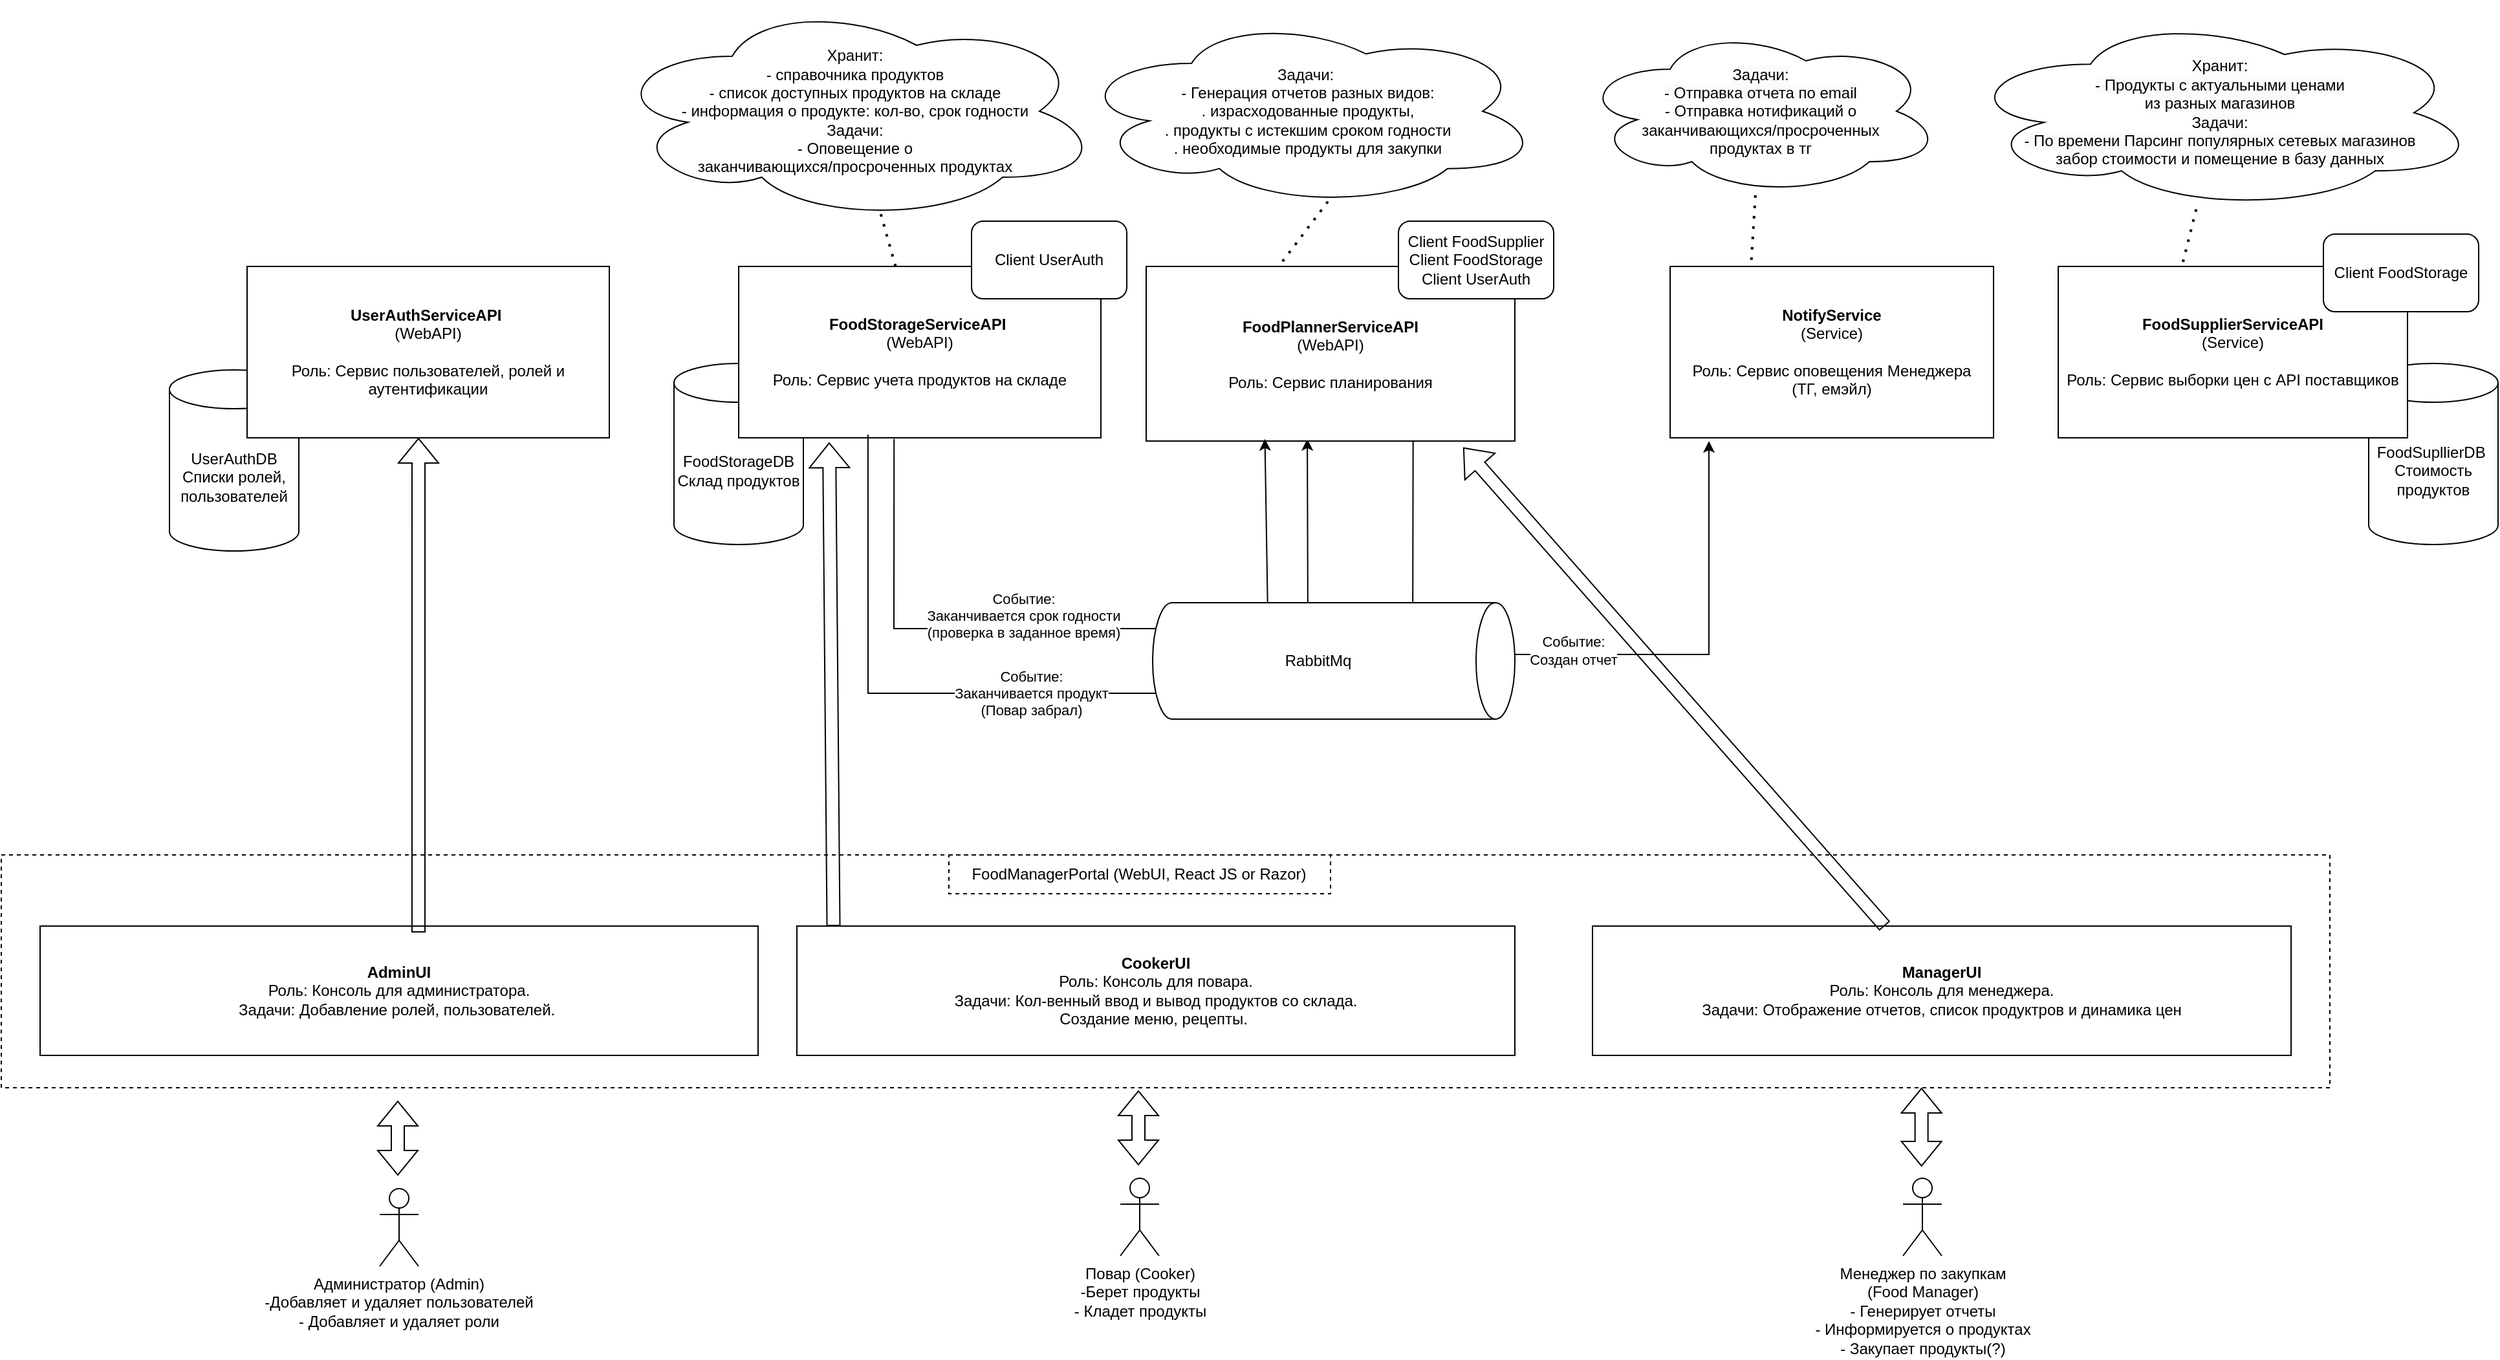 <mxfile version="24.2.5" type="device" pages="6">
  <diagram name="Main" id="BsAhWgXfmxWfVqUZej-6">
    <mxGraphModel dx="2741" dy="1245" grid="1" gridSize="10" guides="1" tooltips="1" connect="1" arrows="1" fold="1" page="1" pageScale="1" pageWidth="827" pageHeight="1169" math="0" shadow="0">
      <root>
        <mxCell id="0" />
        <mxCell id="1" parent="0" />
        <mxCell id="usPcn6IeQRUKZRZn3nqk-1" value="&lt;span style=&quot;border-color: var(--border-color);&quot;&gt;UserAuth&lt;/span&gt;DB&lt;br&gt;Списки ролей, пользователей" style="shape=cylinder3;whiteSpace=wrap;html=1;boundedLbl=1;backgroundOutline=1;size=15;shadow=0;" parent="1" vertex="1">
          <mxGeometry x="-440.002" y="870.002" width="100" height="140" as="geometry" />
        </mxCell>
        <mxCell id="usPcn6IeQRUKZRZn3nqk-2" value="FoodSupllierDB&amp;nbsp;&lt;br&gt;Стоимость продуктов" style="shape=cylinder3;whiteSpace=wrap;html=1;boundedLbl=1;backgroundOutline=1;size=15;direction=east;shadow=0;" parent="1" vertex="1">
          <mxGeometry x="1259.998" y="865.002" width="100" height="140" as="geometry" />
        </mxCell>
        <mxCell id="usPcn6IeQRUKZRZn3nqk-3" value="FoodStorageDB&lt;br&gt;Склад продуктов" style="shape=cylinder3;whiteSpace=wrap;html=1;boundedLbl=1;backgroundOutline=1;size=15;" parent="1" vertex="1">
          <mxGeometry x="-50.002" y="865.002" width="100" height="140" as="geometry" />
        </mxCell>
        <mxCell id="usPcn6IeQRUKZRZn3nqk-4" value="&lt;b&gt;FoodStorageServiceAPI&amp;nbsp;&lt;br&gt;&lt;/b&gt;(WebAPI)&lt;br&gt;&lt;br&gt;Роль: Сервис учета продуктов на складе" style="rounded=0;whiteSpace=wrap;html=1;" parent="1" vertex="1">
          <mxGeometry x="-0.002" y="790.002" width="280" height="132.5" as="geometry" />
        </mxCell>
        <mxCell id="usPcn6IeQRUKZRZn3nqk-5" value="Повар (Cooker)&lt;br&gt;-Берет продукты&lt;br&gt;- Кладет продукты" style="shape=umlActor;verticalLabelPosition=bottom;verticalAlign=top;html=1;outlineConnect=0;" parent="1" vertex="1">
          <mxGeometry x="294.998" y="1495.002" width="30" height="60" as="geometry" />
        </mxCell>
        <mxCell id="usPcn6IeQRUKZRZn3nqk-6" value="Менеджер по закупкам&lt;br&gt;(Food Manager)&lt;br&gt;- Генерирует отчеты&lt;br&gt;- Информируется о продуктах&lt;br&gt;- Закупает продукты(?)" style="shape=umlActor;verticalLabelPosition=bottom;verticalAlign=top;html=1;outlineConnect=0;" parent="1" vertex="1">
          <mxGeometry x="899.998" y="1495.002" width="30" height="60" as="geometry" />
        </mxCell>
        <mxCell id="usPcn6IeQRUKZRZn3nqk-7" value="&lt;b&gt;NotifyService&lt;br&gt;&lt;/b&gt;(Service)&lt;br&gt;&lt;br&gt;Роль: Сервис оповещения Менеджера&lt;br&gt;(ТГ, емэйл)" style="rounded=0;whiteSpace=wrap;html=1;" parent="1" vertex="1">
          <mxGeometry x="719.998" y="790.002" width="250" height="132.5" as="geometry" />
        </mxCell>
        <mxCell id="usPcn6IeQRUKZRZn3nqk-8" value="" style="rounded=0;whiteSpace=wrap;html=1;dashed=1;" parent="1" vertex="1">
          <mxGeometry x="-570.002" y="1245.002" width="1800" height="180" as="geometry" />
        </mxCell>
        <mxCell id="usPcn6IeQRUKZRZn3nqk-9" value="&lt;b&gt;CookerUI&lt;/b&gt;&lt;br&gt;Роль: Консоль для повара.&lt;br&gt;Задачи: Кол-венный ввод и вывод продуктов со склада. &lt;br&gt;Создание меню, рецепты.&amp;nbsp;" style="rounded=0;whiteSpace=wrap;html=1;" parent="1" vertex="1">
          <mxGeometry x="44.998" y="1300.002" width="555" height="100" as="geometry" />
        </mxCell>
        <mxCell id="usPcn6IeQRUKZRZn3nqk-10" value="&lt;b&gt;ManagerUI&lt;/b&gt;&lt;br&gt;Роль: Консоль для менеджера.&lt;br&gt;Задачи: Отображение отчетов, список продуктров и динамика цен" style="rounded=0;whiteSpace=wrap;html=1;" parent="1" vertex="1">
          <mxGeometry x="659.998" y="1300.002" width="540" height="100" as="geometry" />
        </mxCell>
        <mxCell id="usPcn6IeQRUKZRZn3nqk-11" value="FoodManagerPortal (WebUI, React JS or Razor)" style="text;html=1;strokeColor=default;fillColor=none;align=center;verticalAlign=middle;whiteSpace=wrap;rounded=0;dashed=1;" parent="1" vertex="1">
          <mxGeometry x="162.498" y="1245.002" width="295" height="30" as="geometry" />
        </mxCell>
        <mxCell id="usPcn6IeQRUKZRZn3nqk-12" value="&lt;b&gt;FoodSupplierServiceAPI&lt;/b&gt; &lt;br&gt;(Service)&lt;br&gt;&lt;br&gt;Роль: Сервис выборки цен с API поставщиков" style="rounded=0;whiteSpace=wrap;html=1;" parent="1" vertex="1">
          <mxGeometry x="1019.998" y="790.002" width="270" height="132.5" as="geometry" />
        </mxCell>
        <mxCell id="usPcn6IeQRUKZRZn3nqk-13" value="" style="shape=flexArrow;endArrow=classic;startArrow=classic;html=1;rounded=0;" parent="1" edge="1">
          <mxGeometry width="100" height="100" relative="1" as="geometry">
            <mxPoint x="308.998" y="1485.002" as="sourcePoint" />
            <mxPoint x="308.998" y="1427.002" as="targetPoint" />
          </mxGeometry>
        </mxCell>
        <mxCell id="usPcn6IeQRUKZRZn3nqk-14" value="" style="shape=flexArrow;endArrow=classic;startArrow=classic;html=1;rounded=0;entryX=0.239;entryY=0.994;entryDx=0;entryDy=0;entryPerimeter=0;" parent="1" edge="1">
          <mxGeometry width="100" height="100" relative="1" as="geometry">
            <mxPoint x="914.328" y="1486.002" as="sourcePoint" />
            <mxPoint x="914.328" y="1425.002" as="targetPoint" />
          </mxGeometry>
        </mxCell>
        <mxCell id="usPcn6IeQRUKZRZn3nqk-15" value="Хранит:&lt;br&gt;- справочника продуктов&lt;br&gt;-&amp;nbsp;список доступных продуктов на складе &lt;br&gt;- информация о продукте: кол-во, срок годности&lt;br&gt;Задачи:&lt;br&gt;- Оповещение о &lt;br&gt;заканчивающихся/просроченных продуктах" style="ellipse;shape=cloud;whiteSpace=wrap;html=1;" parent="1" vertex="1">
          <mxGeometry x="-100.002" y="585.002" width="380" height="170" as="geometry" />
        </mxCell>
        <mxCell id="usPcn6IeQRUKZRZn3nqk-16" value="" style="endArrow=none;dashed=1;html=1;dashPattern=1 3;strokeWidth=2;rounded=0;entryX=0.55;entryY=0.95;entryDx=0;entryDy=0;entryPerimeter=0;" parent="1" source="usPcn6IeQRUKZRZn3nqk-4" target="usPcn6IeQRUKZRZn3nqk-15" edge="1">
          <mxGeometry width="50" height="50" relative="1" as="geometry">
            <mxPoint x="109.998" y="1065.002" as="sourcePoint" />
            <mxPoint x="159.998" y="1015.002" as="targetPoint" />
          </mxGeometry>
        </mxCell>
        <mxCell id="usPcn6IeQRUKZRZn3nqk-17" value="Задачи:&amp;nbsp;&lt;br&gt;- Генерация отчетов разных видов:&lt;br&gt;. израсходованные продукты, &lt;br&gt;. продукты c истекшим сроком годности&lt;br&gt;. необходимые продукты для закупки" style="ellipse;shape=cloud;whiteSpace=wrap;html=1;" parent="1" vertex="1">
          <mxGeometry x="259.998" y="596.122" width="360" height="147.75" as="geometry" />
        </mxCell>
        <mxCell id="usPcn6IeQRUKZRZn3nqk-18" value="&lt;span style=&quot;color: rgb(0, 0, 0); font-family: Helvetica; font-size: 12px; font-style: normal; font-variant-ligatures: normal; font-variant-caps: normal; font-weight: 400; letter-spacing: normal; orphans: 2; text-align: center; text-indent: 0px; text-transform: none; widows: 2; word-spacing: 0px; -webkit-text-stroke-width: 0px; background-color: rgb(251, 251, 251); text-decoration-thickness: initial; text-decoration-style: initial; text-decoration-color: initial; float: none; display: inline !important;&quot;&gt;Задачи: &lt;br&gt;- Отправка отчета по email&lt;br&gt;&lt;/span&gt;- Отправка нотификаций о &lt;br&gt;заканчивающихся/просроченных &lt;br&gt;продуктах в тг" style="ellipse;shape=cloud;whiteSpace=wrap;html=1;" parent="1" vertex="1">
          <mxGeometry x="649.998" y="605.002" width="280" height="130" as="geometry" />
        </mxCell>
        <mxCell id="usPcn6IeQRUKZRZn3nqk-19" value="&lt;span style=&quot;color: rgb(0, 0, 0); font-family: Helvetica; font-size: 12px; font-style: normal; font-variant-ligatures: normal; font-variant-caps: normal; font-weight: 400; letter-spacing: normal; orphans: 2; text-align: center; text-indent: 0px; text-transform: none; widows: 2; word-spacing: 0px; -webkit-text-stroke-width: 0px; background-color: rgb(251, 251, 251); text-decoration-thickness: initial; text-decoration-style: initial; text-decoration-color: initial; float: none; display: inline !important;&quot;&gt;Хранит:&lt;br&gt;- Продукты с актуальными ценами &lt;br&gt;из разных магазинов&lt;br&gt;Задачи: &lt;br&gt;- По времени Парсинг популярных сетевых магазинов &lt;br&gt;забор стоимости и помещение в базу данных&lt;/span&gt;" style="ellipse;shape=cloud;whiteSpace=wrap;html=1;" parent="1" vertex="1">
          <mxGeometry x="944.998" y="596.122" width="400" height="150" as="geometry" />
        </mxCell>
        <mxCell id="usPcn6IeQRUKZRZn3nqk-20" value="" style="endArrow=classic;html=1;rounded=0;exitX=0.724;exitY=0.988;exitDx=0;exitDy=0;exitPerimeter=0;" parent="1" source="usPcn6IeQRUKZRZn3nqk-27" edge="1">
          <mxGeometry relative="1" as="geometry">
            <mxPoint x="499.998" y="924.732" as="sourcePoint" />
            <mxPoint x="749.998" y="925.002" as="targetPoint" />
            <Array as="points">
              <mxPoint x="521" y="1090" />
              <mxPoint x="750" y="1090" />
            </Array>
          </mxGeometry>
        </mxCell>
        <mxCell id="usPcn6IeQRUKZRZn3nqk-21" value="Событие:&lt;br&gt;Создан отчет" style="edgeLabel;resizable=0;html=1;align=center;verticalAlign=middle;" parent="usPcn6IeQRUKZRZn3nqk-20" connectable="0" vertex="1">
          <mxGeometry relative="1" as="geometry">
            <mxPoint x="10" y="-3" as="offset" />
          </mxGeometry>
        </mxCell>
        <mxCell id="usPcn6IeQRUKZRZn3nqk-22" value="" style="endArrow=classic;html=1;rounded=0;entryX=0.437;entryY=0.988;entryDx=0;entryDy=0;entryPerimeter=0;exitX=0.429;exitY=1.007;exitDx=0;exitDy=0;exitPerimeter=0;" parent="1" source="usPcn6IeQRUKZRZn3nqk-4" target="usPcn6IeQRUKZRZn3nqk-27" edge="1">
          <mxGeometry relative="1" as="geometry">
            <mxPoint x="229.998" y="925.002" as="sourcePoint" />
            <mxPoint x="729.998" y="925.002" as="targetPoint" />
            <Array as="points">
              <mxPoint x="120" y="1070" />
              <mxPoint x="440" y="1070" />
            </Array>
          </mxGeometry>
        </mxCell>
        <mxCell id="usPcn6IeQRUKZRZn3nqk-23" value="Событие:&lt;br&gt;Заканчивается срок годности&lt;br&gt;(проверка в заданное время)" style="edgeLabel;resizable=0;html=1;align=center;verticalAlign=middle;" parent="usPcn6IeQRUKZRZn3nqk-22" connectable="0" vertex="1">
          <mxGeometry relative="1" as="geometry">
            <mxPoint x="-60" y="-10" as="offset" />
          </mxGeometry>
        </mxCell>
        <mxCell id="usPcn6IeQRUKZRZn3nqk-24" value="" style="endArrow=none;dashed=1;html=1;dashPattern=1 3;strokeWidth=2;rounded=0;exitX=0.353;exitY=0.018;exitDx=0;exitDy=0;exitPerimeter=0;entryX=0.55;entryY=0.95;entryDx=0;entryDy=0;entryPerimeter=0;" parent="1" source="usPcn6IeQRUKZRZn3nqk-27" target="usPcn6IeQRUKZRZn3nqk-17" edge="1">
          <mxGeometry width="50" height="50" relative="1" as="geometry">
            <mxPoint x="349.998" y="721.252" as="sourcePoint" />
            <mxPoint x="399.998" y="671.252" as="targetPoint" />
          </mxGeometry>
        </mxCell>
        <mxCell id="usPcn6IeQRUKZRZn3nqk-25" value="" style="endArrow=none;dashed=1;html=1;dashPattern=1 3;strokeWidth=2;rounded=0;" parent="1" source="usPcn6IeQRUKZRZn3nqk-27" edge="1">
          <mxGeometry width="50" height="50" relative="1" as="geometry">
            <mxPoint x="539.998" y="875.002" as="sourcePoint" />
            <mxPoint x="589.998" y="825.002" as="targetPoint" />
          </mxGeometry>
        </mxCell>
        <mxCell id="usPcn6IeQRUKZRZn3nqk-26" value="" style="endArrow=none;dashed=1;html=1;dashPattern=1 3;strokeWidth=2;rounded=0;" parent="1" target="usPcn6IeQRUKZRZn3nqk-27" edge="1">
          <mxGeometry width="50" height="50" relative="1" as="geometry">
            <mxPoint x="539.998" y="875.002" as="sourcePoint" />
            <mxPoint x="589.998" y="825.002" as="targetPoint" />
          </mxGeometry>
        </mxCell>
        <mxCell id="usPcn6IeQRUKZRZn3nqk-27" value="&lt;b&gt;FoodPlannerServiceAPI&lt;/b&gt; &lt;br&gt;(WebAPI)&lt;br&gt;&lt;br&gt;Роль: Сервис планирования" style="rounded=0;whiteSpace=wrap;html=1;" parent="1" vertex="1">
          <mxGeometry x="314.998" y="790.002" width="285" height="135" as="geometry" />
        </mxCell>
        <mxCell id="usPcn6IeQRUKZRZn3nqk-28" value="" style="endArrow=none;dashed=1;html=1;dashPattern=1 3;strokeWidth=2;rounded=0;entryX=0.25;entryY=0;entryDx=0;entryDy=0;" parent="1" source="usPcn6IeQRUKZRZn3nqk-18" target="usPcn6IeQRUKZRZn3nqk-7" edge="1">
          <mxGeometry width="50" height="50" relative="1" as="geometry">
            <mxPoint x="784.998" y="761.252" as="sourcePoint" />
            <mxPoint x="784.998" y="781.962" as="targetPoint" />
          </mxGeometry>
        </mxCell>
        <mxCell id="usPcn6IeQRUKZRZn3nqk-29" value="" style="endArrow=none;dashed=1;html=1;dashPattern=1 3;strokeWidth=2;rounded=0;entryX=0.353;entryY=0.009;entryDx=0;entryDy=0;entryPerimeter=0;" parent="1" source="usPcn6IeQRUKZRZn3nqk-19" target="usPcn6IeQRUKZRZn3nqk-12" edge="1">
          <mxGeometry width="50" height="50" relative="1" as="geometry">
            <mxPoint x="1122.498" y="721.252" as="sourcePoint" />
            <mxPoint x="1122.498" y="741.962" as="targetPoint" />
          </mxGeometry>
        </mxCell>
        <mxCell id="usPcn6IeQRUKZRZn3nqk-30" value="Client FoodSupplier&lt;br&gt;Client FoodStorage&lt;br&gt;Client UserAuth" style="rounded=1;whiteSpace=wrap;html=1;" parent="1" vertex="1">
          <mxGeometry x="509.998" y="755.002" width="120" height="60" as="geometry" />
        </mxCell>
        <mxCell id="usPcn6IeQRUKZRZn3nqk-31" value="" style="shape=flexArrow;endArrow=classic;html=1;rounded=0;exitX=0.105;exitY=-0.011;exitDx=0;exitDy=0;exitPerimeter=0;" parent="1" edge="1">
          <mxGeometry width="50" height="50" relative="1" as="geometry">
            <mxPoint x="73.273" y="1300.002" as="sourcePoint" />
            <mxPoint x="69.998" y="926.102" as="targetPoint" />
          </mxGeometry>
        </mxCell>
        <mxCell id="usPcn6IeQRUKZRZn3nqk-32" value="" style="shape=flexArrow;endArrow=classic;html=1;rounded=0;entryX=0.86;entryY=1.037;entryDx=0;entryDy=0;entryPerimeter=0;" parent="1" source="usPcn6IeQRUKZRZn3nqk-10" target="usPcn6IeQRUKZRZn3nqk-27" edge="1">
          <mxGeometry width="50" height="50" relative="1" as="geometry">
            <mxPoint x="739.167" y="1300.002" as="sourcePoint" />
            <mxPoint x="399.998" y="927.702" as="targetPoint" />
          </mxGeometry>
        </mxCell>
        <mxCell id="usPcn6IeQRUKZRZn3nqk-33" value="Client FoodStorage" style="rounded=1;whiteSpace=wrap;html=1;" parent="1" vertex="1">
          <mxGeometry x="1224.998" y="765.002" width="120" height="60" as="geometry" />
        </mxCell>
        <mxCell id="usPcn6IeQRUKZRZn3nqk-34" value="&lt;b&gt;UserAuthServiceAPI&amp;nbsp;&lt;br&gt;&lt;/b&gt;(WebAPI)&lt;br&gt;&lt;br&gt;Роль: Сервис пользователей, ролей и аутентификации" style="rounded=0;whiteSpace=wrap;html=1;" parent="1" vertex="1">
          <mxGeometry x="-380.002" y="790.002" width="280" height="132.5" as="geometry" />
        </mxCell>
        <mxCell id="usPcn6IeQRUKZRZn3nqk-35" value="" style="endArrow=classic;html=1;rounded=0;entryX=0.322;entryY=0.988;entryDx=0;entryDy=0;entryPerimeter=0;exitX=0.357;exitY=0.981;exitDx=0;exitDy=0;exitPerimeter=0;" parent="1" source="usPcn6IeQRUKZRZn3nqk-4" target="usPcn6IeQRUKZRZn3nqk-27" edge="1">
          <mxGeometry relative="1" as="geometry">
            <mxPoint x="149.998" y="922.502" as="sourcePoint" />
            <mxPoint x="769.998" y="925.002" as="targetPoint" />
            <Array as="points">
              <mxPoint x="100" y="1120" />
              <mxPoint x="410" y="1120" />
            </Array>
          </mxGeometry>
        </mxCell>
        <mxCell id="usPcn6IeQRUKZRZn3nqk-36" value="Событие:&lt;br&gt;Заканчивается продукт&lt;br&gt;(Повар забрал)" style="edgeLabel;resizable=0;html=1;align=center;verticalAlign=middle;" parent="usPcn6IeQRUKZRZn3nqk-35" connectable="0" vertex="1">
          <mxGeometry relative="1" as="geometry">
            <mxPoint x="-28" as="offset" />
          </mxGeometry>
        </mxCell>
        <mxCell id="usPcn6IeQRUKZRZn3nqk-37" value="RabbitMq" style="shape=cylinder3;whiteSpace=wrap;html=1;boundedLbl=1;backgroundOutline=1;size=15;direction=south;" parent="1" vertex="1">
          <mxGeometry x="320" y="1050" width="280" height="90" as="geometry" />
        </mxCell>
        <mxCell id="usPcn6IeQRUKZRZn3nqk-38" value="&lt;b&gt;AdminUI&lt;/b&gt;&lt;br&gt;Роль: Консоль для администратора.&lt;br&gt;Задачи: Добавление ролей, пользователей.&amp;nbsp;" style="rounded=0;whiteSpace=wrap;html=1;" parent="1" vertex="1">
          <mxGeometry x="-540.002" y="1300.002" width="555" height="100" as="geometry" />
        </mxCell>
        <mxCell id="usPcn6IeQRUKZRZn3nqk-39" value="Администратор (Admin)&lt;br&gt;-Добавляет и удаляет пользователей&lt;br&gt;- Добавляет и удаляет роли" style="shape=umlActor;verticalLabelPosition=bottom;verticalAlign=top;html=1;outlineConnect=0;" parent="1" vertex="1">
          <mxGeometry x="-277.502" y="1503.002" width="30" height="60" as="geometry" />
        </mxCell>
        <mxCell id="usPcn6IeQRUKZRZn3nqk-40" value="" style="shape=flexArrow;endArrow=classic;startArrow=classic;html=1;rounded=0;" parent="1" edge="1">
          <mxGeometry width="100" height="100" relative="1" as="geometry">
            <mxPoint x="-263.502" y="1493.002" as="sourcePoint" />
            <mxPoint x="-263.502" y="1435.002" as="targetPoint" />
          </mxGeometry>
        </mxCell>
        <mxCell id="usPcn6IeQRUKZRZn3nqk-41" value="" style="shape=flexArrow;endArrow=classic;html=1;rounded=0;exitX=0.527;exitY=0.05;exitDx=0;exitDy=0;exitPerimeter=0;" parent="1" source="usPcn6IeQRUKZRZn3nqk-38" edge="1">
          <mxGeometry width="50" height="50" relative="1" as="geometry">
            <mxPoint x="-244.502" y="1296.502" as="sourcePoint" />
            <mxPoint x="-247.502" y="922.502" as="targetPoint" />
          </mxGeometry>
        </mxCell>
        <mxCell id="usPcn6IeQRUKZRZn3nqk-42" value="Client UserAuth" style="rounded=1;whiteSpace=wrap;html=1;" parent="1" vertex="1">
          <mxGeometry x="179.998" y="755.002" width="120" height="60" as="geometry" />
        </mxCell>
      </root>
    </mxGraphModel>
  </diagram>
  <diagram name="FoodUserAuth" id="vdJDeJoYdfN6OJz6d6fP">
    <mxGraphModel dx="1087" dy="76" grid="1" gridSize="10" guides="1" tooltips="1" connect="1" arrows="1" fold="1" page="1" pageScale="1" pageWidth="827" pageHeight="1169" math="0" shadow="0">
      <root>
        <mxCell id="0" />
        <mxCell id="1" parent="0" />
        <mxCell id="D7BU9xyelPFB7iUxFGta-1" value="" style="rounded=0;whiteSpace=wrap;html=1;dashed=1;" parent="1" vertex="1">
          <mxGeometry x="1360" y="2140" width="1267" height="530" as="geometry" />
        </mxCell>
        <mxCell id="D7BU9xyelPFB7iUxFGta-2" value="" style="rounded=0;whiteSpace=wrap;html=1;dashed=1;" parent="1" vertex="1">
          <mxGeometry x="1360" y="2670" width="1267" height="600" as="geometry" />
        </mxCell>
        <mxCell id="D7BU9xyelPFB7iUxFGta-3" value="" style="rounded=0;whiteSpace=wrap;html=1;dashed=1;" parent="1" vertex="1">
          <mxGeometry x="1360" y="3270" width="1267" height="340" as="geometry" />
        </mxCell>
        <mxCell id="D7BU9xyelPFB7iUxFGta-4" value="UserDto" style="swimlane;fontStyle=0;childLayout=stackLayout;horizontal=1;startSize=26;fillColor=none;horizontalStack=0;resizeParent=1;resizeParentMax=0;resizeLast=0;collapsible=1;marginBottom=0;whiteSpace=wrap;html=1;" parent="1" vertex="1">
          <mxGeometry x="1681" y="3087" width="182.5" height="164" as="geometry" />
        </mxCell>
        <mxCell id="D7BU9xyelPFB7iUxFGta-5" value="+ Id: GUID" style="text;strokeColor=none;fillColor=none;align=left;verticalAlign=top;spacingLeft=4;spacingRight=4;overflow=hidden;rotatable=0;points=[[0,0.5],[1,0.5]];portConstraint=eastwest;whiteSpace=wrap;html=1;" parent="D7BU9xyelPFB7iUxFGta-4" vertex="1">
          <mxGeometry y="26" width="182.5" height="26" as="geometry" />
        </mxCell>
        <mxCell id="D7BU9xyelPFB7iUxFGta-6" value="+ UserName: string" style="text;strokeColor=none;fillColor=none;align=left;verticalAlign=top;spacingLeft=4;spacingRight=4;overflow=hidden;rotatable=0;points=[[0,0.5],[1,0.5]];portConstraint=eastwest;whiteSpace=wrap;html=1;" parent="D7BU9xyelPFB7iUxFGta-4" vertex="1">
          <mxGeometry y="52" width="182.5" height="26" as="geometry" />
        </mxCell>
        <mxCell id="D7BU9xyelPFB7iUxFGta-7" value="+ Full Name: string" style="text;strokeColor=none;fillColor=none;align=left;verticalAlign=top;spacingLeft=4;spacingRight=4;overflow=hidden;rotatable=0;points=[[0,0.5],[1,0.5]];portConstraint=eastwest;whiteSpace=wrap;html=1;" parent="D7BU9xyelPFB7iUxFGta-4" vertex="1">
          <mxGeometry y="78" width="182.5" height="26" as="geometry" />
        </mxCell>
        <mxCell id="D7BU9xyelPFB7iUxFGta-8" value="+ Email: string" style="text;strokeColor=none;fillColor=none;align=left;verticalAlign=top;spacingLeft=4;spacingRight=4;overflow=hidden;rotatable=0;points=[[0,0.5],[1,0.5]];portConstraint=eastwest;whiteSpace=wrap;html=1;" parent="D7BU9xyelPFB7iUxFGta-4" vertex="1">
          <mxGeometry y="104" width="182.5" height="26" as="geometry" />
        </mxCell>
        <mxCell id="D7BU9xyelPFB7iUxFGta-9" value="" style="line;strokeWidth=1;fillColor=none;align=left;verticalAlign=middle;spacingTop=-1;spacingLeft=3;spacingRight=3;rotatable=0;labelPosition=right;points=[];portConstraint=eastwest;strokeColor=inherit;" parent="D7BU9xyelPFB7iUxFGta-4" vertex="1">
          <mxGeometry y="130" width="182.5" height="8" as="geometry" />
        </mxCell>
        <mxCell id="D7BU9xyelPFB7iUxFGta-10" value="+ IsDisabled(): boolean" style="text;strokeColor=none;fillColor=none;align=left;verticalAlign=top;spacingLeft=4;spacingRight=4;overflow=hidden;rotatable=0;points=[[0,0.5],[1,0.5]];portConstraint=eastwest;whiteSpace=wrap;html=1;" parent="D7BU9xyelPFB7iUxFGta-4" vertex="1">
          <mxGeometry y="138" width="182.5" height="26" as="geometry" />
        </mxCell>
        <mxCell id="D7BU9xyelPFB7iUxFGta-11" value="UsersService" style="swimlane;fontStyle=0;childLayout=stackLayout;horizontal=1;startSize=26;fillColor=none;horizontalStack=0;resizeParent=1;resizeParentMax=0;resizeLast=0;collapsible=1;marginBottom=0;whiteSpace=wrap;html=1;" parent="1" vertex="1">
          <mxGeometry x="1397" y="2980" width="215" height="216" as="geometry" />
        </mxCell>
        <mxCell id="D7BU9xyelPFB7iUxFGta-12" value="&lt;div style=&quot;&quot;&gt;+&amp;nbsp;UserService(UserRepository, IPasswordHasher)&lt;/div&gt;" style="text;strokeColor=none;fillColor=none;align=left;verticalAlign=top;spacingLeft=4;spacingRight=4;overflow=hidden;rotatable=0;points=[[0,0.5],[1,0.5]];portConstraint=eastwest;whiteSpace=wrap;html=1;" parent="D7BU9xyelPFB7iUxFGta-11" vertex="1">
          <mxGeometry y="26" width="215" height="34" as="geometry" />
        </mxCell>
        <mxCell id="D7BU9xyelPFB7iUxFGta-13" value="+ CreateUser(UserDto) : GUID;" style="text;strokeColor=none;fillColor=none;align=left;verticalAlign=top;spacingLeft=4;spacingRight=4;overflow=hidden;rotatable=0;points=[[0,0.5],[1,0.5]];portConstraint=eastwest;whiteSpace=wrap;html=1;" parent="D7BU9xyelPFB7iUxFGta-11" vertex="1">
          <mxGeometry y="60" width="215" height="26" as="geometry" />
        </mxCell>
        <mxCell id="D7BU9xyelPFB7iUxFGta-14" value="+ GetAll() : UserDto[];" style="text;strokeColor=none;fillColor=none;align=left;verticalAlign=top;spacingLeft=4;spacingRight=4;overflow=hidden;rotatable=0;points=[[0,0.5],[1,0.5]];portConstraint=eastwest;whiteSpace=wrap;html=1;" parent="D7BU9xyelPFB7iUxFGta-11" vertex="1">
          <mxGeometry y="86" width="215" height="26" as="geometry" />
        </mxCell>
        <mxCell id="D7BU9xyelPFB7iUxFGta-15" value="+ UpdateUser(UserDto): void" style="text;strokeColor=none;fillColor=none;align=left;verticalAlign=top;spacingLeft=4;spacingRight=4;overflow=hidden;rotatable=0;points=[[0,0.5],[1,0.5]];portConstraint=eastwest;whiteSpace=wrap;html=1;" parent="D7BU9xyelPFB7iUxFGta-11" vertex="1">
          <mxGeometry y="112" width="215" height="26" as="geometry" />
        </mxCell>
        <mxCell id="D7BU9xyelPFB7iUxFGta-16" value="+ DisableUser(GUID): void" style="text;strokeColor=none;fillColor=none;align=left;verticalAlign=top;spacingLeft=4;spacingRight=4;overflow=hidden;rotatable=0;points=[[0,0.5],[1,0.5]];portConstraint=eastwest;whiteSpace=wrap;html=1;" parent="D7BU9xyelPFB7iUxFGta-11" vertex="1">
          <mxGeometry y="138" width="215" height="26" as="geometry" />
        </mxCell>
        <mxCell id="D7BU9xyelPFB7iUxFGta-17" value="+ EnableUser(GUID): void" style="text;strokeColor=none;fillColor=none;align=left;verticalAlign=top;spacingLeft=4;spacingRight=4;overflow=hidden;rotatable=0;points=[[0,0.5],[1,0.5]];portConstraint=eastwest;whiteSpace=wrap;html=1;" parent="D7BU9xyelPFB7iUxFGta-11" vertex="1">
          <mxGeometry y="164" width="215" height="26" as="geometry" />
        </mxCell>
        <mxCell id="D7BU9xyelPFB7iUxFGta-18" value="+ ChangePassword(GUID, string)" style="text;strokeColor=none;fillColor=none;align=left;verticalAlign=top;spacingLeft=4;spacingRight=4;overflow=hidden;rotatable=0;points=[[0,0.5],[1,0.5]];portConstraint=eastwest;whiteSpace=wrap;html=1;" parent="D7BU9xyelPFB7iUxFGta-11" vertex="1">
          <mxGeometry y="190" width="215" height="26" as="geometry" />
        </mxCell>
        <mxCell id="D7BU9xyelPFB7iUxFGta-19" value="«interface»&lt;br&gt;&lt;b&gt;IUsersService&lt;/b&gt;" style="html=1;whiteSpace=wrap;" parent="1" vertex="1">
          <mxGeometry x="1402" y="2860" width="210" height="50" as="geometry" />
        </mxCell>
        <mxCell id="D7BU9xyelPFB7iUxFGta-20" value="" style="endArrow=block;dashed=1;endFill=0;endSize=12;html=1;rounded=0;entryX=0.5;entryY=1;entryDx=0;entryDy=0;exitX=0.5;exitY=0;exitDx=0;exitDy=0;" parent="1" source="D7BU9xyelPFB7iUxFGta-11" target="D7BU9xyelPFB7iUxFGta-19" edge="1">
          <mxGeometry width="160" relative="1" as="geometry">
            <mxPoint x="1574.75" y="2958" as="sourcePoint" />
            <mxPoint x="1415.75" y="2839" as="targetPoint" />
          </mxGeometry>
        </mxCell>
        <mxCell id="D7BU9xyelPFB7iUxFGta-21" value="FoodAuth.BusinessLayer" style="text;html=1;strokeColor=default;fillColor=none;align=center;verticalAlign=middle;whiteSpace=wrap;rounded=0;dashed=1;" parent="1" vertex="1">
          <mxGeometry x="1360" y="2670" width="170" height="30" as="geometry" />
        </mxCell>
        <mxCell id="D7BU9xyelPFB7iUxFGta-22" value="FoodAuth.DataAccess" style="text;html=1;strokeColor=default;fillColor=none;align=center;verticalAlign=middle;whiteSpace=wrap;rounded=0;dashed=1;" parent="1" vertex="1">
          <mxGeometry x="1360" y="3270" width="170" height="30" as="geometry" />
        </mxCell>
        <mxCell id="D7BU9xyelPFB7iUxFGta-23" value="UsersRepository" style="swimlane;fontStyle=0;childLayout=stackLayout;horizontal=1;startSize=26;fillColor=none;horizontalStack=0;resizeParent=1;resizeParentMax=0;resizeLast=0;collapsible=1;marginBottom=0;whiteSpace=wrap;html=1;" parent="1" vertex="1">
          <mxGeometry x="1459.5" y="3430" width="215" height="156" as="geometry" />
        </mxCell>
        <mxCell id="D7BU9xyelPFB7iUxFGta-24" value="&lt;div style=&quot;text-align: center;&quot;&gt;+ UsersRepository(DataContext)&lt;/div&gt;" style="text;strokeColor=none;fillColor=none;align=left;verticalAlign=top;spacingLeft=4;spacingRight=4;overflow=hidden;rotatable=0;points=[[0,0.5],[1,0.5]];portConstraint=eastwest;whiteSpace=wrap;html=1;" parent="D7BU9xyelPFB7iUxFGta-23" vertex="1">
          <mxGeometry y="26" width="215" height="26" as="geometry" />
        </mxCell>
        <mxCell id="D7BU9xyelPFB7iUxFGta-25" value="+ Create(User) : User;" style="text;strokeColor=none;fillColor=none;align=left;verticalAlign=top;spacingLeft=4;spacingRight=4;overflow=hidden;rotatable=0;points=[[0,0.5],[1,0.5]];portConstraint=eastwest;whiteSpace=wrap;html=1;" parent="D7BU9xyelPFB7iUxFGta-23" vertex="1">
          <mxGeometry y="52" width="215" height="26" as="geometry" />
        </mxCell>
        <mxCell id="D7BU9xyelPFB7iUxFGta-26" value="+ GetAll() : User[];" style="text;strokeColor=none;fillColor=none;align=left;verticalAlign=top;spacingLeft=4;spacingRight=4;overflow=hidden;rotatable=0;points=[[0,0.5],[1,0.5]];portConstraint=eastwest;whiteSpace=wrap;html=1;" parent="D7BU9xyelPFB7iUxFGta-23" vertex="1">
          <mxGeometry y="78" width="215" height="26" as="geometry" />
        </mxCell>
        <mxCell id="D7BU9xyelPFB7iUxFGta-27" value="+ Update(User): void" style="text;strokeColor=none;fillColor=none;align=left;verticalAlign=top;spacingLeft=4;spacingRight=4;overflow=hidden;rotatable=0;points=[[0,0.5],[1,0.5]];portConstraint=eastwest;whiteSpace=wrap;html=1;" parent="D7BU9xyelPFB7iUxFGta-23" vertex="1">
          <mxGeometry y="104" width="215" height="26" as="geometry" />
        </mxCell>
        <mxCell id="D7BU9xyelPFB7iUxFGta-28" value="+ Delete(GUID): void" style="text;strokeColor=none;fillColor=none;align=left;verticalAlign=top;spacingLeft=4;spacingRight=4;overflow=hidden;rotatable=0;points=[[0,0.5],[1,0.5]];portConstraint=eastwest;whiteSpace=wrap;html=1;" parent="D7BU9xyelPFB7iUxFGta-23" vertex="1">
          <mxGeometry y="130" width="215" height="26" as="geometry" />
        </mxCell>
        <mxCell id="D7BU9xyelPFB7iUxFGta-29" value="«interface»&lt;br&gt;&lt;b&gt;IUsersRepository&lt;/b&gt;" style="html=1;whiteSpace=wrap;" parent="1" vertex="1">
          <mxGeometry x="1457" y="3320" width="220" height="50" as="geometry" />
        </mxCell>
        <mxCell id="D7BU9xyelPFB7iUxFGta-30" value="" style="endArrow=block;dashed=1;endFill=0;endSize=12;html=1;rounded=0;entryX=0.5;entryY=1;entryDx=0;entryDy=0;exitX=0.5;exitY=0;exitDx=0;exitDy=0;" parent="1" source="D7BU9xyelPFB7iUxFGta-23" target="D7BU9xyelPFB7iUxFGta-29" edge="1">
          <mxGeometry width="160" relative="1" as="geometry">
            <mxPoint x="1567.5" y="3420" as="sourcePoint" />
            <mxPoint x="1369.5" y="3349" as="targetPoint" />
          </mxGeometry>
        </mxCell>
        <mxCell id="D7BU9xyelPFB7iUxFGta-31" value="User" style="swimlane;fontStyle=0;childLayout=stackLayout;horizontal=1;startSize=26;fillColor=none;horizontalStack=0;resizeParent=1;resizeParentMax=0;resizeLast=0;collapsible=1;marginBottom=0;whiteSpace=wrap;html=1;" parent="1" vertex="1">
          <mxGeometry x="1717" y="3378" width="140" height="208" as="geometry" />
        </mxCell>
        <mxCell id="D7BU9xyelPFB7iUxFGta-32" value="+ Id: GUID" style="text;strokeColor=none;fillColor=none;align=left;verticalAlign=top;spacingLeft=4;spacingRight=4;overflow=hidden;rotatable=0;points=[[0,0.5],[1,0.5]];portConstraint=eastwest;whiteSpace=wrap;html=1;" parent="D7BU9xyelPFB7iUxFGta-31" vertex="1">
          <mxGeometry y="26" width="140" height="26" as="geometry" />
        </mxCell>
        <mxCell id="D7BU9xyelPFB7iUxFGta-33" value="+ Password: string" style="text;strokeColor=none;fillColor=none;align=left;verticalAlign=top;spacingLeft=4;spacingRight=4;overflow=hidden;rotatable=0;points=[[0,0.5],[1,0.5]];portConstraint=eastwest;whiteSpace=wrap;html=1;" parent="D7BU9xyelPFB7iUxFGta-31" vertex="1">
          <mxGeometry y="52" width="140" height="26" as="geometry" />
        </mxCell>
        <mxCell id="D7BU9xyelPFB7iUxFGta-34" value="+ UserName: string" style="text;strokeColor=none;fillColor=none;align=left;verticalAlign=top;spacingLeft=4;spacingRight=4;overflow=hidden;rotatable=0;points=[[0,0.5],[1,0.5]];portConstraint=eastwest;whiteSpace=wrap;html=1;" parent="D7BU9xyelPFB7iUxFGta-31" vertex="1">
          <mxGeometry y="78" width="140" height="26" as="geometry" />
        </mxCell>
        <mxCell id="D7BU9xyelPFB7iUxFGta-35" value="+ Full Name: string" style="text;strokeColor=none;fillColor=none;align=left;verticalAlign=top;spacingLeft=4;spacingRight=4;overflow=hidden;rotatable=0;points=[[0,0.5],[1,0.5]];portConstraint=eastwest;whiteSpace=wrap;html=1;" parent="D7BU9xyelPFB7iUxFGta-31" vertex="1">
          <mxGeometry y="104" width="140" height="26" as="geometry" />
        </mxCell>
        <mxCell id="D7BU9xyelPFB7iUxFGta-36" value="+ Email: string" style="text;strokeColor=none;fillColor=none;align=left;verticalAlign=top;spacingLeft=4;spacingRight=4;overflow=hidden;rotatable=0;points=[[0,0.5],[1,0.5]];portConstraint=eastwest;whiteSpace=wrap;html=1;" parent="D7BU9xyelPFB7iUxFGta-31" vertex="1">
          <mxGeometry y="130" width="140" height="26" as="geometry" />
        </mxCell>
        <mxCell id="D7BU9xyelPFB7iUxFGta-37" value="+ State: enum" style="text;strokeColor=none;fillColor=none;align=left;verticalAlign=top;spacingLeft=4;spacingRight=4;overflow=hidden;rotatable=0;points=[[0,0.5],[1,0.5]];portConstraint=eastwest;whiteSpace=wrap;html=1;" parent="D7BU9xyelPFB7iUxFGta-31" vertex="1">
          <mxGeometry y="156" width="140" height="26" as="geometry" />
        </mxCell>
        <mxCell id="D7BU9xyelPFB7iUxFGta-38" value="+ Password: string" style="text;strokeColor=none;fillColor=none;align=left;verticalAlign=top;spacingLeft=4;spacingRight=4;overflow=hidden;rotatable=0;points=[[0,0.5],[1,0.5]];portConstraint=eastwest;whiteSpace=wrap;html=1;" parent="D7BU9xyelPFB7iUxFGta-31" vertex="1">
          <mxGeometry y="182" width="140" height="26" as="geometry" />
        </mxCell>
        <mxCell id="D7BU9xyelPFB7iUxFGta-39" value="FoodAuth.WebAPI" style="text;html=1;strokeColor=default;fillColor=none;align=center;verticalAlign=middle;whiteSpace=wrap;rounded=0;dashed=1;" parent="1" vertex="1">
          <mxGeometry x="1360" y="2140" width="170" height="30" as="geometry" />
        </mxCell>
        <mxCell id="D7BU9xyelPFB7iUxFGta-40" value="Use" style="endArrow=open;endSize=12;dashed=1;html=1;rounded=0;exitX=1;exitY=0.5;exitDx=0;exitDy=0;entryX=0.5;entryY=0;entryDx=0;entryDy=0;" parent="1" source="D7BU9xyelPFB7iUxFGta-13" target="D7BU9xyelPFB7iUxFGta-4" edge="1">
          <mxGeometry width="160" relative="1" as="geometry">
            <mxPoint x="2187" y="3310" as="sourcePoint" />
            <mxPoint x="2347" y="3310" as="targetPoint" />
            <Array as="points">
              <mxPoint x="1772" y="3050" />
            </Array>
          </mxGeometry>
        </mxCell>
        <mxCell id="D7BU9xyelPFB7iUxFGta-41" value="Use" style="endArrow=open;endSize=12;dashed=1;html=1;rounded=0;entryX=-0.006;entryY=0.067;entryDx=0;entryDy=0;entryPerimeter=0;" parent="1" target="D7BU9xyelPFB7iUxFGta-31" edge="1">
          <mxGeometry width="160" relative="1" as="geometry">
            <mxPoint x="1677" y="3440" as="sourcePoint" />
            <mxPoint x="1720" y="3357.5" as="targetPoint" />
          </mxGeometry>
        </mxCell>
        <mxCell id="D7BU9xyelPFB7iUxFGta-42" value="AccountController" style="swimlane;fontStyle=0;childLayout=stackLayout;horizontal=1;startSize=26;fillColor=none;horizontalStack=0;resizeParent=1;resizeParentMax=0;resizeLast=0;collapsible=1;marginBottom=0;whiteSpace=wrap;html=1;" parent="1" vertex="1">
          <mxGeometry x="1967" y="2350" width="225" height="172" as="geometry" />
        </mxCell>
        <mxCell id="D7BU9xyelPFB7iUxFGta-43" value="&lt;div style=&quot;text-align: center;&quot;&gt;+ AccountController()&lt;/div&gt;&lt;b style=&quot;border-color: var(--border-color); text-align: center;&quot;&gt;&lt;br&gt;&lt;/b&gt;" style="text;strokeColor=none;fillColor=none;align=left;verticalAlign=top;spacingLeft=4;spacingRight=4;overflow=hidden;rotatable=0;points=[[0,0.5],[1,0.5]];portConstraint=eastwest;whiteSpace=wrap;html=1;" parent="D7BU9xyelPFB7iUxFGta-42" vertex="1">
          <mxGeometry y="26" width="225" height="24" as="geometry" />
        </mxCell>
        <mxCell id="D7BU9xyelPFB7iUxFGta-44" value="+ Login(UserLoginModel) : IActionResult;" style="text;strokeColor=none;fillColor=none;align=left;verticalAlign=top;spacingLeft=4;spacingRight=4;overflow=hidden;rotatable=0;points=[[0,0.5],[1,0.5]];portConstraint=eastwest;whiteSpace=wrap;html=1;" parent="D7BU9xyelPFB7iUxFGta-42" vertex="1">
          <mxGeometry y="50" width="225" height="40" as="geometry" />
        </mxCell>
        <mxCell id="D7BU9xyelPFB7iUxFGta-45" value="+ ChangePassword(UserLoginModel) : LoginActionResponse;" style="text;strokeColor=none;fillColor=none;align=left;verticalAlign=top;spacingLeft=4;spacingRight=4;overflow=hidden;rotatable=0;points=[[0,0.5],[1,0.5]];portConstraint=eastwest;whiteSpace=wrap;html=1;" parent="D7BU9xyelPFB7iUxFGta-42" vertex="1">
          <mxGeometry y="90" width="225" height="40" as="geometry" />
        </mxCell>
        <mxCell id="D7BU9xyelPFB7iUxFGta-46" value="+ DisableUser(UserLoginModel) : IActionResult" style="text;strokeColor=none;fillColor=none;align=left;verticalAlign=top;spacingLeft=4;spacingRight=4;overflow=hidden;rotatable=0;points=[[0,0.5],[1,0.5]];portConstraint=eastwest;whiteSpace=wrap;html=1;" parent="D7BU9xyelPFB7iUxFGta-42" vertex="1">
          <mxGeometry y="130" width="225" height="42" as="geometry" />
        </mxCell>
        <mxCell id="D7BU9xyelPFB7iUxFGta-47" value="UserVerificationService" style="swimlane;fontStyle=0;childLayout=stackLayout;horizontal=1;startSize=26;fillColor=none;horizontalStack=0;resizeParent=1;resizeParentMax=0;resizeLast=0;collapsible=1;marginBottom=0;whiteSpace=wrap;html=1;" parent="1" vertex="1">
          <mxGeometry x="1683" y="2852" width="250" height="114" as="geometry" />
        </mxCell>
        <mxCell id="D7BU9xyelPFB7iUxFGta-48" value="+ UserVerificationService(IUsersRepository , IPasswordHasher)" style="text;strokeColor=none;fillColor=none;align=left;verticalAlign=top;spacingLeft=4;spacingRight=4;overflow=hidden;rotatable=0;points=[[0,0.5],[1,0.5]];portConstraint=eastwest;whiteSpace=wrap;html=1;" parent="D7BU9xyelPFB7iUxFGta-47" vertex="1">
          <mxGeometry y="26" width="250" height="44" as="geometry" />
        </mxCell>
        <mxCell id="D7BU9xyelPFB7iUxFGta-49" value="+ TryVerifyUser(username, hashedPass, out VerifiedUserDto user) : bool;" style="text;strokeColor=none;fillColor=none;align=left;verticalAlign=top;spacingLeft=4;spacingRight=4;overflow=hidden;rotatable=0;points=[[0,0.5],[1,0.5]];portConstraint=eastwest;whiteSpace=wrap;html=1;" parent="D7BU9xyelPFB7iUxFGta-47" vertex="1">
          <mxGeometry y="70" width="250" height="44" as="geometry" />
        </mxCell>
        <mxCell id="D7BU9xyelPFB7iUxFGta-50" value="&lt;b&gt;IPasswordHasher&lt;/b&gt;" style="swimlane;fontStyle=0;childLayout=stackLayout;horizontal=1;startSize=26;fillColor=none;horizontalStack=0;resizeParent=1;resizeParentMax=0;resizeLast=0;collapsible=1;marginBottom=0;whiteSpace=wrap;html=1;" parent="1" vertex="1">
          <mxGeometry x="2197" y="2980" width="230" height="78" as="geometry" />
        </mxCell>
        <mxCell id="D7BU9xyelPFB7iUxFGta-51" value="+ ComputeHash(string): string" style="text;strokeColor=none;fillColor=none;align=left;verticalAlign=top;spacingLeft=4;spacingRight=4;overflow=hidden;rotatable=0;points=[[0,0.5],[1,0.5]];portConstraint=eastwest;whiteSpace=wrap;html=1;" parent="D7BU9xyelPFB7iUxFGta-50" vertex="1">
          <mxGeometry y="26" width="230" height="26" as="geometry" />
        </mxCell>
        <mxCell id="D7BU9xyelPFB7iUxFGta-52" value="+ VarifyHash(string, string): string" style="text;strokeColor=none;fillColor=none;align=left;verticalAlign=top;spacingLeft=4;spacingRight=4;overflow=hidden;rotatable=0;points=[[0,0.5],[1,0.5]];portConstraint=eastwest;whiteSpace=wrap;html=1;" parent="D7BU9xyelPFB7iUxFGta-50" vertex="1">
          <mxGeometry y="52" width="230" height="26" as="geometry" />
        </mxCell>
        <mxCell id="D7BU9xyelPFB7iUxFGta-53" value="MD5PasswordHasher" style="swimlane;fontStyle=0;childLayout=stackLayout;horizontal=1;startSize=26;fillColor=none;horizontalStack=0;resizeParent=1;resizeParentMax=0;resizeLast=0;collapsible=1;marginBottom=0;whiteSpace=wrap;html=1;" parent="1" vertex="1">
          <mxGeometry x="2197" y="3130" width="230" height="78" as="geometry" />
        </mxCell>
        <mxCell id="D7BU9xyelPFB7iUxFGta-54" value="+ ComputeHash(string): string" style="text;strokeColor=none;fillColor=none;align=left;verticalAlign=top;spacingLeft=4;spacingRight=4;overflow=hidden;rotatable=0;points=[[0,0.5],[1,0.5]];portConstraint=eastwest;whiteSpace=wrap;html=1;" parent="D7BU9xyelPFB7iUxFGta-53" vertex="1">
          <mxGeometry y="26" width="230" height="26" as="geometry" />
        </mxCell>
        <mxCell id="D7BU9xyelPFB7iUxFGta-55" value="+ VarifyHash(string, string): string" style="text;strokeColor=none;fillColor=none;align=left;verticalAlign=top;spacingLeft=4;spacingRight=4;overflow=hidden;rotatable=0;points=[[0,0.5],[1,0.5]];portConstraint=eastwest;whiteSpace=wrap;html=1;" parent="D7BU9xyelPFB7iUxFGta-53" vertex="1">
          <mxGeometry y="52" width="230" height="26" as="geometry" />
        </mxCell>
        <mxCell id="D7BU9xyelPFB7iUxFGta-56" value="" style="endArrow=block;dashed=1;endFill=0;endSize=12;html=1;rounded=0;exitX=0.5;exitY=0;exitDx=0;exitDy=0;" parent="1" source="D7BU9xyelPFB7iUxFGta-53" target="D7BU9xyelPFB7iUxFGta-52" edge="1">
          <mxGeometry width="160" relative="1" as="geometry">
            <mxPoint x="2057" y="2564" as="sourcePoint" />
            <mxPoint x="2217" y="2564" as="targetPoint" />
          </mxGeometry>
        </mxCell>
        <mxCell id="D7BU9xyelPFB7iUxFGta-57" value="" style="endArrow=block;dashed=1;endFill=0;endSize=12;html=1;rounded=0;entryX=0.5;entryY=1;entryDx=0;entryDy=0;" parent="1" source="D7BU9xyelPFB7iUxFGta-47" target="D7BU9xyelPFB7iUxFGta-61" edge="1">
          <mxGeometry width="160" relative="1" as="geometry">
            <mxPoint x="1877" y="2660" as="sourcePoint" />
            <mxPoint x="1922" y="2360" as="targetPoint" />
          </mxGeometry>
        </mxCell>
        <mxCell id="D7BU9xyelPFB7iUxFGta-58" value="VerifiedUserDto" style="swimlane;fontStyle=0;childLayout=stackLayout;horizontal=1;startSize=26;fillColor=none;horizontalStack=0;resizeParent=1;resizeParentMax=0;resizeLast=0;collapsible=1;marginBottom=0;whiteSpace=wrap;html=1;" parent="1" vertex="1">
          <mxGeometry x="1987.63" y="2732" width="182.5" height="78" as="geometry" />
        </mxCell>
        <mxCell id="D7BU9xyelPFB7iUxFGta-59" value="+ UserName: string" style="text;strokeColor=none;fillColor=none;align=left;verticalAlign=top;spacingLeft=4;spacingRight=4;overflow=hidden;rotatable=0;points=[[0,0.5],[1,0.5]];portConstraint=eastwest;whiteSpace=wrap;html=1;" parent="D7BU9xyelPFB7iUxFGta-58" vertex="1">
          <mxGeometry y="26" width="182.5" height="26" as="geometry" />
        </mxCell>
        <mxCell id="D7BU9xyelPFB7iUxFGta-60" value="+ Role: enum (UserRole)" style="text;strokeColor=none;fillColor=none;align=left;verticalAlign=top;spacingLeft=4;spacingRight=4;overflow=hidden;rotatable=0;points=[[0,0.5],[1,0.5]];portConstraint=eastwest;whiteSpace=wrap;html=1;" parent="D7BU9xyelPFB7iUxFGta-58" vertex="1">
          <mxGeometry y="52" width="182.5" height="26" as="geometry" />
        </mxCell>
        <mxCell id="D7BU9xyelPFB7iUxFGta-61" value="«interface»&lt;br&gt;&lt;b&gt;IUserVerificationService&lt;/b&gt;" style="html=1;whiteSpace=wrap;" parent="1" vertex="1">
          <mxGeometry x="1683" y="2732" width="250" height="50" as="geometry" />
        </mxCell>
        <mxCell id="D7BU9xyelPFB7iUxFGta-62" value="Use" style="endArrow=open;endSize=12;dashed=1;html=1;rounded=0;entryX=0.483;entryY=1.1;entryDx=0;entryDy=0;exitX=1.024;exitY=0.295;exitDx=0;exitDy=0;exitPerimeter=0;entryPerimeter=0;" parent="1" source="D7BU9xyelPFB7iUxFGta-48" target="D7BU9xyelPFB7iUxFGta-60" edge="1">
          <mxGeometry width="160" relative="1" as="geometry">
            <mxPoint x="2107" y="2850" as="sourcePoint" />
            <mxPoint x="2037" y="2560" as="targetPoint" />
            <Array as="points">
              <mxPoint x="2079" y="2890" />
            </Array>
          </mxGeometry>
        </mxCell>
        <mxCell id="D7BU9xyelPFB7iUxFGta-63" value="Use" style="endArrow=open;endSize=12;dashed=1;html=1;rounded=0;entryX=0.5;entryY=0;entryDx=0;entryDy=0;exitX=1.008;exitY=0.259;exitDx=0;exitDy=0;exitPerimeter=0;" parent="1" source="D7BU9xyelPFB7iUxFGta-49" target="D7BU9xyelPFB7iUxFGta-50" edge="1">
          <mxGeometry width="160" relative="1" as="geometry">
            <mxPoint x="1787" y="2760" as="sourcePoint" />
            <mxPoint x="1947" y="2760" as="targetPoint" />
            <Array as="points">
              <mxPoint x="2315" y="2930" />
            </Array>
          </mxGeometry>
        </mxCell>
        <mxCell id="D7BU9xyelPFB7iUxFGta-64" value="«interface»&lt;br&gt;&lt;b&gt;IUsersRepository&lt;/b&gt;" style="html=1;whiteSpace=wrap;" parent="1" vertex="1">
          <mxGeometry x="1407" y="2732" width="200" height="50" as="geometry" />
        </mxCell>
        <mxCell id="D7BU9xyelPFB7iUxFGta-65" value="Use" style="endArrow=open;endSize=12;dashed=1;html=1;rounded=0;entryX=0;entryY=0.5;entryDx=0;entryDy=0;exitX=0;exitY=0.5;exitDx=0;exitDy=0;" parent="1" source="D7BU9xyelPFB7iUxFGta-12" target="D7BU9xyelPFB7iUxFGta-64" edge="1">
          <mxGeometry width="160" relative="1" as="geometry">
            <mxPoint x="1317" y="3014.5" as="sourcePoint" />
            <mxPoint x="1447" y="2757" as="targetPoint" />
            <Array as="points">
              <mxPoint x="1377" y="3020" />
              <mxPoint x="1377" y="2757" />
            </Array>
          </mxGeometry>
        </mxCell>
        <mxCell id="D7BU9xyelPFB7iUxFGta-66" value="Use" style="endArrow=open;endSize=12;dashed=1;html=1;rounded=0;entryX=0.5;entryY=1;entryDx=0;entryDy=0;exitX=0;exitY=0.5;exitDx=0;exitDy=0;" parent="1" source="D7BU9xyelPFB7iUxFGta-48" target="D7BU9xyelPFB7iUxFGta-64" edge="1">
          <mxGeometry width="160" relative="1" as="geometry">
            <mxPoint x="1787" y="2860" as="sourcePoint" />
            <mxPoint x="1947" y="2860" as="targetPoint" />
          </mxGeometry>
        </mxCell>
        <mxCell id="D7BU9xyelPFB7iUxFGta-67" value="Extends" style="endArrow=block;endSize=16;endFill=0;html=1;rounded=0;entryX=0.5;entryY=1;entryDx=0;entryDy=0;" parent="1" source="D7BU9xyelPFB7iUxFGta-42" target="D7BU9xyelPFB7iUxFGta-68" edge="1">
          <mxGeometry width="160" relative="1" as="geometry">
            <mxPoint x="2287" y="2440" as="sourcePoint" />
            <mxPoint x="2358.392" y="2299" as="targetPoint" />
          </mxGeometry>
        </mxCell>
        <mxCell id="D7BU9xyelPFB7iUxFGta-68" value="ControllerBase" style="html=1;whiteSpace=wrap;" parent="1" vertex="1">
          <mxGeometry x="1970.75" y="2190" width="216.25" height="50" as="geometry" />
        </mxCell>
        <mxCell id="D7BU9xyelPFB7iUxFGta-69" value="«interface»&lt;br&gt;&lt;b&gt;ILogger&amp;lt;AccountsController&amp;gt;&lt;/b&gt;" style="html=1;whiteSpace=wrap;" parent="1" vertex="1">
          <mxGeometry x="2317" y="2170" width="265" height="50" as="geometry" />
        </mxCell>
        <mxCell id="D7BU9xyelPFB7iUxFGta-70" value="«interface»&lt;br&gt;&lt;b&gt;IUserVerificationService&lt;/b&gt;" style="html=1;whiteSpace=wrap;" parent="1" vertex="1">
          <mxGeometry x="2317" y="2240" width="265" height="50" as="geometry" />
        </mxCell>
        <mxCell id="D7BU9xyelPFB7iUxFGta-71" value="«interface»&lt;br&gt;&lt;b&gt;IOptions&amp;lt;Options.AuthenticationOptions&amp;gt;&lt;/b&gt;" style="html=1;whiteSpace=wrap;" parent="1" vertex="1">
          <mxGeometry x="2317" y="2310" width="265" height="50" as="geometry" />
        </mxCell>
        <mxCell id="D7BU9xyelPFB7iUxFGta-72" value="Use" style="endArrow=open;endSize=12;dashed=1;html=1;rounded=0;entryX=0;entryY=0.5;entryDx=0;entryDy=0;exitX=1;exitY=0.5;exitDx=0;exitDy=0;" parent="1" source="D7BU9xyelPFB7iUxFGta-43" target="D7BU9xyelPFB7iUxFGta-69" edge="1">
          <mxGeometry width="160" relative="1" as="geometry">
            <mxPoint x="2347" y="2560" as="sourcePoint" />
            <mxPoint x="2507" y="2560" as="targetPoint" />
          </mxGeometry>
        </mxCell>
        <mxCell id="D7BU9xyelPFB7iUxFGta-73" value="Use" style="endArrow=open;endSize=12;dashed=1;html=1;rounded=0;entryX=0;entryY=0.5;entryDx=0;entryDy=0;exitX=1;exitY=0.5;exitDx=0;exitDy=0;" parent="1" source="D7BU9xyelPFB7iUxFGta-43" target="D7BU9xyelPFB7iUxFGta-70" edge="1">
          <mxGeometry width="160" relative="1" as="geometry">
            <mxPoint x="2347" y="2560" as="sourcePoint" />
            <mxPoint x="2507" y="2560" as="targetPoint" />
          </mxGeometry>
        </mxCell>
        <mxCell id="D7BU9xyelPFB7iUxFGta-74" value="Use" style="endArrow=open;endSize=12;dashed=1;html=1;rounded=0;entryX=0;entryY=0.5;entryDx=0;entryDy=0;exitX=1;exitY=0.5;exitDx=0;exitDy=0;" parent="1" source="D7BU9xyelPFB7iUxFGta-43" target="D7BU9xyelPFB7iUxFGta-71" edge="1">
          <mxGeometry width="160" relative="1" as="geometry">
            <mxPoint x="2347" y="2560" as="sourcePoint" />
            <mxPoint x="2507" y="2560" as="targetPoint" />
          </mxGeometry>
        </mxCell>
        <mxCell id="D7BU9xyelPFB7iUxFGta-75" value="UserLoginModel" style="swimlane;fontStyle=0;childLayout=stackLayout;horizontal=1;startSize=26;fillColor=none;horizontalStack=0;resizeParent=1;resizeParentMax=0;resizeLast=0;collapsible=1;marginBottom=0;whiteSpace=wrap;html=1;" parent="1" vertex="1">
          <mxGeometry x="2317" y="2380" width="270" height="52" as="geometry" />
        </mxCell>
        <mxCell id="D7BU9xyelPFB7iUxFGta-76" value="+ Id: GUID" style="text;strokeColor=none;fillColor=none;align=left;verticalAlign=top;spacingLeft=4;spacingRight=4;overflow=hidden;rotatable=0;points=[[0,0.5],[1,0.5]];portConstraint=eastwest;whiteSpace=wrap;html=1;" parent="D7BU9xyelPFB7iUxFGta-75" vertex="1">
          <mxGeometry y="26" width="270" height="26" as="geometry" />
        </mxCell>
        <mxCell id="D7BU9xyelPFB7iUxFGta-77" value="Use" style="endArrow=open;endSize=12;dashed=1;html=1;rounded=0;entryX=0;entryY=0.5;entryDx=0;entryDy=0;exitX=1;exitY=0.5;exitDx=0;exitDy=0;" parent="1" source="D7BU9xyelPFB7iUxFGta-44" target="D7BU9xyelPFB7iUxFGta-76" edge="1">
          <mxGeometry width="160" relative="1" as="geometry">
            <mxPoint x="2347" y="2560" as="sourcePoint" />
            <mxPoint x="2507" y="2560" as="targetPoint" />
          </mxGeometry>
        </mxCell>
        <mxCell id="D7BU9xyelPFB7iUxFGta-78" value="LoginActionResponse" style="swimlane;fontStyle=0;childLayout=stackLayout;horizontal=1;startSize=26;fillColor=none;horizontalStack=0;resizeParent=1;resizeParentMax=0;resizeLast=0;collapsible=1;marginBottom=0;whiteSpace=wrap;html=1;" parent="1" vertex="1">
          <mxGeometry x="2317" y="2447" width="270" height="104" as="geometry" />
        </mxCell>
        <mxCell id="D7BU9xyelPFB7iUxFGta-79" value="+ Token: string" style="text;strokeColor=none;fillColor=none;align=left;verticalAlign=top;spacingLeft=4;spacingRight=4;overflow=hidden;rotatable=0;points=[[0,0.5],[1,0.5]];portConstraint=eastwest;whiteSpace=wrap;html=1;" parent="D7BU9xyelPFB7iUxFGta-78" vertex="1">
          <mxGeometry y="26" width="270" height="26" as="geometry" />
        </mxCell>
        <mxCell id="D7BU9xyelPFB7iUxFGta-80" value="+ Role: string" style="text;strokeColor=none;fillColor=none;align=left;verticalAlign=top;spacingLeft=4;spacingRight=4;overflow=hidden;rotatable=0;points=[[0,0.5],[1,0.5]];portConstraint=eastwest;whiteSpace=wrap;html=1;" parent="D7BU9xyelPFB7iUxFGta-78" vertex="1">
          <mxGeometry y="52" width="270" height="26" as="geometry" />
        </mxCell>
        <mxCell id="D7BU9xyelPFB7iUxFGta-81" value="+ Message: string" style="text;strokeColor=none;fillColor=none;align=left;verticalAlign=top;spacingLeft=4;spacingRight=4;overflow=hidden;rotatable=0;points=[[0,0.5],[1,0.5]];portConstraint=eastwest;whiteSpace=wrap;html=1;" parent="D7BU9xyelPFB7iUxFGta-78" vertex="1">
          <mxGeometry y="78" width="270" height="26" as="geometry" />
        </mxCell>
        <mxCell id="D7BU9xyelPFB7iUxFGta-82" value="Use" style="endArrow=open;endSize=12;dashed=1;html=1;rounded=0;entryX=0.004;entryY=0.135;entryDx=0;entryDy=0;entryPerimeter=0;exitX=1;exitY=0.5;exitDx=0;exitDy=0;" parent="1" source="D7BU9xyelPFB7iUxFGta-45" target="D7BU9xyelPFB7iUxFGta-78" edge="1">
          <mxGeometry width="160" relative="1" as="geometry">
            <mxPoint x="2177" y="2550" as="sourcePoint" />
            <mxPoint x="2507" y="2560" as="targetPoint" />
          </mxGeometry>
        </mxCell>
        <mxCell id="D7BU9xyelPFB7iUxFGta-83" value="UsersController" style="swimlane;fontStyle=0;childLayout=stackLayout;horizontal=1;startSize=26;fillColor=none;horizontalStack=0;resizeParent=1;resizeParentMax=0;resizeLast=0;collapsible=1;marginBottom=0;whiteSpace=wrap;html=1;" parent="1" vertex="1">
          <mxGeometry x="1622.25" y="2350" width="300" height="170" as="geometry" />
        </mxCell>
        <mxCell id="D7BU9xyelPFB7iUxFGta-84" value="&lt;div style=&quot;text-align: center;&quot;&gt;+ UsersController()&lt;/div&gt;&lt;b style=&quot;border-color: var(--border-color); text-align: center;&quot;&gt;&lt;br&gt;&lt;/b&gt;" style="text;strokeColor=none;fillColor=none;align=left;verticalAlign=top;spacingLeft=4;spacingRight=4;overflow=hidden;rotatable=0;points=[[0,0.5],[1,0.5]];portConstraint=eastwest;whiteSpace=wrap;html=1;" parent="D7BU9xyelPFB7iUxFGta-83" vertex="1">
          <mxGeometry y="26" width="300" height="24" as="geometry" />
        </mxCell>
        <mxCell id="D7BU9xyelPFB7iUxFGta-85" value="+ GetAll() : ActionResult&amp;lt;IEnumerable&amp;lt;UserModel&amp;gt;&amp;gt;;" style="text;strokeColor=none;fillColor=none;align=left;verticalAlign=top;spacingLeft=4;spacingRight=4;overflow=hidden;rotatable=0;points=[[0,0.5],[1,0.5]];portConstraint=eastwest;whiteSpace=wrap;html=1;" parent="D7BU9xyelPFB7iUxFGta-83" vertex="1">
          <mxGeometry y="50" width="300" height="30" as="geometry" />
        </mxCell>
        <mxCell id="D7BU9xyelPFB7iUxFGta-86" value="+ Create(UserCreateModel) : ActionResult;" style="text;strokeColor=none;fillColor=none;align=left;verticalAlign=top;spacingLeft=4;spacingRight=4;overflow=hidden;rotatable=0;points=[[0,0.5],[1,0.5]];portConstraint=eastwest;whiteSpace=wrap;html=1;" parent="D7BU9xyelPFB7iUxFGta-83" vertex="1">
          <mxGeometry y="80" width="300" height="30" as="geometry" />
        </mxCell>
        <mxCell id="D7BU9xyelPFB7iUxFGta-87" value="+ Update(UserModel) : ActionResult" style="text;strokeColor=none;fillColor=none;align=left;verticalAlign=top;spacingLeft=4;spacingRight=4;overflow=hidden;rotatable=0;points=[[0,0.5],[1,0.5]];portConstraint=eastwest;whiteSpace=wrap;html=1;" parent="D7BU9xyelPFB7iUxFGta-83" vertex="1">
          <mxGeometry y="110" width="300" height="30" as="geometry" />
        </mxCell>
        <mxCell id="D7BU9xyelPFB7iUxFGta-88" value="+ Delete(UserDeleteModel) : ActionResult" style="text;strokeColor=none;fillColor=none;align=left;verticalAlign=top;spacingLeft=4;spacingRight=4;overflow=hidden;rotatable=0;points=[[0,0.5],[1,0.5]];portConstraint=eastwest;whiteSpace=wrap;html=1;" parent="D7BU9xyelPFB7iUxFGta-83" vertex="1">
          <mxGeometry y="140" width="300" height="30" as="geometry" />
        </mxCell>
        <mxCell id="D7BU9xyelPFB7iUxFGta-89" value="Extends" style="endArrow=block;endSize=16;endFill=0;html=1;rounded=0;entryX=0;entryY=0.5;entryDx=0;entryDy=0;exitX=0.5;exitY=0;exitDx=0;exitDy=0;" parent="1" source="D7BU9xyelPFB7iUxFGta-83" target="D7BU9xyelPFB7iUxFGta-68" edge="1">
          <mxGeometry x="-0.461" width="160" relative="1" as="geometry">
            <mxPoint x="1787" y="2540" as="sourcePoint" />
            <mxPoint x="1947" y="2540" as="targetPoint" />
            <Array as="points">
              <mxPoint x="1772" y="2215" />
            </Array>
            <mxPoint as="offset" />
          </mxGeometry>
        </mxCell>
        <mxCell id="D7BU9xyelPFB7iUxFGta-90" value="«interface»&lt;br&gt;&lt;b&gt;ILogger&amp;lt;UsersController&amp;gt;&lt;/b&gt;" style="html=1;whiteSpace=wrap;" parent="1" vertex="1">
          <mxGeometry x="1372" y="2195" width="205" height="50" as="geometry" />
        </mxCell>
        <mxCell id="D7BU9xyelPFB7iUxFGta-91" value="«interface»&lt;br&gt;&lt;b&gt;IUsersService&lt;/b&gt;" style="html=1;whiteSpace=wrap;" parent="1" vertex="1">
          <mxGeometry x="1372" y="2270" width="205" height="50" as="geometry" />
        </mxCell>
        <mxCell id="D7BU9xyelPFB7iUxFGta-92" value="Use" style="endArrow=open;endSize=12;dashed=1;html=1;rounded=0;entryX=1;entryY=0.5;entryDx=0;entryDy=0;exitX=0.25;exitY=0;exitDx=0;exitDy=0;" parent="1" source="D7BU9xyelPFB7iUxFGta-83" target="D7BU9xyelPFB7iUxFGta-90" edge="1">
          <mxGeometry x="-0.28" width="160" relative="1" as="geometry">
            <mxPoint x="1787" y="2440" as="sourcePoint" />
            <mxPoint x="1947" y="2440" as="targetPoint" />
            <Array as="points">
              <mxPoint x="1697" y="2220" />
            </Array>
            <mxPoint as="offset" />
          </mxGeometry>
        </mxCell>
        <mxCell id="D7BU9xyelPFB7iUxFGta-93" value="Use" style="endArrow=open;endSize=12;dashed=1;html=1;rounded=0;entryX=0.5;entryY=1;entryDx=0;entryDy=0;exitX=0;exitY=0.118;exitDx=0;exitDy=0;exitPerimeter=0;" parent="1" source="D7BU9xyelPFB7iUxFGta-83" target="D7BU9xyelPFB7iUxFGta-91" edge="1">
          <mxGeometry x="0.578" width="160" relative="1" as="geometry">
            <mxPoint x="1787" y="2500" as="sourcePoint" />
            <mxPoint x="1947" y="2500" as="targetPoint" />
            <Array as="points">
              <mxPoint x="1477" y="2370" />
            </Array>
            <mxPoint as="offset" />
          </mxGeometry>
        </mxCell>
        <mxCell id="D7BU9xyelPFB7iUxFGta-94" value="UserCreateModel" style="swimlane;fontStyle=0;childLayout=stackLayout;horizontal=1;startSize=26;fillColor=none;horizontalStack=0;resizeParent=1;resizeParentMax=0;resizeLast=0;collapsible=1;marginBottom=0;whiteSpace=wrap;html=1;" parent="1" vertex="1">
          <mxGeometry x="1647" y="2528" width="145" height="104" as="geometry" />
        </mxCell>
        <mxCell id="D7BU9xyelPFB7iUxFGta-95" value="+ UserName: string" style="text;strokeColor=none;fillColor=none;align=left;verticalAlign=top;spacingLeft=4;spacingRight=4;overflow=hidden;rotatable=0;points=[[0,0.5],[1,0.5]];portConstraint=eastwest;whiteSpace=wrap;html=1;" parent="D7BU9xyelPFB7iUxFGta-94" vertex="1">
          <mxGeometry y="26" width="145" height="26" as="geometry" />
        </mxCell>
        <mxCell id="D7BU9xyelPFB7iUxFGta-96" value="+ Full Name: string" style="text;strokeColor=none;fillColor=none;align=left;verticalAlign=top;spacingLeft=4;spacingRight=4;overflow=hidden;rotatable=0;points=[[0,0.5],[1,0.5]];portConstraint=eastwest;whiteSpace=wrap;html=1;" parent="D7BU9xyelPFB7iUxFGta-94" vertex="1">
          <mxGeometry y="52" width="145" height="26" as="geometry" />
        </mxCell>
        <mxCell id="D7BU9xyelPFB7iUxFGta-97" value="+ Email: string" style="text;strokeColor=none;fillColor=none;align=left;verticalAlign=top;spacingLeft=4;spacingRight=4;overflow=hidden;rotatable=0;points=[[0,0.5],[1,0.5]];portConstraint=eastwest;whiteSpace=wrap;html=1;" parent="D7BU9xyelPFB7iUxFGta-94" vertex="1">
          <mxGeometry y="78" width="145" height="26" as="geometry" />
        </mxCell>
        <mxCell id="D7BU9xyelPFB7iUxFGta-98" value="UserModel" style="swimlane;fontStyle=0;childLayout=stackLayout;horizontal=1;startSize=26;fillColor=none;horizontalStack=0;resizeParent=1;resizeParentMax=0;resizeLast=0;collapsible=1;marginBottom=0;whiteSpace=wrap;html=1;" parent="1" vertex="1">
          <mxGeometry x="1372" y="2395" width="175" height="156" as="geometry" />
        </mxCell>
        <mxCell id="D7BU9xyelPFB7iUxFGta-99" value="+ Id: string" style="text;strokeColor=none;fillColor=none;align=left;verticalAlign=top;spacingLeft=4;spacingRight=4;overflow=hidden;rotatable=0;points=[[0,0.5],[1,0.5]];portConstraint=eastwest;whiteSpace=wrap;html=1;" parent="D7BU9xyelPFB7iUxFGta-98" vertex="1">
          <mxGeometry y="26" width="175" height="26" as="geometry" />
        </mxCell>
        <mxCell id="D7BU9xyelPFB7iUxFGta-100" value="+ UserName: string" style="text;strokeColor=none;fillColor=none;align=left;verticalAlign=top;spacingLeft=4;spacingRight=4;overflow=hidden;rotatable=0;points=[[0,0.5],[1,0.5]];portConstraint=eastwest;whiteSpace=wrap;html=1;" parent="D7BU9xyelPFB7iUxFGta-98" vertex="1">
          <mxGeometry y="52" width="175" height="26" as="geometry" />
        </mxCell>
        <mxCell id="D7BU9xyelPFB7iUxFGta-101" value="+ Full Name: string" style="text;strokeColor=none;fillColor=none;align=left;verticalAlign=top;spacingLeft=4;spacingRight=4;overflow=hidden;rotatable=0;points=[[0,0.5],[1,0.5]];portConstraint=eastwest;whiteSpace=wrap;html=1;" parent="D7BU9xyelPFB7iUxFGta-98" vertex="1">
          <mxGeometry y="78" width="175" height="26" as="geometry" />
        </mxCell>
        <mxCell id="D7BU9xyelPFB7iUxFGta-102" value="+ Email: string" style="text;strokeColor=none;fillColor=none;align=left;verticalAlign=top;spacingLeft=4;spacingRight=4;overflow=hidden;rotatable=0;points=[[0,0.5],[1,0.5]];portConstraint=eastwest;whiteSpace=wrap;html=1;" parent="D7BU9xyelPFB7iUxFGta-98" vertex="1">
          <mxGeometry y="104" width="175" height="26" as="geometry" />
        </mxCell>
        <mxCell id="D7BU9xyelPFB7iUxFGta-103" value="+ State: enum" style="text;strokeColor=none;fillColor=none;align=left;verticalAlign=top;spacingLeft=4;spacingRight=4;overflow=hidden;rotatable=0;points=[[0,0.5],[1,0.5]];portConstraint=eastwest;whiteSpace=wrap;html=1;" parent="D7BU9xyelPFB7iUxFGta-98" vertex="1">
          <mxGeometry y="130" width="175" height="26" as="geometry" />
        </mxCell>
        <mxCell id="D7BU9xyelPFB7iUxFGta-104" value="UserDeleteModel" style="swimlane;fontStyle=0;childLayout=stackLayout;horizontal=1;startSize=26;fillColor=none;horizontalStack=0;resizeParent=1;resizeParentMax=0;resizeLast=0;collapsible=1;marginBottom=0;whiteSpace=wrap;html=1;" parent="1" vertex="1">
          <mxGeometry x="1372" y="2580" width="175" height="52" as="geometry" />
        </mxCell>
        <mxCell id="D7BU9xyelPFB7iUxFGta-105" value="+ Id: string" style="text;strokeColor=none;fillColor=none;align=left;verticalAlign=top;spacingLeft=4;spacingRight=4;overflow=hidden;rotatable=0;points=[[0,0.5],[1,0.5]];portConstraint=eastwest;whiteSpace=wrap;html=1;" parent="D7BU9xyelPFB7iUxFGta-104" vertex="1">
          <mxGeometry y="26" width="175" height="26" as="geometry" />
        </mxCell>
        <mxCell id="D7BU9xyelPFB7iUxFGta-106" value="Use" style="endArrow=open;endSize=12;dashed=1;html=1;rounded=0;exitX=0.747;exitY=1.1;exitDx=0;exitDy=0;exitPerimeter=0;entryX=0.993;entryY=0.173;entryDx=0;entryDy=0;entryPerimeter=0;" parent="1" source="D7BU9xyelPFB7iUxFGta-88" target="D7BU9xyelPFB7iUxFGta-94" edge="1">
          <mxGeometry width="160" relative="1" as="geometry">
            <mxPoint x="1787" y="2620" as="sourcePoint" />
            <mxPoint x="1947" y="2620" as="targetPoint" />
            <Array as="points">
              <mxPoint x="1847" y="2546" />
            </Array>
          </mxGeometry>
        </mxCell>
        <mxCell id="D7BU9xyelPFB7iUxFGta-107" value="Use" style="endArrow=open;endSize=12;dashed=1;html=1;rounded=0;entryX=1;entryY=0.25;entryDx=0;entryDy=0;exitX=0;exitY=0.5;exitDx=0;exitDy=0;" parent="1" source="D7BU9xyelPFB7iUxFGta-88" target="D7BU9xyelPFB7iUxFGta-104" edge="1">
          <mxGeometry width="160" relative="1" as="geometry">
            <mxPoint x="1787" y="2620" as="sourcePoint" />
            <mxPoint x="1947" y="2620" as="targetPoint" />
          </mxGeometry>
        </mxCell>
        <mxCell id="D7BU9xyelPFB7iUxFGta-108" value="Use" style="endArrow=open;endSize=12;dashed=1;html=1;rounded=0;entryX=1;entryY=0.096;entryDx=0;entryDy=0;entryPerimeter=0;exitX=0;exitY=0.5;exitDx=0;exitDy=0;" parent="1" source="D7BU9xyelPFB7iUxFGta-85" target="D7BU9xyelPFB7iUxFGta-98" edge="1">
          <mxGeometry width="160" relative="1" as="geometry">
            <mxPoint x="1787" y="2620" as="sourcePoint" />
            <mxPoint x="1947" y="2620" as="targetPoint" />
          </mxGeometry>
        </mxCell>
        <mxCell id="D7BU9xyelPFB7iUxFGta-109" value="Use" style="endArrow=open;endSize=12;dashed=1;html=1;rounded=0;exitX=1;exitY=0.5;exitDx=0;exitDy=0;entryX=0;entryY=0.5;entryDx=0;entryDy=0;" parent="1" source="D7BU9xyelPFB7iUxFGta-12" target="D7BU9xyelPFB7iUxFGta-51" edge="1">
          <mxGeometry width="160" relative="1" as="geometry">
            <mxPoint x="1905" y="3110" as="sourcePoint" />
            <mxPoint x="2065" y="3110" as="targetPoint" />
          </mxGeometry>
        </mxCell>
      </root>
    </mxGraphModel>
  </diagram>
  <diagram name="FoodStorage" id="lMFvHnNAayuT7K75VTHj">
    <mxGraphModel dx="1300" dy="2552" grid="1" gridSize="10" guides="1" tooltips="1" connect="1" arrows="1" fold="1" page="1" pageScale="1" pageWidth="827" pageHeight="1169" math="0" shadow="0">
      <root>
        <mxCell id="0" />
        <mxCell id="1" parent="0" />
        <mxCell id="SHuNrpL-E37AREqVypnb-47" value="" style="rounded=0;whiteSpace=wrap;html=1;dashed=1;" parent="1" vertex="1">
          <mxGeometry x="1840" y="-427" width="510" height="407" as="geometry" />
        </mxCell>
        <mxCell id="SHuNrpL-E37AREqVypnb-48" value="Models" style="text;html=1;strokeColor=default;fillColor=none;align=center;verticalAlign=middle;whiteSpace=wrap;rounded=0;dashed=1;" parent="1" vertex="1">
          <mxGeometry x="1840" y="-427" width="85" height="30" as="geometry" />
        </mxCell>
        <mxCell id="TWAo7Xxu-r7hgSl-glFZ-1" value="" style="rounded=0;whiteSpace=wrap;html=1;dashed=1;" parent="1" vertex="1">
          <mxGeometry x="1052.5" y="1720" width="1460" height="420" as="geometry" />
        </mxCell>
        <mxCell id="TWAo7Xxu-r7hgSl-glFZ-23" value="FoodStorage.Infrastructure" style="text;html=1;strokeColor=default;fillColor=none;align=center;verticalAlign=middle;whiteSpace=wrap;rounded=0;dashed=1;" parent="1" vertex="1">
          <mxGeometry x="1052.5" y="1720" width="170" height="30" as="geometry" />
        </mxCell>
        <mxCell id="TWAo7Xxu-r7hgSl-glFZ-92" value="" style="rounded=0;whiteSpace=wrap;html=1;dashed=1;" parent="1" vertex="1">
          <mxGeometry x="1120" y="-427" width="667.5" height="407" as="geometry" />
        </mxCell>
        <mxCell id="TWAo7Xxu-r7hgSl-glFZ-93" value="Controllers" style="text;html=1;strokeColor=default;fillColor=none;align=center;verticalAlign=middle;whiteSpace=wrap;rounded=0;dashed=1;" parent="1" vertex="1">
          <mxGeometry x="1120" y="-427" width="107.5" height="30" as="geometry" />
        </mxCell>
        <mxCell id="utkkvZvlvcKRMvHcQdL1-188" value="&lt;p style=&quot;margin:0px;margin-top:4px;text-align:center;&quot;&gt;&lt;b&gt;ProductRepository&lt;/b&gt;&lt;br&gt;&lt;/p&gt;&lt;hr size=&quot;1&quot; style=&quot;border-style:solid;&quot;&gt;&lt;p style=&quot;margin:0px;margin-left:4px;&quot;&gt;&lt;/p&gt;&lt;p style=&quot;margin:0px;margin-left:4px;&quot;&gt;+ Create(Product): ProductId&lt;br&gt;+ FindById(ProductId): Product&lt;/p&gt;&lt;p style=&quot;margin:0px;margin-left:4px;&quot;&gt;+ FindByName(ProductName): Product&lt;br&gt;&lt;/p&gt;&lt;p style=&quot;margin:0px;margin-left:4px;&quot;&gt;+ GetAll(): IEnumerable&amp;lt;Product&amp;gt;&lt;/p&gt;&lt;p style=&quot;margin:0px;margin-left:4px;&quot;&gt;+ Delete(Product): void&lt;br&gt;&lt;/p&gt;" style="verticalAlign=top;align=left;overflow=fill;html=1;whiteSpace=wrap;" parent="1" vertex="1">
          <mxGeometry x="1076.25" y="1820" width="270" height="110" as="geometry" />
        </mxCell>
        <mxCell id="utkkvZvlvcKRMvHcQdL1-189" value="&lt;p style=&quot;margin:0px;margin-top:4px;text-align:center;&quot;&gt;&lt;b&gt;ProductItem&lt;/b&gt;&lt;b&gt;Repository&lt;/b&gt;&lt;br&gt;&lt;/p&gt;&lt;hr size=&quot;1&quot; style=&quot;border-style:solid;&quot;&gt;&lt;p style=&quot;margin:0px;margin-left:4px;&quot;&gt;&lt;/p&gt;&lt;p style=&quot;margin:0px;margin-left:4px;&quot;&gt;+ Create(ProductItem): ProductItemId&lt;br&gt;+ FindById(ProductItemId):&amp;nbsp;&lt;span style=&quot;background-color: initial;&quot;&gt;ProductItem&lt;/span&gt;&lt;/p&gt;&lt;p style=&quot;margin: 0px 0px 0px 4px;&quot;&gt;+ GetByProductId(ProductId):&amp;nbsp;&lt;/p&gt;&lt;p style=&quot;margin: 0px 0px 0px 4px;&quot;&gt;&lt;span style=&quot;white-space: pre;&quot;&gt;&#x9;&lt;/span&gt;IEnumerable&amp;lt;&lt;span style=&quot;background-color: initial;&quot;&gt;ProductItem&amp;gt;&lt;/span&gt;&lt;/p&gt;&lt;p style=&quot;margin: 0px 0px 0px 4px;&quot;&gt;&lt;span style=&quot;background-color: initial;&quot;&gt;+ GetAll():&amp;nbsp;&lt;/span&gt;&lt;span style=&quot;background-color: initial;&quot;&gt;IEnumerable&amp;lt;&lt;/span&gt;&lt;span style=&quot;background-color: initial;&quot;&gt;ProductItem&amp;gt;&lt;/span&gt;&lt;span style=&quot;background-color: initial;&quot;&gt;&lt;br&gt;&lt;/span&gt;&lt;/p&gt;&lt;p style=&quot;margin:0px;margin-left:4px;&quot;&gt;+ Change(ProductItem): void&lt;br&gt;&lt;/p&gt;&lt;p style=&quot;margin:0px;margin-left:4px;&quot;&gt;+ Delete(ProductItem): void&lt;br&gt;&lt;/p&gt;" style="verticalAlign=top;align=left;overflow=fill;html=1;whiteSpace=wrap;" parent="1" vertex="1">
          <mxGeometry x="1076.25" y="1947.5" width="270" height="140" as="geometry" />
        </mxCell>
        <mxCell id="utkkvZvlvcKRMvHcQdL1-190" value="&lt;p style=&quot;margin:0px;margin-top:4px;text-align:center;&quot;&gt;&lt;b&gt;ProductHistoryRepository&lt;/b&gt;&lt;br&gt;&lt;/p&gt;&lt;hr size=&quot;1&quot; style=&quot;border-style:solid;&quot;&gt;&lt;p style=&quot;margin:0px;margin-left:4px;&quot;&gt;&lt;/p&gt;&lt;p style=&quot;margin:0px;margin-left:4px;&quot;&gt;+ Create(ProductHistory): ProductHistoryId&lt;br&gt;+ FindById(ProductHistoryId):&amp;nbsp;&lt;span style=&quot;background-color: initial;&quot;&gt;ProductHistory&lt;/span&gt;&lt;/p&gt;&lt;p style=&quot;margin:0px;margin-left:4px;&quot;&gt;+ GetByProductId(ProductId):&amp;nbsp;&lt;/p&gt;&lt;p style=&quot;margin:0px;margin-left:4px;&quot;&gt;&lt;span style=&quot;white-space: pre;&quot;&gt;&#x9;&lt;/span&gt;IEnumerable&amp;lt;&lt;span style=&quot;background-color: initial;&quot;&gt;ProductHistory&amp;gt;&lt;/span&gt;&lt;br&gt;&lt;/p&gt;&lt;p style=&quot;margin:0px;margin-left:4px;&quot;&gt;&lt;span style=&quot;background-color: initial;&quot;&gt;+ GetAll():&amp;nbsp;&lt;/span&gt;&lt;span style=&quot;background-color: initial;&quot;&gt;IEnumerable&amp;lt;&lt;/span&gt;&lt;span style=&quot;background-color: initial;&quot;&gt;ProductHistory&amp;gt;&lt;/span&gt;&lt;/p&gt;&lt;p style=&quot;margin:0px;margin-left:4px;&quot;&gt;+ Delete(ProductHistory): void&lt;br&gt;&lt;/p&gt;" style="verticalAlign=top;align=left;overflow=fill;html=1;whiteSpace=wrap;" parent="1" vertex="1">
          <mxGeometry x="1375.25" y="1817.5" width="270" height="122.5" as="geometry" />
        </mxCell>
        <mxCell id="JYeDewT6ZUIbfekbrtOs-1" value="" style="rounded=0;whiteSpace=wrap;html=1;dashed=1;" parent="1" vertex="1">
          <mxGeometry x="1050" y="40" width="1460" height="800" as="geometry" />
        </mxCell>
        <mxCell id="JYeDewT6ZUIbfekbrtOs-2" value="FoodStorage.Core.Application" style="text;html=1;strokeColor=default;fillColor=none;align=center;verticalAlign=middle;whiteSpace=wrap;rounded=0;dashed=1;" parent="1" vertex="1">
          <mxGeometry x="1050" y="40" width="170" height="30" as="geometry" />
        </mxCell>
        <mxCell id="RRYg8MLAvhzylmkRuoVI-1" value="Implementations" style="shape=umlFrame;whiteSpace=wrap;html=1;pointerEvents=0;width=110;height=28;" parent="1" vertex="1">
          <mxGeometry x="2120" y="130" width="300" height="700" as="geometry" />
        </mxCell>
        <mxCell id="VnTp2VJ4h9I9Eser7MQ1-3" value="&lt;p style=&quot;margin:0px;margin-top:4px;text-align:center;&quot;&gt;&lt;b&gt;ProductService&lt;/b&gt;&lt;/p&gt;&lt;hr size=&quot;1&quot; style=&quot;border-style:solid;&quot;&gt;&lt;p style=&quot;margin:0px;margin-left:4px;&quot;&gt;- _productRepository: IProductRepository&lt;/p&gt;&lt;p style=&quot;margin:0px;margin-left:4px;&quot;&gt;&lt;br&gt;&lt;/p&gt;" style="verticalAlign=top;align=left;overflow=fill;html=1;whiteSpace=wrap;" parent="1" vertex="1">
          <mxGeometry x="2130" y="190" width="280" height="55" as="geometry" />
        </mxCell>
        <mxCell id="VnTp2VJ4h9I9Eser7MQ1-4" value="&lt;p style=&quot;margin:0px;margin-top:4px;text-align:center;&quot;&gt;&lt;b&gt;ProductItemService&lt;/b&gt;&lt;/p&gt;&lt;hr size=&quot;1&quot; style=&quot;border-style:solid;&quot;&gt;&lt;p style=&quot;margin:0px;margin-left:4px;&quot;&gt;- _productItemRepository: IProductItemRepository&lt;/p&gt;&lt;p style=&quot;margin:0px;margin-left:4px;&quot;&gt;&lt;br&gt;&lt;/p&gt;" style="verticalAlign=top;align=left;overflow=fill;html=1;whiteSpace=wrap;" parent="1" vertex="1">
          <mxGeometry x="2130" y="350" width="280" height="52" as="geometry" />
        </mxCell>
        <mxCell id="VnTp2VJ4h9I9Eser7MQ1-11" value="Implementations" style="shape=umlFrame;whiteSpace=wrap;html=1;pointerEvents=0;width=110;height=28;" parent="1" vertex="1">
          <mxGeometry x="1061.25" y="1760" width="597.5" height="360" as="geometry" />
        </mxCell>
        <mxCell id="VnTp2VJ4h9I9Eser7MQ1-12" value="EntityFramework" style="shape=umlFrame;whiteSpace=wrap;html=1;pointerEvents=0;width=110;height=28;" parent="1" vertex="1">
          <mxGeometry x="1674.69" y="1760" width="825.31" height="360" as="geometry" />
        </mxCell>
        <mxCell id="VnTp2VJ4h9I9Eser7MQ1-13" value="&lt;p style=&quot;margin:0px;margin-top:4px;text-align:center;&quot;&gt;&lt;b&gt;DatabaseContext&amp;nbsp;&lt;/b&gt;&lt;br&gt;&lt;/p&gt;&lt;hr size=&quot;1&quot; style=&quot;border-style:solid;&quot;&gt;&lt;p style=&quot;margin:0px;margin-left:4px;&quot;&gt;+ Products: DbSet&amp;lt;ProductDto&amp;gt;&lt;/p&gt;&lt;p style=&quot;margin:0px;margin-left:4px;&quot;&gt;+ ProductItems: DbSet&amp;lt;ProductItemDto&amp;gt;&lt;br&gt;&lt;/p&gt;&lt;p style=&quot;margin:0px;margin-left:4px;&quot;&gt;+ ProductHistoryItems: DbSet&amp;lt;ProductHistoryDto&amp;gt;&lt;br&gt;&lt;/p&gt;&lt;p style=&quot;margin:0px;margin-left:4px;&quot;&gt;+ Recipes: DbSet&amp;lt;ReceipeDto&amp;gt;&lt;/p&gt;&lt;hr size=&quot;1&quot; style=&quot;border-style:solid;&quot;&gt;&lt;p style=&quot;margin:0px;margin-left:4px;&quot;&gt;+ construct(DbContextOptions&amp;lt;DatabaseContext&amp;gt;)&lt;/p&gt;&lt;p style=&quot;margin:0px;margin-left:4px;&quot;&gt;#&amp;nbsp;OnModelCreating(ModelBuilder)&lt;/p&gt;" style="verticalAlign=top;align=left;overflow=fill;html=1;whiteSpace=wrap;" parent="1" vertex="1">
          <mxGeometry x="1690" y="1817.5" width="280" height="137.5" as="geometry" />
        </mxCell>
        <mxCell id="SHuNrpL-E37AREqVypnb-1" value="&lt;p style=&quot;margin:0px;margin-top:4px;text-align:center;&quot;&gt;&lt;b&gt;DatabaseContextFactory&lt;/b&gt;&lt;br&gt;&lt;/p&gt;&lt;hr size=&quot;1&quot; style=&quot;border-style:solid;&quot;&gt;&lt;p style=&quot;margin:0px;margin-left:4px;&quot;&gt;&lt;/p&gt;&lt;p style=&quot;margin:0px;margin-left:4px;&quot;&gt;+ CreateDbContext(string[]):&amp;nbsp;&lt;span style=&quot;background-color: initial;&quot;&gt;DatabaseContext&lt;/span&gt;&lt;span style=&quot;background-color: initial;&quot;&gt;&amp;nbsp;&lt;/span&gt;&lt;/p&gt;" style="verticalAlign=top;align=left;overflow=fill;html=1;whiteSpace=wrap;" parent="1" vertex="1">
          <mxGeometry x="1690" y="1966" width="280" height="60" as="geometry" />
        </mxCell>
        <mxCell id="SHuNrpL-E37AREqVypnb-3" value="FoodStorage.WebAPI" style="shape=umlFrame;whiteSpace=wrap;html=1;pointerEvents=0;width=149;height=30;" parent="1" vertex="1">
          <mxGeometry x="1050" y="-470" width="1460" height="470" as="geometry" />
        </mxCell>
        <mxCell id="SHuNrpL-E37AREqVypnb-27" value="ProductModel" style="swimlane;fontStyle=1;align=center;verticalAlign=top;childLayout=stackLayout;horizontal=1;startSize=26;horizontalStack=0;resizeParent=1;resizeParentMax=0;resizeLast=0;collapsible=1;marginBottom=0;whiteSpace=wrap;html=1;" parent="1" vertex="1">
          <mxGeometry x="1860" y="-360" width="170" height="156" as="geometry" />
        </mxCell>
        <mxCell id="SHuNrpL-E37AREqVypnb-28" value="+ Id: guid" style="text;strokeColor=none;fillColor=none;align=left;verticalAlign=top;spacingLeft=4;spacingRight=4;overflow=hidden;rotatable=0;points=[[0,0.5],[1,0.5]];portConstraint=eastwest;whiteSpace=wrap;html=1;" parent="SHuNrpL-E37AREqVypnb-27" vertex="1">
          <mxGeometry y="26" width="170" height="26" as="geometry" />
        </mxCell>
        <mxCell id="SHuNrpL-E37AREqVypnb-29" value="+ Name: string" style="text;strokeColor=none;fillColor=none;align=left;verticalAlign=top;spacingLeft=4;spacingRight=4;overflow=hidden;rotatable=0;points=[[0,0.5],[1,0.5]];portConstraint=eastwest;whiteSpace=wrap;html=1;" parent="SHuNrpL-E37AREqVypnb-27" vertex="1">
          <mxGeometry y="52" width="170" height="26" as="geometry" />
        </mxCell>
        <mxCell id="SHuNrpL-E37AREqVypnb-30" value="+ EUnit: string" style="text;strokeColor=none;fillColor=none;align=left;verticalAlign=top;spacingLeft=4;spacingRight=4;overflow=hidden;rotatable=0;points=[[0,0.5],[1,0.5]];portConstraint=eastwest;whiteSpace=wrap;html=1;" parent="SHuNrpL-E37AREqVypnb-27" vertex="1">
          <mxGeometry y="78" width="170" height="26" as="geometry" />
        </mxCell>
        <mxCell id="SHuNrpL-E37AREqVypnb-31" value="+ MinAmountPerDay: int" style="text;strokeColor=none;fillColor=none;align=left;verticalAlign=top;spacingLeft=4;spacingRight=4;overflow=hidden;rotatable=0;points=[[0,0.5],[1,0.5]];portConstraint=eastwest;whiteSpace=wrap;html=1;" parent="SHuNrpL-E37AREqVypnb-27" vertex="1">
          <mxGeometry y="104" width="170" height="26" as="geometry" />
        </mxCell>
        <mxCell id="SHuNrpL-E37AREqVypnb-32" value="+ BestBeforeDate: double" style="text;strokeColor=none;fillColor=none;align=left;verticalAlign=top;spacingLeft=4;spacingRight=4;overflow=hidden;rotatable=0;points=[[0,0.5],[1,0.5]];portConstraint=eastwest;whiteSpace=wrap;html=1;" parent="SHuNrpL-E37AREqVypnb-27" vertex="1">
          <mxGeometry y="130" width="170" height="26" as="geometry" />
        </mxCell>
        <mxCell id="SHuNrpL-E37AREqVypnb-33" value="ProductItemModel" style="swimlane;fontStyle=1;align=center;verticalAlign=top;childLayout=stackLayout;horizontal=1;startSize=26;horizontalStack=0;resizeParent=1;resizeParentMax=0;resizeLast=0;collapsible=1;marginBottom=0;whiteSpace=wrap;html=1;" parent="1" vertex="1">
          <mxGeometry x="2090" y="-360" width="149.37" height="156" as="geometry" />
        </mxCell>
        <mxCell id="SHuNrpL-E37AREqVypnb-34" value="+ Id: guid" style="text;strokeColor=none;fillColor=none;align=left;verticalAlign=top;spacingLeft=4;spacingRight=4;overflow=hidden;rotatable=0;points=[[0,0.5],[1,0.5]];portConstraint=eastwest;whiteSpace=wrap;html=1;" parent="SHuNrpL-E37AREqVypnb-33" vertex="1">
          <mxGeometry y="26" width="149.37" height="26" as="geometry" />
        </mxCell>
        <mxCell id="SHuNrpL-E37AREqVypnb-35" value="+ ProductId: guid" style="text;strokeColor=none;fillColor=none;align=left;verticalAlign=top;spacingLeft=4;spacingRight=4;overflow=hidden;rotatable=0;points=[[0,0.5],[1,0.5]];portConstraint=eastwest;whiteSpace=wrap;html=1;" parent="SHuNrpL-E37AREqVypnb-33" vertex="1">
          <mxGeometry y="52" width="149.37" height="26" as="geometry" />
        </mxCell>
        <mxCell id="SHuNrpL-E37AREqVypnb-36" value="+ Amount: int" style="text;strokeColor=none;fillColor=none;align=left;verticalAlign=top;spacingLeft=4;spacingRight=4;overflow=hidden;rotatable=0;points=[[0,0.5],[1,0.5]];portConstraint=eastwest;whiteSpace=wrap;html=1;" parent="SHuNrpL-E37AREqVypnb-33" vertex="1">
          <mxGeometry y="78" width="149.37" height="26" as="geometry" />
        </mxCell>
        <mxCell id="SHuNrpL-E37AREqVypnb-37" value="+ CreatingDate: datetime" style="text;strokeColor=none;fillColor=none;align=left;verticalAlign=top;spacingLeft=4;spacingRight=4;overflow=hidden;rotatable=0;points=[[0,0.5],[1,0.5]];portConstraint=eastwest;whiteSpace=wrap;html=1;" parent="SHuNrpL-E37AREqVypnb-33" vertex="1">
          <mxGeometry y="104" width="149.37" height="26" as="geometry" />
        </mxCell>
        <mxCell id="9-JwOBCl1Pj6TgciiNeW-6" value="+ ExpiryDate: datetime?" style="text;strokeColor=none;fillColor=none;align=left;verticalAlign=top;spacingLeft=4;spacingRight=4;overflow=hidden;rotatable=0;points=[[0,0.5],[1,0.5]];portConstraint=eastwest;whiteSpace=wrap;html=1;" vertex="1" parent="SHuNrpL-E37AREqVypnb-33">
          <mxGeometry y="130" width="149.37" height="26" as="geometry" />
        </mxCell>
        <mxCell id="SHuNrpL-E37AREqVypnb-44" value="&lt;p style=&quot;margin:0px;margin-top:4px;text-align:center;&quot;&gt;&lt;b&gt;ProductController&lt;/b&gt;&lt;br&gt;&lt;/p&gt;&lt;hr size=&quot;1&quot; style=&quot;border-style:solid;&quot;&gt;&lt;p style=&quot;margin:0px;margin-left:4px;&quot;&gt;- _productService: IProductService&lt;/p&gt;&lt;hr size=&quot;1&quot; style=&quot;border-style:solid;&quot;&gt;&lt;p style=&quot;margin: 0px 0px 0px 4px;&quot;&gt;+ Create(ProductModel): ActionResult&lt;br&gt;+ GetById(guid): ActionResult&lt;/p&gt;&lt;p style=&quot;margin: 0px 0px 0px 4px;&quot;&gt;+ GetByName(string): ActionResult&lt;br&gt;&lt;/p&gt;&lt;p style=&quot;margin: 0px 0px 0px 4px;&quot;&gt;&lt;span style=&quot;background-color: initial;&quot;&gt;+ GetAll():&amp;nbsp;&lt;/span&gt;&lt;span style=&quot;background-color: initial;&quot;&gt;ActionResult&lt;/span&gt;&lt;/p&gt;&lt;p style=&quot;margin: 0px 0px 0px 4px;&quot;&gt;+ Delete(guid): ActionResult&lt;/p&gt;" style="verticalAlign=top;align=left;overflow=fill;html=1;whiteSpace=wrap;" parent="1" vertex="1">
          <mxGeometry x="1195.5" y="-381.5" width="247" height="136" as="geometry" />
        </mxCell>
        <mxCell id="SHuNrpL-E37AREqVypnb-45" value="&lt;p style=&quot;margin:0px;margin-top:4px;text-align:center;&quot;&gt;&lt;b&gt;ProductItemController&lt;/b&gt;&lt;br&gt;&lt;/p&gt;&lt;hr size=&quot;1&quot; style=&quot;border-style:solid;&quot;&gt;&lt;p style=&quot;margin:0px;margin-left:4px;&quot;&gt;- _productItemService: IProductItemService&lt;/p&gt;&lt;hr size=&quot;1&quot; style=&quot;border-style:solid;&quot;&gt;&lt;p style=&quot;margin: 0px 0px 0px 4px;&quot;&gt;+ Create(ProductItemModel): ActionResult&lt;br&gt;+ GetById(guid):&amp;nbsp;&lt;span style=&quot;background-color: initial;&quot;&gt;ActionResult&lt;/span&gt;&lt;/p&gt;&lt;p style=&quot;margin: 0px 0px 0px 4px;&quot;&gt;+ GetByProductId(&lt;span style=&quot;background-color: initial;&quot;&gt;guid&lt;/span&gt;&lt;span style=&quot;background-color: initial;&quot;&gt;):&amp;nbsp;&lt;/span&gt;&lt;span style=&quot;background-color: initial;&quot;&gt;ActionResult&lt;/span&gt;&lt;/p&gt;&lt;p style=&quot;margin: 0px 0px 0px 4px;&quot;&gt;&lt;span style=&quot;background-color: initial;&quot;&gt;+ GetAll():&amp;nbsp;&lt;/span&gt;&lt;span style=&quot;background-color: initial;&quot;&gt;ActionResult&lt;/span&gt;&lt;span style=&quot;background-color: initial;&quot;&gt;&lt;br&gt;&lt;/span&gt;&lt;/p&gt;&lt;p style=&quot;margin: 0px 0px 0px 4px;&quot;&gt;+&amp;nbsp;&lt;span style=&quot;background-color: initial;&quot;&gt;GetE&lt;/span&gt;&lt;span style=&quot;background-color: initial;&quot;&gt;xpiredProductItems():&amp;nbsp;&lt;/span&gt;&lt;span style=&quot;background-color: initial;&quot;&gt;ActionResult&lt;/span&gt;&lt;br&gt;&lt;/p&gt;&lt;p style=&quot;margin: 0px 0px 0px 4px;&quot;&gt;&lt;span style=&quot;background-color: initial;&quot;&gt;+ T&lt;/span&gt;&lt;span style=&quot;background-color: initial;&quot;&gt;akePartOf(&lt;/span&gt;&lt;span style=&quot;background-color: initial;&quot;&gt;guid&lt;/span&gt;&lt;span style=&quot;background-color: initial;&quot;&gt;, int):&amp;nbsp;&lt;/span&gt;&lt;span style=&quot;background-color: initial;&quot;&gt;ActionResult&lt;/span&gt;&lt;/p&gt;&lt;p style=&quot;margin: 0px 0px 0px 4px;&quot;&gt;&lt;span style=&quot;background-color: initial;&quot;&gt;+ WriteOff(List&amp;lt;&lt;/span&gt;&lt;span style=&quot;background-color: initial;&quot;&gt;guid&lt;/span&gt;&lt;span style=&quot;background-color: initial;&quot;&gt;&amp;gt;):&amp;nbsp;&lt;/span&gt;&lt;span style=&quot;background-color: initial;&quot;&gt;ActionResult&lt;/span&gt;&lt;/p&gt;&lt;p style=&quot;margin: 0px 0px 0px 4px;&quot;&gt;+ Delete(guid): ActionResult&lt;/p&gt;" style="verticalAlign=top;align=left;overflow=fill;html=1;whiteSpace=wrap;" parent="1" vertex="1">
          <mxGeometry x="1500" y="-330" width="250" height="177" as="geometry" />
        </mxCell>
        <mxCell id="SHuNrpL-E37AREqVypnb-51" value="" style="rounded=0;whiteSpace=wrap;html=1;dashed=1;" parent="1" vertex="1">
          <mxGeometry x="1070" y="90" width="970" height="740" as="geometry" />
        </mxCell>
        <mxCell id="SHuNrpL-E37AREqVypnb-52" value="Abstractions" style="text;html=1;strokeColor=default;fillColor=none;align=center;verticalAlign=middle;whiteSpace=wrap;rounded=0;dashed=1;" parent="1" vertex="1">
          <mxGeometry x="1070" y="90" width="107.5" height="30" as="geometry" />
        </mxCell>
        <mxCell id="utkkvZvlvcKRMvHcQdL1-187" value="&lt;p style=&quot;margin:0px;margin-top:4px;text-align:center;&quot;&gt;&lt;i&gt;&amp;lt;&amp;lt;Interface&amp;gt;&amp;gt;&lt;/i&gt;&lt;br&gt;&lt;b&gt;IProductHistoryRepository&lt;/b&gt;&lt;br&gt;&lt;/p&gt;&lt;hr size=&quot;1&quot; style=&quot;border-style:solid;&quot;&gt;&lt;p style=&quot;margin:0px;margin-left:4px;&quot;&gt;&lt;/p&gt;&lt;p style=&quot;margin:0px;margin-left:4px;&quot;&gt;+ Create(ProductHistory): ProductHistoryId&lt;br&gt;+ FindById(ProductHistoryId):&amp;nbsp;&lt;span style=&quot;background-color: initial;&quot;&gt;ProductHistory&lt;/span&gt;&lt;/p&gt;&lt;p style=&quot;margin:0px;margin-left:4px;&quot;&gt;+ GetByProductId(ProductId):&amp;nbsp;&lt;/p&gt;&lt;p style=&quot;margin:0px;margin-left:4px;&quot;&gt;&lt;span style=&quot;white-space: pre;&quot;&gt;&#x9;&lt;/span&gt;IEnumerable&amp;lt;&lt;span style=&quot;background-color: initial;&quot;&gt;ProductHistory&amp;gt;&lt;/span&gt;&lt;br&gt;&lt;/p&gt;&lt;p style=&quot;margin:0px;margin-left:4px;&quot;&gt;&lt;span style=&quot;background-color: initial;&quot;&gt;+ GetAll():&amp;nbsp;&lt;/span&gt;&lt;span style=&quot;background-color: initial;&quot;&gt;IEnumerable&amp;lt;&lt;/span&gt;&lt;span style=&quot;background-color: initial;&quot;&gt;ProductHistory&amp;gt;&lt;/span&gt;&lt;/p&gt;&lt;p style=&quot;margin:0px;margin-left:4px;&quot;&gt;+ Delete(ProductHistory): void&lt;br&gt;&lt;/p&gt;" style="verticalAlign=top;align=left;overflow=fill;html=1;whiteSpace=wrap;" parent="1" vertex="1">
          <mxGeometry x="1225" y="476" width="270" height="142" as="geometry" />
        </mxCell>
        <mxCell id="utkkvZvlvcKRMvHcQdL1-184" value="&lt;p style=&quot;margin:0px;margin-top:4px;text-align:center;&quot;&gt;&lt;i&gt;&amp;lt;&amp;lt;Interface&amp;gt;&amp;gt;&lt;/i&gt;&lt;br&gt;&lt;b&gt;IProductRepository&lt;/b&gt;&lt;br&gt;&lt;/p&gt;&lt;hr size=&quot;1&quot; style=&quot;border-style:solid;&quot;&gt;&lt;p style=&quot;margin:0px;margin-left:4px;&quot;&gt;&lt;/p&gt;&lt;p style=&quot;margin:0px;margin-left:4px;&quot;&gt;+ Create(Product): ProductId&lt;br&gt;+ FindById(ProductId): Product&lt;/p&gt;&lt;p style=&quot;margin:0px;margin-left:4px;&quot;&gt;+ FindByName(ProductName): Product&lt;br&gt;&lt;/p&gt;&lt;p style=&quot;margin:0px;margin-left:4px;&quot;&gt;+ GetAll(): IEnumerable&amp;lt;Product&amp;gt;&lt;/p&gt;&lt;p style=&quot;margin:0px;margin-left:4px;&quot;&gt;+ Delete(Product): void&lt;br&gt;&lt;/p&gt;" style="verticalAlign=top;align=left;overflow=fill;html=1;whiteSpace=wrap;" parent="1" vertex="1">
          <mxGeometry x="1225" y="170.5" width="270" height="124" as="geometry" />
        </mxCell>
        <mxCell id="utkkvZvlvcKRMvHcQdL1-186" value="&lt;p style=&quot;margin:0px;margin-top:4px;text-align:center;&quot;&gt;&lt;i&gt;&amp;lt;&amp;lt;Interface&amp;gt;&amp;gt;&lt;/i&gt;&lt;br&gt;&lt;b&gt;I&lt;/b&gt;&lt;b&gt;ProductItem&lt;/b&gt;&lt;b&gt;Repository&lt;/b&gt;&lt;br&gt;&lt;/p&gt;&lt;hr size=&quot;1&quot; style=&quot;border-style:solid;&quot;&gt;&lt;p style=&quot;margin:0px;margin-left:4px;&quot;&gt;&lt;/p&gt;&lt;p style=&quot;margin:0px;margin-left:4px;&quot;&gt;+ Create(ProductItem): ProductItemId&lt;br&gt;+ FindById(ProductItemId):&amp;nbsp;&lt;span style=&quot;background-color: initial;&quot;&gt;ProductItem&lt;/span&gt;&lt;/p&gt;&lt;p style=&quot;margin: 0px 0px 0px 4px;&quot;&gt;+ GetByProductId(ProductId):&amp;nbsp;&lt;/p&gt;&lt;p style=&quot;margin: 0px 0px 0px 4px;&quot;&gt;&lt;span style=&quot;white-space: pre;&quot;&gt;&#x9;&lt;/span&gt;IEnumerable&amp;lt;&lt;span style=&quot;background-color: initial;&quot;&gt;ProductItem&amp;gt;&lt;/span&gt;&lt;/p&gt;&lt;p style=&quot;margin: 0px 0px 0px 4px;&quot;&gt;&lt;span style=&quot;background-color: initial;&quot;&gt;+ GetAll():&amp;nbsp;&lt;/span&gt;&lt;span style=&quot;background-color: initial;&quot;&gt;IEnumerable&amp;lt;&lt;/span&gt;&lt;span style=&quot;background-color: initial;&quot;&gt;ProductItem&amp;gt;&lt;/span&gt;&lt;span style=&quot;background-color: initial;&quot;&gt;&lt;br&gt;&lt;/span&gt;&lt;/p&gt;&lt;p style=&quot;margin:0px;margin-left:4px;&quot;&gt;+ Change(ProductItem): void&lt;br&gt;&lt;/p&gt;&lt;p style=&quot;margin:0px;margin-left:4px;&quot;&gt;+ Delete(ProductItem): void&lt;br&gt;&lt;/p&gt;" style="verticalAlign=top;align=left;overflow=fill;html=1;whiteSpace=wrap;" parent="1" vertex="1">
          <mxGeometry x="1225" y="307.5" width="270" height="150" as="geometry" />
        </mxCell>
        <mxCell id="JYeDewT6ZUIbfekbrtOs-5" value="Repositories" style="shape=umlFrame;whiteSpace=wrap;html=1;pointerEvents=0;width=80;height=28;" parent="1" vertex="1">
          <mxGeometry x="1190" y="130" width="340" height="682" as="geometry" />
        </mxCell>
        <mxCell id="JYeDewT6ZUIbfekbrtOs-7" value="&lt;p style=&quot;margin:0px;margin-top:4px;text-align:center;&quot;&gt;&lt;i&gt;&amp;lt;&amp;lt;Interface&amp;gt;&amp;gt;&lt;/i&gt;&lt;br&gt;&lt;b&gt;IProductService&lt;/b&gt;&lt;br&gt;&lt;/p&gt;&lt;hr size=&quot;1&quot; style=&quot;border-style:solid;&quot;&gt;&lt;p style=&quot;margin:0px;margin-left:4px;&quot;&gt;&lt;/p&gt;&lt;p style=&quot;margin:0px;margin-left:4px;&quot;&gt;+ Create(Product): ProductId&lt;br&gt;+ GetById(ProductId): Product&lt;/p&gt;&lt;p style=&quot;margin:0px;margin-left:4px;&quot;&gt;+ GetByName(ProductName): Product&lt;br&gt;&lt;/p&gt;&lt;p style=&quot;margin:0px;margin-left:4px;&quot;&gt;&lt;span style=&quot;background-color: initial;&quot;&gt;+ GetAll(): IEnumerable&amp;lt;Product&amp;gt;&lt;/span&gt;&lt;/p&gt;&lt;p style=&quot;margin:0px;margin-left:4px;&quot;&gt;+ Delete(ProductId): void&lt;br&gt;&lt;/p&gt;" style="verticalAlign=top;align=left;overflow=fill;html=1;whiteSpace=wrap;" parent="1" vertex="1">
          <mxGeometry x="1639.25" y="183.5" width="286.5" height="124" as="geometry" />
        </mxCell>
        <mxCell id="JYeDewT6ZUIbfekbrtOs-8" value="&lt;p style=&quot;margin:0px;margin-top:4px;text-align:center;&quot;&gt;&lt;i&gt;&amp;lt;&amp;lt;Interface&amp;gt;&amp;gt;&lt;/i&gt;&lt;br&gt;&lt;b&gt;I&lt;/b&gt;&lt;b&gt;ProductItem&lt;/b&gt;&lt;b&gt;Service&lt;/b&gt;&lt;br&gt;&lt;/p&gt;&lt;hr size=&quot;1&quot; style=&quot;border-style:solid;&quot;&gt;&lt;p style=&quot;margin:0px;margin-left:4px;&quot;&gt;&lt;/p&gt;&lt;p style=&quot;margin:0px;margin-left:4px;&quot;&gt;+ Create(ProductItem): ProductItemId&lt;br&gt;+ GetById(ProductItemId):&amp;nbsp;&lt;span style=&quot;background-color: initial;&quot;&gt;ProductItem&lt;/span&gt;&lt;/p&gt;&lt;p style=&quot;margin: 0px 0px 0px 4px;&quot;&gt;+ GetByProductId(ProductId):&amp;nbsp;&lt;/p&gt;&lt;p style=&quot;margin: 0px 0px 0px 4px;&quot;&gt;&lt;span style=&quot;white-space: pre;&quot;&gt;&#x9;&lt;/span&gt;IEnumerable&amp;lt;&lt;span style=&quot;background-color: initial;&quot;&gt;ProductItem&amp;gt;&lt;/span&gt;&lt;/p&gt;&lt;p style=&quot;margin: 0px 0px 0px 4px;&quot;&gt;&lt;span style=&quot;background-color: initial;&quot;&gt;+ GetAll():&amp;nbsp;&lt;/span&gt;&lt;span style=&quot;background-color: initial;&quot;&gt;IEnumerable&amp;lt;&lt;/span&gt;&lt;span style=&quot;background-color: initial;&quot;&gt;ProductItem&amp;gt;&lt;/span&gt;&lt;span style=&quot;background-color: initial;&quot;&gt;&lt;br&gt;&lt;/span&gt;&lt;/p&gt;&lt;p style=&quot;margin:0px;margin-left:4px;&quot;&gt;+&amp;nbsp;&lt;span style=&quot;background-color: initial;&quot;&gt;GetE&lt;/span&gt;&lt;span style=&quot;background-color: initial;&quot;&gt;xpiredProductItems()&lt;/span&gt;&lt;br&gt;&lt;/p&gt;&lt;p style=&quot;margin:0px;margin-left:4px;&quot;&gt;&lt;span style=&quot;background-color: initial;&quot;&gt;+ T&lt;/span&gt;&lt;span style=&quot;background-color: initial;&quot;&gt;akePartOf(&lt;/span&gt;ProductId&lt;span style=&quot;background-color: initial;&quot;&gt;, int): void&lt;/span&gt;&lt;/p&gt;&lt;p style=&quot;margin:0px;margin-left:4px;&quot;&gt;&lt;span style=&quot;background-color: initial;&quot;&gt;+ WriteOff(IEnumerable&amp;lt;&lt;/span&gt;&lt;span style=&quot;background-color: initial;&quot;&gt;ProductItemId&lt;/span&gt;&lt;span style=&quot;background-color: initial;&quot;&gt;&amp;gt;): void&lt;/span&gt;&lt;/p&gt;&lt;p style=&quot;margin:0px;margin-left:4px;&quot;&gt;+ Delete(ProductItemId): void&lt;br&gt;&lt;/p&gt;" style="verticalAlign=top;align=left;overflow=fill;html=1;whiteSpace=wrap;" parent="1" vertex="1">
          <mxGeometry x="1639.25" y="350" width="286.5" height="180" as="geometry" />
        </mxCell>
        <mxCell id="JYeDewT6ZUIbfekbrtOs-9" value="Services" style="shape=umlFrame;whiteSpace=wrap;html=1;pointerEvents=0;width=80;height=28;" parent="1" vertex="1">
          <mxGeometry x="1604.25" y="130" width="351.5" height="680" as="geometry" />
        </mxCell>
        <mxCell id="VnTp2VJ4h9I9Eser7MQ1-6" value="Extends" style="endArrow=block;endSize=16;endFill=0;html=1;rounded=0;fontSize=12;curved=1;exitX=-0.01;exitY=0.387;exitDx=0;exitDy=0;exitPerimeter=0;entryX=1;entryY=0.25;entryDx=0;entryDy=0;" parent="1" source="VnTp2VJ4h9I9Eser7MQ1-3" edge="1" target="JYeDewT6ZUIbfekbrtOs-7">
          <mxGeometry width="160" relative="1" as="geometry">
            <mxPoint x="1900" y="188" as="sourcePoint" />
            <mxPoint x="1930" y="205" as="targetPoint" />
          </mxGeometry>
        </mxCell>
        <mxCell id="VnTp2VJ4h9I9Eser7MQ1-7" value="Extends" style="endArrow=block;endSize=16;endFill=0;html=1;rounded=0;fontSize=12;curved=1;exitX=0;exitY=0.25;exitDx=0;exitDy=0;entryX=1.005;entryY=0.079;entryDx=0;entryDy=0;entryPerimeter=0;" parent="1" source="VnTp2VJ4h9I9Eser7MQ1-4" edge="1" target="JYeDewT6ZUIbfekbrtOs-8">
          <mxGeometry width="160" relative="1" as="geometry">
            <mxPoint x="2060" y="520" as="sourcePoint" />
            <mxPoint x="1780" y="363" as="targetPoint" />
          </mxGeometry>
        </mxCell>
        <mxCell id="SHuNrpL-E37AREqVypnb-73" value="legend" style="swimlane;horizontal=0;whiteSpace=wrap;html=1;" parent="1" vertex="1">
          <mxGeometry x="1040" y="-1150" width="850" height="489" as="geometry" />
        </mxCell>
        <mxCell id="SHuNrpL-E37AREqVypnb-74" value="" style="rounded=0;whiteSpace=wrap;html=1;dashed=1;" parent="SHuNrpL-E37AREqVypnb-73" vertex="1">
          <mxGeometry x="31" y="9" width="135" height="50" as="geometry" />
        </mxCell>
        <mxCell id="SHuNrpL-E37AREqVypnb-75" value="FolderName" style="text;html=1;strokeColor=default;fillColor=none;align=center;verticalAlign=middle;whiteSpace=wrap;rounded=0;dashed=1;" parent="SHuNrpL-E37AREqVypnb-73" vertex="1">
          <mxGeometry x="31" y="9" width="85" height="30" as="geometry" />
        </mxCell>
        <mxCell id="SHuNrpL-E37AREqVypnb-76" value="ProjectName" style="shape=umlFrame;whiteSpace=wrap;html=1;pointerEvents=0;width=85;height=29;" parent="SHuNrpL-E37AREqVypnb-73" vertex="1">
          <mxGeometry x="31" y="69" width="135" height="50" as="geometry" />
        </mxCell>
        <mxCell id="SHuNrpL-E37AREqVypnb-77" value="&lt;p style=&quot;margin:0px;margin-top:4px;text-align:center;&quot;&gt;&lt;b&gt;ClassName&lt;/b&gt;&lt;br&gt;&lt;/p&gt;&lt;hr size=&quot;1&quot; style=&quot;border-style:solid;&quot;&gt;&lt;p style=&quot;margin:0px;margin-left:4px;&quot;&gt;- _field: type&lt;/p&gt;&lt;p style=&quot;margin:0px;margin-left:4px;&quot;&gt;+ property: type&lt;br&gt;&lt;/p&gt;&lt;hr size=&quot;1&quot; style=&quot;border-style:solid;&quot;&gt;&lt;p style=&quot;margin: 0px 0px 0px 4px;&quot;&gt;+ construct()&lt;/p&gt;&lt;p style=&quot;margin: 0px 0px 0px 4px;&quot;&gt;#&amp;nbsp;method(type1): type2&lt;/p&gt;&lt;p style=&quot;margin: 0px 0px 0px 4px;&quot;&gt;&lt;u&gt;+ method(type)&lt;/u&gt;&lt;br&gt;&lt;/p&gt;" style="verticalAlign=top;align=left;overflow=fill;html=1;whiteSpace=wrap;" parent="SHuNrpL-E37AREqVypnb-73" vertex="1">
          <mxGeometry x="31" y="129" width="135" height="120" as="geometry" />
        </mxCell>
        <mxCell id="SHuNrpL-E37AREqVypnb-78" value="&lt;div&gt;&lt;span style=&quot;font-weight: normal;&quot;&gt;&amp;lt;&amp;lt;enum&amp;gt;&amp;gt;&lt;/span&gt;&lt;/div&gt;enumName" style="swimlane;fontStyle=1;align=center;verticalAlign=top;childLayout=stackLayout;horizontal=1;startSize=38;horizontalStack=0;resizeParent=1;resizeParentMax=0;resizeLast=0;collapsible=1;marginBottom=0;whiteSpace=wrap;html=1;" parent="SHuNrpL-E37AREqVypnb-73" vertex="1">
          <mxGeometry x="31" y="259" width="139" height="62" as="geometry" />
        </mxCell>
        <mxCell id="SHuNrpL-E37AREqVypnb-79" value="value" style="text;strokeColor=none;fillColor=none;align=left;verticalAlign=top;spacingLeft=4;spacingRight=4;overflow=hidden;rotatable=0;points=[[0,0.5],[1,0.5]];portConstraint=eastwest;whiteSpace=wrap;html=1;" parent="SHuNrpL-E37AREqVypnb-78" vertex="1">
          <mxGeometry y="38" width="139" height="24" as="geometry" />
        </mxCell>
        <mxCell id="SHuNrpL-E37AREqVypnb-82" value="&lt;p style=&quot;margin:0px;margin-top:4px;text-align:center;&quot;&gt;&lt;i&gt;&amp;lt;&amp;lt;Interface&amp;gt;&amp;gt;&lt;/i&gt;&lt;br&gt;&lt;b&gt;IInterfaceName&lt;/b&gt;&lt;br&gt;&lt;/p&gt;&lt;hr size=&quot;1&quot; style=&quot;border-style:solid;&quot;&gt;&lt;p style=&quot;margin:0px;margin-left:4px;&quot;&gt;&lt;/p&gt;&lt;p style=&quot;margin:0px;margin-left:4px;&quot;&gt;+ Method(type1): type2&lt;br&gt;&lt;/p&gt;" style="verticalAlign=top;align=left;overflow=fill;html=1;whiteSpace=wrap;" parent="SHuNrpL-E37AREqVypnb-73" vertex="1">
          <mxGeometry x="31" y="339" width="135" height="70" as="geometry" />
        </mxCell>
        <mxCell id="SHuNrpL-E37AREqVypnb-83" value="" style="edgeStyle=orthogonalEdgeStyle;rounded=0;orthogonalLoop=1;jettySize=auto;html=1;" parent="SHuNrpL-E37AREqVypnb-73" edge="1">
          <mxGeometry relative="1" as="geometry">
            <mxPoint x="131" y="469" as="sourcePoint" />
            <Array as="points">
              <mxPoint x="171" y="469" />
            </Array>
            <mxPoint x="31" y="469" as="targetPoint" />
          </mxGeometry>
        </mxCell>
        <mxCell id="SHuNrpL-E37AREqVypnb-84" value="Extends" style="endArrow=block;endSize=16;endFill=0;html=1;rounded=0;fontSize=12;curved=1;exitX=0;exitY=0.75;exitDx=0;exitDy=0;entryX=0.993;entryY=0.613;entryDx=0;entryDy=0;entryPerimeter=0;" parent="SHuNrpL-E37AREqVypnb-73" edge="1">
          <mxGeometry width="160" relative="1" as="geometry">
            <mxPoint x="159" y="430" as="sourcePoint" />
            <mxPoint x="31" y="431" as="targetPoint" />
          </mxGeometry>
        </mxCell>
        <mxCell id="SHuNrpL-E37AREqVypnb-85" value="Папка с наименованием&amp;nbsp;&lt;span style=&quot;font-size: 13px;&quot;&gt;FolderName&lt;/span&gt;" style="text;html=1;align=left;verticalAlign=middle;whiteSpace=wrap;rounded=0;fontSize=13;" parent="SHuNrpL-E37AREqVypnb-73" vertex="1">
          <mxGeometry x="206" y="19" width="268" height="30" as="geometry" />
        </mxCell>
        <mxCell id="SHuNrpL-E37AREqVypnb-86" value="Проект с наименованием&amp;nbsp;&lt;span style=&quot;font-size: 13px;&quot;&gt;ProjectName&lt;/span&gt;" style="text;html=1;align=left;verticalAlign=middle;whiteSpace=wrap;rounded=0;fontSize=13;" parent="SHuNrpL-E37AREqVypnb-73" vertex="1">
          <mxGeometry x="206" y="69" width="268" height="30" as="geometry" />
        </mxCell>
        <mxCell id="SHuNrpL-E37AREqVypnb-87" value="Класс с наименованием ClassName&lt;div style=&quot;font-size: 13px;&quot;&gt;&lt;span style=&quot;font-size: 13px; background-color: initial;&quot;&gt;- _field: type - приватное поле с типом type&lt;/span&gt;&lt;/div&gt;&lt;div style=&quot;font-size: 13px;&quot;&gt;&lt;span style=&quot;font-size: 13px;&quot;&gt;+ property: type - публичное свойство с типом type&lt;/span&gt;&lt;span style=&quot;font-size: 13px; background-color: initial;&quot;&gt;&lt;br style=&quot;font-size: 13px;&quot;&gt;&lt;/span&gt;&lt;/div&gt;&lt;div style=&quot;font-size: 13px;&quot;&gt;&lt;span style=&quot;font-size: 13px;&quot;&gt;+ construct() - публичный конструктор без параметров&lt;/span&gt;&lt;span style=&quot;font-size: 13px;&quot;&gt;&lt;br style=&quot;font-size: 13px;&quot;&gt;&lt;/span&gt;&lt;/div&gt;&lt;div style=&quot;font-size: 13px;&quot;&gt;&lt;span style=&quot;font-size: 13px;&quot;&gt;#&amp;nbsp;method(type1): type2 - protected метод, type1 - тип входного параметра, type2 - возвращаемый тип&lt;/span&gt;&lt;/div&gt;&lt;div style=&quot;font-size: 13px;&quot;&gt;&lt;u style=&quot;background-color: initial; font-size: 13px;&quot;&gt;+ method(type) &lt;/u&gt;&lt;span style=&quot;background-color: initial; font-size: 13px;&quot;&gt;- &lt;/span&gt;&lt;span style=&quot;background-color: initial; font-size: 13px;&quot;&gt;статический метод с вх параметром типа type&lt;/span&gt;&lt;span style=&quot;font-size: 13px;&quot;&gt;&amp;nbsp;&lt;/span&gt;&lt;span style=&quot;font-size: 13px;&quot;&gt;&lt;br style=&quot;font-size: 13px;&quot;&gt;&lt;/span&gt;&lt;/div&gt;" style="text;html=1;align=left;verticalAlign=middle;whiteSpace=wrap;rounded=0;fontSize=13;" parent="SHuNrpL-E37AREqVypnb-73" vertex="1">
          <mxGeometry x="206" y="129" width="610" height="100" as="geometry" />
        </mxCell>
        <mxCell id="SHuNrpL-E37AREqVypnb-88" value="Перечисление с именем EnumName&lt;div style=&quot;font-size: 13px;&quot;&gt;value - значение перечисления&lt;/div&gt;" style="text;html=1;align=left;verticalAlign=middle;whiteSpace=wrap;rounded=0;fontSize=13;" parent="SHuNrpL-E37AREqVypnb-73" vertex="1">
          <mxGeometry x="206" y="270.5" width="390" height="41" as="geometry" />
        </mxCell>
        <mxCell id="SHuNrpL-E37AREqVypnb-103" value="Интерфейс с именем IInterfaceName&lt;div style=&quot;font-size: 13px;&quot;&gt;&lt;span style=&quot;font-size: 12px;&quot;&gt;+ Method(type1): type2 - метод интерфейса с принимаемым параметром типа type1 и возвращаемым типа type2&lt;/span&gt;&lt;br&gt;&lt;/div&gt;" style="text;html=1;align=left;verticalAlign=middle;whiteSpace=wrap;rounded=0;fontSize=13;" parent="SHuNrpL-E37AREqVypnb-73" vertex="1">
          <mxGeometry x="206" y="348" width="640" height="41" as="geometry" />
        </mxCell>
        <mxCell id="SHuNrpL-E37AREqVypnb-104" value="&lt;div style=&quot;font-size: 13px;&quot;&gt;Наследование&lt;/div&gt;" style="text;html=1;align=left;verticalAlign=middle;whiteSpace=wrap;rounded=0;fontSize=13;" parent="SHuNrpL-E37AREqVypnb-73" vertex="1">
          <mxGeometry x="206" y="419" width="110" height="20" as="geometry" />
        </mxCell>
        <mxCell id="SHuNrpL-E37AREqVypnb-105" value="&lt;div style=&quot;font-size: 13px;&quot;&gt;Использование&lt;/div&gt;" style="text;html=1;align=left;verticalAlign=middle;whiteSpace=wrap;rounded=0;fontSize=13;" parent="SHuNrpL-E37AREqVypnb-73" vertex="1">
          <mxGeometry x="206" y="459" width="110" height="20" as="geometry" />
        </mxCell>
        <mxCell id="RNpw5PlFfg79R_hLUc-b-19" value="&lt;p style=&quot;margin:0px;margin-top:4px;text-align:center;&quot;&gt;&lt;b&gt;RecipeRepository&lt;/b&gt;&lt;br&gt;&lt;/p&gt;&lt;hr size=&quot;1&quot; style=&quot;border-style:solid;&quot;&gt;&lt;p style=&quot;margin:0px;margin-left:4px;&quot;&gt;&lt;/p&gt;&lt;p style=&quot;margin:0px;margin-left:4px;&quot;&gt;+ Create(Recipe): RecipeId&lt;br&gt;+ FindById(RecipeId):&amp;nbsp;&lt;span style=&quot;background-color: initial;&quot;&gt;Recipe&lt;/span&gt;&lt;/p&gt;&lt;p style=&quot;margin:0px;margin-left:4px;&quot;&gt;+ GetByProductId(ProductId):&amp;nbsp;&lt;/p&gt;&lt;p style=&quot;margin:0px;margin-left:4px;&quot;&gt;&lt;span style=&quot;white-space: pre;&quot;&gt;&#x9;&lt;/span&gt;IEnumerable&amp;lt;Recipe&lt;span style=&quot;background-color: initial;&quot;&gt;&amp;gt;&lt;/span&gt;&lt;br&gt;&lt;/p&gt;&lt;p style=&quot;margin:0px;margin-left:4px;&quot;&gt;&lt;span style=&quot;background-color: initial;&quot;&gt;+ GetAll():&amp;nbsp;&lt;/span&gt;&lt;span style=&quot;background-color: initial;&quot;&gt;IEnumerable&amp;lt;&lt;/span&gt;Recipe&lt;span style=&quot;background-color: initial;&quot;&gt;&amp;gt;&lt;/span&gt;&lt;/p&gt;&lt;p style=&quot;margin:0px;margin-left:4px;&quot;&gt;&lt;span style=&quot;background-color: initial;&quot;&gt;+ Change(&lt;/span&gt;&lt;span style=&quot;background-color: initial;&quot;&gt;Recipe&lt;/span&gt;&lt;span style=&quot;background-color: initial;&quot;&gt;): void&lt;/span&gt;&lt;/p&gt;&lt;p style=&quot;margin:0px;margin-left:4px;&quot;&gt;+ Delete(Recipe): void&lt;br&gt;&lt;/p&gt;" style="verticalAlign=top;align=left;overflow=fill;html=1;whiteSpace=wrap;" parent="1" vertex="1">
          <mxGeometry x="1373.75" y="1952.5" width="270" height="137.5" as="geometry" />
        </mxCell>
        <mxCell id="RNpw5PlFfg79R_hLUc-b-39" value="" style="rounded=0;whiteSpace=wrap;html=1;dashed=1;" parent="1" vertex="1">
          <mxGeometry x="1980" y="1772.5" width="510" height="340" as="geometry" />
        </mxCell>
        <mxCell id="RNpw5PlFfg79R_hLUc-b-40" value="Contracts" style="text;html=1;strokeColor=default;fillColor=none;align=center;verticalAlign=middle;whiteSpace=wrap;rounded=0;dashed=1;" parent="1" vertex="1">
          <mxGeometry x="1980" y="1772.5" width="70" height="30" as="geometry" />
        </mxCell>
        <mxCell id="RNpw5PlFfg79R_hLUc-b-20" value="ProductDto" style="swimlane;fontStyle=1;align=center;verticalAlign=top;childLayout=stackLayout;horizontal=1;startSize=26;horizontalStack=0;resizeParent=1;resizeParentMax=0;resizeLast=0;collapsible=1;marginBottom=0;whiteSpace=wrap;html=1;" parent="1" vertex="1">
          <mxGeometry x="1992" y="1810" width="150" height="156" as="geometry" />
        </mxCell>
        <mxCell id="RNpw5PlFfg79R_hLUc-b-21" value="+ Id: guid" style="text;strokeColor=none;fillColor=none;align=left;verticalAlign=top;spacingLeft=4;spacingRight=4;overflow=hidden;rotatable=0;points=[[0,0.5],[1,0.5]];portConstraint=eastwest;whiteSpace=wrap;html=1;" parent="RNpw5PlFfg79R_hLUc-b-20" vertex="1">
          <mxGeometry y="26" width="150" height="26" as="geometry" />
        </mxCell>
        <mxCell id="RNpw5PlFfg79R_hLUc-b-22" value="+ Name: string" style="text;strokeColor=none;fillColor=none;align=left;verticalAlign=top;spacingLeft=4;spacingRight=4;overflow=hidden;rotatable=0;points=[[0,0.5],[1,0.5]];portConstraint=eastwest;whiteSpace=wrap;html=1;" parent="RNpw5PlFfg79R_hLUc-b-20" vertex="1">
          <mxGeometry y="52" width="150" height="26" as="geometry" />
        </mxCell>
        <mxCell id="RNpw5PlFfg79R_hLUc-b-23" value="+ EUnit: string" style="text;strokeColor=none;fillColor=none;align=left;verticalAlign=top;spacingLeft=4;spacingRight=4;overflow=hidden;rotatable=0;points=[[0,0.5],[1,0.5]];portConstraint=eastwest;whiteSpace=wrap;html=1;" parent="RNpw5PlFfg79R_hLUc-b-20" vertex="1">
          <mxGeometry y="78" width="150" height="26" as="geometry" />
        </mxCell>
        <mxCell id="RNpw5PlFfg79R_hLUc-b-24" value="+ MinAmountPerDay: int" style="text;strokeColor=none;fillColor=none;align=left;verticalAlign=top;spacingLeft=4;spacingRight=4;overflow=hidden;rotatable=0;points=[[0,0.5],[1,0.5]];portConstraint=eastwest;whiteSpace=wrap;html=1;" parent="RNpw5PlFfg79R_hLUc-b-20" vertex="1">
          <mxGeometry y="104" width="150" height="26" as="geometry" />
        </mxCell>
        <mxCell id="RNpw5PlFfg79R_hLUc-b-25" value="+ BestBeforeDate: double" style="text;strokeColor=none;fillColor=none;align=left;verticalAlign=top;spacingLeft=4;spacingRight=4;overflow=hidden;rotatable=0;points=[[0,0.5],[1,0.5]];portConstraint=eastwest;whiteSpace=wrap;html=1;" parent="RNpw5PlFfg79R_hLUc-b-20" vertex="1">
          <mxGeometry y="130" width="150" height="26" as="geometry" />
        </mxCell>
        <mxCell id="RNpw5PlFfg79R_hLUc-b-26" value="ProductItemDto" style="swimlane;fontStyle=1;align=center;verticalAlign=top;childLayout=stackLayout;horizontal=1;startSize=26;horizontalStack=0;resizeParent=1;resizeParentMax=0;resizeLast=0;collapsible=1;marginBottom=0;whiteSpace=wrap;html=1;" parent="1" vertex="1">
          <mxGeometry x="1992" y="1970" width="150" height="130" as="geometry" />
        </mxCell>
        <mxCell id="RNpw5PlFfg79R_hLUc-b-27" value="+ Id: guid" style="text;strokeColor=none;fillColor=none;align=left;verticalAlign=top;spacingLeft=4;spacingRight=4;overflow=hidden;rotatable=0;points=[[0,0.5],[1,0.5]];portConstraint=eastwest;whiteSpace=wrap;html=1;" parent="RNpw5PlFfg79R_hLUc-b-26" vertex="1">
          <mxGeometry y="26" width="150" height="26" as="geometry" />
        </mxCell>
        <mxCell id="RNpw5PlFfg79R_hLUc-b-28" value="+ ProductId: guid" style="text;strokeColor=none;fillColor=none;align=left;verticalAlign=top;spacingLeft=4;spacingRight=4;overflow=hidden;rotatable=0;points=[[0,0.5],[1,0.5]];portConstraint=eastwest;whiteSpace=wrap;html=1;" parent="RNpw5PlFfg79R_hLUc-b-26" vertex="1">
          <mxGeometry y="52" width="150" height="26" as="geometry" />
        </mxCell>
        <mxCell id="RNpw5PlFfg79R_hLUc-b-29" value="+ Amount: int" style="text;strokeColor=none;fillColor=none;align=left;verticalAlign=top;spacingLeft=4;spacingRight=4;overflow=hidden;rotatable=0;points=[[0,0.5],[1,0.5]];portConstraint=eastwest;whiteSpace=wrap;html=1;" parent="RNpw5PlFfg79R_hLUc-b-26" vertex="1">
          <mxGeometry y="78" width="150" height="26" as="geometry" />
        </mxCell>
        <mxCell id="RNpw5PlFfg79R_hLUc-b-30" value="+ CreatingDate: datetime" style="text;strokeColor=none;fillColor=none;align=left;verticalAlign=top;spacingLeft=4;spacingRight=4;overflow=hidden;rotatable=0;points=[[0,0.5],[1,0.5]];portConstraint=eastwest;whiteSpace=wrap;html=1;" parent="RNpw5PlFfg79R_hLUc-b-26" vertex="1">
          <mxGeometry y="104" width="150" height="26" as="geometry" />
        </mxCell>
        <mxCell id="RNpw5PlFfg79R_hLUc-b-31" value="ProductHistoryDto" style="swimlane;fontStyle=1;align=center;verticalAlign=top;childLayout=stackLayout;horizontal=1;startSize=26;horizontalStack=0;resizeParent=1;resizeParentMax=0;resizeLast=0;collapsible=1;marginBottom=0;whiteSpace=wrap;html=1;" parent="1" vertex="1">
          <mxGeometry x="2164.5" y="1916" width="141" height="182" as="geometry" />
        </mxCell>
        <mxCell id="RNpw5PlFfg79R_hLUc-b-32" value="+ Id: guid" style="text;strokeColor=none;fillColor=none;align=left;verticalAlign=top;spacingLeft=4;spacingRight=4;overflow=hidden;rotatable=0;points=[[0,0.5],[1,0.5]];portConstraint=eastwest;whiteSpace=wrap;html=1;" parent="RNpw5PlFfg79R_hLUc-b-31" vertex="1">
          <mxGeometry y="26" width="141" height="26" as="geometry" />
        </mxCell>
        <mxCell id="RNpw5PlFfg79R_hLUc-b-33" value="+ ProductId: guid" style="text;strokeColor=none;fillColor=none;align=left;verticalAlign=top;spacingLeft=4;spacingRight=4;overflow=hidden;rotatable=0;points=[[0,0.5],[1,0.5]];portConstraint=eastwest;whiteSpace=wrap;html=1;" parent="RNpw5PlFfg79R_hLUc-b-31" vertex="1">
          <mxGeometry y="52" width="141" height="26" as="geometry" />
        </mxCell>
        <mxCell id="RNpw5PlFfg79R_hLUc-b-36" value="+ State: string" style="text;strokeColor=none;fillColor=none;align=left;verticalAlign=top;spacingLeft=4;spacingRight=4;overflow=hidden;rotatable=0;points=[[0,0.5],[1,0.5]];portConstraint=eastwest;whiteSpace=wrap;html=1;" parent="RNpw5PlFfg79R_hLUc-b-31" vertex="1">
          <mxGeometry y="78" width="141" height="26" as="geometry" />
        </mxCell>
        <mxCell id="RNpw5PlFfg79R_hLUc-b-37" value="+ Count: int" style="text;strokeColor=none;fillColor=none;align=left;verticalAlign=top;spacingLeft=4;spacingRight=4;overflow=hidden;rotatable=0;points=[[0,0.5],[1,0.5]];portConstraint=eastwest;whiteSpace=wrap;html=1;" parent="RNpw5PlFfg79R_hLUc-b-31" vertex="1">
          <mxGeometry y="104" width="141" height="26" as="geometry" />
        </mxCell>
        <mxCell id="RNpw5PlFfg79R_hLUc-b-34" value="+ CreatedBy: guid" style="text;strokeColor=none;fillColor=none;align=left;verticalAlign=top;spacingLeft=4;spacingRight=4;overflow=hidden;rotatable=0;points=[[0,0.5],[1,0.5]];portConstraint=eastwest;whiteSpace=wrap;html=1;" parent="RNpw5PlFfg79R_hLUc-b-31" vertex="1">
          <mxGeometry y="130" width="141" height="26" as="geometry" />
        </mxCell>
        <mxCell id="RNpw5PlFfg79R_hLUc-b-35" value="+ CreatedAt: datetime" style="text;strokeColor=none;fillColor=none;align=left;verticalAlign=top;spacingLeft=4;spacingRight=4;overflow=hidden;rotatable=0;points=[[0,0.5],[1,0.5]];portConstraint=eastwest;whiteSpace=wrap;html=1;" parent="RNpw5PlFfg79R_hLUc-b-31" vertex="1">
          <mxGeometry y="156" width="141" height="26" as="geometry" />
        </mxCell>
        <mxCell id="RNpw5PlFfg79R_hLUc-b-44" value="RecipeDto" style="swimlane;fontStyle=1;align=center;verticalAlign=top;childLayout=stackLayout;horizontal=1;startSize=26;horizontalStack=0;resizeParent=1;resizeParentMax=0;resizeLast=0;collapsible=1;marginBottom=0;whiteSpace=wrap;html=1;" parent="1" vertex="1">
          <mxGeometry x="2301" y="1780" width="180" height="120" as="geometry" />
        </mxCell>
        <mxCell id="RNpw5PlFfg79R_hLUc-b-45" value="+ Id: guid" style="text;strokeColor=none;fillColor=none;align=left;verticalAlign=top;spacingLeft=4;spacingRight=4;overflow=hidden;rotatable=0;points=[[0,0.5],[1,0.5]];portConstraint=eastwest;whiteSpace=wrap;html=1;" parent="RNpw5PlFfg79R_hLUc-b-44" vertex="1">
          <mxGeometry y="26" width="180" height="26" as="geometry" />
        </mxCell>
        <mxCell id="RNpw5PlFfg79R_hLUc-b-46" value="+ Name: string" style="text;strokeColor=none;fillColor=none;align=left;verticalAlign=top;spacingLeft=4;spacingRight=4;overflow=hidden;rotatable=0;points=[[0,0.5],[1,0.5]];portConstraint=eastwest;whiteSpace=wrap;html=1;" parent="RNpw5PlFfg79R_hLUc-b-44" vertex="1">
          <mxGeometry y="52" width="180" height="26" as="geometry" />
        </mxCell>
        <mxCell id="RNpw5PlFfg79R_hLUc-b-47" value="+ Positions: ICollection&amp;lt;RecipePositionDto&amp;gt;" style="text;strokeColor=none;fillColor=none;align=left;verticalAlign=top;spacingLeft=4;spacingRight=4;overflow=hidden;rotatable=0;points=[[0,0.5],[1,0.5]];portConstraint=eastwest;whiteSpace=wrap;html=1;" parent="RNpw5PlFfg79R_hLUc-b-44" vertex="1">
          <mxGeometry y="78" width="180" height="42" as="geometry" />
        </mxCell>
        <mxCell id="RNpw5PlFfg79R_hLUc-b-51" value="&lt;p style=&quot;margin:0px;margin-top:4px;text-align:center;&quot;&gt;&lt;b&gt;IRecipeRepository&lt;/b&gt;&lt;br&gt;&lt;/p&gt;&lt;hr size=&quot;1&quot; style=&quot;border-style:solid;&quot;&gt;&lt;p style=&quot;margin:0px;margin-left:4px;&quot;&gt;&lt;/p&gt;&lt;p style=&quot;margin:0px;margin-left:4px;&quot;&gt;+ Create(Recipe): RecipeId&lt;br&gt;+ FindById(RecipeId):&amp;nbsp;&lt;span style=&quot;background-color: initial;&quot;&gt;Recipe&lt;/span&gt;&lt;/p&gt;&lt;p style=&quot;margin:0px;margin-left:4px;&quot;&gt;+ GetByProductId(ProductId):&amp;nbsp;&lt;/p&gt;&lt;p style=&quot;margin:0px;margin-left:4px;&quot;&gt;&lt;span style=&quot;white-space: pre;&quot;&gt;&#x9;&lt;/span&gt;IEnumerable&amp;lt;Recipe&lt;span style=&quot;background-color: initial;&quot;&gt;&amp;gt;&lt;/span&gt;&lt;br&gt;&lt;/p&gt;&lt;p style=&quot;margin:0px;margin-left:4px;&quot;&gt;&lt;span style=&quot;background-color: initial;&quot;&gt;+ GetAll():&amp;nbsp;&lt;/span&gt;&lt;span style=&quot;background-color: initial;&quot;&gt;IEnumerable&amp;lt;&lt;/span&gt;Recipe&lt;span style=&quot;background-color: initial;&quot;&gt;&amp;gt;&lt;/span&gt;&lt;/p&gt;&lt;p style=&quot;margin:0px;margin-left:4px;&quot;&gt;&lt;span style=&quot;background-color: initial;&quot;&gt;+ Change(&lt;/span&gt;&lt;span style=&quot;background-color: initial;&quot;&gt;Recipe&lt;/span&gt;&lt;span style=&quot;background-color: initial;&quot;&gt;): void&lt;/span&gt;&lt;/p&gt;&lt;p style=&quot;margin:0px;margin-left:4px;&quot;&gt;+ Delete(Recipe): void&lt;br&gt;&lt;/p&gt;" style="verticalAlign=top;align=left;overflow=fill;html=1;whiteSpace=wrap;" parent="1" vertex="1">
          <mxGeometry x="1225" y="642" width="270" height="137.5" as="geometry" />
        </mxCell>
        <mxCell id="RNpw5PlFfg79R_hLUc-b-52" value="&lt;p style=&quot;margin:0px;margin-top:4px;text-align:center;&quot;&gt;&lt;i&gt;&amp;lt;&amp;lt;Interface&amp;gt;&amp;gt;&lt;/i&gt;&lt;br&gt;&lt;b&gt;I&lt;/b&gt;&lt;b&gt;Recipe&lt;/b&gt;&lt;b&gt;Service&lt;/b&gt;&lt;br&gt;&lt;/p&gt;&lt;hr size=&quot;1&quot; style=&quot;border-style:solid;&quot;&gt;&lt;p style=&quot;margin:0px;margin-left:4px;&quot;&gt;&lt;/p&gt;&lt;p style=&quot;margin:0px;margin-left:4px;&quot;&gt;+ Create(Recipe): RecipeId&lt;br&gt;+ GetById(RecipeId):&amp;nbsp;&lt;span style=&quot;background-color: initial;&quot;&gt;Recipe&lt;/span&gt;&lt;/p&gt;&lt;p style=&quot;margin: 0px 0px 0px 4px;&quot;&gt;+ GetByName(RecipeName):&amp;nbsp;&lt;/p&gt;&lt;p style=&quot;margin: 0px 0px 0px 4px;&quot;&gt;&lt;span style=&quot;white-space: pre;&quot;&gt;&#x9;&lt;/span&gt;IEnumerable&amp;lt;Recipe&lt;span style=&quot;background-color: initial;&quot;&gt;&amp;gt;&lt;/span&gt;&lt;/p&gt;&lt;p style=&quot;margin: 0px 0px 0px 4px;&quot;&gt;&lt;span style=&quot;background-color: initial;&quot;&gt;+ GetAll():&amp;nbsp;&lt;/span&gt;&lt;span style=&quot;background-color: initial;&quot;&gt;IEnumerable&amp;lt;&lt;/span&gt;Recipe&lt;span style=&quot;background-color: initial;&quot;&gt;&amp;gt;&lt;/span&gt;&lt;span style=&quot;background-color: initial;&quot;&gt;&lt;br&gt;&lt;/span&gt;&lt;/p&gt;&lt;p style=&quot;margin:0px;margin-left:4px;&quot;&gt;+&amp;nbsp;&lt;span style=&quot;background-color: initial;&quot;&gt;GetByProductId&lt;/span&gt;&lt;span style=&quot;background-color: initial;&quot;&gt;(&lt;/span&gt;ProductId&lt;span style=&quot;background-color: initial;&quot;&gt;):&amp;nbsp;&lt;/span&gt;&lt;span style=&quot;background-color: initial;&quot;&gt;IEnumerable&amp;lt;&lt;/span&gt;&lt;span style=&quot;background-color: initial;&quot;&gt;Recipe&lt;/span&gt;&lt;span style=&quot;background-color: initial;&quot;&gt;&amp;gt;&lt;/span&gt;&lt;/p&gt;&lt;p style=&quot;margin:0px;margin-left:4px;&quot;&gt;&lt;span style=&quot;background-color: initial;&quot;&gt;+ Update(&lt;/span&gt;Recipe&lt;span style=&quot;background-color: initial;&quot;&gt;): void&lt;/span&gt;&lt;/p&gt;&lt;p style=&quot;margin:0px;margin-left:4px;&quot;&gt;+ Delete(RecipeId): void&lt;br&gt;&lt;/p&gt;" style="verticalAlign=top;align=left;overflow=fill;html=1;whiteSpace=wrap;" parent="1" vertex="1">
          <mxGeometry x="1635.5" y="580" width="289" height="165" as="geometry" />
        </mxCell>
        <mxCell id="RNpw5PlFfg79R_hLUc-b-55" value="&lt;p style=&quot;margin:0px;margin-top:4px;text-align:center;&quot;&gt;&lt;b&gt;RecipeService&lt;/b&gt;&lt;/p&gt;&lt;hr size=&quot;1&quot; style=&quot;border-style:solid;&quot;&gt;&lt;p style=&quot;margin:0px;margin-left:4px;&quot;&gt;- _recipeRepository: IRecipeRepository&lt;/p&gt;&lt;p style=&quot;margin:0px;margin-left:4px;&quot;&gt;&lt;br&gt;&lt;/p&gt;" style="verticalAlign=top;align=left;overflow=fill;html=1;whiteSpace=wrap;" parent="1" vertex="1">
          <mxGeometry x="2130" y="580" width="280" height="52" as="geometry" />
        </mxCell>
        <mxCell id="RNpw5PlFfg79R_hLUc-b-57" value="Extends" style="endArrow=block;endSize=16;endFill=0;html=1;rounded=0;entryX=0.998;entryY=0.158;entryDx=0;entryDy=0;entryPerimeter=0;exitX=0;exitY=0.5;exitDx=0;exitDy=0;" parent="1" source="RNpw5PlFfg79R_hLUc-b-55" target="RNpw5PlFfg79R_hLUc-b-52" edge="1">
          <mxGeometry width="160" relative="1" as="geometry">
            <mxPoint x="1880" y="540" as="sourcePoint" />
            <mxPoint x="2040" y="540" as="targetPoint" />
          </mxGeometry>
        </mxCell>
        <mxCell id="RNpw5PlFfg79R_hLUc-b-63" value="&lt;p style=&quot;margin:0px;margin-top:4px;text-align:center;&quot;&gt;&lt;b&gt;RecipeController&lt;/b&gt;&lt;br&gt;&lt;/p&gt;&lt;hr size=&quot;1&quot; style=&quot;border-style:solid;&quot;&gt;&lt;p style=&quot;margin:0px;margin-left:4px;&quot;&gt;- _recipeService: IRecipeService&lt;/p&gt;&lt;hr size=&quot;1&quot; style=&quot;border-style:solid;&quot;&gt;&lt;p style=&quot;margin: 0px 0px 0px 4px;&quot;&gt;+ Create(RecipeModel): ActionResult&lt;br&gt;+ GetById(guid): ActionResult&lt;/p&gt;&lt;p style=&quot;margin: 0px 0px 0px 4px;&quot;&gt;+ GetByName(string): ActionResult&lt;br&gt;&lt;/p&gt;&lt;p style=&quot;margin: 0px 0px 0px 4px;&quot;&gt;&lt;span style=&quot;background-color: initial;&quot;&gt;+ GetAll():&amp;nbsp;&lt;/span&gt;&lt;span style=&quot;background-color: initial;&quot;&gt;ActionResult&lt;/span&gt;&lt;/p&gt;&lt;p style=&quot;margin: 0px 0px 0px 4px;&quot;&gt;+ GetByProductId(guid): ActionResult&lt;span style=&quot;background-color: initial;&quot;&gt;&lt;br&gt;&lt;/span&gt;&lt;/p&gt;&lt;p style=&quot;margin: 0px 0px 0px 4px;&quot;&gt;+ Update(RecipeModel): ActionResult&lt;span style=&quot;background-color: initial;&quot;&gt;&lt;br&gt;&lt;/span&gt;&lt;/p&gt;&lt;p style=&quot;margin: 0px 0px 0px 4px;&quot;&gt;+ Delete(guid): ActionResult&lt;/p&gt;" style="verticalAlign=top;align=left;overflow=fill;html=1;whiteSpace=wrap;" parent="1" vertex="1">
          <mxGeometry x="1197.5" y="-211.5" width="250" height="171.5" as="geometry" />
        </mxCell>
        <mxCell id="RNpw5PlFfg79R_hLUc-b-69" value="RecipeModel" style="swimlane;fontStyle=1;align=center;verticalAlign=top;childLayout=stackLayout;horizontal=1;startSize=26;horizontalStack=0;resizeParent=1;resizeParentMax=0;resizeLast=0;collapsible=1;marginBottom=0;whiteSpace=wrap;html=1;" parent="1" vertex="1">
          <mxGeometry x="1860" y="-169.5" width="230" height="104" as="geometry" />
        </mxCell>
        <mxCell id="RNpw5PlFfg79R_hLUc-b-70" value="+ Id: guid" style="text;strokeColor=none;fillColor=none;align=left;verticalAlign=top;spacingLeft=4;spacingRight=4;overflow=hidden;rotatable=0;points=[[0,0.5],[1,0.5]];portConstraint=eastwest;whiteSpace=wrap;html=1;" parent="RNpw5PlFfg79R_hLUc-b-69" vertex="1">
          <mxGeometry y="26" width="230" height="26" as="geometry" />
        </mxCell>
        <mxCell id="RNpw5PlFfg79R_hLUc-b-71" value="+ Name: string" style="text;strokeColor=none;fillColor=none;align=left;verticalAlign=top;spacingLeft=4;spacingRight=4;overflow=hidden;rotatable=0;points=[[0,0.5],[1,0.5]];portConstraint=eastwest;whiteSpace=wrap;html=1;" parent="RNpw5PlFfg79R_hLUc-b-69" vertex="1">
          <mxGeometry y="52" width="230" height="26" as="geometry" />
        </mxCell>
        <mxCell id="RNpw5PlFfg79R_hLUc-b-72" value="+ Positions: list&amp;lt;RecipePositiontModel&amp;gt;" style="text;strokeColor=none;fillColor=none;align=left;verticalAlign=top;spacingLeft=4;spacingRight=4;overflow=hidden;rotatable=0;points=[[0,0.5],[1,0.5]];portConstraint=eastwest;whiteSpace=wrap;html=1;" parent="RNpw5PlFfg79R_hLUc-b-69" vertex="1">
          <mxGeometry y="78" width="230" height="26" as="geometry" />
        </mxCell>
        <mxCell id="z5WC9j2NU0vULiDb99hM-1" value="" style="rounded=0;whiteSpace=wrap;html=1;dashed=1;" parent="1" vertex="1">
          <mxGeometry x="1050" y="880" width="1460" height="800" as="geometry" />
        </mxCell>
        <mxCell id="z5WC9j2NU0vULiDb99hM-2" value="FoodStorage.Core.Domain" style="text;html=1;strokeColor=default;fillColor=none;align=center;verticalAlign=middle;whiteSpace=wrap;rounded=0;dashed=1;" parent="1" vertex="1">
          <mxGeometry x="1050" y="880" width="170" height="30" as="geometry" />
        </mxCell>
        <mxCell id="z5WC9j2NU0vULiDb99hM-3" value="&lt;div&gt;ProductId&lt;/div&gt;" style="swimlane;fontStyle=1;align=center;verticalAlign=top;childLayout=stackLayout;horizontal=1;startSize=30;horizontalStack=0;resizeParent=1;resizeParentMax=0;resizeLast=0;collapsible=1;marginBottom=0;whiteSpace=wrap;html=1;" parent="1" vertex="1">
          <mxGeometry x="1720" y="1209.5" width="160" height="168" as="geometry" />
        </mxCell>
        <mxCell id="z5WC9j2NU0vULiDb99hM-4" value="- _value: guid" style="text;strokeColor=none;fillColor=none;align=left;verticalAlign=top;spacingLeft=4;spacingRight=4;overflow=hidden;rotatable=0;points=[[0,0.5],[1,0.5]];portConstraint=eastwest;whiteSpace=wrap;html=1;" parent="z5WC9j2NU0vULiDb99hM-3" vertex="1">
          <mxGeometry y="30" width="160" height="26" as="geometry" />
        </mxCell>
        <mxCell id="z5WC9j2NU0vULiDb99hM-5" value="" style="line;strokeWidth=1;fillColor=none;align=left;verticalAlign=middle;spacingTop=-1;spacingLeft=3;spacingRight=3;rotatable=0;labelPosition=right;points=[];portConstraint=eastwest;strokeColor=inherit;" parent="z5WC9j2NU0vULiDb99hM-3" vertex="1">
          <mxGeometry y="56" width="160" height="8" as="geometry" />
        </mxCell>
        <mxCell id="z5WC9j2NU0vULiDb99hM-6" value="- construct(guid)" style="text;strokeColor=none;fillColor=none;align=left;verticalAlign=top;spacingLeft=4;spacingRight=4;overflow=hidden;rotatable=0;points=[[0,0.5],[1,0.5]];portConstraint=eastwest;whiteSpace=wrap;html=1;" parent="z5WC9j2NU0vULiDb99hM-3" vertex="1">
          <mxGeometry y="64" width="160" height="26" as="geometry" />
        </mxCell>
        <mxCell id="z5WC9j2NU0vULiDb99hM-7" value="+ ToGuid()" style="text;strokeColor=none;fillColor=none;align=left;verticalAlign=top;spacingLeft=4;spacingRight=4;overflow=hidden;rotatable=0;points=[[0,0.5],[1,0.5]];portConstraint=eastwest;whiteSpace=wrap;html=1;" parent="z5WC9j2NU0vULiDb99hM-3" vertex="1">
          <mxGeometry y="90" width="160" height="26" as="geometry" />
        </mxCell>
        <mxCell id="z5WC9j2NU0vULiDb99hM-8" value="&lt;u&gt;+ FromGuid(guid)&lt;/u&gt;" style="text;strokeColor=none;fillColor=none;align=left;verticalAlign=top;spacingLeft=4;spacingRight=4;overflow=hidden;rotatable=0;points=[[0,0.5],[1,0.5]];portConstraint=eastwest;whiteSpace=wrap;html=1;" parent="z5WC9j2NU0vULiDb99hM-3" vertex="1">
          <mxGeometry y="116" width="160" height="26" as="geometry" />
        </mxCell>
        <mxCell id="z5WC9j2NU0vULiDb99hM-9" value="&lt;u&gt;+ CreateNew()&lt;/u&gt;" style="text;strokeColor=none;fillColor=none;align=left;verticalAlign=top;spacingLeft=4;spacingRight=4;overflow=hidden;rotatable=0;points=[[0,0.5],[1,0.5]];portConstraint=eastwest;whiteSpace=wrap;html=1;" parent="z5WC9j2NU0vULiDb99hM-3" vertex="1">
          <mxGeometry y="142" width="160" height="26" as="geometry" />
        </mxCell>
        <mxCell id="z5WC9j2NU0vULiDb99hM-10" value="Product" style="swimlane;fontStyle=1;align=center;verticalAlign=top;childLayout=stackLayout;horizontal=1;startSize=26;horizontalStack=0;resizeParent=1;resizeParentMax=0;resizeLast=0;collapsible=1;marginBottom=0;whiteSpace=wrap;html=1;" parent="1" vertex="1">
          <mxGeometry x="2060" y="1337.5" width="260" height="230" as="geometry" />
        </mxCell>
        <mxCell id="z5WC9j2NU0vULiDb99hM-11" value="+ Id: ProductId" style="text;strokeColor=none;fillColor=none;align=left;verticalAlign=top;spacingLeft=4;spacingRight=4;overflow=hidden;rotatable=0;points=[[0,0.5],[1,0.5]];portConstraint=eastwest;whiteSpace=wrap;html=1;" parent="z5WC9j2NU0vULiDb99hM-10" vertex="1">
          <mxGeometry y="26" width="260" height="26" as="geometry" />
        </mxCell>
        <mxCell id="z5WC9j2NU0vULiDb99hM-12" value="+ Name: ProductName" style="text;strokeColor=none;fillColor=none;align=left;verticalAlign=top;spacingLeft=4;spacingRight=4;overflow=hidden;rotatable=0;points=[[0,0.5],[1,0.5]];portConstraint=eastwest;whiteSpace=wrap;html=1;" parent="z5WC9j2NU0vULiDb99hM-10" vertex="1">
          <mxGeometry y="52" width="260" height="26" as="geometry" />
        </mxCell>
        <mxCell id="z5WC9j2NU0vULiDb99hM-13" value="+ EUnit: ProductUnit" style="text;strokeColor=none;fillColor=none;align=left;verticalAlign=top;spacingLeft=4;spacingRight=4;overflow=hidden;rotatable=0;points=[[0,0.5],[1,0.5]];portConstraint=eastwest;whiteSpace=wrap;html=1;" parent="z5WC9j2NU0vULiDb99hM-10" vertex="1">
          <mxGeometry y="78" width="260" height="26" as="geometry" />
        </mxCell>
        <mxCell id="z5WC9j2NU0vULiDb99hM-14" value="+ MinAmountPerDay: int" style="text;strokeColor=none;fillColor=none;align=left;verticalAlign=top;spacingLeft=4;spacingRight=4;overflow=hidden;rotatable=0;points=[[0,0.5],[1,0.5]];portConstraint=eastwest;whiteSpace=wrap;html=1;" parent="z5WC9j2NU0vULiDb99hM-10" vertex="1">
          <mxGeometry y="104" width="260" height="26" as="geometry" />
        </mxCell>
        <mxCell id="z5WC9j2NU0vULiDb99hM-15" value="+ BestBeforeDate: double" style="text;strokeColor=none;fillColor=none;align=left;verticalAlign=top;spacingLeft=4;spacingRight=4;overflow=hidden;rotatable=0;points=[[0,0.5],[1,0.5]];portConstraint=eastwest;whiteSpace=wrap;html=1;" parent="z5WC9j2NU0vULiDb99hM-10" vertex="1">
          <mxGeometry y="130" width="260" height="26" as="geometry" />
        </mxCell>
        <mxCell id="z5WC9j2NU0vULiDb99hM-16" value="" style="line;strokeWidth=1;fillColor=none;align=left;verticalAlign=middle;spacingTop=-1;spacingLeft=3;spacingRight=3;rotatable=0;labelPosition=right;points=[];portConstraint=eastwest;strokeColor=inherit;" parent="z5WC9j2NU0vULiDb99hM-10" vertex="1">
          <mxGeometry y="156" width="260" height="8" as="geometry" />
        </mxCell>
        <mxCell id="z5WC9j2NU0vULiDb99hM-17" value="- construct()" style="text;strokeColor=none;fillColor=none;align=left;verticalAlign=top;spacingLeft=4;spacingRight=4;overflow=hidden;rotatable=0;points=[[0,0.5],[1,0.5]];portConstraint=eastwest;whiteSpace=wrap;html=1;" parent="z5WC9j2NU0vULiDb99hM-10" vertex="1">
          <mxGeometry y="164" width="260" height="26" as="geometry" />
        </mxCell>
        <mxCell id="z5WC9j2NU0vULiDb99hM-18" value="+ &lt;u&gt;CreateNew(ProductId, ProductName, ProductUnit, int, double)&lt;/u&gt;" style="text;strokeColor=none;fillColor=none;align=left;verticalAlign=top;spacingLeft=4;spacingRight=4;overflow=hidden;rotatable=0;points=[[0,0.5],[1,0.5]];portConstraint=eastwest;whiteSpace=wrap;html=1;" parent="z5WC9j2NU0vULiDb99hM-10" vertex="1">
          <mxGeometry y="190" width="260" height="40" as="geometry" />
        </mxCell>
        <mxCell id="z5WC9j2NU0vULiDb99hM-19" value="&lt;div&gt;ProductName&lt;/div&gt;" style="swimlane;fontStyle=1;align=center;verticalAlign=top;childLayout=stackLayout;horizontal=1;startSize=30;horizontalStack=0;resizeParent=1;resizeParentMax=0;resizeLast=0;collapsible=1;marginBottom=0;whiteSpace=wrap;html=1;" parent="1" vertex="1">
          <mxGeometry x="1880" y="1493.5" width="160" height="142" as="geometry" />
        </mxCell>
        <mxCell id="z5WC9j2NU0vULiDb99hM-20" value="- _value: string" style="text;strokeColor=none;fillColor=none;align=left;verticalAlign=top;spacingLeft=4;spacingRight=4;overflow=hidden;rotatable=0;points=[[0,0.5],[1,0.5]];portConstraint=eastwest;whiteSpace=wrap;html=1;" parent="z5WC9j2NU0vULiDb99hM-19" vertex="1">
          <mxGeometry y="30" width="160" height="26" as="geometry" />
        </mxCell>
        <mxCell id="z5WC9j2NU0vULiDb99hM-21" value="" style="line;strokeWidth=1;fillColor=none;align=left;verticalAlign=middle;spacingTop=-1;spacingLeft=3;spacingRight=3;rotatable=0;labelPosition=right;points=[];portConstraint=eastwest;strokeColor=inherit;" parent="z5WC9j2NU0vULiDb99hM-19" vertex="1">
          <mxGeometry y="56" width="160" height="8" as="geometry" />
        </mxCell>
        <mxCell id="z5WC9j2NU0vULiDb99hM-22" value="- construct(string)" style="text;strokeColor=none;fillColor=none;align=left;verticalAlign=top;spacingLeft=4;spacingRight=4;overflow=hidden;rotatable=0;points=[[0,0.5],[1,0.5]];portConstraint=eastwest;whiteSpace=wrap;html=1;" parent="z5WC9j2NU0vULiDb99hM-19" vertex="1">
          <mxGeometry y="64" width="160" height="26" as="geometry" />
        </mxCell>
        <mxCell id="z5WC9j2NU0vULiDb99hM-23" value="+ ToString()" style="text;strokeColor=none;fillColor=none;align=left;verticalAlign=top;spacingLeft=4;spacingRight=4;overflow=hidden;rotatable=0;points=[[0,0.5],[1,0.5]];portConstraint=eastwest;whiteSpace=wrap;html=1;" parent="z5WC9j2NU0vULiDb99hM-19" vertex="1">
          <mxGeometry y="90" width="160" height="26" as="geometry" />
        </mxCell>
        <mxCell id="z5WC9j2NU0vULiDb99hM-24" value="&lt;u&gt;+ FromString(string)&lt;/u&gt;" style="text;strokeColor=none;fillColor=none;align=left;verticalAlign=top;spacingLeft=4;spacingRight=4;overflow=hidden;rotatable=0;points=[[0,0.5],[1,0.5]];portConstraint=eastwest;whiteSpace=wrap;html=1;" parent="z5WC9j2NU0vULiDb99hM-19" vertex="1">
          <mxGeometry y="116" width="160" height="26" as="geometry" />
        </mxCell>
        <mxCell id="z5WC9j2NU0vULiDb99hM-25" value="ProductItem" style="swimlane;fontStyle=1;align=center;verticalAlign=top;childLayout=stackLayout;horizontal=1;startSize=26;horizontalStack=0;resizeParent=1;resizeParentMax=0;resizeLast=0;collapsible=1;marginBottom=0;whiteSpace=wrap;html=1;" parent="1" vertex="1">
          <mxGeometry x="1395" y="1041.5" width="257.5" height="256" as="geometry" />
        </mxCell>
        <mxCell id="z5WC9j2NU0vULiDb99hM-26" value="+ Id: ProductIemId" style="text;strokeColor=none;fillColor=none;align=left;verticalAlign=top;spacingLeft=4;spacingRight=4;overflow=hidden;rotatable=0;points=[[0,0.5],[1,0.5]];portConstraint=eastwest;whiteSpace=wrap;html=1;" parent="z5WC9j2NU0vULiDb99hM-25" vertex="1">
          <mxGeometry y="26" width="257.5" height="26" as="geometry" />
        </mxCell>
        <mxCell id="z5WC9j2NU0vULiDb99hM-27" value="+ ProductId: ProductId" style="text;strokeColor=none;fillColor=none;align=left;verticalAlign=top;spacingLeft=4;spacingRight=4;overflow=hidden;rotatable=0;points=[[0,0.5],[1,0.5]];portConstraint=eastwest;whiteSpace=wrap;html=1;" parent="z5WC9j2NU0vULiDb99hM-25" vertex="1">
          <mxGeometry y="52" width="257.5" height="26" as="geometry" />
        </mxCell>
        <mxCell id="z5WC9j2NU0vULiDb99hM-28" value="+ Amount: int" style="text;strokeColor=none;fillColor=none;align=left;verticalAlign=top;spacingLeft=4;spacingRight=4;overflow=hidden;rotatable=0;points=[[0,0.5],[1,0.5]];portConstraint=eastwest;whiteSpace=wrap;html=1;" parent="z5WC9j2NU0vULiDb99hM-25" vertex="1">
          <mxGeometry y="78" width="257.5" height="26" as="geometry" />
        </mxCell>
        <mxCell id="z5WC9j2NU0vULiDb99hM-29" value="+ CreatingDate: datetime" style="text;strokeColor=none;fillColor=none;align=left;verticalAlign=top;spacingLeft=4;spacingRight=4;overflow=hidden;rotatable=0;points=[[0,0.5],[1,0.5]];portConstraint=eastwest;whiteSpace=wrap;html=1;" parent="z5WC9j2NU0vULiDb99hM-25" vertex="1">
          <mxGeometry y="104" width="257.5" height="26" as="geometry" />
        </mxCell>
        <mxCell id="z5WC9j2NU0vULiDb99hM-30" value="+ ExpiryDate: datetime" style="text;strokeColor=none;fillColor=none;align=left;verticalAlign=top;spacingLeft=4;spacingRight=4;overflow=hidden;rotatable=0;points=[[0,0.5],[1,0.5]];portConstraint=eastwest;whiteSpace=wrap;html=1;" parent="z5WC9j2NU0vULiDb99hM-25" vertex="1">
          <mxGeometry y="130" width="257.5" height="26" as="geometry" />
        </mxCell>
        <mxCell id="z5WC9j2NU0vULiDb99hM-31" value="" style="line;strokeWidth=1;fillColor=none;align=left;verticalAlign=middle;spacingTop=-1;spacingLeft=3;spacingRight=3;rotatable=0;labelPosition=right;points=[];portConstraint=eastwest;strokeColor=inherit;" parent="z5WC9j2NU0vULiDb99hM-25" vertex="1">
          <mxGeometry y="156" width="257.5" height="8" as="geometry" />
        </mxCell>
        <mxCell id="z5WC9j2NU0vULiDb99hM-32" value="- construct()" style="text;strokeColor=none;fillColor=none;align=left;verticalAlign=top;spacingLeft=4;spacingRight=4;overflow=hidden;rotatable=0;points=[[0,0.5],[1,0.5]];portConstraint=eastwest;whiteSpace=wrap;html=1;" parent="z5WC9j2NU0vULiDb99hM-25" vertex="1">
          <mxGeometry y="164" width="257.5" height="26" as="geometry" />
        </mxCell>
        <mxCell id="z5WC9j2NU0vULiDb99hM-33" value="&lt;u&gt;+ CreateNew(ProductIemId, ProductId, int, datetime, datetime)&lt;/u&gt;" style="text;strokeColor=none;fillColor=none;align=left;verticalAlign=top;spacingLeft=4;spacingRight=4;overflow=hidden;rotatable=0;points=[[0,0.5],[1,0.5]];portConstraint=eastwest;whiteSpace=wrap;html=1;" parent="z5WC9j2NU0vULiDb99hM-25" vertex="1">
          <mxGeometry y="190" width="257.5" height="40" as="geometry" />
        </mxCell>
        <mxCell id="z5WC9j2NU0vULiDb99hM-34" value="+ ReduceAmout(int)" style="text;strokeColor=none;fillColor=none;align=left;verticalAlign=top;spacingLeft=4;spacingRight=4;overflow=hidden;rotatable=0;points=[[0,0.5],[1,0.5]];portConstraint=eastwest;whiteSpace=wrap;html=1;" parent="z5WC9j2NU0vULiDb99hM-25" vertex="1">
          <mxGeometry y="230" width="257.5" height="26" as="geometry" />
        </mxCell>
        <mxCell id="z5WC9j2NU0vULiDb99hM-35" value="ProductHistory" style="swimlane;fontStyle=1;align=center;verticalAlign=top;childLayout=stackLayout;horizontal=1;startSize=26;horizontalStack=0;resizeParent=1;resizeParentMax=0;resizeLast=0;collapsible=1;marginBottom=0;whiteSpace=wrap;html=1;" parent="1" vertex="1">
          <mxGeometry x="1380" y="1337.5" width="262.5" height="250" as="geometry" />
        </mxCell>
        <mxCell id="z5WC9j2NU0vULiDb99hM-36" value="+ Id: ProductHistoryId" style="text;strokeColor=none;fillColor=none;align=left;verticalAlign=top;spacingLeft=4;spacingRight=4;overflow=hidden;rotatable=0;points=[[0,0.5],[1,0.5]];portConstraint=eastwest;whiteSpace=wrap;html=1;" parent="z5WC9j2NU0vULiDb99hM-35" vertex="1">
          <mxGeometry y="26" width="262.5" height="26" as="geometry" />
        </mxCell>
        <mxCell id="z5WC9j2NU0vULiDb99hM-37" value="+ ProductId: ProductId" style="text;strokeColor=none;fillColor=none;align=left;verticalAlign=top;spacingLeft=4;spacingRight=4;overflow=hidden;rotatable=0;points=[[0,0.5],[1,0.5]];portConstraint=eastwest;whiteSpace=wrap;html=1;" parent="z5WC9j2NU0vULiDb99hM-35" vertex="1">
          <mxGeometry y="52" width="262.5" height="26" as="geometry" />
        </mxCell>
        <mxCell id="z5WC9j2NU0vULiDb99hM-38" value="+ CreatedBy: UserId" style="text;strokeColor=none;fillColor=none;align=left;verticalAlign=top;spacingLeft=4;spacingRight=4;overflow=hidden;rotatable=0;points=[[0,0.5],[1,0.5]];portConstraint=eastwest;whiteSpace=wrap;html=1;" parent="z5WC9j2NU0vULiDb99hM-35" vertex="1">
          <mxGeometry y="78" width="262.5" height="26" as="geometry" />
        </mxCell>
        <mxCell id="z5WC9j2NU0vULiDb99hM-39" value="+ CreatedAt: datetime" style="text;strokeColor=none;fillColor=none;align=left;verticalAlign=top;spacingLeft=4;spacingRight=4;overflow=hidden;rotatable=0;points=[[0,0.5],[1,0.5]];portConstraint=eastwest;whiteSpace=wrap;html=1;" parent="z5WC9j2NU0vULiDb99hM-35" vertex="1">
          <mxGeometry y="104" width="262.5" height="26" as="geometry" />
        </mxCell>
        <mxCell id="z5WC9j2NU0vULiDb99hM-40" value="+ State: ProductState" style="text;strokeColor=none;fillColor=none;align=left;verticalAlign=top;spacingLeft=4;spacingRight=4;overflow=hidden;rotatable=0;points=[[0,0.5],[1,0.5]];portConstraint=eastwest;whiteSpace=wrap;html=1;" parent="z5WC9j2NU0vULiDb99hM-35" vertex="1">
          <mxGeometry y="130" width="262.5" height="26" as="geometry" />
        </mxCell>
        <mxCell id="z5WC9j2NU0vULiDb99hM-41" value="+ Count: int" style="text;strokeColor=none;fillColor=none;align=left;verticalAlign=top;spacingLeft=4;spacingRight=4;overflow=hidden;rotatable=0;points=[[0,0.5],[1,0.5]];portConstraint=eastwest;whiteSpace=wrap;html=1;" parent="z5WC9j2NU0vULiDb99hM-35" vertex="1">
          <mxGeometry y="156" width="262.5" height="26" as="geometry" />
        </mxCell>
        <mxCell id="z5WC9j2NU0vULiDb99hM-42" value="" style="line;strokeWidth=1;fillColor=none;align=left;verticalAlign=middle;spacingTop=-1;spacingLeft=3;spacingRight=3;rotatable=0;labelPosition=right;points=[];portConstraint=eastwest;strokeColor=inherit;" parent="z5WC9j2NU0vULiDb99hM-35" vertex="1">
          <mxGeometry y="182" width="262.5" height="8" as="geometry" />
        </mxCell>
        <mxCell id="z5WC9j2NU0vULiDb99hM-43" value="- construct()" style="text;strokeColor=none;fillColor=none;align=left;verticalAlign=top;spacingLeft=4;spacingRight=4;overflow=hidden;rotatable=0;points=[[0,0.5],[1,0.5]];portConstraint=eastwest;whiteSpace=wrap;html=1;" parent="z5WC9j2NU0vULiDb99hM-35" vertex="1">
          <mxGeometry y="190" width="262.5" height="20" as="geometry" />
        </mxCell>
        <mxCell id="z5WC9j2NU0vULiDb99hM-44" value="+ &lt;u&gt;CreateNew(ProductHistoryId, ProductId, UserId, datetime, ProductState, int)&lt;/u&gt;" style="text;strokeColor=none;fillColor=none;align=left;verticalAlign=top;spacingLeft=4;spacingRight=4;overflow=hidden;rotatable=0;points=[[0,0.5],[1,0.5]];portConstraint=eastwest;whiteSpace=wrap;html=1;" parent="z5WC9j2NU0vULiDb99hM-35" vertex="1">
          <mxGeometry y="210" width="262.5" height="40" as="geometry" />
        </mxCell>
        <mxCell id="z5WC9j2NU0vULiDb99hM-45" value="&lt;div&gt;ProductHistoryId&lt;/div&gt;" style="swimlane;fontStyle=1;align=center;verticalAlign=top;childLayout=stackLayout;horizontal=1;startSize=30;horizontalStack=0;resizeParent=1;resizeParentMax=0;resizeLast=0;collapsible=1;marginBottom=0;whiteSpace=wrap;html=1;" parent="1" vertex="1">
          <mxGeometry x="1150" y="1257.5" width="160" height="168" as="geometry" />
        </mxCell>
        <mxCell id="z5WC9j2NU0vULiDb99hM-46" value="- _value: guid" style="text;strokeColor=none;fillColor=none;align=left;verticalAlign=top;spacingLeft=4;spacingRight=4;overflow=hidden;rotatable=0;points=[[0,0.5],[1,0.5]];portConstraint=eastwest;whiteSpace=wrap;html=1;" parent="z5WC9j2NU0vULiDb99hM-45" vertex="1">
          <mxGeometry y="30" width="160" height="26" as="geometry" />
        </mxCell>
        <mxCell id="z5WC9j2NU0vULiDb99hM-47" value="" style="line;strokeWidth=1;fillColor=none;align=left;verticalAlign=middle;spacingTop=-1;spacingLeft=3;spacingRight=3;rotatable=0;labelPosition=right;points=[];portConstraint=eastwest;strokeColor=inherit;" parent="z5WC9j2NU0vULiDb99hM-45" vertex="1">
          <mxGeometry y="56" width="160" height="8" as="geometry" />
        </mxCell>
        <mxCell id="z5WC9j2NU0vULiDb99hM-48" value="- construct(guid)" style="text;strokeColor=none;fillColor=none;align=left;verticalAlign=top;spacingLeft=4;spacingRight=4;overflow=hidden;rotatable=0;points=[[0,0.5],[1,0.5]];portConstraint=eastwest;whiteSpace=wrap;html=1;" parent="z5WC9j2NU0vULiDb99hM-45" vertex="1">
          <mxGeometry y="64" width="160" height="26" as="geometry" />
        </mxCell>
        <mxCell id="z5WC9j2NU0vULiDb99hM-49" value="+ ToGuid()" style="text;strokeColor=none;fillColor=none;align=left;verticalAlign=top;spacingLeft=4;spacingRight=4;overflow=hidden;rotatable=0;points=[[0,0.5],[1,0.5]];portConstraint=eastwest;whiteSpace=wrap;html=1;" parent="z5WC9j2NU0vULiDb99hM-45" vertex="1">
          <mxGeometry y="90" width="160" height="26" as="geometry" />
        </mxCell>
        <mxCell id="z5WC9j2NU0vULiDb99hM-50" value="&lt;u&gt;+ FromGuid(guid)&lt;/u&gt;" style="text;strokeColor=none;fillColor=none;align=left;verticalAlign=top;spacingLeft=4;spacingRight=4;overflow=hidden;rotatable=0;points=[[0,0.5],[1,0.5]];portConstraint=eastwest;whiteSpace=wrap;html=1;" parent="z5WC9j2NU0vULiDb99hM-45" vertex="1">
          <mxGeometry y="116" width="160" height="26" as="geometry" />
        </mxCell>
        <mxCell id="z5WC9j2NU0vULiDb99hM-51" value="&lt;u&gt;+ CreateNew()&lt;/u&gt;" style="text;strokeColor=none;fillColor=none;align=left;verticalAlign=top;spacingLeft=4;spacingRight=4;overflow=hidden;rotatable=0;points=[[0,0.5],[1,0.5]];portConstraint=eastwest;whiteSpace=wrap;html=1;" parent="z5WC9j2NU0vULiDb99hM-45" vertex="1">
          <mxGeometry y="142" width="160" height="26" as="geometry" />
        </mxCell>
        <mxCell id="z5WC9j2NU0vULiDb99hM-52" value="&lt;div&gt;UserId&lt;/div&gt;" style="swimlane;fontStyle=1;align=center;verticalAlign=top;childLayout=stackLayout;horizontal=1;startSize=30;horizontalStack=0;resizeParent=1;resizeParentMax=0;resizeLast=0;collapsible=1;marginBottom=0;whiteSpace=wrap;html=1;" parent="1" vertex="1">
          <mxGeometry x="1676.5" y="1467.5" width="160" height="142" as="geometry" />
        </mxCell>
        <mxCell id="z5WC9j2NU0vULiDb99hM-53" value="- _value: guid" style="text;strokeColor=none;fillColor=none;align=left;verticalAlign=top;spacingLeft=4;spacingRight=4;overflow=hidden;rotatable=0;points=[[0,0.5],[1,0.5]];portConstraint=eastwest;whiteSpace=wrap;html=1;" parent="z5WC9j2NU0vULiDb99hM-52" vertex="1">
          <mxGeometry y="30" width="160" height="26" as="geometry" />
        </mxCell>
        <mxCell id="z5WC9j2NU0vULiDb99hM-54" value="" style="line;strokeWidth=1;fillColor=none;align=left;verticalAlign=middle;spacingTop=-1;spacingLeft=3;spacingRight=3;rotatable=0;labelPosition=right;points=[];portConstraint=eastwest;strokeColor=inherit;" parent="z5WC9j2NU0vULiDb99hM-52" vertex="1">
          <mxGeometry y="56" width="160" height="8" as="geometry" />
        </mxCell>
        <mxCell id="z5WC9j2NU0vULiDb99hM-55" value="- construct(guid)" style="text;strokeColor=none;fillColor=none;align=left;verticalAlign=top;spacingLeft=4;spacingRight=4;overflow=hidden;rotatable=0;points=[[0,0.5],[1,0.5]];portConstraint=eastwest;whiteSpace=wrap;html=1;" parent="z5WC9j2NU0vULiDb99hM-52" vertex="1">
          <mxGeometry y="64" width="160" height="26" as="geometry" />
        </mxCell>
        <mxCell id="z5WC9j2NU0vULiDb99hM-56" value="+ ToGuid()" style="text;strokeColor=none;fillColor=none;align=left;verticalAlign=top;spacingLeft=4;spacingRight=4;overflow=hidden;rotatable=0;points=[[0,0.5],[1,0.5]];portConstraint=eastwest;whiteSpace=wrap;html=1;" parent="z5WC9j2NU0vULiDb99hM-52" vertex="1">
          <mxGeometry y="90" width="160" height="26" as="geometry" />
        </mxCell>
        <mxCell id="z5WC9j2NU0vULiDb99hM-57" value="&lt;u&gt;+ FromGuid(guid)&lt;/u&gt;" style="text;strokeColor=none;fillColor=none;align=left;verticalAlign=top;spacingLeft=4;spacingRight=4;overflow=hidden;rotatable=0;points=[[0,0.5],[1,0.5]];portConstraint=eastwest;whiteSpace=wrap;html=1;" parent="z5WC9j2NU0vULiDb99hM-52" vertex="1">
          <mxGeometry y="116" width="160" height="26" as="geometry" />
        </mxCell>
        <mxCell id="z5WC9j2NU0vULiDb99hM-58" value="&lt;div&gt;&lt;span style=&quot;font-weight: normal;&quot;&gt;&amp;lt;&amp;lt;enum&amp;gt;&amp;gt;&lt;/span&gt;&lt;/div&gt;ProductState" style="swimlane;fontStyle=1;align=center;verticalAlign=top;childLayout=stackLayout;horizontal=1;startSize=38;horizontalStack=0;resizeParent=1;resizeParentMax=0;resizeLast=0;collapsible=1;marginBottom=0;whiteSpace=wrap;html=1;" parent="1" vertex="1">
          <mxGeometry x="1152.5" y="1493.5" width="102.5" height="116" as="geometry" />
        </mxCell>
        <mxCell id="z5WC9j2NU0vULiDb99hM-59" value="Added" style="text;strokeColor=none;fillColor=none;align=left;verticalAlign=top;spacingLeft=4;spacingRight=4;overflow=hidden;rotatable=0;points=[[0,0.5],[1,0.5]];portConstraint=eastwest;whiteSpace=wrap;html=1;" parent="z5WC9j2NU0vULiDb99hM-58" vertex="1">
          <mxGeometry y="38" width="102.5" height="26" as="geometry" />
        </mxCell>
        <mxCell id="z5WC9j2NU0vULiDb99hM-60" value="WriteOff" style="text;strokeColor=none;fillColor=none;align=left;verticalAlign=top;spacingLeft=4;spacingRight=4;overflow=hidden;rotatable=0;points=[[0,0.5],[1,0.5]];portConstraint=eastwest;whiteSpace=wrap;html=1;" parent="z5WC9j2NU0vULiDb99hM-58" vertex="1">
          <mxGeometry y="64" width="102.5" height="26" as="geometry" />
        </mxCell>
        <mxCell id="z5WC9j2NU0vULiDb99hM-61" value="Taken" style="text;strokeColor=none;fillColor=none;align=left;verticalAlign=top;spacingLeft=4;spacingRight=4;overflow=hidden;rotatable=0;points=[[0,0.5],[1,0.5]];portConstraint=eastwest;whiteSpace=wrap;html=1;" parent="z5WC9j2NU0vULiDb99hM-58" vertex="1">
          <mxGeometry y="90" width="102.5" height="26" as="geometry" />
        </mxCell>
        <mxCell id="z5WC9j2NU0vULiDb99hM-62" value="&lt;div&gt;RecipeId&lt;/div&gt;" style="swimlane;fontStyle=1;align=center;verticalAlign=top;childLayout=stackLayout;horizontal=1;startSize=30;horizontalStack=0;resizeParent=1;resizeParentMax=0;resizeLast=0;collapsible=1;marginBottom=0;whiteSpace=wrap;html=1;" parent="1" vertex="1">
          <mxGeometry x="2260.25" y="947" width="170" height="168" as="geometry" />
        </mxCell>
        <mxCell id="z5WC9j2NU0vULiDb99hM-63" value="- _value: guid" style="text;strokeColor=none;fillColor=none;align=left;verticalAlign=top;spacingLeft=4;spacingRight=4;overflow=hidden;rotatable=0;points=[[0,0.5],[1,0.5]];portConstraint=eastwest;whiteSpace=wrap;html=1;" parent="z5WC9j2NU0vULiDb99hM-62" vertex="1">
          <mxGeometry y="30" width="170" height="26" as="geometry" />
        </mxCell>
        <mxCell id="z5WC9j2NU0vULiDb99hM-64" value="" style="line;strokeWidth=1;fillColor=none;align=left;verticalAlign=middle;spacingTop=-1;spacingLeft=3;spacingRight=3;rotatable=0;labelPosition=right;points=[];portConstraint=eastwest;strokeColor=inherit;" parent="z5WC9j2NU0vULiDb99hM-62" vertex="1">
          <mxGeometry y="56" width="170" height="8" as="geometry" />
        </mxCell>
        <mxCell id="z5WC9j2NU0vULiDb99hM-65" value="- construct(guid)" style="text;strokeColor=none;fillColor=none;align=left;verticalAlign=top;spacingLeft=4;spacingRight=4;overflow=hidden;rotatable=0;points=[[0,0.5],[1,0.5]];portConstraint=eastwest;whiteSpace=wrap;html=1;" parent="z5WC9j2NU0vULiDb99hM-62" vertex="1">
          <mxGeometry y="64" width="170" height="26" as="geometry" />
        </mxCell>
        <mxCell id="z5WC9j2NU0vULiDb99hM-66" value="+ ToGuid()" style="text;strokeColor=none;fillColor=none;align=left;verticalAlign=top;spacingLeft=4;spacingRight=4;overflow=hidden;rotatable=0;points=[[0,0.5],[1,0.5]];portConstraint=eastwest;whiteSpace=wrap;html=1;" parent="z5WC9j2NU0vULiDb99hM-62" vertex="1">
          <mxGeometry y="90" width="170" height="26" as="geometry" />
        </mxCell>
        <mxCell id="z5WC9j2NU0vULiDb99hM-67" value="&lt;u&gt;+ FromGuid(guid)&lt;/u&gt;" style="text;strokeColor=none;fillColor=none;align=left;verticalAlign=top;spacingLeft=4;spacingRight=4;overflow=hidden;rotatable=0;points=[[0,0.5],[1,0.5]];portConstraint=eastwest;whiteSpace=wrap;html=1;" parent="z5WC9j2NU0vULiDb99hM-62" vertex="1">
          <mxGeometry y="116" width="170" height="26" as="geometry" />
        </mxCell>
        <mxCell id="z5WC9j2NU0vULiDb99hM-68" value="&lt;u&gt;+ CreateNew()&lt;/u&gt;" style="text;strokeColor=none;fillColor=none;align=left;verticalAlign=top;spacingLeft=4;spacingRight=4;overflow=hidden;rotatable=0;points=[[0,0.5],[1,0.5]];portConstraint=eastwest;whiteSpace=wrap;html=1;" parent="z5WC9j2NU0vULiDb99hM-62" vertex="1">
          <mxGeometry y="142" width="170" height="26" as="geometry" />
        </mxCell>
        <mxCell id="z5WC9j2NU0vULiDb99hM-69" value="Recipe" style="swimlane;fontStyle=1;align=center;verticalAlign=top;childLayout=stackLayout;horizontal=1;startSize=26;horizontalStack=0;resizeParent=1;resizeParentMax=0;resizeLast=0;collapsible=1;marginBottom=0;whiteSpace=wrap;html=1;" parent="1" vertex="1">
          <mxGeometry x="1900" y="937" width="220" height="250" as="geometry" />
        </mxCell>
        <mxCell id="z5WC9j2NU0vULiDb99hM-70" value="+ Id: RecipeId" style="text;strokeColor=none;fillColor=none;align=left;verticalAlign=top;spacingLeft=4;spacingRight=4;overflow=hidden;rotatable=0;points=[[0,0.5],[1,0.5]];portConstraint=eastwest;whiteSpace=wrap;html=1;" parent="z5WC9j2NU0vULiDb99hM-69" vertex="1">
          <mxGeometry y="26" width="220" height="26" as="geometry" />
        </mxCell>
        <mxCell id="z5WC9j2NU0vULiDb99hM-71" value="+ Name: RecipeName" style="text;strokeColor=none;fillColor=none;align=left;verticalAlign=top;spacingLeft=4;spacingRight=4;overflow=hidden;rotatable=0;points=[[0,0.5],[1,0.5]];portConstraint=eastwest;whiteSpace=wrap;html=1;" parent="z5WC9j2NU0vULiDb99hM-69" vertex="1">
          <mxGeometry y="52" width="220" height="26" as="geometry" />
        </mxCell>
        <mxCell id="z5WC9j2NU0vULiDb99hM-72" value="+ Positions: IReadOnlyCollection&amp;lt;RecipePosition&amp;gt;" style="text;strokeColor=none;fillColor=none;align=left;verticalAlign=top;spacingLeft=4;spacingRight=4;overflow=hidden;rotatable=0;points=[[0,0.5],[1,0.5]];portConstraint=eastwest;whiteSpace=wrap;html=1;" parent="z5WC9j2NU0vULiDb99hM-69" vertex="1">
          <mxGeometry y="78" width="220" height="42" as="geometry" />
        </mxCell>
        <mxCell id="z5WC9j2NU0vULiDb99hM-73" value="" style="line;strokeWidth=1;fillColor=none;align=left;verticalAlign=middle;spacingTop=-1;spacingLeft=3;spacingRight=3;rotatable=0;labelPosition=right;points=[];portConstraint=eastwest;strokeColor=inherit;" parent="z5WC9j2NU0vULiDb99hM-69" vertex="1">
          <mxGeometry y="120" width="220" height="10" as="geometry" />
        </mxCell>
        <mxCell id="z5WC9j2NU0vULiDb99hM-74" value="- construct(RecipeId, RecipeName)" style="text;strokeColor=none;fillColor=none;align=left;verticalAlign=top;spacingLeft=4;spacingRight=4;overflow=hidden;rotatable=0;points=[[0,0.5],[1,0.5]];portConstraint=eastwest;whiteSpace=wrap;html=1;" parent="z5WC9j2NU0vULiDb99hM-69" vertex="1">
          <mxGeometry y="130" width="220" height="26" as="geometry" />
        </mxCell>
        <mxCell id="z5WC9j2NU0vULiDb99hM-75" value="+ &lt;u&gt;CreateNew(RecipeId, RecipeName, IEnumerable&amp;lt;RecipePosition&amp;gt;)&lt;/u&gt;" style="text;strokeColor=none;fillColor=none;align=left;verticalAlign=top;spacingLeft=4;spacingRight=4;overflow=hidden;rotatable=0;points=[[0,0.5],[1,0.5]];portConstraint=eastwest;whiteSpace=wrap;html=1;" parent="z5WC9j2NU0vULiDb99hM-69" vertex="1">
          <mxGeometry y="156" width="220" height="34" as="geometry" />
        </mxCell>
        <mxCell id="z5WC9j2NU0vULiDb99hM-76" value="+ AddPosition(RecipePosition)" style="text;strokeColor=none;fillColor=none;align=left;verticalAlign=top;spacingLeft=4;spacingRight=4;overflow=hidden;rotatable=0;points=[[0,0.5],[1,0.5]];portConstraint=eastwest;whiteSpace=wrap;html=1;" parent="z5WC9j2NU0vULiDb99hM-69" vertex="1">
          <mxGeometry y="190" width="220" height="30" as="geometry" />
        </mxCell>
        <mxCell id="z5WC9j2NU0vULiDb99hM-77" value="+ RemovePosition(ProductId)" style="text;strokeColor=none;fillColor=none;align=left;verticalAlign=top;spacingLeft=4;spacingRight=4;overflow=hidden;rotatable=0;points=[[0,0.5],[1,0.5]];portConstraint=eastwest;whiteSpace=wrap;html=1;" parent="z5WC9j2NU0vULiDb99hM-69" vertex="1">
          <mxGeometry y="220" width="220" height="30" as="geometry" />
        </mxCell>
        <mxCell id="z5WC9j2NU0vULiDb99hM-78" value="Entities" style="shape=umlFrame;whiteSpace=wrap;html=1;pointerEvents=0;" parent="1" vertex="1">
          <mxGeometry x="1100" y="927" width="1350" height="733" as="geometry" />
        </mxCell>
        <mxCell id="z5WC9j2NU0vULiDb99hM-79" value="&lt;div&gt;ProductItemId&lt;/div&gt;" style="swimlane;fontStyle=1;align=center;verticalAlign=top;childLayout=stackLayout;horizontal=1;startSize=30;horizontalStack=0;resizeParent=1;resizeParentMax=0;resizeLast=0;collapsible=1;marginBottom=0;whiteSpace=wrap;html=1;" parent="1" vertex="1">
          <mxGeometry x="1180" y="977" width="160" height="168" as="geometry" />
        </mxCell>
        <mxCell id="z5WC9j2NU0vULiDb99hM-80" value="- _value: guid" style="text;strokeColor=none;fillColor=none;align=left;verticalAlign=top;spacingLeft=4;spacingRight=4;overflow=hidden;rotatable=0;points=[[0,0.5],[1,0.5]];portConstraint=eastwest;whiteSpace=wrap;html=1;" parent="z5WC9j2NU0vULiDb99hM-79" vertex="1">
          <mxGeometry y="30" width="160" height="26" as="geometry" />
        </mxCell>
        <mxCell id="z5WC9j2NU0vULiDb99hM-81" value="" style="line;strokeWidth=1;fillColor=none;align=left;verticalAlign=middle;spacingTop=-1;spacingLeft=3;spacingRight=3;rotatable=0;labelPosition=right;points=[];portConstraint=eastwest;strokeColor=inherit;" parent="z5WC9j2NU0vULiDb99hM-79" vertex="1">
          <mxGeometry y="56" width="160" height="8" as="geometry" />
        </mxCell>
        <mxCell id="z5WC9j2NU0vULiDb99hM-82" value="- construct(guid)" style="text;strokeColor=none;fillColor=none;align=left;verticalAlign=top;spacingLeft=4;spacingRight=4;overflow=hidden;rotatable=0;points=[[0,0.5],[1,0.5]];portConstraint=eastwest;whiteSpace=wrap;html=1;" parent="z5WC9j2NU0vULiDb99hM-79" vertex="1">
          <mxGeometry y="64" width="160" height="26" as="geometry" />
        </mxCell>
        <mxCell id="z5WC9j2NU0vULiDb99hM-83" value="+ ToGuid()" style="text;strokeColor=none;fillColor=none;align=left;verticalAlign=top;spacingLeft=4;spacingRight=4;overflow=hidden;rotatable=0;points=[[0,0.5],[1,0.5]];portConstraint=eastwest;whiteSpace=wrap;html=1;" parent="z5WC9j2NU0vULiDb99hM-79" vertex="1">
          <mxGeometry y="90" width="160" height="26" as="geometry" />
        </mxCell>
        <mxCell id="z5WC9j2NU0vULiDb99hM-84" value="&lt;u&gt;+ FromGuid(guid)&lt;/u&gt;" style="text;strokeColor=none;fillColor=none;align=left;verticalAlign=top;spacingLeft=4;spacingRight=4;overflow=hidden;rotatable=0;points=[[0,0.5],[1,0.5]];portConstraint=eastwest;whiteSpace=wrap;html=1;" parent="z5WC9j2NU0vULiDb99hM-79" vertex="1">
          <mxGeometry y="116" width="160" height="26" as="geometry" />
        </mxCell>
        <mxCell id="z5WC9j2NU0vULiDb99hM-85" value="&lt;u&gt;+ CreateNew()&lt;/u&gt;" style="text;strokeColor=none;fillColor=none;align=left;verticalAlign=top;spacingLeft=4;spacingRight=4;overflow=hidden;rotatable=0;points=[[0,0.5],[1,0.5]];portConstraint=eastwest;whiteSpace=wrap;html=1;" parent="z5WC9j2NU0vULiDb99hM-79" vertex="1">
          <mxGeometry y="142" width="160" height="26" as="geometry" />
        </mxCell>
        <mxCell id="z5WC9j2NU0vULiDb99hM-86" value="" style="edgeStyle=orthogonalEdgeStyle;rounded=0;orthogonalLoop=1;jettySize=auto;html=1;entryX=1.003;entryY=0.123;entryDx=0;entryDy=0;entryPerimeter=0;exitX=0.001;exitY=0.6;exitDx=0;exitDy=0;exitPerimeter=0;" parent="1" source="z5WC9j2NU0vULiDb99hM-26" target="z5WC9j2NU0vULiDb99hM-79" edge="1">
          <mxGeometry relative="1" as="geometry">
            <mxPoint x="1390" y="1083" as="sourcePoint" />
            <Array as="points">
              <mxPoint x="1380" y="1083" />
              <mxPoint x="1380" y="997" />
              <mxPoint x="1341" y="997" />
            </Array>
          </mxGeometry>
        </mxCell>
        <mxCell id="z5WC9j2NU0vULiDb99hM-87" value="" style="edgeStyle=orthogonalEdgeStyle;rounded=0;orthogonalLoop=1;jettySize=auto;html=1;entryX=0.993;entryY=0.183;entryDx=0;entryDy=0;entryPerimeter=0;exitX=0;exitY=0.5;exitDx=0;exitDy=0;" parent="1" source="z5WC9j2NU0vULiDb99hM-40" target="z5WC9j2NU0vULiDb99hM-58" edge="1">
          <mxGeometry relative="1" as="geometry">
            <Array as="points">
              <mxPoint x="1340" y="1481" />
              <mxPoint x="1340" y="1515" />
            </Array>
          </mxGeometry>
        </mxCell>
        <mxCell id="z5WC9j2NU0vULiDb99hM-88" value="" style="edgeStyle=orthogonalEdgeStyle;rounded=0;orthogonalLoop=1;jettySize=auto;html=1;entryX=1.009;entryY=0.107;entryDx=0;entryDy=0;entryPerimeter=0;exitX=0;exitY=0.5;exitDx=0;exitDy=0;" parent="1" source="z5WC9j2NU0vULiDb99hM-36" target="z5WC9j2NU0vULiDb99hM-45" edge="1">
          <mxGeometry relative="1" as="geometry">
            <Array as="points">
              <mxPoint x="1360" y="1377" />
              <mxPoint x="1360" y="1275" />
            </Array>
          </mxGeometry>
        </mxCell>
        <mxCell id="z5WC9j2NU0vULiDb99hM-89" value="" style="edgeStyle=orthogonalEdgeStyle;rounded=0;orthogonalLoop=1;jettySize=auto;html=1;exitX=0;exitY=0.5;exitDx=0;exitDy=0;" parent="1" source="z5WC9j2NU0vULiDb99hM-12" target="z5WC9j2NU0vULiDb99hM-19" edge="1">
          <mxGeometry relative="1" as="geometry">
            <Array as="points">
              <mxPoint x="2055" y="1402" />
              <mxPoint x="1952" y="1402" />
            </Array>
          </mxGeometry>
        </mxCell>
        <mxCell id="z5WC9j2NU0vULiDb99hM-90" value="" style="edgeStyle=orthogonalEdgeStyle;rounded=0;orthogonalLoop=1;jettySize=auto;html=1;entryX=1.015;entryY=0.098;entryDx=0;entryDy=0;entryPerimeter=0;exitX=0;exitY=0.5;exitDx=0;exitDy=0;" parent="1" source="z5WC9j2NU0vULiDb99hM-11" target="z5WC9j2NU0vULiDb99hM-3" edge="1">
          <mxGeometry relative="1" as="geometry">
            <Array as="points">
              <mxPoint x="2055" y="1376" />
              <mxPoint x="1960" y="1377" />
              <mxPoint x="1960" y="1196" />
            </Array>
            <mxPoint x="2055" y="1356" as="sourcePoint" />
          </mxGeometry>
        </mxCell>
        <mxCell id="z5WC9j2NU0vULiDb99hM-91" style="edgeStyle=orthogonalEdgeStyle;rounded=0;orthogonalLoop=1;jettySize=auto;html=1;entryX=0.145;entryY=-0.031;entryDx=0;entryDy=0;entryPerimeter=0;exitX=1;exitY=0.5;exitDx=0;exitDy=0;" parent="1" source="z5WC9j2NU0vULiDb99hM-38" target="z5WC9j2NU0vULiDb99hM-52" edge="1">
          <mxGeometry relative="1" as="geometry" />
        </mxCell>
        <mxCell id="z5WC9j2NU0vULiDb99hM-92" style="edgeStyle=orthogonalEdgeStyle;rounded=0;orthogonalLoop=1;jettySize=auto;html=1;entryX=-0.004;entryY=0.098;entryDx=0;entryDy=0;entryPerimeter=0;" parent="1" source="z5WC9j2NU0vULiDb99hM-37" target="z5WC9j2NU0vULiDb99hM-3" edge="1">
          <mxGeometry relative="1" as="geometry">
            <Array as="points">
              <mxPoint x="1690" y="1402" />
              <mxPoint x="1690" y="1226" />
            </Array>
            <mxPoint x="1720" y="1347" as="targetPoint" />
          </mxGeometry>
        </mxCell>
        <mxCell id="z5WC9j2NU0vULiDb99hM-93" style="edgeStyle=orthogonalEdgeStyle;rounded=0;orthogonalLoop=1;jettySize=auto;html=1;entryX=0.25;entryY=0;entryDx=0;entryDy=0;" parent="1" source="z5WC9j2NU0vULiDb99hM-27" target="z5WC9j2NU0vULiDb99hM-3" edge="1">
          <mxGeometry relative="1" as="geometry" />
        </mxCell>
        <mxCell id="z5WC9j2NU0vULiDb99hM-94" style="edgeStyle=orthogonalEdgeStyle;rounded=0;orthogonalLoop=1;jettySize=auto;html=1;exitX=1;exitY=0.5;exitDx=0;exitDy=0;entryX=0.805;entryY=-0.01;entryDx=0;entryDy=0;entryPerimeter=0;" parent="1" source="z5WC9j2NU0vULiDb99hM-109" target="z5WC9j2NU0vULiDb99hM-3" edge="1">
          <mxGeometry relative="1" as="geometry">
            <Array as="points">
              <mxPoint x="1849" y="984" />
            </Array>
            <mxPoint x="1850" y="1180" as="targetPoint" />
          </mxGeometry>
        </mxCell>
        <mxCell id="z5WC9j2NU0vULiDb99hM-95" value="&lt;div&gt;&lt;span style=&quot;font-weight: normal;&quot;&gt;&amp;lt;&amp;lt;enum&amp;gt;&amp;gt;&lt;/span&gt;&lt;/div&gt;ProductUnit" style="swimlane;fontStyle=1;align=center;verticalAlign=top;childLayout=stackLayout;horizontal=1;startSize=38;horizontalStack=0;resizeParent=1;resizeParentMax=0;resizeLast=0;collapsible=1;marginBottom=0;whiteSpace=wrap;html=1;" parent="1" vertex="1">
          <mxGeometry x="2330" y="1517" width="102.5" height="116" as="geometry" />
        </mxCell>
        <mxCell id="z5WC9j2NU0vULiDb99hM-96" value="Liter" style="text;strokeColor=none;fillColor=none;align=left;verticalAlign=top;spacingLeft=4;spacingRight=4;overflow=hidden;rotatable=0;points=[[0,0.5],[1,0.5]];portConstraint=eastwest;whiteSpace=wrap;html=1;" parent="z5WC9j2NU0vULiDb99hM-95" vertex="1">
          <mxGeometry y="38" width="102.5" height="26" as="geometry" />
        </mxCell>
        <mxCell id="z5WC9j2NU0vULiDb99hM-97" value="Gram" style="text;strokeColor=none;fillColor=none;align=left;verticalAlign=top;spacingLeft=4;spacingRight=4;overflow=hidden;rotatable=0;points=[[0,0.5],[1,0.5]];portConstraint=eastwest;whiteSpace=wrap;html=1;" parent="z5WC9j2NU0vULiDb99hM-95" vertex="1">
          <mxGeometry y="64" width="102.5" height="26" as="geometry" />
        </mxCell>
        <mxCell id="z5WC9j2NU0vULiDb99hM-98" value="Piece" style="text;strokeColor=none;fillColor=none;align=left;verticalAlign=top;spacingLeft=4;spacingRight=4;overflow=hidden;rotatable=0;points=[[0,0.5],[1,0.5]];portConstraint=eastwest;whiteSpace=wrap;html=1;" parent="z5WC9j2NU0vULiDb99hM-95" vertex="1">
          <mxGeometry y="90" width="102.5" height="26" as="geometry" />
        </mxCell>
        <mxCell id="z5WC9j2NU0vULiDb99hM-99" value="" style="edgeStyle=orthogonalEdgeStyle;rounded=0;orthogonalLoop=1;jettySize=auto;html=1;entryX=0.5;entryY=0;entryDx=0;entryDy=0;exitX=1;exitY=0.5;exitDx=0;exitDy=0;" parent="1" source="z5WC9j2NU0vULiDb99hM-13" target="z5WC9j2NU0vULiDb99hM-95" edge="1">
          <mxGeometry relative="1" as="geometry">
            <Array as="points">
              <mxPoint x="2320" y="1427" />
              <mxPoint x="2381" y="1427" />
            </Array>
            <mxPoint x="2327.5" y="1328" as="sourcePoint" />
            <mxPoint x="2112.5" y="1217" as="targetPoint" />
          </mxGeometry>
        </mxCell>
        <mxCell id="z5WC9j2NU0vULiDb99hM-100" value="&lt;div&gt;RecipeName&lt;/div&gt;" style="swimlane;fontStyle=1;align=center;verticalAlign=top;childLayout=stackLayout;horizontal=1;startSize=30;horizontalStack=0;resizeParent=1;resizeParentMax=0;resizeLast=0;collapsible=1;marginBottom=0;whiteSpace=wrap;html=1;" parent="1" vertex="1">
          <mxGeometry x="2130" y="1145" width="160" height="142" as="geometry" />
        </mxCell>
        <mxCell id="z5WC9j2NU0vULiDb99hM-101" value="- _value: string" style="text;strokeColor=none;fillColor=none;align=left;verticalAlign=top;spacingLeft=4;spacingRight=4;overflow=hidden;rotatable=0;points=[[0,0.5],[1,0.5]];portConstraint=eastwest;whiteSpace=wrap;html=1;" parent="z5WC9j2NU0vULiDb99hM-100" vertex="1">
          <mxGeometry y="30" width="160" height="26" as="geometry" />
        </mxCell>
        <mxCell id="z5WC9j2NU0vULiDb99hM-102" value="" style="line;strokeWidth=1;fillColor=none;align=left;verticalAlign=middle;spacingTop=-1;spacingLeft=3;spacingRight=3;rotatable=0;labelPosition=right;points=[];portConstraint=eastwest;strokeColor=inherit;" parent="z5WC9j2NU0vULiDb99hM-100" vertex="1">
          <mxGeometry y="56" width="160" height="8" as="geometry" />
        </mxCell>
        <mxCell id="z5WC9j2NU0vULiDb99hM-103" value="- construct(string)" style="text;strokeColor=none;fillColor=none;align=left;verticalAlign=top;spacingLeft=4;spacingRight=4;overflow=hidden;rotatable=0;points=[[0,0.5],[1,0.5]];portConstraint=eastwest;whiteSpace=wrap;html=1;" parent="z5WC9j2NU0vULiDb99hM-100" vertex="1">
          <mxGeometry y="64" width="160" height="26" as="geometry" />
        </mxCell>
        <mxCell id="z5WC9j2NU0vULiDb99hM-104" value="+ ToString()" style="text;strokeColor=none;fillColor=none;align=left;verticalAlign=top;spacingLeft=4;spacingRight=4;overflow=hidden;rotatable=0;points=[[0,0.5],[1,0.5]];portConstraint=eastwest;whiteSpace=wrap;html=1;" parent="z5WC9j2NU0vULiDb99hM-100" vertex="1">
          <mxGeometry y="90" width="160" height="26" as="geometry" />
        </mxCell>
        <mxCell id="z5WC9j2NU0vULiDb99hM-105" value="&lt;u&gt;+ FromString(string)&lt;/u&gt;" style="text;strokeColor=none;fillColor=none;align=left;verticalAlign=top;spacingLeft=4;spacingRight=4;overflow=hidden;rotatable=0;points=[[0,0.5],[1,0.5]];portConstraint=eastwest;whiteSpace=wrap;html=1;" parent="z5WC9j2NU0vULiDb99hM-100" vertex="1">
          <mxGeometry y="116" width="160" height="26" as="geometry" />
        </mxCell>
        <mxCell id="z5WC9j2NU0vULiDb99hM-106" style="edgeStyle=orthogonalEdgeStyle;rounded=0;orthogonalLoop=1;jettySize=auto;html=1;exitX=0.996;exitY=0.437;exitDx=0;exitDy=0;exitPerimeter=0;" parent="1" source="z5WC9j2NU0vULiDb99hM-71" target="z5WC9j2NU0vULiDb99hM-100" edge="1">
          <mxGeometry relative="1" as="geometry">
            <mxPoint x="2100" y="997" as="sourcePoint" />
            <Array as="points">
              <mxPoint x="2126" y="1000" />
              <mxPoint x="2200" y="1000" />
            </Array>
          </mxGeometry>
        </mxCell>
        <mxCell id="z5WC9j2NU0vULiDb99hM-107" style="edgeStyle=orthogonalEdgeStyle;rounded=0;orthogonalLoop=1;jettySize=auto;html=1;entryX=0.009;entryY=0.088;entryDx=0;entryDy=0;entryPerimeter=0;" parent="1" source="z5WC9j2NU0vULiDb99hM-70" target="z5WC9j2NU0vULiDb99hM-62" edge="1">
          <mxGeometry relative="1" as="geometry">
            <Array as="points">
              <mxPoint x="2230" y="976" />
              <mxPoint x="2230" y="962" />
            </Array>
          </mxGeometry>
        </mxCell>
        <mxCell id="z5WC9j2NU0vULiDb99hM-108" value="&lt;div&gt;RecipePosition&lt;/div&gt;" style="swimlane;fontStyle=1;align=center;verticalAlign=top;childLayout=stackLayout;horizontal=1;startSize=30;horizontalStack=0;resizeParent=1;resizeParentMax=0;resizeLast=0;collapsible=1;marginBottom=0;whiteSpace=wrap;html=1;" parent="1" vertex="1">
          <mxGeometry x="1676.5" y="941" width="160" height="142" as="geometry" />
        </mxCell>
        <mxCell id="z5WC9j2NU0vULiDb99hM-109" value="+ ProductId: ProductId" style="text;strokeColor=none;fillColor=none;align=left;verticalAlign=top;spacingLeft=4;spacingRight=4;overflow=hidden;rotatable=0;points=[[0,0.5],[1,0.5]];portConstraint=eastwest;whiteSpace=wrap;html=1;" parent="z5WC9j2NU0vULiDb99hM-108" vertex="1">
          <mxGeometry y="30" width="160" height="26" as="geometry" />
        </mxCell>
        <mxCell id="z5WC9j2NU0vULiDb99hM-110" value="+ ProductCount: int" style="text;strokeColor=none;fillColor=none;align=left;verticalAlign=top;spacingLeft=4;spacingRight=4;overflow=hidden;rotatable=0;points=[[0,0.5],[1,0.5]];portConstraint=eastwest;whiteSpace=wrap;html=1;" parent="z5WC9j2NU0vULiDb99hM-108" vertex="1">
          <mxGeometry y="56" width="160" height="26" as="geometry" />
        </mxCell>
        <mxCell id="z5WC9j2NU0vULiDb99hM-111" value="" style="line;strokeWidth=1;fillColor=none;align=left;verticalAlign=middle;spacingTop=-1;spacingLeft=3;spacingRight=3;rotatable=0;labelPosition=right;points=[];portConstraint=eastwest;strokeColor=inherit;" parent="z5WC9j2NU0vULiDb99hM-108" vertex="1">
          <mxGeometry y="82" width="160" height="8" as="geometry" />
        </mxCell>
        <mxCell id="z5WC9j2NU0vULiDb99hM-112" value="- construct()" style="text;strokeColor=none;fillColor=none;align=left;verticalAlign=top;spacingLeft=4;spacingRight=4;overflow=hidden;rotatable=0;points=[[0,0.5],[1,0.5]];portConstraint=eastwest;whiteSpace=wrap;html=1;" parent="z5WC9j2NU0vULiDb99hM-108" vertex="1">
          <mxGeometry y="90" width="160" height="26" as="geometry" />
        </mxCell>
        <mxCell id="z5WC9j2NU0vULiDb99hM-113" value="&lt;u&gt;+ CreateNew(ProductId, int)&lt;/u&gt;" style="text;strokeColor=none;fillColor=none;align=left;verticalAlign=top;spacingLeft=4;spacingRight=4;overflow=hidden;rotatable=0;points=[[0,0.5],[1,0.5]];portConstraint=eastwest;whiteSpace=wrap;html=1;" parent="z5WC9j2NU0vULiDb99hM-108" vertex="1">
          <mxGeometry y="116" width="160" height="26" as="geometry" />
        </mxCell>
        <mxCell id="z5WC9j2NU0vULiDb99hM-114" value="" style="edgeStyle=orthogonalEdgeStyle;rounded=0;orthogonalLoop=1;jettySize=auto;html=1;entryX=1;entryY=0.141;entryDx=0;entryDy=0;entryPerimeter=0;" parent="1" source="z5WC9j2NU0vULiDb99hM-72" target="z5WC9j2NU0vULiDb99hM-108" edge="1">
          <mxGeometry relative="1" as="geometry" />
        </mxCell>
        <mxCell id="9-JwOBCl1Pj6TgciiNeW-2" value="RecipePositionDto" style="swimlane;fontStyle=1;align=center;verticalAlign=top;childLayout=stackLayout;horizontal=1;startSize=26;horizontalStack=0;resizeParent=1;resizeParentMax=0;resizeLast=0;collapsible=1;marginBottom=0;whiteSpace=wrap;html=1;" vertex="1" parent="1">
          <mxGeometry x="2330" y="1916" width="141" height="110" as="geometry" />
        </mxCell>
        <mxCell id="9-JwOBCl1Pj6TgciiNeW-3" value="+ RecipeId: guid" style="text;strokeColor=none;fillColor=none;align=left;verticalAlign=top;spacingLeft=4;spacingRight=4;overflow=hidden;rotatable=0;points=[[0,0.5],[1,0.5]];portConstraint=eastwest;whiteSpace=wrap;html=1;" vertex="1" parent="9-JwOBCl1Pj6TgciiNeW-2">
          <mxGeometry y="26" width="141" height="26" as="geometry" />
        </mxCell>
        <mxCell id="9-JwOBCl1Pj6TgciiNeW-4" value="+ ProductId: guid" style="text;strokeColor=none;fillColor=none;align=left;verticalAlign=top;spacingLeft=4;spacingRight=4;overflow=hidden;rotatable=0;points=[[0,0.5],[1,0.5]];portConstraint=eastwest;whiteSpace=wrap;html=1;" vertex="1" parent="9-JwOBCl1Pj6TgciiNeW-2">
          <mxGeometry y="52" width="141" height="26" as="geometry" />
        </mxCell>
        <mxCell id="9-JwOBCl1Pj6TgciiNeW-5" value="+ ProductCount: int" style="text;strokeColor=none;fillColor=none;align=left;verticalAlign=top;spacingLeft=4;spacingRight=4;overflow=hidden;rotatable=0;points=[[0,0.5],[1,0.5]];portConstraint=eastwest;whiteSpace=wrap;html=1;" vertex="1" parent="9-JwOBCl1Pj6TgciiNeW-2">
          <mxGeometry y="78" width="141" height="32" as="geometry" />
        </mxCell>
        <mxCell id="9-JwOBCl1Pj6TgciiNeW-7" value="RecipePositionModel" style="swimlane;fontStyle=1;align=center;verticalAlign=top;childLayout=stackLayout;horizontal=1;startSize=26;horizontalStack=0;resizeParent=1;resizeParentMax=0;resizeLast=0;collapsible=1;marginBottom=0;whiteSpace=wrap;html=1;" vertex="1" parent="1">
          <mxGeometry x="2130" y="-169.5" width="170" height="78" as="geometry" />
        </mxCell>
        <mxCell id="9-JwOBCl1Pj6TgciiNeW-8" value="+ ProductId: guid" style="text;strokeColor=none;fillColor=none;align=left;verticalAlign=top;spacingLeft=4;spacingRight=4;overflow=hidden;rotatable=0;points=[[0,0.5],[1,0.5]];portConstraint=eastwest;whiteSpace=wrap;html=1;" vertex="1" parent="9-JwOBCl1Pj6TgciiNeW-7">
          <mxGeometry y="26" width="170" height="26" as="geometry" />
        </mxCell>
        <mxCell id="9-JwOBCl1Pj6TgciiNeW-9" value="+ ProductCount: int" style="text;strokeColor=none;fillColor=none;align=left;verticalAlign=top;spacingLeft=4;spacingRight=4;overflow=hidden;rotatable=0;points=[[0,0.5],[1,0.5]];portConstraint=eastwest;whiteSpace=wrap;html=1;" vertex="1" parent="9-JwOBCl1Pj6TgciiNeW-7">
          <mxGeometry y="52" width="170" height="26" as="geometry" />
        </mxCell>
        <mxCell id="9-JwOBCl1Pj6TgciiNeW-11" value="&lt;p style=&quot;line-height: 70%;&quot;&gt;&lt;font color=&quot;#ff0000&quot; style=&quot;font-size: 8px;&quot;&gt;Поле сделано nullable т.к. оно заполняется только&amp;nbsp; при полчении из бд, на уровне интерфейса мы не высчитываем срок годности. На подумать&lt;/font&gt;&lt;/p&gt;" style="text;html=1;align=center;verticalAlign=middle;whiteSpace=wrap;rounded=0;" vertex="1" parent="1">
          <mxGeometry x="2220" y="-230" width="160" height="40" as="geometry" />
        </mxCell>
      </root>
    </mxGraphModel>
  </diagram>
  <diagram name="FoodPlanner" id="frc5Y1bHyozjHyrzmQe6">
    <mxGraphModel dx="1087" dy="2414" grid="1" gridSize="10" guides="1" tooltips="1" connect="1" arrows="1" fold="1" page="1" pageScale="1" pageWidth="827" pageHeight="1169" math="0" shadow="0">
      <root>
        <mxCell id="3P650p0Kgsa2u4gFNZ1K-0" />
        <mxCell id="3P650p0Kgsa2u4gFNZ1K-1" parent="3P650p0Kgsa2u4gFNZ1K-0" />
        <mxCell id="3P650p0Kgsa2u4gFNZ1K-3" value="" style="rounded=0;whiteSpace=wrap;html=1;dashed=1;" parent="3P650p0Kgsa2u4gFNZ1K-1" vertex="1">
          <mxGeometry x="1050" y="1030" width="1220" height="770" as="geometry" />
        </mxCell>
        <mxCell id="3P650p0Kgsa2u4gFNZ1K-4" value="FoodPlanner.Core.Domain" style="text;html=1;strokeColor=default;fillColor=none;align=center;verticalAlign=middle;whiteSpace=wrap;rounded=0;dashed=1;" parent="3P650p0Kgsa2u4gFNZ1K-1" vertex="1">
          <mxGeometry x="1050" y="1030" width="170" height="30" as="geometry" />
        </mxCell>
        <mxCell id="3P650p0Kgsa2u4gFNZ1K-78" value="Entities" style="shape=umlFrame;whiteSpace=wrap;html=1;pointerEvents=0;" parent="3P650p0Kgsa2u4gFNZ1K-1" vertex="1">
          <mxGeometry x="1060" y="1080" width="1160" height="670" as="geometry" />
        </mxCell>
        <mxCell id="3P650p0Kgsa2u4gFNZ1K-87" value="" style="edgeStyle=orthogonalEdgeStyle;rounded=0;orthogonalLoop=1;jettySize=auto;html=1;entryX=0.993;entryY=0.183;entryDx=0;entryDy=0;entryPerimeter=0;" parent="3P650p0Kgsa2u4gFNZ1K-1" edge="1">
          <mxGeometry relative="1" as="geometry">
            <Array as="points">
              <mxPoint x="1240" y="1309" />
              <mxPoint x="1240" y="1343" />
            </Array>
            <mxPoint x="1260" y="1309.034" as="sourcePoint" />
          </mxGeometry>
        </mxCell>
        <mxCell id="3P650p0Kgsa2u4gFNZ1K-88" value="" style="edgeStyle=orthogonalEdgeStyle;rounded=0;orthogonalLoop=1;jettySize=auto;html=1;entryX=1.009;entryY=0.107;entryDx=0;entryDy=0;entryPerimeter=0;" parent="3P650p0Kgsa2u4gFNZ1K-1" edge="1">
          <mxGeometry relative="1" as="geometry">
            <Array as="points">
              <mxPoint x="1250" y="1205" />
              <mxPoint x="1250" y="1104" />
            </Array>
            <mxPoint x="1260" y="1204.966" as="sourcePoint" />
          </mxGeometry>
        </mxCell>
        <mxCell id="3P650p0Kgsa2u4gFNZ1K-89" value="" style="edgeStyle=orthogonalEdgeStyle;rounded=0;orthogonalLoop=1;jettySize=auto;html=1;entryX=-0.002;entryY=0.122;entryDx=0;entryDy=0;entryPerimeter=0;exitX=0;exitY=0.5;exitDx=0;exitDy=0;" parent="3P650p0Kgsa2u4gFNZ1K-1" edge="1">
          <mxGeometry relative="1" as="geometry">
            <Array as="points">
              <mxPoint x="1760" y="1175" />
              <mxPoint x="1760" y="1339" />
            </Array>
            <mxPoint x="1770" y="1175.0" as="sourcePoint" />
          </mxGeometry>
        </mxCell>
        <mxCell id="3P650p0Kgsa2u4gFNZ1K-90" value="" style="edgeStyle=orthogonalEdgeStyle;rounded=0;orthogonalLoop=1;jettySize=auto;html=1;entryX=1.015;entryY=0.098;entryDx=0;entryDy=0;entryPerimeter=0;exitX=0;exitY=0.5;exitDx=0;exitDy=0;" parent="3P650p0Kgsa2u4gFNZ1K-1" edge="1">
          <mxGeometry relative="1" as="geometry">
            <Array as="points">
              <mxPoint x="1760" y="1149" />
              <mxPoint x="1760" y="1025" />
            </Array>
            <mxPoint x="1682.4" y="1024.464" as="targetPoint" />
          </mxGeometry>
        </mxCell>
        <mxCell id="3P650p0Kgsa2u4gFNZ1K-91" value="" style="edgeStyle=orthogonalEdgeStyle;rounded=0;orthogonalLoop=1;jettySize=auto;html=1;entryX=0.296;entryY=-0.033;entryDx=0;entryDy=0;entryPerimeter=0;" parent="3P650p0Kgsa2u4gFNZ1K-1" edge="1">
          <mxGeometry relative="1" as="geometry">
            <mxPoint x="1870" y="819" as="targetPoint" />
            <mxPoint x="1790" y="819.034" as="sourcePoint" />
          </mxGeometry>
        </mxCell>
        <mxCell id="3P650p0Kgsa2u4gFNZ1K-92" style="edgeStyle=orthogonalEdgeStyle;rounded=0;orthogonalLoop=1;jettySize=auto;html=1;entryX=0.145;entryY=-0.031;entryDx=0;entryDy=0;entryPerimeter=0;exitX=1;exitY=0.5;exitDx=0;exitDy=0;" parent="3P650p0Kgsa2u4gFNZ1K-1" edge="1">
          <mxGeometry relative="1" as="geometry">
            <mxPoint x="1517.2" y="1290.792" as="targetPoint" />
          </mxGeometry>
        </mxCell>
        <mxCell id="3P650p0Kgsa2u4gFNZ1K-93" style="edgeStyle=orthogonalEdgeStyle;rounded=0;orthogonalLoop=1;jettySize=auto;html=1;entryX=0.101;entryY=1.112;entryDx=0;entryDy=0;entryPerimeter=0;" parent="3P650p0Kgsa2u4gFNZ1K-1" edge="1">
          <mxGeometry relative="1" as="geometry">
            <Array as="points">
              <mxPoint x="1536" y="1231" />
            </Array>
            <mxPoint x="1536.16" y="1178.912" as="targetPoint" />
          </mxGeometry>
        </mxCell>
        <mxCell id="3P650p0Kgsa2u4gFNZ1K-94" style="edgeStyle=orthogonalEdgeStyle;rounded=0;orthogonalLoop=1;jettySize=auto;html=1;entryX=0.25;entryY=0;entryDx=0;entryDy=0;" parent="3P650p0Kgsa2u4gFNZ1K-1" edge="1">
          <mxGeometry relative="1" as="geometry">
            <mxPoint x="1460" y="934.966" as="sourcePoint" />
          </mxGeometry>
        </mxCell>
        <mxCell id="3P650p0Kgsa2u4gFNZ1K-95" style="edgeStyle=orthogonalEdgeStyle;rounded=0;orthogonalLoop=1;jettySize=auto;html=1;exitX=0;exitY=0.5;exitDx=0;exitDy=0;entryX=0.357;entryY=-0.024;entryDx=0;entryDy=0;entryPerimeter=0;" parent="3P650p0Kgsa2u4gFNZ1K-1" edge="1">
          <mxGeometry relative="1" as="geometry">
            <Array as="points">
              <mxPoint x="1577" y="845" />
            </Array>
            <mxPoint x="1590" y="845.0" as="sourcePoint" />
          </mxGeometry>
        </mxCell>
        <mxCell id="E9j89iN_4ciKSZUpU03w-0" value="Report" style="swimlane;fontStyle=1;align=center;verticalAlign=top;childLayout=stackLayout;horizontal=1;startSize=26;horizontalStack=0;resizeParent=1;resizeParentMax=0;resizeLast=0;collapsible=1;marginBottom=0;whiteSpace=wrap;html=1;" parent="3P650p0Kgsa2u4gFNZ1K-1" vertex="1">
          <mxGeometry x="1624.27" y="1280" width="200" height="310" as="geometry" />
        </mxCell>
        <mxCell id="E9j89iN_4ciKSZUpU03w-1" value="+ Id: ReportId" style="text;strokeColor=none;fillColor=none;align=left;verticalAlign=top;spacingLeft=4;spacingRight=4;overflow=hidden;rotatable=0;points=[[0,0.5],[1,0.5]];portConstraint=eastwest;whiteSpace=wrap;html=1;" parent="E9j89iN_4ciKSZUpU03w-0" vertex="1">
          <mxGeometry y="26" width="200" height="26" as="geometry" />
        </mxCell>
        <mxCell id="WxU0Vh856fczs-nr_yqC-0" value="+ Name: string" style="text;strokeColor=none;fillColor=none;align=left;verticalAlign=top;spacingLeft=4;spacingRight=4;overflow=hidden;rotatable=0;points=[[0,0.5],[1,0.5]];portConstraint=eastwest;whiteSpace=wrap;html=1;" parent="E9j89iN_4ciKSZUpU03w-0" vertex="1">
          <mxGeometry y="52" width="200" height="26" as="geometry" />
        </mxCell>
        <mxCell id="E9j89iN_4ciKSZUpU03w-2" value="+ ReportType: ReportType" style="text;strokeColor=none;fillColor=none;align=left;verticalAlign=top;spacingLeft=4;spacingRight=4;overflow=hidden;rotatable=0;points=[[0,0.5],[1,0.5]];portConstraint=eastwest;whiteSpace=wrap;html=1;" parent="E9j89iN_4ciKSZUpU03w-0" vertex="1">
          <mxGeometry y="78" width="200" height="26" as="geometry" />
        </mxCell>
        <mxCell id="E9j89iN_4ciKSZUpU03w-5" value="+ State: ReportState" style="text;strokeColor=none;fillColor=none;align=left;verticalAlign=top;spacingLeft=4;spacingRight=4;overflow=hidden;rotatable=0;points=[[0,0.5],[1,0.5]];portConstraint=eastwest;whiteSpace=wrap;html=1;" parent="E9j89iN_4ciKSZUpU03w-0" vertex="1">
          <mxGeometry y="104" width="200" height="26" as="geometry" />
        </mxCell>
        <mxCell id="cyahjg_NGJrX1G8B5DlB-24" value="+ Content: IReportContent" style="text;strokeColor=#b85450;fillColor=#f8cecc;align=left;verticalAlign=top;spacingLeft=4;spacingRight=4;overflow=hidden;rotatable=0;points=[[0,0.5],[1,0.5]];portConstraint=eastwest;whiteSpace=wrap;html=1;" parent="E9j89iN_4ciKSZUpU03w-0" vertex="1">
          <mxGeometry y="130" width="200" height="26" as="geometry" />
        </mxCell>
        <mxCell id="WxU0Vh856fczs-nr_yqC-1" value="+ Description: string" style="text;strokeColor=none;fillColor=none;align=left;verticalAlign=top;spacingLeft=4;spacingRight=4;overflow=hidden;rotatable=0;points=[[0,0.5],[1,0.5]];portConstraint=eastwest;whiteSpace=wrap;html=1;" parent="E9j89iN_4ciKSZUpU03w-0" vertex="1">
          <mxGeometry y="156" width="200" height="26" as="geometry" />
        </mxCell>
        <mxCell id="E9j89iN_4ciKSZUpU03w-3" value="+ CreatedBy: UserId" style="text;strokeColor=none;fillColor=none;align=left;verticalAlign=top;spacingLeft=4;spacingRight=4;overflow=hidden;rotatable=0;points=[[0,0.5],[1,0.5]];portConstraint=eastwest;whiteSpace=wrap;html=1;" parent="E9j89iN_4ciKSZUpU03w-0" vertex="1">
          <mxGeometry y="182" width="200" height="26" as="geometry" />
        </mxCell>
        <mxCell id="E9j89iN_4ciKSZUpU03w-4" value="+ CreatedAt: datetime" style="text;strokeColor=none;fillColor=none;align=left;verticalAlign=top;spacingLeft=4;spacingRight=4;overflow=hidden;rotatable=0;points=[[0,0.5],[1,0.5]];portConstraint=eastwest;whiteSpace=wrap;html=1;" parent="E9j89iN_4ciKSZUpU03w-0" vertex="1">
          <mxGeometry y="208" width="200" height="26" as="geometry" />
        </mxCell>
        <mxCell id="E9j89iN_4ciKSZUpU03w-6" value="" style="line;strokeWidth=1;fillColor=none;align=left;verticalAlign=middle;spacingTop=-1;spacingLeft=3;spacingRight=3;rotatable=0;labelPosition=right;points=[];portConstraint=eastwest;strokeColor=inherit;" parent="E9j89iN_4ciKSZUpU03w-0" vertex="1">
          <mxGeometry y="234" width="200" height="8" as="geometry" />
        </mxCell>
        <mxCell id="E9j89iN_4ciKSZUpU03w-7" value="+ construct(string, string, ReportType, ReportState, IReportContent, string string, datetime)" style="text;strokeColor=none;fillColor=none;align=left;verticalAlign=top;spacingLeft=4;spacingRight=4;overflow=hidden;rotatable=0;points=[[0,0.5],[1,0.5]];portConstraint=eastwest;whiteSpace=wrap;html=1;" parent="E9j89iN_4ciKSZUpU03w-0" vertex="1">
          <mxGeometry y="242" width="200" height="68" as="geometry" />
        </mxCell>
        <mxCell id="tdySFH08OXVbtFAS_IlA-0" value="&lt;div&gt;ReportId&lt;/div&gt;" style="swimlane;fontStyle=1;align=center;verticalAlign=top;childLayout=stackLayout;horizontal=1;startSize=30;horizontalStack=0;resizeParent=1;resizeParentMax=0;resizeLast=0;collapsible=1;marginBottom=0;whiteSpace=wrap;html=1;" parent="3P650p0Kgsa2u4gFNZ1K-1" vertex="1">
          <mxGeometry x="1350" y="1140" width="160" height="168" as="geometry" />
        </mxCell>
        <mxCell id="tdySFH08OXVbtFAS_IlA-1" value="- _value: guid" style="text;strokeColor=none;fillColor=none;align=left;verticalAlign=top;spacingLeft=4;spacingRight=4;overflow=hidden;rotatable=0;points=[[0,0.5],[1,0.5]];portConstraint=eastwest;whiteSpace=wrap;html=1;" parent="tdySFH08OXVbtFAS_IlA-0" vertex="1">
          <mxGeometry y="30" width="160" height="26" as="geometry" />
        </mxCell>
        <mxCell id="tdySFH08OXVbtFAS_IlA-2" value="" style="line;strokeWidth=1;fillColor=none;align=left;verticalAlign=middle;spacingTop=-1;spacingLeft=3;spacingRight=3;rotatable=0;labelPosition=right;points=[];portConstraint=eastwest;strokeColor=inherit;" parent="tdySFH08OXVbtFAS_IlA-0" vertex="1">
          <mxGeometry y="56" width="160" height="8" as="geometry" />
        </mxCell>
        <mxCell id="tdySFH08OXVbtFAS_IlA-3" value="- construct(guid)" style="text;strokeColor=none;fillColor=none;align=left;verticalAlign=top;spacingLeft=4;spacingRight=4;overflow=hidden;rotatable=0;points=[[0,0.5],[1,0.5]];portConstraint=eastwest;whiteSpace=wrap;html=1;" parent="tdySFH08OXVbtFAS_IlA-0" vertex="1">
          <mxGeometry y="64" width="160" height="26" as="geometry" />
        </mxCell>
        <mxCell id="tdySFH08OXVbtFAS_IlA-5" value="+ ToString()" style="text;strokeColor=none;fillColor=none;align=left;verticalAlign=top;spacingLeft=4;spacingRight=4;overflow=hidden;rotatable=0;points=[[0,0.5],[1,0.5]];portConstraint=eastwest;whiteSpace=wrap;html=1;" parent="tdySFH08OXVbtFAS_IlA-0" vertex="1">
          <mxGeometry y="90" width="160" height="26" as="geometry" />
        </mxCell>
        <mxCell id="tdySFH08OXVbtFAS_IlA-6" value="&lt;u&gt;+ FromString(string)&lt;/u&gt;" style="text;strokeColor=none;fillColor=none;align=left;verticalAlign=top;spacingLeft=4;spacingRight=4;overflow=hidden;rotatable=0;points=[[0,0.5],[1,0.5]];portConstraint=eastwest;whiteSpace=wrap;html=1;" parent="tdySFH08OXVbtFAS_IlA-0" vertex="1">
          <mxGeometry y="116" width="160" height="26" as="geometry" />
        </mxCell>
        <mxCell id="tdySFH08OXVbtFAS_IlA-4" value="&lt;u&gt;+ CreateNew()&lt;/u&gt;" style="text;strokeColor=none;fillColor=none;align=left;verticalAlign=top;spacingLeft=4;spacingRight=4;overflow=hidden;rotatable=0;points=[[0,0.5],[1,0.5]];portConstraint=eastwest;whiteSpace=wrap;html=1;" parent="tdySFH08OXVbtFAS_IlA-0" vertex="1">
          <mxGeometry y="142" width="160" height="26" as="geometry" />
        </mxCell>
        <mxCell id="6R-DmWCOmqbj53_qOnY6-9" value="&lt;div&gt;&lt;span style=&quot;font-weight: normal;&quot;&gt;&amp;lt;&amp;lt;enum&amp;gt;&amp;gt;&lt;/span&gt;&lt;/div&gt;&lt;div&gt;ReportType&lt;/div&gt;" style="swimlane;fontStyle=1;align=center;verticalAlign=top;childLayout=stackLayout;horizontal=1;startSize=38;horizontalStack=0;resizeParent=1;resizeParentMax=0;resizeLast=0;collapsible=1;marginBottom=0;whiteSpace=wrap;html=1;" parent="3P650p0Kgsa2u4gFNZ1K-1" vertex="1">
          <mxGeometry x="2042" y="1350" width="140" height="116" as="geometry">
            <mxRectangle x="2070" y="1220" width="100" height="40" as="alternateBounds" />
          </mxGeometry>
        </mxCell>
        <mxCell id="6R-DmWCOmqbj53_qOnY6-10" value="ExpiredProducts" style="text;strokeColor=none;fillColor=none;align=left;verticalAlign=top;spacingLeft=4;spacingRight=4;overflow=hidden;rotatable=0;points=[[0,0.5],[1,0.5]];portConstraint=eastwest;whiteSpace=wrap;html=1;" parent="6R-DmWCOmqbj53_qOnY6-9" vertex="1">
          <mxGeometry y="38" width="140" height="26" as="geometry" />
        </mxCell>
        <mxCell id="6R-DmWCOmqbj53_qOnY6-11" value="ProductConsumption" style="text;strokeColor=none;fillColor=none;align=left;verticalAlign=top;spacingLeft=4;spacingRight=4;overflow=hidden;rotatable=0;points=[[0,0.5],[1,0.5]];portConstraint=eastwest;whiteSpace=wrap;html=1;" parent="6R-DmWCOmqbj53_qOnY6-9" vertex="1">
          <mxGeometry y="64" width="140" height="26" as="geometry" />
        </mxCell>
        <mxCell id="6R-DmWCOmqbj53_qOnY6-12" value="ProductPurchasing" style="text;strokeColor=none;fillColor=none;align=left;verticalAlign=top;spacingLeft=4;spacingRight=4;overflow=hidden;rotatable=0;points=[[0,0.5],[1,0.5]];portConstraint=eastwest;whiteSpace=wrap;html=1;" parent="6R-DmWCOmqbj53_qOnY6-9" vertex="1">
          <mxGeometry y="90" width="140" height="26" as="geometry" />
        </mxCell>
        <mxCell id="6R-DmWCOmqbj53_qOnY6-13" value="&lt;div&gt;&lt;span style=&quot;font-weight: normal;&quot;&gt;&amp;lt;&amp;lt;enum&amp;gt;&amp;gt;&lt;/span&gt;&lt;/div&gt;&lt;div&gt;ReportState&lt;/div&gt;" style="swimlane;fontStyle=1;align=center;verticalAlign=top;childLayout=stackLayout;horizontal=1;startSize=38;horizontalStack=0;resizeParent=1;resizeParentMax=0;resizeLast=0;collapsible=1;marginBottom=0;whiteSpace=wrap;html=1;" parent="3P650p0Kgsa2u4gFNZ1K-1" vertex="1">
          <mxGeometry x="1900" y="1570" width="102.5" height="116" as="geometry">
            <mxRectangle x="2260" y="1322" width="100" height="40" as="alternateBounds" />
          </mxGeometry>
        </mxCell>
        <mxCell id="a6j_Exluv4ijD3ChFEKT-0" value="Created" style="text;strokeColor=none;fillColor=none;align=left;verticalAlign=top;spacingLeft=4;spacingRight=4;overflow=hidden;rotatable=0;points=[[0,0.5],[1,0.5]];portConstraint=eastwest;whiteSpace=wrap;html=1;" parent="6R-DmWCOmqbj53_qOnY6-13" vertex="1">
          <mxGeometry y="38" width="102.5" height="26" as="geometry" />
        </mxCell>
        <mxCell id="6R-DmWCOmqbj53_qOnY6-14" value="Generated" style="text;strokeColor=none;fillColor=none;align=left;verticalAlign=top;spacingLeft=4;spacingRight=4;overflow=hidden;rotatable=0;points=[[0,0.5],[1,0.5]];portConstraint=eastwest;whiteSpace=wrap;html=1;" parent="6R-DmWCOmqbj53_qOnY6-13" vertex="1">
          <mxGeometry y="64" width="102.5" height="26" as="geometry" />
        </mxCell>
        <mxCell id="6R-DmWCOmqbj53_qOnY6-15" value="Sent" style="text;strokeColor=none;fillColor=none;align=left;verticalAlign=top;spacingLeft=4;spacingRight=4;overflow=hidden;rotatable=0;points=[[0,0.5],[1,0.5]];portConstraint=eastwest;whiteSpace=wrap;html=1;" parent="6R-DmWCOmqbj53_qOnY6-13" vertex="1">
          <mxGeometry y="90" width="102.5" height="26" as="geometry" />
        </mxCell>
        <mxCell id="cyahjg_NGJrX1G8B5DlB-0" value="&lt;div&gt;UserId&lt;/div&gt;" style="swimlane;fontStyle=1;align=center;verticalAlign=top;childLayout=stackLayout;horizontal=1;startSize=30;horizontalStack=0;resizeParent=1;resizeParentMax=0;resizeLast=0;collapsible=1;marginBottom=0;whiteSpace=wrap;html=1;" parent="3P650p0Kgsa2u4gFNZ1K-1" vertex="1">
          <mxGeometry x="1430" y="1462" width="160" height="142" as="geometry" />
        </mxCell>
        <mxCell id="cyahjg_NGJrX1G8B5DlB-1" value="- _value: guid" style="text;strokeColor=none;fillColor=none;align=left;verticalAlign=top;spacingLeft=4;spacingRight=4;overflow=hidden;rotatable=0;points=[[0,0.5],[1,0.5]];portConstraint=eastwest;whiteSpace=wrap;html=1;" parent="cyahjg_NGJrX1G8B5DlB-0" vertex="1">
          <mxGeometry y="30" width="160" height="26" as="geometry" />
        </mxCell>
        <mxCell id="cyahjg_NGJrX1G8B5DlB-2" value="" style="line;strokeWidth=1;fillColor=none;align=left;verticalAlign=middle;spacingTop=-1;spacingLeft=3;spacingRight=3;rotatable=0;labelPosition=right;points=[];portConstraint=eastwest;strokeColor=inherit;" parent="cyahjg_NGJrX1G8B5DlB-0" vertex="1">
          <mxGeometry y="56" width="160" height="8" as="geometry" />
        </mxCell>
        <mxCell id="cyahjg_NGJrX1G8B5DlB-3" value="- construct(guid)" style="text;strokeColor=none;fillColor=none;align=left;verticalAlign=top;spacingLeft=4;spacingRight=4;overflow=hidden;rotatable=0;points=[[0,0.5],[1,0.5]];portConstraint=eastwest;whiteSpace=wrap;html=1;" parent="cyahjg_NGJrX1G8B5DlB-0" vertex="1">
          <mxGeometry y="64" width="160" height="26" as="geometry" />
        </mxCell>
        <mxCell id="cyahjg_NGJrX1G8B5DlB-4" value="+ ToString()" style="text;strokeColor=none;fillColor=none;align=left;verticalAlign=top;spacingLeft=4;spacingRight=4;overflow=hidden;rotatable=0;points=[[0,0.5],[1,0.5]];portConstraint=eastwest;whiteSpace=wrap;html=1;" parent="cyahjg_NGJrX1G8B5DlB-0" vertex="1">
          <mxGeometry y="90" width="160" height="26" as="geometry" />
        </mxCell>
        <mxCell id="cyahjg_NGJrX1G8B5DlB-5" value="&lt;u&gt;+ FromString(string)&lt;/u&gt;" style="text;strokeColor=none;fillColor=none;align=left;verticalAlign=top;spacingLeft=4;spacingRight=4;overflow=hidden;rotatable=0;points=[[0,0.5],[1,0.5]];portConstraint=eastwest;whiteSpace=wrap;html=1;" parent="cyahjg_NGJrX1G8B5DlB-0" vertex="1">
          <mxGeometry y="116" width="160" height="26" as="geometry" />
        </mxCell>
        <mxCell id="cyahjg_NGJrX1G8B5DlB-25" value="&lt;p style=&quot;margin:0px;margin-top:4px;text-align:center;&quot;&gt;&lt;i&gt;&amp;lt;&amp;lt;Interface&amp;gt;&amp;gt;&lt;/i&gt;&lt;br&gt;&lt;b&gt;IReportContent&lt;/b&gt;&lt;br&gt;&lt;/p&gt;&lt;hr size=&quot;1&quot; style=&quot;border-style:solid;&quot;&gt;&lt;p style=&quot;margin:0px;margin-left:4px;&quot;&gt;&lt;/p&gt;&lt;p style=&quot;margin:0px;margin-left:4px;&quot;&gt;&lt;span style=&quot;background-color: initial;&quot;&gt;+ Build(ReportType): MemoryStream&lt;/span&gt;&lt;br&gt;&lt;/p&gt;" style="verticalAlign=top;align=left;overflow=fill;html=1;whiteSpace=wrap;" parent="3P650p0Kgsa2u4gFNZ1K-1" vertex="1">
          <mxGeometry x="1106" y="1395" width="270" height="65" as="geometry" />
        </mxCell>
        <mxCell id="cyahjg_NGJrX1G8B5DlB-26" value="" style="edgeStyle=orthogonalEdgeStyle;rounded=0;orthogonalLoop=1;jettySize=auto;html=1;entryX=1.01;entryY=0.105;entryDx=0;entryDy=0;entryPerimeter=0;" parent="3P650p0Kgsa2u4gFNZ1K-1" source="E9j89iN_4ciKSZUpU03w-1" target="tdySFH08OXVbtFAS_IlA-0" edge="1">
          <mxGeometry relative="1" as="geometry" />
        </mxCell>
        <mxCell id="cyahjg_NGJrX1G8B5DlB-27" value="" style="edgeStyle=orthogonalEdgeStyle;rounded=0;orthogonalLoop=1;jettySize=auto;html=1;entryX=1.004;entryY=0.061;entryDx=0;entryDy=0;entryPerimeter=0;" parent="3P650p0Kgsa2u4gFNZ1K-1" source="E9j89iN_4ciKSZUpU03w-3" target="cyahjg_NGJrX1G8B5DlB-0" edge="1">
          <mxGeometry relative="1" as="geometry">
            <Array as="points">
              <mxPoint x="1591" y="1470" />
            </Array>
          </mxGeometry>
        </mxCell>
        <mxCell id="cyahjg_NGJrX1G8B5DlB-28" value="" style="edgeStyle=orthogonalEdgeStyle;rounded=0;orthogonalLoop=1;jettySize=auto;html=1;entryX=-0.009;entryY=0.188;entryDx=0;entryDy=0;entryPerimeter=0;" parent="3P650p0Kgsa2u4gFNZ1K-1" source="E9j89iN_4ciKSZUpU03w-5" target="6R-DmWCOmqbj53_qOnY6-13" edge="1">
          <mxGeometry relative="1" as="geometry">
            <mxPoint x="1824.77" y="1140" as="targetPoint" />
            <Array as="points">
              <mxPoint x="1870" y="1399" />
              <mxPoint x="1870" y="1592" />
            </Array>
          </mxGeometry>
        </mxCell>
        <mxCell id="cyahjg_NGJrX1G8B5DlB-29" value="" style="edgeStyle=orthogonalEdgeStyle;rounded=0;orthogonalLoop=1;jettySize=auto;html=1;entryX=0.004;entryY=0.187;entryDx=0;entryDy=0;entryPerimeter=0;" parent="3P650p0Kgsa2u4gFNZ1K-1" source="E9j89iN_4ciKSZUpU03w-2" target="6R-DmWCOmqbj53_qOnY6-9" edge="1">
          <mxGeometry relative="1" as="geometry" />
        </mxCell>
        <mxCell id="cyahjg_NGJrX1G8B5DlB-33" style="edgeStyle=orthogonalEdgeStyle;rounded=0;orthogonalLoop=1;jettySize=auto;html=1;entryX=1;entryY=0.25;entryDx=0;entryDy=0;exitX=0;exitY=0.5;exitDx=0;exitDy=0;" parent="3P650p0Kgsa2u4gFNZ1K-1" source="cyahjg_NGJrX1G8B5DlB-24" target="cyahjg_NGJrX1G8B5DlB-25" edge="1">
          <mxGeometry relative="1" as="geometry">
            <Array as="points">
              <mxPoint x="1500" y="1423" />
              <mxPoint x="1500" y="1411" />
            </Array>
          </mxGeometry>
        </mxCell>
        <mxCell id="S3vTmzGYNt5YPWi_OUUo-0" value="" style="rounded=0;whiteSpace=wrap;html=1;dashed=1;" parent="3P650p0Kgsa2u4gFNZ1K-1" vertex="1">
          <mxGeometry x="1050" y="600" width="1220" height="380" as="geometry" />
        </mxCell>
        <mxCell id="S3vTmzGYNt5YPWi_OUUo-1" value="FoodPlanner.Infrastructure" style="text;html=1;strokeColor=default;fillColor=none;align=center;verticalAlign=middle;whiteSpace=wrap;rounded=0;dashed=1;" parent="3P650p0Kgsa2u4gFNZ1K-1" vertex="1">
          <mxGeometry x="1050" y="600" width="170" height="30" as="geometry" />
        </mxCell>
        <mxCell id="S3vTmzGYNt5YPWi_OUUo-5" value="Implementations" style="shape=umlFrame;whiteSpace=wrap;html=1;pointerEvents=0;width=110;height=28;" parent="3P650p0Kgsa2u4gFNZ1K-1" vertex="1">
          <mxGeometry x="1241" y="635" width="300" height="315" as="geometry" />
        </mxCell>
        <mxCell id="S3vTmzGYNt5YPWi_OUUo-6" value="EntityFramework" style="shape=umlFrame;whiteSpace=wrap;html=1;pointerEvents=0;width=110;height=28;" parent="3P650p0Kgsa2u4gFNZ1K-1" vertex="1">
          <mxGeometry x="1654" y="630" width="306" height="320" as="geometry" />
        </mxCell>
        <mxCell id="S3vTmzGYNt5YPWi_OUUo-7" value="&lt;p style=&quot;margin:0px;margin-top:4px;text-align:center;&quot;&gt;&lt;b&gt;DatabaseContext&amp;nbsp;&lt;/b&gt;&lt;br&gt;&lt;/p&gt;&lt;hr size=&quot;1&quot; style=&quot;border-style:solid;&quot;&gt;&lt;p style=&quot;margin:0px;margin-left:4px;&quot;&gt;+ Reports: DbSet&amp;lt;Report&amp;gt;&lt;/p&gt;&lt;hr size=&quot;1&quot; style=&quot;border-style:solid;&quot;&gt;&lt;p style=&quot;margin:0px;margin-left:4px;&quot;&gt;+ construct(DbContextOptions&amp;lt;DatabaseContext&amp;gt;)&lt;/p&gt;&lt;p style=&quot;margin:0px;margin-left:4px;&quot;&gt;#&amp;nbsp;OnModelCreating(ModelBuilder)&lt;/p&gt;" style="verticalAlign=top;align=left;overflow=fill;html=1;whiteSpace=wrap;" parent="3P650p0Kgsa2u4gFNZ1K-1" vertex="1">
          <mxGeometry x="1662" y="680" width="290" height="100" as="geometry" />
        </mxCell>
        <mxCell id="S3vTmzGYNt5YPWi_OUUo-8" value="&lt;p style=&quot;margin:0px;margin-top:4px;text-align:center;&quot;&gt;&lt;b&gt;DatabaseContextFactory&lt;/b&gt;&lt;br&gt;&lt;/p&gt;&lt;hr size=&quot;1&quot; style=&quot;border-style:solid;&quot;&gt;&lt;p style=&quot;margin:0px;margin-left:4px;&quot;&gt;&lt;/p&gt;&lt;p style=&quot;margin:0px;margin-left:4px;&quot;&gt;+ CreateDbContext(string[]):&amp;nbsp;&lt;span style=&quot;background-color: initial;&quot;&gt;DatabaseContext&lt;/span&gt;&lt;span style=&quot;background-color: initial;&quot;&gt;&amp;nbsp;&lt;/span&gt;&lt;/p&gt;" style="verticalAlign=top;align=left;overflow=fill;html=1;whiteSpace=wrap;" parent="3P650p0Kgsa2u4gFNZ1K-1" vertex="1">
          <mxGeometry x="1659.5" y="800" width="290" height="60" as="geometry" />
        </mxCell>
        <mxCell id="S3vTmzGYNt5YPWi_OUUo-9" value="" style="rounded=0;whiteSpace=wrap;html=1;dashed=1;" parent="3P650p0Kgsa2u4gFNZ1K-1" vertex="1">
          <mxGeometry x="1659.5" y="880" width="280" height="38" as="geometry" />
        </mxCell>
        <mxCell id="S3vTmzGYNt5YPWi_OUUo-10" value="Mapping" style="text;html=1;strokeColor=default;fillColor=none;align=center;verticalAlign=middle;whiteSpace=wrap;rounded=0;dashed=1;" parent="3P650p0Kgsa2u4gFNZ1K-1" vertex="1">
          <mxGeometry x="1659.5" y="880" width="80" height="30" as="geometry" />
        </mxCell>
        <mxCell id="3P650p0Kgsa2u4gFNZ1K-98" value="&lt;p style=&quot;margin:0px;margin-top:4px;text-align:center;&quot;&gt;&lt;b&gt;ReportRepository&lt;/b&gt;&lt;br&gt;&lt;/p&gt;&lt;hr size=&quot;1&quot; style=&quot;border-style:solid;&quot;&gt;&lt;p style=&quot;margin:0px;margin-left:4px;&quot;&gt;&lt;/p&gt;&lt;p style=&quot;margin:0px;margin-left:4px;&quot;&gt;+ Create(Report): ReportId&lt;br&gt;+ FindById(ReportId):&amp;nbsp;&lt;span style=&quot;background-color: initial;&quot;&gt;Report&lt;/span&gt;&lt;/p&gt;&lt;p style=&quot;margin:0px;margin-left:4px;&quot;&gt;&lt;span style=&quot;background-color: initial;&quot;&gt;+ GetByName(ReportName): Report&lt;/span&gt;&lt;/p&gt;&lt;p style=&quot;margin:0px;margin-left:4px;&quot;&gt;+ GetByReportType(ReportType):&amp;nbsp;&lt;/p&gt;&lt;p style=&quot;margin:0px;margin-left:4px;&quot;&gt;&lt;span style=&quot;white-space: pre;&quot;&gt;&#x9;&lt;/span&gt;IEnumerable&amp;lt;Report&lt;span style=&quot;background-color: initial;&quot;&gt;&amp;gt;&lt;/span&gt;&lt;br&gt;&lt;/p&gt;&lt;p style=&quot;margin:0px;margin-left:4px;&quot;&gt;&lt;span style=&quot;background-color: initial;&quot;&gt;+ GetAll():&amp;nbsp;&lt;/span&gt;&lt;span style=&quot;background-color: initial;&quot;&gt;IEnumerable&amp;lt;&lt;/span&gt;Report&lt;span style=&quot;background-color: initial;&quot;&gt;&amp;gt;&lt;/span&gt;&lt;/p&gt;&lt;p style=&quot;margin:0px;margin-left:4px;&quot;&gt;&lt;span style=&quot;background-color: initial;&quot;&gt;+ Change(Report): void&lt;/span&gt;&lt;/p&gt;&lt;p style=&quot;margin:0px;margin-left:4px;&quot;&gt;+ Delete(Report): void&lt;br&gt;&lt;/p&gt;" style="verticalAlign=top;align=left;overflow=fill;html=1;whiteSpace=wrap;" parent="3P650p0Kgsa2u4gFNZ1K-1" vertex="1">
          <mxGeometry x="1256" y="690" width="270" height="160" as="geometry" />
        </mxCell>
        <mxCell id="t1i2A6Jlcc5IHVADNr-i-0" value="" style="rounded=0;whiteSpace=wrap;html=1;dashed=1;" parent="3P650p0Kgsa2u4gFNZ1K-1" vertex="1">
          <mxGeometry x="1050" y="80" width="1220" height="480" as="geometry" />
        </mxCell>
        <mxCell id="t1i2A6Jlcc5IHVADNr-i-1" value="FoodPlanner.Core.Application" style="text;html=1;strokeColor=default;fillColor=none;align=center;verticalAlign=middle;whiteSpace=wrap;rounded=0;dashed=1;" parent="3P650p0Kgsa2u4gFNZ1K-1" vertex="1">
          <mxGeometry x="1050" y="80" width="170" height="30" as="geometry" />
        </mxCell>
        <mxCell id="t1i2A6Jlcc5IHVADNr-i-13" value="ContentDto" style="swimlane;fontStyle=1;align=center;verticalAlign=top;childLayout=stackLayout;horizontal=1;startSize=26;horizontalStack=0;resizeParent=1;resizeParentMax=0;resizeLast=0;collapsible=1;marginBottom=0;whiteSpace=wrap;html=1;fillColor=#f8cecc;strokeColor=#b85450;" parent="3P650p0Kgsa2u4gFNZ1K-1" vertex="1">
          <mxGeometry x="2020" y="466" width="203.5" height="52" as="geometry" />
        </mxCell>
        <mxCell id="t1i2A6Jlcc5IHVADNr-i-20" value="Contracts" style="shape=umlFrame;whiteSpace=wrap;html=1;pointerEvents=0;" parent="3P650p0Kgsa2u4gFNZ1K-1" vertex="1">
          <mxGeometry x="2000" y="174" width="240" height="356" as="geometry" />
        </mxCell>
        <mxCell id="t1i2A6Jlcc5IHVADNr-i-21" value="Implementations" style="shape=umlFrame;whiteSpace=wrap;html=1;pointerEvents=0;width=110;height=28;" parent="3P650p0Kgsa2u4gFNZ1K-1" vertex="1">
          <mxGeometry x="1680" y="173" width="300" height="237" as="geometry" />
        </mxCell>
        <mxCell id="t1i2A6Jlcc5IHVADNr-i-23" value="&lt;p style=&quot;margin:0px;margin-top:4px;text-align:center;&quot;&gt;&lt;b&gt;ReportService&lt;/b&gt;&lt;/p&gt;&lt;hr size=&quot;1&quot; style=&quot;border-style:solid;&quot;&gt;&lt;p style=&quot;margin:0px;margin-left:4px;&quot;&gt;- _reportRepository: IReportRepository&lt;/p&gt;&lt;p style=&quot;margin:0px;margin-left:4px;&quot;&gt;&lt;br&gt;&lt;/p&gt;" style="verticalAlign=top;align=left;overflow=fill;html=1;whiteSpace=wrap;" parent="3P650p0Kgsa2u4gFNZ1K-1" vertex="1">
          <mxGeometry x="1689.5" y="218.5" width="280" height="52" as="geometry" />
        </mxCell>
        <mxCell id="t1i2A6Jlcc5IHVADNr-i-24" value="" style="rounded=0;whiteSpace=wrap;html=1;dashed=1;" parent="3P650p0Kgsa2u4gFNZ1K-1" vertex="1">
          <mxGeometry x="1070" y="130" width="570" height="310" as="geometry" />
        </mxCell>
        <mxCell id="t1i2A6Jlcc5IHVADNr-i-25" value="Abstractions" style="text;html=1;strokeColor=default;fillColor=none;align=center;verticalAlign=middle;whiteSpace=wrap;rounded=0;dashed=1;" parent="3P650p0Kgsa2u4gFNZ1K-1" vertex="1">
          <mxGeometry x="1070" y="130" width="107.5" height="30" as="geometry" />
        </mxCell>
        <mxCell id="t1i2A6Jlcc5IHVADNr-i-29" value="Repositories" style="shape=umlFrame;whiteSpace=wrap;html=1;pointerEvents=0;width=80;height=28;" parent="3P650p0Kgsa2u4gFNZ1K-1" vertex="1">
          <mxGeometry x="1090" y="168" width="260" height="242" as="geometry" />
        </mxCell>
        <mxCell id="t1i2A6Jlcc5IHVADNr-i-31" value="&lt;p style=&quot;margin:0px;margin-top:4px;text-align:center;&quot;&gt;&lt;i&gt;&amp;lt;&amp;lt;Interface&amp;gt;&amp;gt;&lt;/i&gt;&lt;br&gt;&lt;b&gt;I&lt;/b&gt;&lt;b&gt;Report&lt;/b&gt;&lt;b&gt;Service&lt;/b&gt;&lt;br&gt;&lt;/p&gt;&lt;hr size=&quot;1&quot; style=&quot;border-style:solid;&quot;&gt;&lt;p style=&quot;margin:0px;margin-left:4px;&quot;&gt;&lt;/p&gt;&lt;p style=&quot;margin:0px;margin-left:4px;&quot;&gt;+ Create(ReportDto): string&lt;br&gt;+ GetById(string):&amp;nbsp;&lt;span style=&quot;background-color: initial;&quot;&gt;ReportDto&lt;/span&gt;&lt;/p&gt;&lt;p style=&quot;margin: 0px 0px 0px 4px;&quot;&gt;+ GetByReportName(string):&amp;nbsp;&lt;/p&gt;&lt;p style=&quot;margin: 0px 0px 0px 4px;&quot;&gt;&lt;span style=&quot;white-space: pre;&quot;&gt;&#x9;&lt;/span&gt;IEnumerable&amp;lt;ReportDto&lt;span style=&quot;background-color: initial;&quot;&gt;&amp;gt;&lt;/span&gt;&lt;/p&gt;&lt;p style=&quot;margin: 0px 0px 0px 4px;&quot;&gt;&lt;span style=&quot;background-color: initial;&quot;&gt;+ GetAll():&amp;nbsp;&lt;/span&gt;&lt;span style=&quot;background-color: initial;&quot;&gt;IEnumerable&amp;lt;&lt;/span&gt;ReportDto&lt;span style=&quot;background-color: initial;&quot;&gt;&amp;gt;&lt;/span&gt;&lt;span style=&quot;background-color: initial;&quot;&gt;&lt;br&gt;&lt;/span&gt;&lt;/p&gt;&lt;p style=&quot;margin:0px;margin-left:4px;&quot;&gt;+ SendReport&lt;span style=&quot;background-color: initial;&quot;&gt;(string): void&lt;/span&gt;&lt;br&gt;&lt;/p&gt;&lt;p style=&quot;margin:0px;margin-left:4px;&quot;&gt;&lt;span style=&quot;background-color: initial;&quot;&gt;+ Delete(string): void&lt;/span&gt;&lt;br&gt;&lt;/p&gt;" style="verticalAlign=top;align=left;overflow=fill;html=1;whiteSpace=wrap;" parent="3P650p0Kgsa2u4gFNZ1K-1" vertex="1">
          <mxGeometry x="1389" y="217.5" width="211" height="155" as="geometry" />
        </mxCell>
        <mxCell id="t1i2A6Jlcc5IHVADNr-i-32" value="Services" style="shape=umlFrame;whiteSpace=wrap;html=1;pointerEvents=0;width=80;height=28;" parent="3P650p0Kgsa2u4gFNZ1K-1" vertex="1">
          <mxGeometry x="1370" y="170" width="250" height="240" as="geometry" />
        </mxCell>
        <mxCell id="t1i2A6Jlcc5IHVADNr-i-34" value="Extends" style="endArrow=block;endSize=16;endFill=0;html=1;rounded=0;fontSize=12;curved=1;exitX=0.005;exitY=0.874;exitDx=0;exitDy=0;exitPerimeter=0;" parent="3P650p0Kgsa2u4gFNZ1K-1" source="t1i2A6Jlcc5IHVADNr-i-23" edge="1">
          <mxGeometry width="160" relative="1" as="geometry">
            <mxPoint x="1890" y="469" as="sourcePoint" />
            <mxPoint x="1600" y="261" as="targetPoint" />
          </mxGeometry>
        </mxCell>
        <mxCell id="t1i2A6Jlcc5IHVADNr-i-35" value="" style="rounded=0;whiteSpace=wrap;html=1;dashed=1;" parent="3P650p0Kgsa2u4gFNZ1K-1" vertex="1">
          <mxGeometry x="1689.5" y="283" width="280" height="98" as="geometry" />
        </mxCell>
        <mxCell id="t1i2A6Jlcc5IHVADNr-i-36" value="Mapping" style="text;html=1;strokeColor=default;fillColor=none;align=center;verticalAlign=middle;whiteSpace=wrap;rounded=0;dashed=1;" parent="3P650p0Kgsa2u4gFNZ1K-1" vertex="1">
          <mxGeometry x="1689.5" y="283" width="80" height="30" as="geometry" />
        </mxCell>
        <mxCell id="t1i2A6Jlcc5IHVADNr-i-38" value="&lt;p style=&quot;margin:0px;margin-top:4px;text-align:center;&quot;&gt;&lt;b&gt;ReportMappingProfile&lt;/b&gt;&lt;/p&gt;&lt;hr size=&quot;1&quot; style=&quot;border-style:solid;&quot;&gt;&lt;p style=&quot;margin:0px;margin-left:4px;&quot;&gt;+ constract()&lt;/p&gt;&lt;p style=&quot;margin:0px;margin-left:4px;&quot;&gt;&lt;br&gt;&lt;/p&gt;" style="verticalAlign=top;align=left;overflow=fill;html=1;whiteSpace=wrap;" parent="3P650p0Kgsa2u4gFNZ1K-1" vertex="1">
          <mxGeometry x="1787" y="307" width="165" height="60" as="geometry" />
        </mxCell>
        <mxCell id="t1i2A6Jlcc5IHVADNr-i-39" value="&lt;p style=&quot;margin:0px;margin-top:4px;text-align:center;&quot;&gt;&lt;i&gt;&amp;lt;&amp;lt;Interface&amp;gt;&amp;gt;&lt;/i&gt;&lt;b&gt;&lt;br&gt;&lt;/b&gt;&lt;/p&gt;&lt;p style=&quot;margin:0px;margin-top:4px;text-align:center;&quot;&gt;&lt;b&gt;IReportRepository&lt;/b&gt;&lt;br&gt;&lt;/p&gt;&lt;hr size=&quot;1&quot; style=&quot;border-style:solid;&quot;&gt;&lt;p style=&quot;margin:0px;margin-left:4px;&quot;&gt;&lt;/p&gt;&lt;p style=&quot;margin:0px;margin-left:4px;&quot;&gt;+ Create(Report): ReportId&lt;br&gt;+ FindById(ReportId):&amp;nbsp;&lt;span style=&quot;background-color: initial;&quot;&gt;Report&lt;/span&gt;&lt;/p&gt;&lt;p style=&quot;margin:0px;margin-left:4px;&quot;&gt;&lt;span style=&quot;background-color: initial;&quot;&gt;+ GetByCode(ReportCode): Report&lt;/span&gt;&lt;/p&gt;&lt;p style=&quot;margin:0px;margin-left:4px;&quot;&gt;+ GetByReportType(ReportType):&amp;nbsp;&lt;/p&gt;&lt;p style=&quot;margin:0px;margin-left:4px;&quot;&gt;&lt;span style=&quot;white-space: pre;&quot;&gt;&#x9;&lt;/span&gt;IEnumerable&amp;lt;Report&lt;span style=&quot;background-color: initial;&quot;&gt;&amp;gt;&lt;/span&gt;&lt;br&gt;&lt;/p&gt;&lt;p style=&quot;margin:0px;margin-left:4px;&quot;&gt;&lt;span style=&quot;background-color: initial;&quot;&gt;+ GetAll():&amp;nbsp;&lt;/span&gt;&lt;span style=&quot;background-color: initial;&quot;&gt;IEnumerable&amp;lt;&lt;/span&gt;Report&lt;span style=&quot;background-color: initial;&quot;&gt;&amp;gt;&lt;/span&gt;&lt;/p&gt;&lt;p style=&quot;margin:0px;margin-left:4px;&quot;&gt;&lt;span style=&quot;background-color: initial;&quot;&gt;+ Change(Report): void&lt;/span&gt;&lt;/p&gt;&lt;p style=&quot;margin:0px;margin-left:4px;&quot;&gt;+ Delete(Report): void&lt;br&gt;&lt;/p&gt;" style="verticalAlign=top;align=left;overflow=fill;html=1;whiteSpace=wrap;" parent="3P650p0Kgsa2u4gFNZ1K-1" vertex="1">
          <mxGeometry x="1106" y="215.5" width="224" height="170" as="geometry" />
        </mxCell>
        <mxCell id="t1i2A6Jlcc5IHVADNr-i-40" value="ReportDto" style="swimlane;fontStyle=1;align=center;verticalAlign=top;childLayout=stackLayout;horizontal=1;startSize=26;horizontalStack=0;resizeParent=1;resizeParentMax=0;resizeLast=0;collapsible=1;marginBottom=0;whiteSpace=wrap;html=1;" parent="3P650p0Kgsa2u4gFNZ1K-1" vertex="1">
          <mxGeometry x="2020" y="215" width="200" height="234" as="geometry" />
        </mxCell>
        <mxCell id="t1i2A6Jlcc5IHVADNr-i-41" value="+ Id: string" style="text;strokeColor=none;fillColor=none;align=left;verticalAlign=top;spacingLeft=4;spacingRight=4;overflow=hidden;rotatable=0;points=[[0,0.5],[1,0.5]];portConstraint=eastwest;whiteSpace=wrap;html=1;" parent="t1i2A6Jlcc5IHVADNr-i-40" vertex="1">
          <mxGeometry y="26" width="200" height="26" as="geometry" />
        </mxCell>
        <mxCell id="t1i2A6Jlcc5IHVADNr-i-42" value="+ Name: string" style="text;strokeColor=none;fillColor=none;align=left;verticalAlign=top;spacingLeft=4;spacingRight=4;overflow=hidden;rotatable=0;points=[[0,0.5],[1,0.5]];portConstraint=eastwest;whiteSpace=wrap;html=1;" parent="t1i2A6Jlcc5IHVADNr-i-40" vertex="1">
          <mxGeometry y="52" width="200" height="26" as="geometry" />
        </mxCell>
        <mxCell id="t1i2A6Jlcc5IHVADNr-i-43" value="+ ReportType: ReportType" style="text;strokeColor=none;fillColor=none;align=left;verticalAlign=top;spacingLeft=4;spacingRight=4;overflow=hidden;rotatable=0;points=[[0,0.5],[1,0.5]];portConstraint=eastwest;whiteSpace=wrap;html=1;" parent="t1i2A6Jlcc5IHVADNr-i-40" vertex="1">
          <mxGeometry y="78" width="200" height="26" as="geometry" />
        </mxCell>
        <mxCell id="t1i2A6Jlcc5IHVADNr-i-44" value="+ State: ReportState" style="text;strokeColor=none;fillColor=none;align=left;verticalAlign=top;spacingLeft=4;spacingRight=4;overflow=hidden;rotatable=0;points=[[0,0.5],[1,0.5]];portConstraint=eastwest;whiteSpace=wrap;html=1;" parent="t1i2A6Jlcc5IHVADNr-i-40" vertex="1">
          <mxGeometry y="104" width="200" height="26" as="geometry" />
        </mxCell>
        <mxCell id="t1i2A6Jlcc5IHVADNr-i-45" value="+ Content: ContentDto" style="text;strokeColor=none;fillColor=none;align=left;verticalAlign=top;spacingLeft=4;spacingRight=4;overflow=hidden;rotatable=0;points=[[0,0.5],[1,0.5]];portConstraint=eastwest;whiteSpace=wrap;html=1;" parent="t1i2A6Jlcc5IHVADNr-i-40" vertex="1">
          <mxGeometry y="130" width="200" height="26" as="geometry" />
        </mxCell>
        <mxCell id="t1i2A6Jlcc5IHVADNr-i-46" value="+ Description: string" style="text;strokeColor=none;fillColor=none;align=left;verticalAlign=top;spacingLeft=4;spacingRight=4;overflow=hidden;rotatable=0;points=[[0,0.5],[1,0.5]];portConstraint=eastwest;whiteSpace=wrap;html=1;" parent="t1i2A6Jlcc5IHVADNr-i-40" vertex="1">
          <mxGeometry y="156" width="200" height="26" as="geometry" />
        </mxCell>
        <mxCell id="t1i2A6Jlcc5IHVADNr-i-47" value="+ CreatedBy: string" style="text;strokeColor=none;fillColor=none;align=left;verticalAlign=top;spacingLeft=4;spacingRight=4;overflow=hidden;rotatable=0;points=[[0,0.5],[1,0.5]];portConstraint=eastwest;whiteSpace=wrap;html=1;" parent="t1i2A6Jlcc5IHVADNr-i-40" vertex="1">
          <mxGeometry y="182" width="200" height="26" as="geometry" />
        </mxCell>
        <mxCell id="t1i2A6Jlcc5IHVADNr-i-48" value="+ CreatedAt: datetime" style="text;strokeColor=none;fillColor=none;align=left;verticalAlign=top;spacingLeft=4;spacingRight=4;overflow=hidden;rotatable=0;points=[[0,0.5],[1,0.5]];portConstraint=eastwest;whiteSpace=wrap;html=1;" parent="t1i2A6Jlcc5IHVADNr-i-40" vertex="1">
          <mxGeometry y="208" width="200" height="26" as="geometry" />
        </mxCell>
        <mxCell id="QLtVxzuB2la1jImCEGgW-0" value="" style="rounded=0;whiteSpace=wrap;html=1;dashed=1;" parent="3P650p0Kgsa2u4gFNZ1K-1" vertex="1">
          <mxGeometry x="1933" y="-317" width="277" height="327" as="geometry" />
        </mxCell>
        <mxCell id="QLtVxzuB2la1jImCEGgW-1" value="Mapping" style="text;html=1;strokeColor=default;fillColor=none;align=center;verticalAlign=middle;whiteSpace=wrap;rounded=0;dashed=1;" parent="3P650p0Kgsa2u4gFNZ1K-1" vertex="1">
          <mxGeometry x="1933" y="-317" width="105" height="30" as="geometry" />
        </mxCell>
        <mxCell id="QLtVxzuB2la1jImCEGgW-2" value="" style="rounded=0;whiteSpace=wrap;html=1;dashed=1;" parent="3P650p0Kgsa2u4gFNZ1K-1" vertex="1">
          <mxGeometry x="1555" y="-317" width="315" height="327" as="geometry" />
        </mxCell>
        <mxCell id="QLtVxzuB2la1jImCEGgW-3" value="Models" style="text;html=1;strokeColor=default;fillColor=none;align=center;verticalAlign=middle;whiteSpace=wrap;rounded=0;dashed=1;" parent="3P650p0Kgsa2u4gFNZ1K-1" vertex="1">
          <mxGeometry x="1555" y="-317" width="85" height="30" as="geometry" />
        </mxCell>
        <mxCell id="QLtVxzuB2la1jImCEGgW-4" value="" style="rounded=0;whiteSpace=wrap;html=1;dashed=1;" parent="3P650p0Kgsa2u4gFNZ1K-1" vertex="1">
          <mxGeometry x="1072.5" y="-317" width="447.5" height="327" as="geometry" />
        </mxCell>
        <mxCell id="QLtVxzuB2la1jImCEGgW-5" value="Controllers" style="text;html=1;strokeColor=default;fillColor=none;align=center;verticalAlign=middle;whiteSpace=wrap;rounded=0;dashed=1;" parent="3P650p0Kgsa2u4gFNZ1K-1" vertex="1">
          <mxGeometry x="1072.5" y="-317" width="107.5" height="30" as="geometry" />
        </mxCell>
        <mxCell id="QLtVxzuB2la1jImCEGgW-6" value="FoodPlanner.WebAPI" style="shape=umlFrame;whiteSpace=wrap;html=1;pointerEvents=0;width=149;height=30;" parent="3P650p0Kgsa2u4gFNZ1K-1" vertex="1">
          <mxGeometry x="1050" y="-360" width="1220" height="390" as="geometry" />
        </mxCell>
        <mxCell id="QLtVxzuB2la1jImCEGgW-8" value="&lt;p style=&quot;margin:0px;margin-top:4px;text-align:center;&quot;&gt;&lt;b&gt;ReportMappingProfile&lt;/b&gt;&lt;/p&gt;&lt;hr size=&quot;1&quot; style=&quot;border-style:solid;&quot;&gt;&lt;p style=&quot;margin:0px;margin-left:4px;&quot;&gt;+ constract()&lt;/p&gt;&lt;p style=&quot;margin:0px;margin-left:4px;&quot;&gt;&lt;br&gt;&lt;/p&gt;" style="verticalAlign=top;align=left;overflow=fill;html=1;whiteSpace=wrap;" parent="3P650p0Kgsa2u4gFNZ1K-1" vertex="1">
          <mxGeometry x="1989" y="-244" width="165" height="60" as="geometry" />
        </mxCell>
        <mxCell id="QLtVxzuB2la1jImCEGgW-21" value="&lt;p style=&quot;margin:0px;margin-top:4px;text-align:center;&quot;&gt;&lt;b&gt;ReportController&lt;/b&gt;&lt;br&gt;&lt;/p&gt;&lt;hr size=&quot;1&quot; style=&quot;border-style:solid;&quot;&gt;&lt;p style=&quot;margin:0px;margin-left:4px;&quot;&gt;- _reportService: IReportService&lt;/p&gt;&lt;hr size=&quot;1&quot; style=&quot;border-style:solid;&quot;&gt;&lt;p style=&quot;margin: 0px 0px 0px 4px;&quot;&gt;+ Create(ReportModel): IActionResult&lt;br&gt;+ GetById(string):&amp;nbsp;&lt;span style=&quot;background-color: initial;&quot;&gt;IActionResult&lt;/span&gt;&lt;/p&gt;&lt;p style=&quot;margin: 0px 0px 0px 4px;&quot;&gt;+ GetByReportName(string):&amp;nbsp;&lt;span style=&quot;background-color: initial;&quot;&gt;IActionResult&lt;/span&gt;&lt;/p&gt;&lt;p style=&quot;margin: 0px 0px 0px 4px;&quot;&gt;&lt;span style=&quot;background-color: initial;&quot;&gt;+ GetAll():&amp;nbsp;&lt;/span&gt;&lt;span style=&quot;background-color: initial;&quot;&gt;IActionResult&lt;/span&gt;&lt;span style=&quot;background-color: initial;&quot;&gt;&lt;br&gt;&lt;/span&gt;&lt;/p&gt;&lt;p style=&quot;margin: 0px 0px 0px 4px;&quot;&gt;+ SendReport&lt;span style=&quot;background-color: initial;&quot;&gt;(string):&amp;nbsp;&lt;/span&gt;&lt;span style=&quot;background-color: initial;&quot;&gt;IActionResult&lt;/span&gt;&lt;br&gt;&lt;/p&gt;&lt;p style=&quot;margin: 0px 0px 0px 4px;&quot;&gt;&lt;span style=&quot;background-color: initial;&quot;&gt;+ Delete(string): IActionResult&lt;/span&gt;&lt;br&gt;&lt;/p&gt;" style="verticalAlign=top;align=left;overflow=fill;html=1;whiteSpace=wrap;" parent="3P650p0Kgsa2u4gFNZ1K-1" vertex="1">
          <mxGeometry x="1163" y="-244" width="254" height="154" as="geometry" />
        </mxCell>
        <mxCell id="QLtVxzuB2la1jImCEGgW-22" value="ReportModel" style="swimlane;fontStyle=1;align=center;verticalAlign=top;childLayout=stackLayout;horizontal=1;startSize=26;horizontalStack=0;resizeParent=1;resizeParentMax=0;resizeLast=0;collapsible=1;marginBottom=0;whiteSpace=wrap;html=1;" parent="3P650p0Kgsa2u4gFNZ1K-1" vertex="1">
          <mxGeometry x="1654" y="-300" width="200" height="234" as="geometry" />
        </mxCell>
        <mxCell id="QLtVxzuB2la1jImCEGgW-23" value="+ Id: string" style="text;strokeColor=none;fillColor=none;align=left;verticalAlign=top;spacingLeft=4;spacingRight=4;overflow=hidden;rotatable=0;points=[[0,0.5],[1,0.5]];portConstraint=eastwest;whiteSpace=wrap;html=1;" parent="QLtVxzuB2la1jImCEGgW-22" vertex="1">
          <mxGeometry y="26" width="200" height="26" as="geometry" />
        </mxCell>
        <mxCell id="QLtVxzuB2la1jImCEGgW-24" value="+ Name: string" style="text;strokeColor=none;fillColor=none;align=left;verticalAlign=top;spacingLeft=4;spacingRight=4;overflow=hidden;rotatable=0;points=[[0,0.5],[1,0.5]];portConstraint=eastwest;whiteSpace=wrap;html=1;" parent="QLtVxzuB2la1jImCEGgW-22" vertex="1">
          <mxGeometry y="52" width="200" height="26" as="geometry" />
        </mxCell>
        <mxCell id="QLtVxzuB2la1jImCEGgW-25" value="+ ReportType: ReportType" style="text;strokeColor=none;fillColor=none;align=left;verticalAlign=top;spacingLeft=4;spacingRight=4;overflow=hidden;rotatable=0;points=[[0,0.5],[1,0.5]];portConstraint=eastwest;whiteSpace=wrap;html=1;" parent="QLtVxzuB2la1jImCEGgW-22" vertex="1">
          <mxGeometry y="78" width="200" height="26" as="geometry" />
        </mxCell>
        <mxCell id="QLtVxzuB2la1jImCEGgW-26" value="+ State: ReportState" style="text;strokeColor=none;fillColor=none;align=left;verticalAlign=top;spacingLeft=4;spacingRight=4;overflow=hidden;rotatable=0;points=[[0,0.5],[1,0.5]];portConstraint=eastwest;whiteSpace=wrap;html=1;" parent="QLtVxzuB2la1jImCEGgW-22" vertex="1">
          <mxGeometry y="104" width="200" height="26" as="geometry" />
        </mxCell>
        <mxCell id="QLtVxzuB2la1jImCEGgW-27" value="+ Content: ContentModel" style="text;strokeColor=none;fillColor=none;align=left;verticalAlign=top;spacingLeft=4;spacingRight=4;overflow=hidden;rotatable=0;points=[[0,0.5],[1,0.5]];portConstraint=eastwest;whiteSpace=wrap;html=1;" parent="QLtVxzuB2la1jImCEGgW-22" vertex="1">
          <mxGeometry y="130" width="200" height="26" as="geometry" />
        </mxCell>
        <mxCell id="QLtVxzuB2la1jImCEGgW-28" value="+ Description: string" style="text;strokeColor=none;fillColor=none;align=left;verticalAlign=top;spacingLeft=4;spacingRight=4;overflow=hidden;rotatable=0;points=[[0,0.5],[1,0.5]];portConstraint=eastwest;whiteSpace=wrap;html=1;" parent="QLtVxzuB2la1jImCEGgW-22" vertex="1">
          <mxGeometry y="156" width="200" height="26" as="geometry" />
        </mxCell>
        <mxCell id="QLtVxzuB2la1jImCEGgW-29" value="+ CreatedBy: string" style="text;strokeColor=none;fillColor=none;align=left;verticalAlign=top;spacingLeft=4;spacingRight=4;overflow=hidden;rotatable=0;points=[[0,0.5],[1,0.5]];portConstraint=eastwest;whiteSpace=wrap;html=1;" parent="QLtVxzuB2la1jImCEGgW-22" vertex="1">
          <mxGeometry y="182" width="200" height="26" as="geometry" />
        </mxCell>
        <mxCell id="QLtVxzuB2la1jImCEGgW-30" value="+ CreatedAt: datetime" style="text;strokeColor=none;fillColor=none;align=left;verticalAlign=top;spacingLeft=4;spacingRight=4;overflow=hidden;rotatable=0;points=[[0,0.5],[1,0.5]];portConstraint=eastwest;whiteSpace=wrap;html=1;" parent="QLtVxzuB2la1jImCEGgW-22" vertex="1">
          <mxGeometry y="208" width="200" height="26" as="geometry" />
        </mxCell>
        <mxCell id="QLtVxzuB2la1jImCEGgW-31" value="ContentModel" style="swimlane;fontStyle=1;align=center;verticalAlign=top;childLayout=stackLayout;horizontal=1;startSize=26;horizontalStack=0;resizeParent=1;resizeParentMax=0;resizeLast=0;collapsible=1;marginBottom=0;whiteSpace=wrap;html=1;fillColor=#f8cecc;strokeColor=#b85450;" parent="3P650p0Kgsa2u4gFNZ1K-1" vertex="1">
          <mxGeometry x="1654" y="-60" width="203.5" height="52" as="geometry" />
        </mxCell>
        <mxCell id="fw2EAXSMaU3_Jye-XfK4-0" value="legend" style="swimlane;horizontal=0;whiteSpace=wrap;html=1;" parent="3P650p0Kgsa2u4gFNZ1K-1" vertex="1">
          <mxGeometry x="1040" y="-940" width="850" height="489" as="geometry" />
        </mxCell>
        <mxCell id="fw2EAXSMaU3_Jye-XfK4-1" value="" style="rounded=0;whiteSpace=wrap;html=1;dashed=1;" parent="fw2EAXSMaU3_Jye-XfK4-0" vertex="1">
          <mxGeometry x="31" y="9" width="135" height="50" as="geometry" />
        </mxCell>
        <mxCell id="fw2EAXSMaU3_Jye-XfK4-2" value="FolderName" style="text;html=1;strokeColor=default;fillColor=none;align=center;verticalAlign=middle;whiteSpace=wrap;rounded=0;dashed=1;" parent="fw2EAXSMaU3_Jye-XfK4-0" vertex="1">
          <mxGeometry x="31" y="9" width="85" height="30" as="geometry" />
        </mxCell>
        <mxCell id="fw2EAXSMaU3_Jye-XfK4-3" value="ProjectName" style="shape=umlFrame;whiteSpace=wrap;html=1;pointerEvents=0;width=85;height=29;" parent="fw2EAXSMaU3_Jye-XfK4-0" vertex="1">
          <mxGeometry x="31" y="69" width="135" height="50" as="geometry" />
        </mxCell>
        <mxCell id="fw2EAXSMaU3_Jye-XfK4-4" value="&lt;p style=&quot;margin:0px;margin-top:4px;text-align:center;&quot;&gt;&lt;b&gt;ClassName&lt;/b&gt;&lt;br&gt;&lt;/p&gt;&lt;hr size=&quot;1&quot; style=&quot;border-style:solid;&quot;&gt;&lt;p style=&quot;margin:0px;margin-left:4px;&quot;&gt;- _field: type&lt;/p&gt;&lt;p style=&quot;margin:0px;margin-left:4px;&quot;&gt;+ property: type&lt;br&gt;&lt;/p&gt;&lt;hr size=&quot;1&quot; style=&quot;border-style:solid;&quot;&gt;&lt;p style=&quot;margin: 0px 0px 0px 4px;&quot;&gt;+ construct()&lt;/p&gt;&lt;p style=&quot;margin: 0px 0px 0px 4px;&quot;&gt;#&amp;nbsp;method(type1): type2&lt;/p&gt;&lt;p style=&quot;margin: 0px 0px 0px 4px;&quot;&gt;&lt;u&gt;+ method(type)&lt;/u&gt;&lt;br&gt;&lt;/p&gt;" style="verticalAlign=top;align=left;overflow=fill;html=1;whiteSpace=wrap;" parent="fw2EAXSMaU3_Jye-XfK4-0" vertex="1">
          <mxGeometry x="31" y="129" width="135" height="120" as="geometry" />
        </mxCell>
        <mxCell id="fw2EAXSMaU3_Jye-XfK4-5" value="&lt;div&gt;&lt;span style=&quot;font-weight: normal;&quot;&gt;&amp;lt;&amp;lt;enum&amp;gt;&amp;gt;&lt;/span&gt;&lt;/div&gt;enumName" style="swimlane;fontStyle=1;align=center;verticalAlign=top;childLayout=stackLayout;horizontal=1;startSize=38;horizontalStack=0;resizeParent=1;resizeParentMax=0;resizeLast=0;collapsible=1;marginBottom=0;whiteSpace=wrap;html=1;" parent="fw2EAXSMaU3_Jye-XfK4-0" vertex="1">
          <mxGeometry x="31" y="259" width="139" height="62" as="geometry" />
        </mxCell>
        <mxCell id="fw2EAXSMaU3_Jye-XfK4-6" value="value" style="text;strokeColor=none;fillColor=none;align=left;verticalAlign=top;spacingLeft=4;spacingRight=4;overflow=hidden;rotatable=0;points=[[0,0.5],[1,0.5]];portConstraint=eastwest;whiteSpace=wrap;html=1;" parent="fw2EAXSMaU3_Jye-XfK4-5" vertex="1">
          <mxGeometry y="38" width="139" height="24" as="geometry" />
        </mxCell>
        <mxCell id="fw2EAXSMaU3_Jye-XfK4-7" value="&lt;p style=&quot;margin:0px;margin-top:4px;text-align:center;&quot;&gt;&lt;i&gt;&amp;lt;&amp;lt;Interface&amp;gt;&amp;gt;&lt;/i&gt;&lt;br&gt;&lt;b&gt;IInterfaceName&lt;/b&gt;&lt;br&gt;&lt;/p&gt;&lt;hr size=&quot;1&quot; style=&quot;border-style:solid;&quot;&gt;&lt;p style=&quot;margin:0px;margin-left:4px;&quot;&gt;&lt;/p&gt;&lt;p style=&quot;margin:0px;margin-left:4px;&quot;&gt;+ Method(type1): type2&lt;br&gt;&lt;/p&gt;" style="verticalAlign=top;align=left;overflow=fill;html=1;whiteSpace=wrap;" parent="fw2EAXSMaU3_Jye-XfK4-0" vertex="1">
          <mxGeometry x="31" y="339" width="135" height="70" as="geometry" />
        </mxCell>
        <mxCell id="fw2EAXSMaU3_Jye-XfK4-8" value="" style="edgeStyle=orthogonalEdgeStyle;rounded=0;orthogonalLoop=1;jettySize=auto;html=1;" parent="fw2EAXSMaU3_Jye-XfK4-0" edge="1">
          <mxGeometry relative="1" as="geometry">
            <mxPoint x="131" y="469" as="sourcePoint" />
            <Array as="points">
              <mxPoint x="171" y="469" />
            </Array>
            <mxPoint x="31" y="469" as="targetPoint" />
          </mxGeometry>
        </mxCell>
        <mxCell id="fw2EAXSMaU3_Jye-XfK4-9" value="Extends" style="endArrow=block;endSize=16;endFill=0;html=1;rounded=0;fontSize=12;curved=1;exitX=0;exitY=0.75;exitDx=0;exitDy=0;entryX=0.993;entryY=0.613;entryDx=0;entryDy=0;entryPerimeter=0;" parent="fw2EAXSMaU3_Jye-XfK4-0" edge="1">
          <mxGeometry width="160" relative="1" as="geometry">
            <mxPoint x="159" y="430" as="sourcePoint" />
            <mxPoint x="31" y="431" as="targetPoint" />
          </mxGeometry>
        </mxCell>
        <mxCell id="fw2EAXSMaU3_Jye-XfK4-10" value="Папка с наименованием&amp;nbsp;&lt;span style=&quot;font-size: 13px;&quot;&gt;FolderName&lt;/span&gt;" style="text;html=1;align=left;verticalAlign=middle;whiteSpace=wrap;rounded=0;fontSize=13;" parent="fw2EAXSMaU3_Jye-XfK4-0" vertex="1">
          <mxGeometry x="206" y="19" width="268" height="30" as="geometry" />
        </mxCell>
        <mxCell id="fw2EAXSMaU3_Jye-XfK4-11" value="Проект с наименованием&amp;nbsp;&lt;span style=&quot;font-size: 13px;&quot;&gt;ProjectName&lt;/span&gt;" style="text;html=1;align=left;verticalAlign=middle;whiteSpace=wrap;rounded=0;fontSize=13;" parent="fw2EAXSMaU3_Jye-XfK4-0" vertex="1">
          <mxGeometry x="206" y="69" width="268" height="30" as="geometry" />
        </mxCell>
        <mxCell id="fw2EAXSMaU3_Jye-XfK4-12" value="Класс с наименованием ClassName&lt;div style=&quot;font-size: 13px;&quot;&gt;&lt;span style=&quot;font-size: 13px; background-color: initial;&quot;&gt;- _field: type - приватное поле с типом type&lt;/span&gt;&lt;/div&gt;&lt;div style=&quot;font-size: 13px;&quot;&gt;&lt;span style=&quot;font-size: 13px;&quot;&gt;+ property: type - публичное свойство с типом type&lt;/span&gt;&lt;span style=&quot;font-size: 13px; background-color: initial;&quot;&gt;&lt;br style=&quot;font-size: 13px;&quot;&gt;&lt;/span&gt;&lt;/div&gt;&lt;div style=&quot;font-size: 13px;&quot;&gt;&lt;span style=&quot;font-size: 13px;&quot;&gt;+ construct() - публичный конструктор без параметров&lt;/span&gt;&lt;span style=&quot;font-size: 13px;&quot;&gt;&lt;br style=&quot;font-size: 13px;&quot;&gt;&lt;/span&gt;&lt;/div&gt;&lt;div style=&quot;font-size: 13px;&quot;&gt;&lt;span style=&quot;font-size: 13px;&quot;&gt;#&amp;nbsp;method(type1): type2 - protected метод, type1 - тип входного параметра, type2 - возвращаемый тип&lt;/span&gt;&lt;/div&gt;&lt;div style=&quot;font-size: 13px;&quot;&gt;&lt;u style=&quot;background-color: initial; font-size: 13px;&quot;&gt;+ method(type) &lt;/u&gt;&lt;span style=&quot;background-color: initial; font-size: 13px;&quot;&gt;- &lt;/span&gt;&lt;span style=&quot;background-color: initial; font-size: 13px;&quot;&gt;статический метод с вх параметром типа type&lt;/span&gt;&lt;span style=&quot;font-size: 13px;&quot;&gt;&amp;nbsp;&lt;/span&gt;&lt;span style=&quot;font-size: 13px;&quot;&gt;&lt;br style=&quot;font-size: 13px;&quot;&gt;&lt;/span&gt;&lt;/div&gt;" style="text;html=1;align=left;verticalAlign=middle;whiteSpace=wrap;rounded=0;fontSize=13;" parent="fw2EAXSMaU3_Jye-XfK4-0" vertex="1">
          <mxGeometry x="206" y="129" width="610" height="100" as="geometry" />
        </mxCell>
        <mxCell id="fw2EAXSMaU3_Jye-XfK4-13" value="Перечисление с именем EnumName&lt;div style=&quot;font-size: 13px;&quot;&gt;value - значение перечисления&lt;/div&gt;" style="text;html=1;align=left;verticalAlign=middle;whiteSpace=wrap;rounded=0;fontSize=13;" parent="fw2EAXSMaU3_Jye-XfK4-0" vertex="1">
          <mxGeometry x="206" y="270.5" width="390" height="41" as="geometry" />
        </mxCell>
        <mxCell id="fw2EAXSMaU3_Jye-XfK4-14" value="Интерфейс с именем IInterfaceName&lt;div style=&quot;font-size: 13px;&quot;&gt;&lt;span style=&quot;font-size: 12px;&quot;&gt;+ Method(type1): type2 - метод интерфейса с принимаемым параметром типа type1 и возвращаемым типа type2&lt;/span&gt;&lt;br&gt;&lt;/div&gt;" style="text;html=1;align=left;verticalAlign=middle;whiteSpace=wrap;rounded=0;fontSize=13;" parent="fw2EAXSMaU3_Jye-XfK4-0" vertex="1">
          <mxGeometry x="206" y="348" width="640" height="41" as="geometry" />
        </mxCell>
        <mxCell id="fw2EAXSMaU3_Jye-XfK4-15" value="&lt;div style=&quot;font-size: 13px;&quot;&gt;Наследование&lt;/div&gt;" style="text;html=1;align=left;verticalAlign=middle;whiteSpace=wrap;rounded=0;fontSize=13;" parent="fw2EAXSMaU3_Jye-XfK4-0" vertex="1">
          <mxGeometry x="206" y="419" width="110" height="20" as="geometry" />
        </mxCell>
        <mxCell id="fw2EAXSMaU3_Jye-XfK4-16" value="&lt;div style=&quot;font-size: 13px;&quot;&gt;Использование&lt;/div&gt;" style="text;html=1;align=left;verticalAlign=middle;whiteSpace=wrap;rounded=0;fontSize=13;" parent="fw2EAXSMaU3_Jye-XfK4-0" vertex="1">
          <mxGeometry x="206" y="459" width="110" height="20" as="geometry" />
        </mxCell>
        <mxCell id="WE6NFzchZc8qYkihMn-P-0" value="Extends" style="endArrow=block;endSize=16;endFill=0;html=1;rounded=0;fontSize=12;curved=1;exitX=-0.005;exitY=0.075;exitDx=0;exitDy=0;exitPerimeter=0;entryX=0.009;entryY=0.138;entryDx=0;entryDy=0;entryPerimeter=0;" parent="3P650p0Kgsa2u4gFNZ1K-1" source="3P650p0Kgsa2u4gFNZ1K-98" target="t1i2A6Jlcc5IHVADNr-i-39" edge="1">
          <mxGeometry x="0.303" y="-80" width="160" relative="1" as="geometry">
            <mxPoint x="1197" y="703" as="sourcePoint" />
            <mxPoint x="1106" y="700" as="targetPoint" />
            <Array as="points">
              <mxPoint x="820" y="670" />
            </Array>
            <mxPoint as="offset" />
          </mxGeometry>
        </mxCell>
        <mxCell id="QceGZdwUfjTUHWO-pDtd-0" value="&lt;div&gt;ReportName&lt;/div&gt;" style="swimlane;fontStyle=1;align=center;verticalAlign=top;childLayout=stackLayout;horizontal=1;startSize=30;horizontalStack=0;resizeParent=1;resizeParentMax=0;resizeLast=0;collapsible=1;marginBottom=0;whiteSpace=wrap;html=1;" parent="3P650p0Kgsa2u4gFNZ1K-1" vertex="1">
          <mxGeometry x="1890" y="1120" width="160" height="168" as="geometry" />
        </mxCell>
        <mxCell id="QceGZdwUfjTUHWO-pDtd-1" value="- _value: string" style="text;strokeColor=none;fillColor=none;align=left;verticalAlign=top;spacingLeft=4;spacingRight=4;overflow=hidden;rotatable=0;points=[[0,0.5],[1,0.5]];portConstraint=eastwest;whiteSpace=wrap;html=1;" parent="QceGZdwUfjTUHWO-pDtd-0" vertex="1">
          <mxGeometry y="30" width="160" height="26" as="geometry" />
        </mxCell>
        <mxCell id="QceGZdwUfjTUHWO-pDtd-2" value="" style="line;strokeWidth=1;fillColor=none;align=left;verticalAlign=middle;spacingTop=-1;spacingLeft=3;spacingRight=3;rotatable=0;labelPosition=right;points=[];portConstraint=eastwest;strokeColor=inherit;" parent="QceGZdwUfjTUHWO-pDtd-0" vertex="1">
          <mxGeometry y="56" width="160" height="8" as="geometry" />
        </mxCell>
        <mxCell id="QceGZdwUfjTUHWO-pDtd-3" value="+ construct(string)" style="text;strokeColor=none;fillColor=none;align=left;verticalAlign=top;spacingLeft=4;spacingRight=4;overflow=hidden;rotatable=0;points=[[0,0.5],[1,0.5]];portConstraint=eastwest;whiteSpace=wrap;html=1;" parent="QceGZdwUfjTUHWO-pDtd-0" vertex="1">
          <mxGeometry y="64" width="160" height="26" as="geometry" />
        </mxCell>
        <mxCell id="QceGZdwUfjTUHWO-pDtd-4" value="+ ToString()" style="text;strokeColor=none;fillColor=none;align=left;verticalAlign=top;spacingLeft=4;spacingRight=4;overflow=hidden;rotatable=0;points=[[0,0.5],[1,0.5]];portConstraint=eastwest;whiteSpace=wrap;html=1;" parent="QceGZdwUfjTUHWO-pDtd-0" vertex="1">
          <mxGeometry y="90" width="160" height="26" as="geometry" />
        </mxCell>
        <mxCell id="QceGZdwUfjTUHWO-pDtd-5" value="&lt;u&gt;+ FromString(string)&lt;/u&gt;" style="text;strokeColor=none;fillColor=none;align=left;verticalAlign=top;spacingLeft=4;spacingRight=4;overflow=hidden;rotatable=0;points=[[0,0.5],[1,0.5]];portConstraint=eastwest;whiteSpace=wrap;html=1;" parent="QceGZdwUfjTUHWO-pDtd-0" vertex="1">
          <mxGeometry y="116" width="160" height="26" as="geometry" />
        </mxCell>
        <mxCell id="QceGZdwUfjTUHWO-pDtd-6" value="&lt;u&gt;+ CreateNew(ReportType)&lt;/u&gt;" style="text;strokeColor=none;fillColor=none;align=left;verticalAlign=top;spacingLeft=4;spacingRight=4;overflow=hidden;rotatable=0;points=[[0,0.5],[1,0.5]];portConstraint=eastwest;whiteSpace=wrap;html=1;" parent="QceGZdwUfjTUHWO-pDtd-0" vertex="1">
          <mxGeometry y="142" width="160" height="26" as="geometry" />
        </mxCell>
        <mxCell id="QceGZdwUfjTUHWO-pDtd-9" style="edgeStyle=orthogonalEdgeStyle;rounded=0;orthogonalLoop=1;jettySize=auto;html=1;entryX=-0.002;entryY=0.128;entryDx=0;entryDy=0;entryPerimeter=0;" parent="3P650p0Kgsa2u4gFNZ1K-1" source="WxU0Vh856fczs-nr_yqC-0" target="QceGZdwUfjTUHWO-pDtd-0" edge="1">
          <mxGeometry relative="1" as="geometry" />
        </mxCell>
      </root>
    </mxGraphModel>
  </diagram>
  <diagram id="Fzj6qSbIp-01mMKxNSzm" name="FoodSupplier">
    <mxGraphModel dx="1087" dy="1245" grid="1" gridSize="10" guides="1" tooltips="1" connect="1" arrows="1" fold="1" page="1" pageScale="1" pageWidth="827" pageHeight="1169" math="0" shadow="0">
      <root>
        <mxCell id="0" />
        <mxCell id="1" parent="0" />
        <mxCell id="EFu5kbnHrbPSOxj68YtV-1" value="" style="rounded=0;whiteSpace=wrap;html=1;dashed=1;" parent="1" vertex="1">
          <mxGeometry x="990" y="630" width="1460" height="530" as="geometry" />
        </mxCell>
        <mxCell id="EFu5kbnHrbPSOxj68YtV-2" value="" style="rounded=0;whiteSpace=wrap;html=1;dashed=1;" parent="1" vertex="1">
          <mxGeometry x="990" y="1160" width="1460" height="610" as="geometry" />
        </mxCell>
        <mxCell id="EFu5kbnHrbPSOxj68YtV-3" value="" style="rounded=0;whiteSpace=wrap;html=1;dashed=1;" parent="1" vertex="1">
          <mxGeometry x="990" y="1770" width="1460" height="380" as="geometry" />
        </mxCell>
        <mxCell id="EFu5kbnHrbPSOxj68YtV-4" value="FoodSupplier.BusinessLayer" style="text;html=1;strokeColor=default;fillColor=none;align=center;verticalAlign=middle;whiteSpace=wrap;rounded=0;dashed=1;" parent="1" vertex="1">
          <mxGeometry x="990" y="1160" width="170" height="30" as="geometry" />
        </mxCell>
        <mxCell id="EFu5kbnHrbPSOxj68YtV-5" value="FoodSupplier.DataAccess" style="text;html=1;strokeColor=default;fillColor=none;align=center;verticalAlign=middle;whiteSpace=wrap;rounded=0;dashed=1;" parent="1" vertex="1">
          <mxGeometry x="990" y="1770" width="170" height="30" as="geometry" />
        </mxCell>
        <mxCell id="EFu5kbnHrbPSOxj68YtV-6" value="PricesRepository" style="swimlane;fontStyle=0;childLayout=stackLayout;horizontal=1;startSize=26;fillColor=none;horizontalStack=0;resizeParent=1;resizeParentMax=0;resizeLast=0;collapsible=1;marginBottom=0;whiteSpace=wrap;html=1;" parent="1" vertex="1">
          <mxGeometry x="1089.5" y="1930" width="260.5" height="208" as="geometry" />
        </mxCell>
        <mxCell id="EFu5kbnHrbPSOxj68YtV-7" value="&lt;div style=&quot;text-align: center;&quot;&gt;+ PricesRepository(DataContext)&lt;/div&gt;" style="text;strokeColor=none;fillColor=none;align=left;verticalAlign=top;spacingLeft=4;spacingRight=4;overflow=hidden;rotatable=0;points=[[0,0.5],[1,0.5]];portConstraint=eastwest;whiteSpace=wrap;html=1;" parent="EFu5kbnHrbPSOxj68YtV-6" vertex="1">
          <mxGeometry y="26" width="260.5" height="26" as="geometry" />
        </mxCell>
        <mxCell id="EFu5kbnHrbPSOxj68YtV-8" value="+ Create(PriceEntry) : PriceEntry;" style="text;strokeColor=none;fillColor=none;align=left;verticalAlign=top;spacingLeft=4;spacingRight=4;overflow=hidden;rotatable=0;points=[[0,0.5],[1,0.5]];portConstraint=eastwest;whiteSpace=wrap;html=1;" parent="EFu5kbnHrbPSOxj68YtV-6" vertex="1">
          <mxGeometry y="52" width="260.5" height="26" as="geometry" />
        </mxCell>
        <mxCell id="EFu5kbnHrbPSOxj68YtV-9" value="+ Get(PriceEntryId) : PriceEntry;" style="text;strokeColor=none;fillColor=none;align=left;verticalAlign=top;spacingLeft=4;spacingRight=4;overflow=hidden;rotatable=0;points=[[0,0.5],[1,0.5]];portConstraint=eastwest;whiteSpace=wrap;html=1;" parent="EFu5kbnHrbPSOxj68YtV-6" vertex="1">
          <mxGeometry y="78" width="260.5" height="26" as="geometry" />
        </mxCell>
        <mxCell id="EFu5kbnHrbPSOxj68YtV-10" value="+ GetLast(ProductId, ShopId) : PriceEntry;" style="text;strokeColor=none;fillColor=none;align=left;verticalAlign=top;spacingLeft=4;spacingRight=4;overflow=hidden;rotatable=0;points=[[0,0.5],[1,0.5]];portConstraint=eastwest;whiteSpace=wrap;html=1;" parent="EFu5kbnHrbPSOxj68YtV-6" vertex="1">
          <mxGeometry y="104" width="260.5" height="26" as="geometry" />
        </mxCell>
        <mxCell id="EFu5kbnHrbPSOxj68YtV-11" value="+ GetCeap(ProductId&lt;span style=&quot;background-color: initial;&quot;&gt;) : PriceEntry;&lt;/span&gt;" style="text;strokeColor=none;fillColor=none;align=left;verticalAlign=top;spacingLeft=4;spacingRight=4;overflow=hidden;rotatable=0;points=[[0,0.5],[1,0.5]];portConstraint=eastwest;whiteSpace=wrap;html=1;" parent="EFu5kbnHrbPSOxj68YtV-6" vertex="1">
          <mxGeometry y="130" width="260.5" height="26" as="geometry" />
        </mxCell>
        <mxCell id="EFu5kbnHrbPSOxj68YtV-12" value="+ Update(PriceEntry): void" style="text;strokeColor=none;fillColor=none;align=left;verticalAlign=top;spacingLeft=4;spacingRight=4;overflow=hidden;rotatable=0;points=[[0,0.5],[1,0.5]];portConstraint=eastwest;whiteSpace=wrap;html=1;" parent="EFu5kbnHrbPSOxj68YtV-6" vertex="1">
          <mxGeometry y="156" width="260.5" height="26" as="geometry" />
        </mxCell>
        <mxCell id="EFu5kbnHrbPSOxj68YtV-13" value="+ Delete(GUID): void" style="text;strokeColor=none;fillColor=none;align=left;verticalAlign=top;spacingLeft=4;spacingRight=4;overflow=hidden;rotatable=0;points=[[0,0.5],[1,0.5]];portConstraint=eastwest;whiteSpace=wrap;html=1;" parent="EFu5kbnHrbPSOxj68YtV-6" vertex="1">
          <mxGeometry y="182" width="260.5" height="26" as="geometry" />
        </mxCell>
        <mxCell id="EFu5kbnHrbPSOxj68YtV-14" value="«interface»&lt;br&gt;&lt;b&gt;IPricesRepository&lt;/b&gt;" style="html=1;whiteSpace=wrap;" parent="1" vertex="1">
          <mxGeometry x="1087" y="1820" width="220" height="50" as="geometry" />
        </mxCell>
        <mxCell id="EFu5kbnHrbPSOxj68YtV-15" value="" style="endArrow=block;dashed=1;endFill=0;endSize=12;html=1;rounded=0;entryX=0.5;entryY=1;entryDx=0;entryDy=0;exitX=0.5;exitY=0;exitDx=0;exitDy=0;" parent="1" source="EFu5kbnHrbPSOxj68YtV-6" target="EFu5kbnHrbPSOxj68YtV-14" edge="1">
          <mxGeometry width="160" relative="1" as="geometry">
            <mxPoint x="1197.5" y="1920" as="sourcePoint" />
            <mxPoint x="999.5" y="1849" as="targetPoint" />
          </mxGeometry>
        </mxCell>
        <mxCell id="EFu5kbnHrbPSOxj68YtV-16" value="Shop" style="swimlane;fontStyle=0;childLayout=stackLayout;horizontal=1;startSize=26;fillColor=none;horizontalStack=0;resizeParent=1;resizeParentMax=0;resizeLast=0;collapsible=1;marginBottom=0;whiteSpace=wrap;html=1;" parent="1" vertex="1">
          <mxGeometry x="1580" y="1930" width="140" height="130" as="geometry" />
        </mxCell>
        <mxCell id="EFu5kbnHrbPSOxj68YtV-17" value="+ Id: GUID" style="text;strokeColor=none;fillColor=none;align=left;verticalAlign=top;spacingLeft=4;spacingRight=4;overflow=hidden;rotatable=0;points=[[0,0.5],[1,0.5]];portConstraint=eastwest;whiteSpace=wrap;html=1;" parent="EFu5kbnHrbPSOxj68YtV-16" vertex="1">
          <mxGeometry y="26" width="140" height="26" as="geometry" />
        </mxCell>
        <mxCell id="EFu5kbnHrbPSOxj68YtV-18" value="+ Name: string" style="text;strokeColor=none;fillColor=none;align=left;verticalAlign=top;spacingLeft=4;spacingRight=4;overflow=hidden;rotatable=0;points=[[0,0.5],[1,0.5]];portConstraint=eastwest;whiteSpace=wrap;html=1;" parent="EFu5kbnHrbPSOxj68YtV-16" vertex="1">
          <mxGeometry y="52" width="140" height="26" as="geometry" />
        </mxCell>
        <mxCell id="EFu5kbnHrbPSOxj68YtV-19" value="+ BaseUrl: string" style="text;strokeColor=none;fillColor=none;align=left;verticalAlign=top;spacingLeft=4;spacingRight=4;overflow=hidden;rotatable=0;points=[[0,0.5],[1,0.5]];portConstraint=eastwest;whiteSpace=wrap;html=1;" parent="EFu5kbnHrbPSOxj68YtV-16" vertex="1">
          <mxGeometry y="78" width="140" height="26" as="geometry" />
        </mxCell>
        <mxCell id="EFu5kbnHrbPSOxj68YtV-20" value="+ IsActive: bool" style="text;strokeColor=none;fillColor=none;align=left;verticalAlign=top;spacingLeft=4;spacingRight=4;overflow=hidden;rotatable=0;points=[[0,0.5],[1,0.5]];portConstraint=eastwest;whiteSpace=wrap;html=1;" parent="EFu5kbnHrbPSOxj68YtV-16" vertex="1">
          <mxGeometry y="104" width="140" height="26" as="geometry" />
        </mxCell>
        <mxCell id="EFu5kbnHrbPSOxj68YtV-21" value="FoodSupplier.WebAPI" style="text;html=1;strokeColor=default;fillColor=none;align=center;verticalAlign=middle;whiteSpace=wrap;rounded=0;dashed=1;" parent="1" vertex="1">
          <mxGeometry x="990" y="630" width="170" height="30" as="geometry" />
        </mxCell>
        <mxCell id="EFu5kbnHrbPSOxj68YtV-22" value="Use" style="endArrow=open;endSize=12;dashed=1;html=1;rounded=0;entryX=1;entryY=0;entryDx=0;entryDy=0;exitX=0;exitY=0;exitDx=0;exitDy=0;" parent="1" source="EFu5kbnHrbPSOxj68YtV-76" target="EFu5kbnHrbPSOxj68YtV-16" edge="1">
          <mxGeometry width="160" relative="1" as="geometry">
            <mxPoint x="1307" y="1940" as="sourcePoint" />
            <mxPoint x="1350" y="1857.5" as="targetPoint" />
          </mxGeometry>
        </mxCell>
        <mxCell id="EFu5kbnHrbPSOxj68YtV-23" value="ShopsController" style="swimlane;fontStyle=0;childLayout=stackLayout;horizontal=1;startSize=26;fillColor=none;horizontalStack=0;resizeParent=1;resizeParentMax=0;resizeLast=0;collapsible=1;marginBottom=0;whiteSpace=wrap;html=1;" parent="1" vertex="1">
          <mxGeometry x="1781.5" y="840" width="293" height="170" as="geometry" />
        </mxCell>
        <mxCell id="EFu5kbnHrbPSOxj68YtV-24" value="&lt;div style=&quot;text-align: center;&quot;&gt;+ ShopsController()&lt;/div&gt;&lt;b style=&quot;border-color: var(--border-color); text-align: center;&quot;&gt;&lt;br&gt;&lt;/b&gt;" style="text;strokeColor=none;fillColor=none;align=left;verticalAlign=top;spacingLeft=4;spacingRight=4;overflow=hidden;rotatable=0;points=[[0,0.5],[1,0.5]];portConstraint=eastwest;whiteSpace=wrap;html=1;" parent="EFu5kbnHrbPSOxj68YtV-23" vertex="1">
          <mxGeometry y="26" width="293" height="24" as="geometry" />
        </mxCell>
        <mxCell id="EFu5kbnHrbPSOxj68YtV-25" value="+ Get(ShopGetModel) : ActionResult&amp;lt;ShopModel&amp;gt;;" style="text;strokeColor=none;fillColor=none;align=left;verticalAlign=top;spacingLeft=4;spacingRight=4;overflow=hidden;rotatable=0;points=[[0,0.5],[1,0.5]];portConstraint=eastwest;whiteSpace=wrap;html=1;" parent="EFu5kbnHrbPSOxj68YtV-23" vertex="1">
          <mxGeometry y="50" width="293" height="30" as="geometry" />
        </mxCell>
        <mxCell id="EFu5kbnHrbPSOxj68YtV-26" value="+ Create(ShopCreateModel) : IActionResult;" style="text;strokeColor=none;fillColor=none;align=left;verticalAlign=top;spacingLeft=4;spacingRight=4;overflow=hidden;rotatable=0;points=[[0,0.5],[1,0.5]];portConstraint=eastwest;whiteSpace=wrap;html=1;" parent="EFu5kbnHrbPSOxj68YtV-23" vertex="1">
          <mxGeometry y="80" width="293" height="30" as="geometry" />
        </mxCell>
        <mxCell id="EFu5kbnHrbPSOxj68YtV-27" value="+ Update(ShopModel) : ActionResult" style="text;strokeColor=none;fillColor=none;align=left;verticalAlign=top;spacingLeft=4;spacingRight=4;overflow=hidden;rotatable=0;points=[[0,0.5],[1,0.5]];portConstraint=eastwest;whiteSpace=wrap;html=1;" parent="EFu5kbnHrbPSOxj68YtV-23" vertex="1">
          <mxGeometry y="110" width="293" height="30" as="geometry" />
        </mxCell>
        <mxCell id="EFu5kbnHrbPSOxj68YtV-28" value="+ Delete(ShopDeleteModel) : ActionResult" style="text;strokeColor=none;fillColor=none;align=left;verticalAlign=top;spacingLeft=4;spacingRight=4;overflow=hidden;rotatable=0;points=[[0,0.5],[1,0.5]];portConstraint=eastwest;whiteSpace=wrap;html=1;" parent="EFu5kbnHrbPSOxj68YtV-23" vertex="1">
          <mxGeometry y="140" width="293" height="30" as="geometry" />
        </mxCell>
        <mxCell id="EFu5kbnHrbPSOxj68YtV-29" value="Extends" style="endArrow=block;endSize=16;endFill=0;html=1;rounded=0;entryX=1;entryY=0.5;entryDx=0;entryDy=0;" parent="1" source="EFu5kbnHrbPSOxj68YtV-23" target="EFu5kbnHrbPSOxj68YtV-30" edge="1">
          <mxGeometry x="-0.503" width="160" relative="1" as="geometry">
            <mxPoint x="1917" y="930" as="sourcePoint" />
            <mxPoint x="1988.392" y="789" as="targetPoint" />
            <Array as="points">
              <mxPoint x="1928" y="705" />
            </Array>
            <mxPoint y="-1" as="offset" />
          </mxGeometry>
        </mxCell>
        <mxCell id="EFu5kbnHrbPSOxj68YtV-30" value="ControllerBase" style="html=1;whiteSpace=wrap;" parent="1" vertex="1">
          <mxGeometry x="1608.75" y="680" width="216.25" height="50" as="geometry" />
        </mxCell>
        <mxCell id="EFu5kbnHrbPSOxj68YtV-31" value="«interface»&lt;br&gt;&lt;b&gt;IShopsService&lt;/b&gt;" style="html=1;whiteSpace=wrap;" parent="1" vertex="1">
          <mxGeometry x="2126.5" y="680" width="265" height="50" as="geometry" />
        </mxCell>
        <mxCell id="EFu5kbnHrbPSOxj68YtV-32" value="Use" style="endArrow=open;endSize=12;dashed=1;html=1;rounded=0;entryX=0;entryY=0.5;entryDx=0;entryDy=0;exitX=1;exitY=0.5;exitDx=0;exitDy=0;" parent="1" source="EFu5kbnHrbPSOxj68YtV-24" target="EFu5kbnHrbPSOxj68YtV-31" edge="1">
          <mxGeometry width="160" relative="1" as="geometry">
            <mxPoint x="2161.5" y="1050" as="sourcePoint" />
            <mxPoint x="2321.5" y="1050" as="targetPoint" />
          </mxGeometry>
        </mxCell>
        <mxCell id="EFu5kbnHrbPSOxj68YtV-33" value="ShopModel" style="swimlane;fontStyle=0;childLayout=stackLayout;horizontal=1;startSize=26;fillColor=none;horizontalStack=0;resizeParent=1;resizeParentMax=0;resizeLast=0;collapsible=1;marginBottom=0;whiteSpace=wrap;html=1;" parent="1" vertex="1">
          <mxGeometry x="2224.5" y="760" width="133" height="130" as="geometry" />
        </mxCell>
        <mxCell id="EFu5kbnHrbPSOxj68YtV-34" value="+ Id: GUID" style="text;strokeColor=none;fillColor=none;align=left;verticalAlign=top;spacingLeft=4;spacingRight=4;overflow=hidden;rotatable=0;points=[[0,0.5],[1,0.5]];portConstraint=eastwest;whiteSpace=wrap;html=1;" parent="EFu5kbnHrbPSOxj68YtV-33" vertex="1">
          <mxGeometry y="26" width="133" height="26" as="geometry" />
        </mxCell>
        <mxCell id="EFu5kbnHrbPSOxj68YtV-35" value="+ Name: string" style="text;strokeColor=none;fillColor=none;align=left;verticalAlign=top;spacingLeft=4;spacingRight=4;overflow=hidden;rotatable=0;points=[[0,0.5],[1,0.5]];portConstraint=eastwest;whiteSpace=wrap;html=1;" parent="EFu5kbnHrbPSOxj68YtV-33" vertex="1">
          <mxGeometry y="52" width="133" height="26" as="geometry" />
        </mxCell>
        <mxCell id="EFu5kbnHrbPSOxj68YtV-36" value="+ IsActive: bool" style="text;strokeColor=none;fillColor=none;align=left;verticalAlign=top;spacingLeft=4;spacingRight=4;overflow=hidden;rotatable=0;points=[[0,0.5],[1,0.5]];portConstraint=eastwest;whiteSpace=wrap;html=1;" parent="EFu5kbnHrbPSOxj68YtV-33" vertex="1">
          <mxGeometry y="78" width="133" height="26" as="geometry" />
        </mxCell>
        <mxCell id="EFu5kbnHrbPSOxj68YtV-37" value="+ BaseUrl: string" style="text;strokeColor=none;fillColor=none;align=left;verticalAlign=top;spacingLeft=4;spacingRight=4;overflow=hidden;rotatable=0;points=[[0,0.5],[1,0.5]];portConstraint=eastwest;whiteSpace=wrap;html=1;" parent="EFu5kbnHrbPSOxj68YtV-33" vertex="1">
          <mxGeometry y="104" width="133" height="26" as="geometry" />
        </mxCell>
        <mxCell id="EFu5kbnHrbPSOxj68YtV-38" value="Use" style="endArrow=open;endSize=12;dashed=1;html=1;rounded=0;entryX=0;entryY=0.5;entryDx=0;entryDy=0;exitX=1;exitY=0.5;exitDx=0;exitDy=0;" parent="1" source="EFu5kbnHrbPSOxj68YtV-25" target="EFu5kbnHrbPSOxj68YtV-34" edge="1">
          <mxGeometry width="160" relative="1" as="geometry">
            <mxPoint x="2161.5" y="1050" as="sourcePoint" />
            <mxPoint x="2321.5" y="1050" as="targetPoint" />
          </mxGeometry>
        </mxCell>
        <mxCell id="EFu5kbnHrbPSOxj68YtV-39" value="SupplierController" style="swimlane;fontStyle=0;childLayout=stackLayout;horizontal=1;startSize=26;fillColor=none;horizontalStack=0;resizeParent=1;resizeParentMax=0;resizeLast=0;collapsible=1;marginBottom=0;whiteSpace=wrap;html=1;" parent="1" vertex="1">
          <mxGeometry x="1330" y="840" width="337.75" height="188" as="geometry" />
        </mxCell>
        <mxCell id="EFu5kbnHrbPSOxj68YtV-40" value="&lt;div style=&quot;text-align: center;&quot;&gt;+ SupplierController()&lt;/div&gt;&lt;b style=&quot;border-color: var(--border-color); text-align: center;&quot;&gt;&lt;br&gt;&lt;/b&gt;" style="text;strokeColor=none;fillColor=none;align=left;verticalAlign=top;spacingLeft=4;spacingRight=4;overflow=hidden;rotatable=0;points=[[0,0.5],[1,0.5]];portConstraint=eastwest;whiteSpace=wrap;html=1;" parent="EFu5kbnHrbPSOxj68YtV-39" vertex="1">
          <mxGeometry y="26" width="337.75" height="24" as="geometry" />
        </mxCell>
        <mxCell id="EFu5kbnHrbPSOxj68YtV-41" value="+ Produce() : ActionResult;" style="text;strokeColor=none;fillColor=none;align=left;verticalAlign=top;spacingLeft=4;spacingRight=4;overflow=hidden;rotatable=0;points=[[0,0.5],[1,0.5]];portConstraint=eastwest;whiteSpace=wrap;html=1;" parent="EFu5kbnHrbPSOxj68YtV-39" vertex="1">
          <mxGeometry y="50" width="337.75" height="30" as="geometry" />
        </mxCell>
        <mxCell id="EFu5kbnHrbPSOxj68YtV-42" value="+ Produce(ShopProduceModel) : ActionResult;" style="text;strokeColor=none;fillColor=none;align=left;verticalAlign=top;spacingLeft=4;spacingRight=4;overflow=hidden;rotatable=0;points=[[0,0.5],[1,0.5]];portConstraint=eastwest;whiteSpace=wrap;html=1;" parent="EFu5kbnHrbPSOxj68YtV-39" vertex="1">
          <mxGeometry y="80" width="337.75" height="30" as="geometry" />
        </mxCell>
        <mxCell id="EFu5kbnHrbPSOxj68YtV-43" value="+ GetLast(ProductGetModel) : ActionResult&amp;lt;PriceModel&amp;gt;;" style="text;strokeColor=none;fillColor=none;align=left;verticalAlign=top;spacingLeft=4;spacingRight=4;overflow=hidden;rotatable=0;points=[[0,0.5],[1,0.5]];portConstraint=eastwest;whiteSpace=wrap;html=1;" parent="EFu5kbnHrbPSOxj68YtV-39" vertex="1">
          <mxGeometry y="110" width="337.75" height="26" as="geometry" />
        </mxCell>
        <mxCell id="EFu5kbnHrbPSOxj68YtV-44" value="+ GetCheap(ProductGetModel) : ActionResult&amp;lt;PriceModel&amp;gt;;" style="text;strokeColor=none;fillColor=none;align=left;verticalAlign=top;spacingLeft=4;spacingRight=4;overflow=hidden;rotatable=0;points=[[0,0.5],[1,0.5]];portConstraint=eastwest;whiteSpace=wrap;html=1;" parent="EFu5kbnHrbPSOxj68YtV-39" vertex="1">
          <mxGeometry y="136" width="337.75" height="26" as="geometry" />
        </mxCell>
        <mxCell id="EFu5kbnHrbPSOxj68YtV-45" value="+ Get(PriceEntryGetModel) : ActionResult&amp;lt;PriceModel&amp;gt;;" style="text;strokeColor=none;fillColor=none;align=left;verticalAlign=top;spacingLeft=4;spacingRight=4;overflow=hidden;rotatable=0;points=[[0,0.5],[1,0.5]];portConstraint=eastwest;whiteSpace=wrap;html=1;" parent="EFu5kbnHrbPSOxj68YtV-39" vertex="1">
          <mxGeometry y="162" width="337.75" height="26" as="geometry" />
        </mxCell>
        <mxCell id="EFu5kbnHrbPSOxj68YtV-46" value="Extends" style="endArrow=block;endSize=16;endFill=0;html=1;rounded=0;entryX=0;entryY=0.5;entryDx=0;entryDy=0;exitX=0.5;exitY=0;exitDx=0;exitDy=0;" parent="1" source="EFu5kbnHrbPSOxj68YtV-39" target="EFu5kbnHrbPSOxj68YtV-30" edge="1">
          <mxGeometry x="-0.461" width="160" relative="1" as="geometry">
            <mxPoint x="1417" y="1030" as="sourcePoint" />
            <mxPoint x="1577" y="1030" as="targetPoint" />
            <Array as="points">
              <mxPoint x="1499" y="705" />
            </Array>
            <mxPoint as="offset" />
          </mxGeometry>
        </mxCell>
        <mxCell id="EFu5kbnHrbPSOxj68YtV-47" value="«interface»&lt;br&gt;&lt;b&gt;ISupplierService&lt;/b&gt;" style="html=1;whiteSpace=wrap;" parent="1" vertex="1">
          <mxGeometry x="1002" y="730" width="205" height="50" as="geometry" />
        </mxCell>
        <mxCell id="EFu5kbnHrbPSOxj68YtV-48" value="Use" style="endArrow=open;endSize=12;dashed=1;html=1;rounded=0;entryX=0.5;entryY=1;entryDx=0;entryDy=0;exitX=0;exitY=0.118;exitDx=0;exitDy=0;exitPerimeter=0;" parent="1" source="EFu5kbnHrbPSOxj68YtV-39" target="EFu5kbnHrbPSOxj68YtV-47" edge="1">
          <mxGeometry x="0.574" width="160" relative="1" as="geometry">
            <mxPoint x="1417" y="990" as="sourcePoint" />
            <mxPoint x="1577" y="990" as="targetPoint" />
            <Array as="points">
              <mxPoint x="1105" y="860" />
            </Array>
            <mxPoint as="offset" />
          </mxGeometry>
        </mxCell>
        <mxCell id="EFu5kbnHrbPSOxj68YtV-49" value="&lt;span style=&quot;text-align: left;&quot;&gt;ProduceModel&lt;/span&gt;" style="swimlane;fontStyle=0;childLayout=stackLayout;horizontal=1;startSize=26;fillColor=none;horizontalStack=0;resizeParent=1;resizeParentMax=0;resizeLast=0;collapsible=1;marginBottom=0;whiteSpace=wrap;html=1;" parent="1" vertex="1">
          <mxGeometry x="1002" y="885" width="175" height="78" as="geometry" />
        </mxCell>
        <mxCell id="EFu5kbnHrbPSOxj68YtV-50" value="+ ShopId: GUID" style="text;strokeColor=none;fillColor=none;align=left;verticalAlign=top;spacingLeft=4;spacingRight=4;overflow=hidden;rotatable=0;points=[[0,0.5],[1,0.5]];portConstraint=eastwest;whiteSpace=wrap;html=1;" parent="EFu5kbnHrbPSOxj68YtV-49" vertex="1">
          <mxGeometry y="26" width="175" height="26" as="geometry" />
        </mxCell>
        <mxCell id="EFu5kbnHrbPSOxj68YtV-51" value="+ ProductId: GUID" style="text;strokeColor=none;fillColor=none;align=left;verticalAlign=top;spacingLeft=4;spacingRight=4;overflow=hidden;rotatable=0;points=[[0,0.5],[1,0.5]];portConstraint=eastwest;whiteSpace=wrap;html=1;" parent="EFu5kbnHrbPSOxj68YtV-49" vertex="1">
          <mxGeometry y="52" width="175" height="26" as="geometry" />
        </mxCell>
        <mxCell id="EFu5kbnHrbPSOxj68YtV-52" value="Use" style="endArrow=open;endSize=12;dashed=1;html=1;rounded=0;entryX=1;entryY=0.096;entryDx=0;entryDy=0;entryPerimeter=0;exitX=0;exitY=0.5;exitDx=0;exitDy=0;" parent="1" source="EFu5kbnHrbPSOxj68YtV-42" target="EFu5kbnHrbPSOxj68YtV-49" edge="1">
          <mxGeometry width="160" relative="1" as="geometry">
            <mxPoint x="1252.25" y="905" as="sourcePoint" />
            <mxPoint x="1577" y="1110" as="targetPoint" />
          </mxGeometry>
        </mxCell>
        <mxCell id="EFu5kbnHrbPSOxj68YtV-53" value="PriceEntry" style="swimlane;fontStyle=0;childLayout=stackLayout;horizontal=1;startSize=26;fillColor=none;horizontalStack=0;resizeParent=1;resizeParentMax=0;resizeLast=0;collapsible=1;marginBottom=0;whiteSpace=wrap;html=1;" parent="1" vertex="1">
          <mxGeometry x="1412.25" y="1930" width="140" height="156" as="geometry">
            <mxRectangle x="-358" y="164" width="100" height="30" as="alternateBounds" />
          </mxGeometry>
        </mxCell>
        <mxCell id="EFu5kbnHrbPSOxj68YtV-54" value="+ Id: GUID" style="text;strokeColor=none;fillColor=none;align=left;verticalAlign=top;spacingLeft=4;spacingRight=4;overflow=hidden;rotatable=0;points=[[0,0.5],[1,0.5]];portConstraint=eastwest;whiteSpace=wrap;html=1;" parent="EFu5kbnHrbPSOxj68YtV-53" vertex="1">
          <mxGeometry y="26" width="140" height="26" as="geometry" />
        </mxCell>
        <mxCell id="EFu5kbnHrbPSOxj68YtV-55" value="+ ProductId: GUID" style="text;strokeColor=none;fillColor=none;align=left;verticalAlign=top;spacingLeft=4;spacingRight=4;overflow=hidden;rotatable=0;points=[[0,0.5],[1,0.5]];portConstraint=eastwest;whiteSpace=wrap;html=1;" parent="EFu5kbnHrbPSOxj68YtV-53" vertex="1">
          <mxGeometry y="52" width="140" height="26" as="geometry" />
        </mxCell>
        <mxCell id="EFu5kbnHrbPSOxj68YtV-56" value="+ ShopID: GUID" style="text;strokeColor=none;fillColor=none;align=left;verticalAlign=top;spacingLeft=4;spacingRight=4;overflow=hidden;rotatable=0;points=[[0,0.5],[1,0.5]];portConstraint=eastwest;whiteSpace=wrap;html=1;" parent="EFu5kbnHrbPSOxj68YtV-53" vertex="1">
          <mxGeometry y="78" width="140" height="26" as="geometry" />
        </mxCell>
        <mxCell id="EFu5kbnHrbPSOxj68YtV-57" value="+ Date: DateTime&lt;div&gt;&lt;br&gt;&lt;/div&gt;" style="text;strokeColor=none;fillColor=none;align=left;verticalAlign=top;spacingLeft=4;spacingRight=4;overflow=hidden;rotatable=0;points=[[0,0.5],[1,0.5]];portConstraint=eastwest;whiteSpace=wrap;html=1;" parent="EFu5kbnHrbPSOxj68YtV-53" vertex="1">
          <mxGeometry y="104" width="140" height="26" as="geometry" />
        </mxCell>
        <mxCell id="EFu5kbnHrbPSOxj68YtV-58" value="+ Price: decimal&lt;div&gt;&lt;br&gt;&lt;/div&gt;" style="text;strokeColor=none;fillColor=none;align=left;verticalAlign=top;spacingLeft=4;spacingRight=4;overflow=hidden;rotatable=0;points=[[0,0.5],[1,0.5]];portConstraint=eastwest;whiteSpace=wrap;html=1;" parent="EFu5kbnHrbPSOxj68YtV-53" vertex="1">
          <mxGeometry y="130" width="140" height="26" as="geometry" />
        </mxCell>
        <mxCell id="EFu5kbnHrbPSOxj68YtV-59" value="Use" style="endArrow=open;endSize=12;dashed=1;html=1;rounded=0;exitX=1;exitY=0;exitDx=0;exitDy=0;entryX=0;entryY=0;entryDx=0;entryDy=0;" parent="1" source="EFu5kbnHrbPSOxj68YtV-6" target="EFu5kbnHrbPSOxj68YtV-53" edge="1">
          <mxGeometry width="160" relative="1" as="geometry">
            <mxPoint x="1317" y="1950" as="sourcePoint" />
            <mxPoint x="1389" y="1817" as="targetPoint" />
          </mxGeometry>
        </mxCell>
        <mxCell id="EFu5kbnHrbPSOxj68YtV-60" value="PricesService" style="swimlane;fontStyle=0;childLayout=stackLayout;horizontal=1;startSize=26;fillColor=none;horizontalStack=0;resizeParent=1;resizeParentMax=0;resizeLast=0;collapsible=1;marginBottom=0;whiteSpace=wrap;html=1;" parent="1" vertex="1">
          <mxGeometry x="1800" y="1320" width="250" height="164" as="geometry" />
        </mxCell>
        <mxCell id="EFu5kbnHrbPSOxj68YtV-61" value="&lt;div style=&quot;&quot;&gt;+&amp;nbsp;PricesService(PricesRepository, IShopsRepository)&lt;/div&gt;" style="text;strokeColor=none;fillColor=none;align=left;verticalAlign=top;spacingLeft=4;spacingRight=4;overflow=hidden;rotatable=0;points=[[0,0.5],[1,0.5]];portConstraint=eastwest;whiteSpace=wrap;html=1;" parent="EFu5kbnHrbPSOxj68YtV-60" vertex="1">
          <mxGeometry y="26" width="250" height="34" as="geometry" />
        </mxCell>
        <mxCell id="EFu5kbnHrbPSOxj68YtV-62" value="+ CreatePriceEntry(PriceEntryDto) : GUID;" style="text;strokeColor=none;fillColor=none;align=left;verticalAlign=top;spacingLeft=4;spacingRight=4;overflow=hidden;rotatable=0;points=[[0,0.5],[1,0.5]];portConstraint=eastwest;whiteSpace=wrap;html=1;" parent="EFu5kbnHrbPSOxj68YtV-60" vertex="1">
          <mxGeometry y="60" width="250" height="26" as="geometry" />
        </mxCell>
        <mxCell id="EFu5kbnHrbPSOxj68YtV-63" value="+ Get(PriceEntryId) : PriceEntryDto;" style="text;strokeColor=none;fillColor=none;align=left;verticalAlign=top;spacingLeft=4;spacingRight=4;overflow=hidden;rotatable=0;points=[[0,0.5],[1,0.5]];portConstraint=eastwest;whiteSpace=wrap;html=1;" parent="EFu5kbnHrbPSOxj68YtV-60" vertex="1">
          <mxGeometry y="86" width="250" height="26" as="geometry" />
        </mxCell>
        <mxCell id="EFu5kbnHrbPSOxj68YtV-64" value="+ GetLast(ProductId) : PriceEntryDto;" style="text;strokeColor=none;fillColor=none;align=left;verticalAlign=top;spacingLeft=4;spacingRight=4;overflow=hidden;rotatable=0;points=[[0,0.5],[1,0.5]];portConstraint=eastwest;whiteSpace=wrap;html=1;" parent="EFu5kbnHrbPSOxj68YtV-60" vertex="1">
          <mxGeometry y="112" width="250" height="26" as="geometry" />
        </mxCell>
        <mxCell id="EFu5kbnHrbPSOxj68YtV-65" value="+ GetCeap(ProductId&lt;span style=&quot;background-color: initial;&quot;&gt;) : PriceEntryDto;&lt;/span&gt;" style="text;strokeColor=none;fillColor=none;align=left;verticalAlign=top;spacingLeft=4;spacingRight=4;overflow=hidden;rotatable=0;points=[[0,0.5],[1,0.5]];portConstraint=eastwest;whiteSpace=wrap;html=1;" parent="EFu5kbnHrbPSOxj68YtV-60" vertex="1">
          <mxGeometry y="138" width="250" height="26" as="geometry" />
        </mxCell>
        <mxCell id="EFu5kbnHrbPSOxj68YtV-66" value="PriceEntryDto" style="swimlane;fontStyle=0;childLayout=stackLayout;horizontal=1;startSize=26;fillColor=none;horizontalStack=0;resizeParent=1;resizeParentMax=0;resizeLast=0;collapsible=1;marginBottom=0;whiteSpace=wrap;html=1;" parent="1" vertex="1">
          <mxGeometry x="1950" y="1510" width="140" height="156" as="geometry">
            <mxRectangle x="-358" y="164" width="100" height="30" as="alternateBounds" />
          </mxGeometry>
        </mxCell>
        <mxCell id="EFu5kbnHrbPSOxj68YtV-67" value="+ Id: GUID" style="text;strokeColor=none;fillColor=none;align=left;verticalAlign=top;spacingLeft=4;spacingRight=4;overflow=hidden;rotatable=0;points=[[0,0.5],[1,0.5]];portConstraint=eastwest;whiteSpace=wrap;html=1;" parent="EFu5kbnHrbPSOxj68YtV-66" vertex="1">
          <mxGeometry y="26" width="140" height="26" as="geometry" />
        </mxCell>
        <mxCell id="EFu5kbnHrbPSOxj68YtV-68" value="+ ProductId: GUID" style="text;strokeColor=none;fillColor=none;align=left;verticalAlign=top;spacingLeft=4;spacingRight=4;overflow=hidden;rotatable=0;points=[[0,0.5],[1,0.5]];portConstraint=eastwest;whiteSpace=wrap;html=1;" parent="EFu5kbnHrbPSOxj68YtV-66" vertex="1">
          <mxGeometry y="52" width="140" height="26" as="geometry" />
        </mxCell>
        <mxCell id="EFu5kbnHrbPSOxj68YtV-69" value="+ ShopID: GUID" style="text;strokeColor=none;fillColor=none;align=left;verticalAlign=top;spacingLeft=4;spacingRight=4;overflow=hidden;rotatable=0;points=[[0,0.5],[1,0.5]];portConstraint=eastwest;whiteSpace=wrap;html=1;" parent="EFu5kbnHrbPSOxj68YtV-66" vertex="1">
          <mxGeometry y="78" width="140" height="26" as="geometry" />
        </mxCell>
        <mxCell id="EFu5kbnHrbPSOxj68YtV-70" value="+ Date: DateTime&lt;div&gt;&lt;br&gt;&lt;/div&gt;" style="text;strokeColor=none;fillColor=none;align=left;verticalAlign=top;spacingLeft=4;spacingRight=4;overflow=hidden;rotatable=0;points=[[0,0.5],[1,0.5]];portConstraint=eastwest;whiteSpace=wrap;html=1;" parent="EFu5kbnHrbPSOxj68YtV-66" vertex="1">
          <mxGeometry y="104" width="140" height="26" as="geometry" />
        </mxCell>
        <mxCell id="EFu5kbnHrbPSOxj68YtV-71" value="+ Price: decimal&lt;div&gt;&lt;br&gt;&lt;/div&gt;" style="text;strokeColor=none;fillColor=none;align=left;verticalAlign=top;spacingLeft=4;spacingRight=4;overflow=hidden;rotatable=0;points=[[0,0.5],[1,0.5]];portConstraint=eastwest;whiteSpace=wrap;html=1;" parent="EFu5kbnHrbPSOxj68YtV-66" vertex="1">
          <mxGeometry y="130" width="140" height="26" as="geometry" />
        </mxCell>
        <mxCell id="EFu5kbnHrbPSOxj68YtV-72" value="Use" style="endArrow=open;endSize=12;dashed=1;html=1;rounded=0;entryX=1;entryY=0;entryDx=0;entryDy=0;exitX=1;exitY=0;exitDx=0;exitDy=0;" parent="1" source="EFu5kbnHrbPSOxj68YtV-60" target="EFu5kbnHrbPSOxj68YtV-66" edge="1">
          <mxGeometry width="160" relative="1" as="geometry">
            <mxPoint x="1663" y="1433" as="sourcePoint" />
            <mxPoint x="1767" y="1310" as="targetPoint" />
          </mxGeometry>
        </mxCell>
        <mxCell id="EFu5kbnHrbPSOxj68YtV-73" value="«interface»&lt;br&gt;&lt;b&gt;ISupplierService&lt;/b&gt;" style="html=1;whiteSpace=wrap;" parent="1" vertex="1">
          <mxGeometry x="1225" y="1220" width="210" height="50" as="geometry" />
        </mxCell>
        <mxCell id="EFu5kbnHrbPSOxj68YtV-74" value="«interface»&lt;br&gt;&lt;b&gt;IPricesRepository&lt;/b&gt;" style="html=1;whiteSpace=wrap;" parent="1" vertex="1">
          <mxGeometry x="1825" y="1220" width="200" height="50" as="geometry" />
        </mxCell>
        <mxCell id="EFu5kbnHrbPSOxj68YtV-75" value="Use" style="endArrow=open;endSize=12;dashed=1;html=1;rounded=0;entryX=0.5;entryY=1;entryDx=0;entryDy=0;exitX=0.5;exitY=0;exitDx=0;exitDy=0;" parent="1" source="EFu5kbnHrbPSOxj68YtV-60" target="EFu5kbnHrbPSOxj68YtV-74" edge="1">
          <mxGeometry width="160" relative="1" as="geometry">
            <mxPoint x="1483" y="1420" as="sourcePoint" />
            <mxPoint x="1623" y="1370" as="targetPoint" />
            <Array as="points" />
          </mxGeometry>
        </mxCell>
        <mxCell id="EFu5kbnHrbPSOxj68YtV-76" value="ShopsRepository" style="swimlane;fontStyle=0;childLayout=stackLayout;horizontal=1;startSize=26;fillColor=none;horizontalStack=0;resizeParent=1;resizeParentMax=0;resizeLast=0;collapsible=1;marginBottom=0;whiteSpace=wrap;html=1;" parent="1" vertex="1">
          <mxGeometry x="1810" y="1930" width="215" height="156" as="geometry" />
        </mxCell>
        <mxCell id="EFu5kbnHrbPSOxj68YtV-77" value="&lt;div style=&quot;text-align: center;&quot;&gt;+ ShopsRepository(DataContext)&lt;/div&gt;" style="text;strokeColor=none;fillColor=none;align=left;verticalAlign=top;spacingLeft=4;spacingRight=4;overflow=hidden;rotatable=0;points=[[0,0.5],[1,0.5]];portConstraint=eastwest;whiteSpace=wrap;html=1;" parent="EFu5kbnHrbPSOxj68YtV-76" vertex="1">
          <mxGeometry y="26" width="215" height="26" as="geometry" />
        </mxCell>
        <mxCell id="EFu5kbnHrbPSOxj68YtV-78" value="+ Create(Shop) : Shop;" style="text;strokeColor=none;fillColor=none;align=left;verticalAlign=top;spacingLeft=4;spacingRight=4;overflow=hidden;rotatable=0;points=[[0,0.5],[1,0.5]];portConstraint=eastwest;whiteSpace=wrap;html=1;" parent="EFu5kbnHrbPSOxj68YtV-76" vertex="1">
          <mxGeometry y="52" width="215" height="26" as="geometry" />
        </mxCell>
        <mxCell id="EFu5kbnHrbPSOxj68YtV-79" value="+ Get(ShopId) : Shop;" style="text;strokeColor=none;fillColor=none;align=left;verticalAlign=top;spacingLeft=4;spacingRight=4;overflow=hidden;rotatable=0;points=[[0,0.5],[1,0.5]];portConstraint=eastwest;whiteSpace=wrap;html=1;" parent="EFu5kbnHrbPSOxj68YtV-76" vertex="1">
          <mxGeometry y="78" width="215" height="26" as="geometry" />
        </mxCell>
        <mxCell id="EFu5kbnHrbPSOxj68YtV-80" value="+ Update(Shop): void" style="text;strokeColor=none;fillColor=none;align=left;verticalAlign=top;spacingLeft=4;spacingRight=4;overflow=hidden;rotatable=0;points=[[0,0.5],[1,0.5]];portConstraint=eastwest;whiteSpace=wrap;html=1;" parent="EFu5kbnHrbPSOxj68YtV-76" vertex="1">
          <mxGeometry y="104" width="215" height="26" as="geometry" />
        </mxCell>
        <mxCell id="EFu5kbnHrbPSOxj68YtV-81" value="+ Delete(GUID): void" style="text;strokeColor=none;fillColor=none;align=left;verticalAlign=top;spacingLeft=4;spacingRight=4;overflow=hidden;rotatable=0;points=[[0,0.5],[1,0.5]];portConstraint=eastwest;whiteSpace=wrap;html=1;" parent="EFu5kbnHrbPSOxj68YtV-76" vertex="1">
          <mxGeometry y="130" width="215" height="26" as="geometry" />
        </mxCell>
        <mxCell id="EFu5kbnHrbPSOxj68YtV-82" value="«interface»&lt;br&gt;&lt;b&gt;IShopsRepository&lt;/b&gt;" style="html=1;whiteSpace=wrap;" parent="1" vertex="1">
          <mxGeometry x="1807.5" y="1820" width="220" height="50" as="geometry" />
        </mxCell>
        <mxCell id="EFu5kbnHrbPSOxj68YtV-83" value="" style="endArrow=block;dashed=1;endFill=0;endSize=12;html=1;rounded=0;entryX=0.5;entryY=1;entryDx=0;entryDy=0;exitX=0.5;exitY=0;exitDx=0;exitDy=0;" parent="1" source="EFu5kbnHrbPSOxj68YtV-76" target="EFu5kbnHrbPSOxj68YtV-82" edge="1">
          <mxGeometry width="160" relative="1" as="geometry">
            <mxPoint x="1920.5" y="1927" as="sourcePoint" />
            <mxPoint x="1722.5" y="1856" as="targetPoint" />
          </mxGeometry>
        </mxCell>
        <mxCell id="EFu5kbnHrbPSOxj68YtV-84" value="ShopsService" style="swimlane;fontStyle=0;childLayout=stackLayout;horizontal=1;startSize=26;fillColor=none;horizontalStack=0;resizeParent=1;resizeParentMax=0;resizeLast=0;collapsible=1;marginBottom=0;whiteSpace=wrap;html=1;" parent="1" vertex="1">
          <mxGeometry x="2170" y="1320" width="250" height="164" as="geometry" />
        </mxCell>
        <mxCell id="EFu5kbnHrbPSOxj68YtV-85" value="&lt;div style=&quot;&quot;&gt;+&amp;nbsp;ShopsService(ShopsRepository)&lt;/div&gt;" style="text;strokeColor=none;fillColor=none;align=left;verticalAlign=top;spacingLeft=4;spacingRight=4;overflow=hidden;rotatable=0;points=[[0,0.5],[1,0.5]];portConstraint=eastwest;whiteSpace=wrap;html=1;" parent="EFu5kbnHrbPSOxj68YtV-84" vertex="1">
          <mxGeometry y="26" width="250" height="34" as="geometry" />
        </mxCell>
        <mxCell id="EFu5kbnHrbPSOxj68YtV-86" value="+ CreateShop(ShopDto) : GUID;" style="text;strokeColor=none;fillColor=none;align=left;verticalAlign=top;spacingLeft=4;spacingRight=4;overflow=hidden;rotatable=0;points=[[0,0.5],[1,0.5]];portConstraint=eastwest;whiteSpace=wrap;html=1;" parent="EFu5kbnHrbPSOxj68YtV-84" vertex="1">
          <mxGeometry y="60" width="250" height="26" as="geometry" />
        </mxCell>
        <mxCell id="EFu5kbnHrbPSOxj68YtV-87" value="+ Get(ShopId) : ShopDto;" style="text;strokeColor=none;fillColor=none;align=left;verticalAlign=top;spacingLeft=4;spacingRight=4;overflow=hidden;rotatable=0;points=[[0,0.5],[1,0.5]];portConstraint=eastwest;whiteSpace=wrap;html=1;" parent="EFu5kbnHrbPSOxj68YtV-84" vertex="1">
          <mxGeometry y="86" width="250" height="26" as="geometry" />
        </mxCell>
        <mxCell id="EFu5kbnHrbPSOxj68YtV-88" value="+ UpdateShop(ShopDto) : void;" style="text;strokeColor=none;fillColor=none;align=left;verticalAlign=top;spacingLeft=4;spacingRight=4;overflow=hidden;rotatable=0;points=[[0,0.5],[1,0.5]];portConstraint=eastwest;whiteSpace=wrap;html=1;" parent="EFu5kbnHrbPSOxj68YtV-84" vertex="1">
          <mxGeometry y="112" width="250" height="26" as="geometry" />
        </mxCell>
        <mxCell id="EFu5kbnHrbPSOxj68YtV-89" value="+ DeleteShop(ShopId) : void;" style="text;strokeColor=none;fillColor=none;align=left;verticalAlign=top;spacingLeft=4;spacingRight=4;overflow=hidden;rotatable=0;points=[[0,0.5],[1,0.5]];portConstraint=eastwest;whiteSpace=wrap;html=1;" parent="EFu5kbnHrbPSOxj68YtV-84" vertex="1">
          <mxGeometry y="138" width="250" height="26" as="geometry" />
        </mxCell>
        <mxCell id="EFu5kbnHrbPSOxj68YtV-90" value="«interface»&lt;br&gt;&lt;b&gt;IShopsService&lt;/b&gt;" style="html=1;whiteSpace=wrap;" parent="1" vertex="1">
          <mxGeometry x="2185" y="1220" width="220" height="50" as="geometry" />
        </mxCell>
        <mxCell id="EFu5kbnHrbPSOxj68YtV-91" value="" style="endArrow=block;dashed=1;endFill=0;endSize=12;html=1;rounded=0;entryX=0.5;entryY=1;entryDx=0;entryDy=0;exitX=0.5;exitY=0;exitDx=0;exitDy=0;" parent="1" source="EFu5kbnHrbPSOxj68YtV-84" target="EFu5kbnHrbPSOxj68YtV-90" edge="1">
          <mxGeometry width="160" relative="1" as="geometry">
            <mxPoint x="2296.5" y="1270" as="sourcePoint" />
            <mxPoint x="2101" y="1196" as="targetPoint" />
          </mxGeometry>
        </mxCell>
        <mxCell id="EFu5kbnHrbPSOxj68YtV-92" value="ShopDto" style="swimlane;fontStyle=0;childLayout=stackLayout;horizontal=1;startSize=26;fillColor=none;horizontalStack=0;resizeParent=1;resizeParentMax=0;resizeLast=0;collapsible=1;marginBottom=0;whiteSpace=wrap;html=1;" parent="1" vertex="1">
          <mxGeometry x="2140" y="1510" width="140" height="130" as="geometry" />
        </mxCell>
        <mxCell id="EFu5kbnHrbPSOxj68YtV-93" value="+ Id: GUID" style="text;strokeColor=none;fillColor=none;align=left;verticalAlign=top;spacingLeft=4;spacingRight=4;overflow=hidden;rotatable=0;points=[[0,0.5],[1,0.5]];portConstraint=eastwest;whiteSpace=wrap;html=1;" parent="EFu5kbnHrbPSOxj68YtV-92" vertex="1">
          <mxGeometry y="26" width="140" height="26" as="geometry" />
        </mxCell>
        <mxCell id="EFu5kbnHrbPSOxj68YtV-94" value="+ Name: string" style="text;strokeColor=none;fillColor=none;align=left;verticalAlign=top;spacingLeft=4;spacingRight=4;overflow=hidden;rotatable=0;points=[[0,0.5],[1,0.5]];portConstraint=eastwest;whiteSpace=wrap;html=1;" parent="EFu5kbnHrbPSOxj68YtV-92" vertex="1">
          <mxGeometry y="52" width="140" height="26" as="geometry" />
        </mxCell>
        <mxCell id="EFu5kbnHrbPSOxj68YtV-95" value="+ BaseUrl: string" style="text;strokeColor=none;fillColor=none;align=left;verticalAlign=top;spacingLeft=4;spacingRight=4;overflow=hidden;rotatable=0;points=[[0,0.5],[1,0.5]];portConstraint=eastwest;whiteSpace=wrap;html=1;" parent="EFu5kbnHrbPSOxj68YtV-92" vertex="1">
          <mxGeometry y="78" width="140" height="26" as="geometry" />
        </mxCell>
        <mxCell id="EFu5kbnHrbPSOxj68YtV-96" value="+ IsActive: bool" style="text;strokeColor=none;fillColor=none;align=left;verticalAlign=top;spacingLeft=4;spacingRight=4;overflow=hidden;rotatable=0;points=[[0,0.5],[1,0.5]];portConstraint=eastwest;whiteSpace=wrap;html=1;" parent="EFu5kbnHrbPSOxj68YtV-92" vertex="1">
          <mxGeometry y="104" width="140" height="26" as="geometry" />
        </mxCell>
        <mxCell id="EFu5kbnHrbPSOxj68YtV-97" value="Use" style="endArrow=open;endSize=12;dashed=1;html=1;rounded=0;entryX=0;entryY=0;entryDx=0;entryDy=0;exitX=0;exitY=0;exitDx=0;exitDy=0;" parent="1" source="EFu5kbnHrbPSOxj68YtV-84" target="EFu5kbnHrbPSOxj68YtV-92" edge="1">
          <mxGeometry width="160" relative="1" as="geometry">
            <mxPoint x="1913" y="1705" as="sourcePoint" />
            <mxPoint x="2406" y="1570" as="targetPoint" />
          </mxGeometry>
        </mxCell>
        <mxCell id="EFu5kbnHrbPSOxj68YtV-98" value="ShopGetModel" style="swimlane;fontStyle=0;childLayout=stackLayout;horizontal=1;startSize=26;fillColor=none;horizontalStack=0;resizeParent=1;resizeParentMax=0;resizeLast=0;collapsible=1;marginBottom=0;whiteSpace=wrap;html=1;" parent="1" vertex="1">
          <mxGeometry x="2224.5" y="900" width="133" height="78" as="geometry" />
        </mxCell>
        <mxCell id="EFu5kbnHrbPSOxj68YtV-99" value="+ Id: GUID" style="text;strokeColor=none;fillColor=none;align=left;verticalAlign=top;spacingLeft=4;spacingRight=4;overflow=hidden;rotatable=0;points=[[0,0.5],[1,0.5]];portConstraint=eastwest;whiteSpace=wrap;html=1;" parent="EFu5kbnHrbPSOxj68YtV-98" vertex="1">
          <mxGeometry y="26" width="133" height="26" as="geometry" />
        </mxCell>
        <mxCell id="EFu5kbnHrbPSOxj68YtV-100" value="+ IsActive: bool" style="text;strokeColor=none;fillColor=none;align=left;verticalAlign=top;spacingLeft=4;spacingRight=4;overflow=hidden;rotatable=0;points=[[0,0.5],[1,0.5]];portConstraint=eastwest;whiteSpace=wrap;html=1;" parent="EFu5kbnHrbPSOxj68YtV-98" vertex="1">
          <mxGeometry y="52" width="133" height="26" as="geometry" />
        </mxCell>
        <mxCell id="EFu5kbnHrbPSOxj68YtV-101" value="ShopCreateModel" style="swimlane;fontStyle=0;childLayout=stackLayout;horizontal=1;startSize=26;fillColor=none;horizontalStack=0;resizeParent=1;resizeParentMax=0;resizeLast=0;collapsible=1;marginBottom=0;whiteSpace=wrap;html=1;" parent="1" vertex="1">
          <mxGeometry x="2224.5" y="990" width="133" height="104" as="geometry">
            <mxRectangle x="260" y="-790" width="140" height="30" as="alternateBounds" />
          </mxGeometry>
        </mxCell>
        <mxCell id="EFu5kbnHrbPSOxj68YtV-102" value="+ IsActive: bool" style="text;strokeColor=none;fillColor=none;align=left;verticalAlign=top;spacingLeft=4;spacingRight=4;overflow=hidden;rotatable=0;points=[[0,0.5],[1,0.5]];portConstraint=eastwest;whiteSpace=wrap;html=1;" parent="EFu5kbnHrbPSOxj68YtV-101" vertex="1">
          <mxGeometry y="26" width="133" height="26" as="geometry" />
        </mxCell>
        <mxCell id="EFu5kbnHrbPSOxj68YtV-103" value="+ Name: string" style="text;strokeColor=none;fillColor=none;align=left;verticalAlign=top;spacingLeft=4;spacingRight=4;overflow=hidden;rotatable=0;points=[[0,0.5],[1,0.5]];portConstraint=eastwest;whiteSpace=wrap;html=1;" parent="EFu5kbnHrbPSOxj68YtV-101" vertex="1">
          <mxGeometry y="52" width="133" height="26" as="geometry" />
        </mxCell>
        <mxCell id="EFu5kbnHrbPSOxj68YtV-104" value="+ BaseUrl: string" style="text;strokeColor=none;fillColor=none;align=left;verticalAlign=top;spacingLeft=4;spacingRight=4;overflow=hidden;rotatable=0;points=[[0,0.5],[1,0.5]];portConstraint=eastwest;whiteSpace=wrap;html=1;" parent="EFu5kbnHrbPSOxj68YtV-101" vertex="1">
          <mxGeometry y="78" width="133" height="26" as="geometry" />
        </mxCell>
        <mxCell id="EFu5kbnHrbPSOxj68YtV-105" value="ShopDeleteModel" style="swimlane;fontStyle=0;childLayout=stackLayout;horizontal=1;startSize=26;fillColor=none;horizontalStack=0;resizeParent=1;resizeParentMax=0;resizeLast=0;collapsible=1;marginBottom=0;whiteSpace=wrap;html=1;" parent="1" vertex="1">
          <mxGeometry x="2074.5" y="1070" width="133" height="52" as="geometry" />
        </mxCell>
        <mxCell id="EFu5kbnHrbPSOxj68YtV-106" value="+ Id: GUID" style="text;strokeColor=none;fillColor=none;align=left;verticalAlign=top;spacingLeft=4;spacingRight=4;overflow=hidden;rotatable=0;points=[[0,0.5],[1,0.5]];portConstraint=eastwest;whiteSpace=wrap;html=1;" parent="EFu5kbnHrbPSOxj68YtV-105" vertex="1">
          <mxGeometry y="26" width="133" height="26" as="geometry" />
        </mxCell>
        <mxCell id="EFu5kbnHrbPSOxj68YtV-107" value="Use" style="endArrow=open;endSize=12;dashed=1;html=1;rounded=0;entryX=0;entryY=0;entryDx=0;entryDy=0;exitX=1;exitY=0.5;exitDx=0;exitDy=0;" parent="1" source="EFu5kbnHrbPSOxj68YtV-25" target="EFu5kbnHrbPSOxj68YtV-98" edge="1">
          <mxGeometry width="160" relative="1" as="geometry">
            <mxPoint x="2084.5" y="945" as="sourcePoint" />
            <mxPoint x="2234.5" y="829" as="targetPoint" />
          </mxGeometry>
        </mxCell>
        <mxCell id="EFu5kbnHrbPSOxj68YtV-108" value="Use" style="endArrow=open;endSize=12;dashed=1;html=1;rounded=0;entryX=0;entryY=0;entryDx=0;entryDy=0;exitX=1.003;exitY=-0.044;exitDx=0;exitDy=0;exitPerimeter=0;" parent="1" source="EFu5kbnHrbPSOxj68YtV-26" target="EFu5kbnHrbPSOxj68YtV-101" edge="1">
          <mxGeometry width="160" relative="1" as="geometry">
            <mxPoint x="2084.5" y="915" as="sourcePoint" />
            <mxPoint x="2234.5" y="910" as="targetPoint" />
          </mxGeometry>
        </mxCell>
        <mxCell id="EFu5kbnHrbPSOxj68YtV-109" value="Use" style="endArrow=open;endSize=12;dashed=1;html=1;rounded=0;entryX=0;entryY=0;entryDx=0;entryDy=0;exitX=1.003;exitY=1.007;exitDx=0;exitDy=0;exitPerimeter=0;" parent="1" source="EFu5kbnHrbPSOxj68YtV-28" target="EFu5kbnHrbPSOxj68YtV-105" edge="1">
          <mxGeometry width="160" relative="1" as="geometry">
            <mxPoint x="2027.5" y="1060.5" as="sourcePoint" />
            <mxPoint x="2176.5" y="1131.5" as="targetPoint" />
          </mxGeometry>
        </mxCell>
        <mxCell id="EFu5kbnHrbPSOxj68YtV-110" value="&lt;span style=&quot;text-align: left;&quot;&gt;ProductGetModel&lt;/span&gt;" style="swimlane;fontStyle=0;childLayout=stackLayout;horizontal=1;startSize=26;fillColor=none;horizontalStack=0;resizeParent=1;resizeParentMax=0;resizeLast=0;collapsible=1;marginBottom=0;whiteSpace=wrap;html=1;" parent="1" vertex="1">
          <mxGeometry x="1002" y="1010" width="175" height="52" as="geometry" />
        </mxCell>
        <mxCell id="EFu5kbnHrbPSOxj68YtV-111" value="+ Id: GUID" style="text;strokeColor=none;fillColor=none;align=left;verticalAlign=top;spacingLeft=4;spacingRight=4;overflow=hidden;rotatable=0;points=[[0,0.5],[1,0.5]];portConstraint=eastwest;whiteSpace=wrap;html=1;" parent="EFu5kbnHrbPSOxj68YtV-110" vertex="1">
          <mxGeometry y="26" width="175" height="26" as="geometry" />
        </mxCell>
        <mxCell id="EFu5kbnHrbPSOxj68YtV-112" value="&lt;span style=&quot;text-align: left;&quot;&gt;PriceEntryGetModel&lt;/span&gt;" style="swimlane;fontStyle=0;childLayout=stackLayout;horizontal=1;startSize=26;fillColor=none;horizontalStack=0;resizeParent=1;resizeParentMax=0;resizeLast=0;collapsible=1;marginBottom=0;whiteSpace=wrap;html=1;" parent="1" vertex="1">
          <mxGeometry x="1002" y="1080" width="175" height="52" as="geometry" />
        </mxCell>
        <mxCell id="EFu5kbnHrbPSOxj68YtV-113" value="+ Id: GUID" style="text;strokeColor=none;fillColor=none;align=left;verticalAlign=top;spacingLeft=4;spacingRight=4;overflow=hidden;rotatable=0;points=[[0,0.5],[1,0.5]];portConstraint=eastwest;whiteSpace=wrap;html=1;" parent="EFu5kbnHrbPSOxj68YtV-112" vertex="1">
          <mxGeometry y="26" width="175" height="26" as="geometry" />
        </mxCell>
        <mxCell id="EFu5kbnHrbPSOxj68YtV-114" value="Use" style="endArrow=open;endSize=12;dashed=1;html=1;rounded=0;entryX=1;entryY=0;entryDx=0;entryDy=0;exitX=0;exitY=0.5;exitDx=0;exitDy=0;" parent="1" source="EFu5kbnHrbPSOxj68YtV-43" target="EFu5kbnHrbPSOxj68YtV-110" edge="1">
          <mxGeometry width="160" relative="1" as="geometry">
            <mxPoint x="1282.25" y="1049.5" as="sourcePoint" />
            <mxPoint x="1207" y="1034.5" as="targetPoint" />
          </mxGeometry>
        </mxCell>
        <mxCell id="EFu5kbnHrbPSOxj68YtV-115" value="Use" style="endArrow=open;endSize=12;dashed=1;html=1;rounded=0;entryX=1;entryY=0;entryDx=0;entryDy=0;exitX=0;exitY=0.5;exitDx=0;exitDy=0;" parent="1" source="EFu5kbnHrbPSOxj68YtV-45" target="EFu5kbnHrbPSOxj68YtV-112" edge="1">
          <mxGeometry width="160" relative="1" as="geometry">
            <mxPoint x="1262" y="973" as="sourcePoint" />
            <mxPoint x="1187" y="968" as="targetPoint" />
          </mxGeometry>
        </mxCell>
        <mxCell id="EFu5kbnHrbPSOxj68YtV-116" value="SupplierService" style="swimlane;fontStyle=0;childLayout=stackLayout;horizontal=1;startSize=26;fillColor=none;horizontalStack=0;resizeParent=1;resizeParentMax=0;resizeLast=0;collapsible=1;marginBottom=0;whiteSpace=wrap;html=1;" parent="1" vertex="1">
          <mxGeometry x="1200" y="1320" width="290" height="112" as="geometry" />
        </mxCell>
        <mxCell id="EFu5kbnHrbPSOxj68YtV-117" value="&lt;div style=&quot;&quot;&gt;+&amp;nbsp;SupplierService(&lt;span style=&quot;background-color: initial; text-align: center;&quot;&gt;IPriceCollector,&amp;nbsp;&lt;/span&gt;&lt;span style=&quot;background-color: initial;&quot;&gt;IPricesRepository&lt;/span&gt;&lt;span style=&quot;background-color: initial;&quot;&gt;)&lt;/span&gt;&lt;/div&gt;" style="text;strokeColor=none;fillColor=none;align=left;verticalAlign=top;spacingLeft=4;spacingRight=4;overflow=hidden;rotatable=0;points=[[0,0.5],[1,0.5]];portConstraint=eastwest;whiteSpace=wrap;html=1;" parent="EFu5kbnHrbPSOxj68YtV-116" vertex="1">
          <mxGeometry y="26" width="290" height="34" as="geometry" />
        </mxCell>
        <mxCell id="EFu5kbnHrbPSOxj68YtV-118" value="+ Produce() : void;" style="text;strokeColor=none;fillColor=none;align=left;verticalAlign=top;spacingLeft=4;spacingRight=4;overflow=hidden;rotatable=0;points=[[0,0.5],[1,0.5]];portConstraint=eastwest;whiteSpace=wrap;html=1;" parent="EFu5kbnHrbPSOxj68YtV-116" vertex="1">
          <mxGeometry y="60" width="290" height="26" as="geometry" />
        </mxCell>
        <mxCell id="EFu5kbnHrbPSOxj68YtV-119" value="+ Produce(ShopId, ProductId) : void;" style="text;strokeColor=none;fillColor=none;align=left;verticalAlign=top;spacingLeft=4;spacingRight=4;overflow=hidden;rotatable=0;points=[[0,0.5],[1,0.5]];portConstraint=eastwest;whiteSpace=wrap;html=1;" parent="EFu5kbnHrbPSOxj68YtV-116" vertex="1">
          <mxGeometry y="86" width="290" height="26" as="geometry" />
        </mxCell>
        <mxCell id="EFu5kbnHrbPSOxj68YtV-120" value="Use" style="endArrow=open;endSize=12;dashed=1;html=1;rounded=0;entryX=0.5;entryY=1;entryDx=0;entryDy=0;exitX=0.5;exitY=0;exitDx=0;exitDy=0;" parent="1" source="EFu5kbnHrbPSOxj68YtV-116" target="EFu5kbnHrbPSOxj68YtV-73" edge="1">
          <mxGeometry width="160" relative="1" as="geometry">
            <mxPoint x="1482" y="1330" as="sourcePoint" />
            <mxPoint x="1482" y="1280" as="targetPoint" />
            <Array as="points" />
          </mxGeometry>
        </mxCell>
        <mxCell id="EFu5kbnHrbPSOxj68YtV-121" value="Use" style="endArrow=open;endSize=12;dashed=1;html=1;rounded=0;entryX=0;entryY=0.5;entryDx=0;entryDy=0;exitX=1;exitY=0;exitDx=0;exitDy=0;" parent="1" source="EFu5kbnHrbPSOxj68YtV-116" target="EFu5kbnHrbPSOxj68YtV-74" edge="1">
          <mxGeometry width="160" relative="1" as="geometry">
            <mxPoint x="1607" y="1330" as="sourcePoint" />
            <mxPoint x="1982" y="1255" as="targetPoint" />
          </mxGeometry>
        </mxCell>
        <mxCell id="EFu5kbnHrbPSOxj68YtV-122" value="ScheduleService" style="swimlane;fontStyle=0;childLayout=stackLayout;horizontal=1;startSize=26;fillColor=none;horizontalStack=0;resizeParent=1;resizeParentMax=0;resizeLast=0;collapsible=1;marginBottom=0;whiteSpace=wrap;html=1;" parent="1" vertex="1">
          <mxGeometry x="1020" y="1520" width="260" height="86" as="geometry" />
        </mxCell>
        <mxCell id="EFu5kbnHrbPSOxj68YtV-123" value="&lt;div style=&quot;&quot;&gt;+&amp;nbsp;&lt;span style=&quot;text-align: center;&quot;&gt;Schedule&lt;/span&gt;(&lt;span style=&quot;text-align: center;&quot;&gt;ISupplierService&lt;/span&gt;&lt;span style=&quot;background-color: initial;&quot;&gt;)&lt;/span&gt;&lt;/div&gt;" style="text;strokeColor=#FFCCCC;fillColor=#FFCCCC;align=left;verticalAlign=top;spacingLeft=4;spacingRight=4;overflow=hidden;rotatable=0;points=[[0,0.5],[1,0.5]];portConstraint=eastwest;whiteSpace=wrap;html=1;" parent="EFu5kbnHrbPSOxj68YtV-122" vertex="1">
          <mxGeometry y="26" width="260" height="34" as="geometry" />
        </mxCell>
        <mxCell id="EFu5kbnHrbPSOxj68YtV-124" value="+ Execute() : void;" style="text;strokeColor=none;fillColor=none;align=left;verticalAlign=top;spacingLeft=4;spacingRight=4;overflow=hidden;rotatable=0;points=[[0,0.5],[1,0.5]];portConstraint=eastwest;whiteSpace=wrap;html=1;" parent="EFu5kbnHrbPSOxj68YtV-122" vertex="1">
          <mxGeometry y="60" width="260" height="26" as="geometry" />
        </mxCell>
        <mxCell id="EFu5kbnHrbPSOxj68YtV-125" value="Use" style="endArrow=open;endSize=12;dashed=1;html=1;rounded=0;entryX=-0.029;entryY=0.6;entryDx=0;entryDy=0;exitX=0;exitY=0;exitDx=0;exitDy=0;entryPerimeter=0;" parent="1" source="EFu5kbnHrbPSOxj68YtV-122" target="EFu5kbnHrbPSOxj68YtV-73" edge="1">
          <mxGeometry width="160" relative="1" as="geometry">
            <mxPoint x="1300" y="1330" as="sourcePoint" />
            <mxPoint x="1382" y="1255" as="targetPoint" />
          </mxGeometry>
        </mxCell>
        <mxCell id="EFu5kbnHrbPSOxj68YtV-126" value="PriceCollector" style="swimlane;fontStyle=0;childLayout=stackLayout;horizontal=1;startSize=26;fillColor=none;horizontalStack=0;resizeParent=1;resizeParentMax=0;resizeLast=0;collapsible=1;marginBottom=0;whiteSpace=wrap;html=1;" parent="1" vertex="1">
          <mxGeometry x="1498.5" y="1560" width="283" height="86" as="geometry" />
        </mxCell>
        <mxCell id="EFu5kbnHrbPSOxj68YtV-127" value="&lt;div style=&quot;&quot;&gt;+&amp;nbsp;PriceCollector()&lt;/div&gt;" style="text;strokeColor=none;fillColor=none;align=left;verticalAlign=top;spacingLeft=4;spacingRight=4;overflow=hidden;rotatable=0;points=[[0,0.5],[1,0.5]];portConstraint=eastwest;whiteSpace=wrap;html=1;" parent="EFu5kbnHrbPSOxj68YtV-126" vertex="1">
          <mxGeometry y="26" width="283" height="34" as="geometry" />
        </mxCell>
        <mxCell id="EFu5kbnHrbPSOxj68YtV-128" value="+ CollectPrice(ShopId, ProductId)&amp;nbsp;: PriceEntryDto;" style="text;strokeColor=none;fillColor=none;align=left;verticalAlign=top;spacingLeft=4;spacingRight=4;overflow=hidden;rotatable=0;points=[[0,0.5],[1,0.5]];portConstraint=eastwest;whiteSpace=wrap;html=1;" parent="EFu5kbnHrbPSOxj68YtV-126" vertex="1">
          <mxGeometry y="60" width="283" height="26" as="geometry" />
        </mxCell>
        <mxCell id="EFu5kbnHrbPSOxj68YtV-129" value="«interface»&lt;br&gt;&lt;b&gt;IPriceCollector&lt;/b&gt;" style="html=1;whiteSpace=wrap;" parent="1" vertex="1">
          <mxGeometry x="1540" y="1458" width="200" height="50" as="geometry" />
        </mxCell>
        <mxCell id="EFu5kbnHrbPSOxj68YtV-130" value="Use" style="endArrow=open;endSize=12;dashed=1;html=1;rounded=0;entryX=0.5;entryY=1;entryDx=0;entryDy=0;exitX=0.5;exitY=0;exitDx=0;exitDy=0;" parent="1" source="EFu5kbnHrbPSOxj68YtV-126" target="EFu5kbnHrbPSOxj68YtV-129" edge="1">
          <mxGeometry width="160" relative="1" as="geometry">
            <mxPoint x="1181.5" y="1596" as="sourcePoint" />
            <mxPoint x="1321.5" y="1546" as="targetPoint" />
            <Array as="points" />
          </mxGeometry>
        </mxCell>
        <mxCell id="EFu5kbnHrbPSOxj68YtV-131" value="Use" style="endArrow=open;endSize=12;dashed=1;html=1;rounded=0;entryX=0;entryY=0.5;entryDx=0;entryDy=0;exitX=1;exitY=0;exitDx=0;exitDy=0;" parent="1" source="EFu5kbnHrbPSOxj68YtV-116" target="EFu5kbnHrbPSOxj68YtV-129" edge="1">
          <mxGeometry width="160" relative="1" as="geometry">
            <mxPoint x="1357" y="1343" as="sourcePoint" />
            <mxPoint x="1865" y="1255" as="targetPoint" />
          </mxGeometry>
        </mxCell>
      </root>
    </mxGraphModel>
  </diagram>
  <diagram id="vp0oh2F1vuoIt3mMJFly" name="FoodUserNotifier">
    <mxGraphModel dx="4307" dy="4602" grid="1" gridSize="10" guides="1" tooltips="1" connect="1" arrows="1" fold="1" page="1" pageScale="1" pageWidth="827" pageHeight="1169" math="0" shadow="0">
      <root>
        <mxCell id="0" />
        <mxCell id="1" parent="0" />
        <mxCell id="wOThv4CS1ENlFMv19aZC-1" value="Object" style="html=1;whiteSpace=wrap;" vertex="1" parent="1">
          <mxGeometry x="-805" y="-2150" width="1395" height="390" as="geometry" />
        </mxCell>
        <mxCell id="wOThv4CS1ENlFMv19aZC-2" value="" style="html=1;whiteSpace=wrap;" vertex="1" parent="1">
          <mxGeometry x="-805" y="-980" width="1395" height="420" as="geometry" />
        </mxCell>
        <mxCell id="wOThv4CS1ENlFMv19aZC-3" value="" style="html=1;whiteSpace=wrap;" vertex="1" parent="1">
          <mxGeometry x="-805" y="-1760" width="1395" height="780" as="geometry" />
        </mxCell>
        <mxCell id="wOThv4CS1ENlFMv19aZC-4" value="AQMPProviderAdapter" style="swimlane;fontStyle=1;align=center;verticalAlign=top;childLayout=stackLayout;horizontal=1;startSize=26;horizontalStack=0;resizeParent=1;resizeParentMax=0;resizeLast=0;collapsible=1;marginBottom=0;whiteSpace=wrap;html=1;" vertex="1" parent="1">
          <mxGeometry x="-757.5" y="-1170" width="275" height="100" as="geometry" />
        </mxCell>
        <mxCell id="wOThv4CS1ENlFMv19aZC-5" value="+ AProvider: RabbitMq.Client" style="text;strokeColor=none;fillColor=none;align=left;verticalAlign=top;spacingLeft=4;spacingRight=4;overflow=hidden;rotatable=0;points=[[0,0.5],[1,0.5]];portConstraint=eastwest;whiteSpace=wrap;html=1;" vertex="1" parent="wOThv4CS1ENlFMv19aZC-4">
          <mxGeometry y="26" width="275" height="26" as="geometry" />
        </mxCell>
        <mxCell id="wOThv4CS1ENlFMv19aZC-6" value="" style="line;strokeWidth=1;fillColor=none;align=left;verticalAlign=middle;spacingTop=-1;spacingLeft=3;spacingRight=3;rotatable=0;labelPosition=right;points=[];portConstraint=eastwest;strokeColor=inherit;" vertex="1" parent="wOThv4CS1ENlFMv19aZC-4">
          <mxGeometry y="52" width="275" height="8" as="geometry" />
        </mxCell>
        <mxCell id="wOThv4CS1ENlFMv19aZC-7" value="+ Subscribe(IObserver&amp;lt;ObservableValue&amp;gt; observer): IDisposable" style="text;strokeColor=none;fillColor=none;align=left;verticalAlign=top;spacingLeft=4;spacingRight=4;overflow=hidden;rotatable=0;points=[[0,0.5],[1,0.5]];portConstraint=eastwest;whiteSpace=wrap;html=1;" vertex="1" parent="wOThv4CS1ENlFMv19aZC-4">
          <mxGeometry y="60" width="275" height="40" as="geometry" />
        </mxCell>
        <mxCell id="wOThv4CS1ENlFMv19aZC-8" value="«interface»&lt;br&gt;&lt;b&gt;IAQMPProviderAdapter&lt;/b&gt;" style="html=1;whiteSpace=wrap;" vertex="1" parent="1">
          <mxGeometry x="-640" y="-1274" width="200" height="50" as="geometry" />
        </mxCell>
        <mxCell id="wOThv4CS1ENlFMv19aZC-9" value="" style="endArrow=block;dashed=1;endFill=0;endSize=12;html=1;rounded=0;entryX=0.5;entryY=1;entryDx=0;entryDy=0;exitX=0.5;exitY=0;exitDx=0;exitDy=0;" edge="1" parent="1" source="wOThv4CS1ENlFMv19aZC-4" target="wOThv4CS1ENlFMv19aZC-8">
          <mxGeometry width="160" relative="1" as="geometry">
            <mxPoint x="320" y="-1090" as="sourcePoint" />
            <mxPoint x="480" y="-1090" as="targetPoint" />
          </mxGeometry>
        </mxCell>
        <mxCell id="wOThv4CS1ENlFMv19aZC-10" value="CommandDispatcher" style="swimlane;fontStyle=1;align=center;verticalAlign=top;childLayout=stackLayout;horizontal=1;startSize=26;horizontalStack=0;resizeParent=1;resizeParentMax=0;resizeLast=0;collapsible=1;marginBottom=0;whiteSpace=wrap;html=1;" vertex="1" parent="1">
          <mxGeometry x="-60" y="-1212" width="270" height="86" as="geometry" />
        </mxCell>
        <mxCell id="wOThv4CS1ENlFMv19aZC-11" value="- _subscribers: HashSet&amp;lt;ISenderService&amp;gt;" style="text;strokeColor=none;fillColor=none;align=left;verticalAlign=top;spacingLeft=4;spacingRight=4;overflow=hidden;rotatable=0;points=[[0,0.5],[1,0.5]];portConstraint=eastwest;whiteSpace=wrap;html=1;" vertex="1" parent="wOThv4CS1ENlFMv19aZC-10">
          <mxGeometry y="26" width="270" height="26" as="geometry" />
        </mxCell>
        <mxCell id="wOThv4CS1ENlFMv19aZC-12" value="" style="line;strokeWidth=1;fillColor=none;align=left;verticalAlign=middle;spacingTop=-1;spacingLeft=3;spacingRight=3;rotatable=0;labelPosition=right;points=[];portConstraint=eastwest;strokeColor=inherit;" vertex="1" parent="wOThv4CS1ENlFMv19aZC-10">
          <mxGeometry y="52" width="270" height="8" as="geometry" />
        </mxCell>
        <mxCell id="wOThv4CS1ENlFMv19aZC-13" value="+ Send(DataMessage): void" style="text;strokeColor=none;fillColor=none;align=left;verticalAlign=top;spacingLeft=4;spacingRight=4;overflow=hidden;rotatable=0;points=[[0,0.5],[1,0.5]];portConstraint=eastwest;whiteSpace=wrap;html=1;" vertex="1" parent="wOThv4CS1ENlFMv19aZC-10">
          <mxGeometry y="60" width="270" height="26" as="geometry" />
        </mxCell>
        <mxCell id="wOThv4CS1ENlFMv19aZC-14" value="Use" style="endArrow=open;endSize=12;dashed=1;html=1;rounded=0;entryX=0;entryY=0.5;entryDx=0;entryDy=0;exitX=1;exitY=0.5;exitDx=0;exitDy=0;" edge="1" parent="1" source="wOThv4CS1ENlFMv19aZC-52" target="wOThv4CS1ENlFMv19aZC-13">
          <mxGeometry width="160" relative="1" as="geometry">
            <mxPoint x="-70" y="-1040" as="sourcePoint" />
            <mxPoint x="680" y="-1030" as="targetPoint" />
          </mxGeometry>
        </mxCell>
        <mxCell id="wOThv4CS1ENlFMv19aZC-15" value="TelegramSenderService" style="swimlane;fontStyle=1;align=center;verticalAlign=top;childLayout=stackLayout;horizontal=1;startSize=26;horizontalStack=0;resizeParent=1;resizeParentMax=0;resizeLast=0;collapsible=1;marginBottom=0;whiteSpace=wrap;html=1;" vertex="1" parent="1">
          <mxGeometry x="-80" y="-1586" width="230" height="86" as="geometry" />
        </mxCell>
        <mxCell id="wOThv4CS1ENlFMv19aZC-16" value="- _bot:&amp;nbsp;I&lt;span style=&quot;font-weight: 700; text-align: center;&quot;&gt;TelegramBotClient&lt;/span&gt;" style="text;strokeColor=none;fillColor=none;align=left;verticalAlign=top;spacingLeft=4;spacingRight=4;overflow=hidden;rotatable=0;points=[[0,0.5],[1,0.5]];portConstraint=eastwest;whiteSpace=wrap;html=1;" vertex="1" parent="wOThv4CS1ENlFMv19aZC-15">
          <mxGeometry y="26" width="230" height="26" as="geometry" />
        </mxCell>
        <mxCell id="wOThv4CS1ENlFMv19aZC-17" value="" style="line;strokeWidth=1;fillColor=none;align=left;verticalAlign=middle;spacingTop=-1;spacingLeft=3;spacingRight=3;rotatable=0;labelPosition=right;points=[];portConstraint=eastwest;strokeColor=inherit;" vertex="1" parent="wOThv4CS1ENlFMv19aZC-15">
          <mxGeometry y="52" width="230" height="8" as="geometry" />
        </mxCell>
        <mxCell id="wOThv4CS1ENlFMv19aZC-18" value="+ Send(role, data):void" style="text;strokeColor=none;fillColor=none;align=left;verticalAlign=top;spacingLeft=4;spacingRight=4;overflow=hidden;rotatable=0;points=[[0,0.5],[1,0.5]];portConstraint=eastwest;whiteSpace=wrap;html=1;" vertex="1" parent="wOThv4CS1ENlFMv19aZC-15">
          <mxGeometry y="60" width="230" height="26" as="geometry" />
        </mxCell>
        <mxCell id="wOThv4CS1ENlFMv19aZC-19" value="DataMessage" style="swimlane;fontStyle=1;align=center;verticalAlign=top;childLayout=stackLayout;horizontal=1;startSize=26;horizontalStack=0;resizeParent=1;resizeParentMax=0;resizeLast=0;collapsible=1;marginBottom=0;whiteSpace=wrap;html=1;" vertex="1" parent="1">
          <mxGeometry x="-310" y="-1360" width="160" height="86" as="geometry" />
        </mxCell>
        <mxCell id="wOThv4CS1ENlFMv19aZC-20" value="+ Role: string" style="text;strokeColor=none;fillColor=none;align=left;verticalAlign=top;spacingLeft=4;spacingRight=4;overflow=hidden;rotatable=0;points=[[0,0.5],[1,0.5]];portConstraint=eastwest;whiteSpace=wrap;html=1;" vertex="1" parent="wOThv4CS1ENlFMv19aZC-19">
          <mxGeometry y="26" width="160" height="26" as="geometry" />
        </mxCell>
        <mxCell id="wOThv4CS1ENlFMv19aZC-21" value="" style="line;strokeWidth=1;fillColor=none;align=left;verticalAlign=middle;spacingTop=-1;spacingLeft=3;spacingRight=3;rotatable=0;labelPosition=right;points=[];portConstraint=eastwest;strokeColor=inherit;" vertex="1" parent="wOThv4CS1ENlFMv19aZC-19">
          <mxGeometry y="52" width="160" height="8" as="geometry" />
        </mxCell>
        <mxCell id="wOThv4CS1ENlFMv19aZC-22" value="+ Data: string" style="text;strokeColor=none;fillColor=none;align=left;verticalAlign=top;spacingLeft=4;spacingRight=4;overflow=hidden;rotatable=0;points=[[0,0.5],[1,0.5]];portConstraint=eastwest;whiteSpace=wrap;html=1;" vertex="1" parent="wOThv4CS1ENlFMv19aZC-19">
          <mxGeometry y="60" width="160" height="26" as="geometry" />
        </mxCell>
        <mxCell id="wOThv4CS1ENlFMv19aZC-23" value="Use" style="endArrow=open;endSize=12;dashed=1;html=1;rounded=0;entryX=1;entryY=0.5;entryDx=0;entryDy=0;exitX=0;exitY=0.5;exitDx=0;exitDy=0;" edge="1" parent="1" source="wOThv4CS1ENlFMv19aZC-43" target="wOThv4CS1ENlFMv19aZC-44">
          <mxGeometry width="160" relative="1" as="geometry">
            <mxPoint x="230" y="-691" as="sourcePoint" />
            <mxPoint x="140" y="-701" as="targetPoint" />
          </mxGeometry>
        </mxCell>
        <mxCell id="wOThv4CS1ENlFMv19aZC-24" value="Use" style="endArrow=open;endSize=12;dashed=1;html=1;rounded=0;entryX=0.579;entryY=1.052;entryDx=0;entryDy=0;entryPerimeter=0;" edge="1" parent="1" source="wOThv4CS1ENlFMv19aZC-51" target="wOThv4CS1ENlFMv19aZC-22">
          <mxGeometry width="160" relative="1" as="geometry">
            <mxPoint x="-210" y="-1060" as="sourcePoint" />
            <mxPoint x="-50" y="-1060" as="targetPoint" />
          </mxGeometry>
        </mxCell>
        <mxCell id="wOThv4CS1ENlFMv19aZC-25" value="RecepientService" style="swimlane;fontStyle=1;align=center;verticalAlign=top;childLayout=stackLayout;horizontal=1;startSize=26;horizontalStack=0;resizeParent=1;resizeParentMax=0;resizeLast=0;collapsible=1;marginBottom=0;whiteSpace=wrap;html=1;" vertex="1" parent="1">
          <mxGeometry x="330" y="-1350" width="230" height="52" as="geometry" />
        </mxCell>
        <mxCell id="wOThv4CS1ENlFMv19aZC-26" value="- Add(Recepient): void" style="text;strokeColor=none;fillColor=none;align=left;verticalAlign=top;spacingLeft=4;spacingRight=4;overflow=hidden;rotatable=0;points=[[0,0.5],[1,0.5]];portConstraint=eastwest;whiteSpace=wrap;html=1;" vertex="1" parent="wOThv4CS1ENlFMv19aZC-25">
          <mxGeometry y="26" width="230" height="26" as="geometry" />
        </mxCell>
        <mxCell id="wOThv4CS1ENlFMv19aZC-27" value="Use" style="endArrow=open;endSize=12;dashed=1;html=1;rounded=0;exitX=0.458;exitY=0.987;exitDx=0;exitDy=0;exitPerimeter=0;entryX=0.474;entryY=0.02;entryDx=0;entryDy=0;entryPerimeter=0;" edge="1" parent="1" source="wOThv4CS1ENlFMv19aZC-26" target="wOThv4CS1ENlFMv19aZC-43">
          <mxGeometry width="160" relative="1" as="geometry">
            <mxPoint x="400" y="-830" as="sourcePoint" />
            <mxPoint x="390" y="-730" as="targetPoint" />
          </mxGeometry>
        </mxCell>
        <mxCell id="wOThv4CS1ENlFMv19aZC-28" value="IRecipientRepository" style="swimlane;fontStyle=1;align=center;verticalAlign=top;childLayout=stackLayout;horizontal=1;startSize=26;horizontalStack=0;resizeParent=1;resizeParentMax=0;resizeLast=0;collapsible=1;marginBottom=0;whiteSpace=wrap;html=1;" vertex="1" parent="1">
          <mxGeometry x="-735" y="-920" width="330" height="104" as="geometry" />
        </mxCell>
        <mxCell id="wOThv4CS1ENlFMv19aZC-29" value="+ GetAllForRole(RoleEnum): type" style="text;strokeColor=none;fillColor=none;align=left;verticalAlign=top;spacingLeft=4;spacingRight=4;overflow=hidden;rotatable=0;points=[[0,0.5],[1,0.5]];portConstraint=eastwest;whiteSpace=wrap;html=1;" vertex="1" parent="wOThv4CS1ENlFMv19aZC-28">
          <mxGeometry y="26" width="330" height="26" as="geometry" />
        </mxCell>
        <mxCell id="wOThv4CS1ENlFMv19aZC-30" value="+ AddRole(Recipient): type" style="text;strokeColor=none;fillColor=none;align=left;verticalAlign=top;spacingLeft=4;spacingRight=4;overflow=hidden;rotatable=0;points=[[0,0.5],[1,0.5]];portConstraint=eastwest;whiteSpace=wrap;html=1;" vertex="1" parent="wOThv4CS1ENlFMv19aZC-28">
          <mxGeometry y="52" width="330" height="26" as="geometry" />
        </mxCell>
        <mxCell id="wOThv4CS1ENlFMv19aZC-31" value="+ FindByRecipientName(string): Recipient" style="text;strokeColor=none;fillColor=none;align=left;verticalAlign=top;spacingLeft=4;spacingRight=4;overflow=hidden;rotatable=0;points=[[0,0.5],[1,0.5]];portConstraint=eastwest;whiteSpace=wrap;html=1;" vertex="1" parent="wOThv4CS1ENlFMv19aZC-28">
          <mxGeometry y="78" width="330" height="26" as="geometry" />
        </mxCell>
        <mxCell id="wOThv4CS1ENlFMv19aZC-32" value="RecipientRepository" style="swimlane;fontStyle=1;align=center;verticalAlign=top;childLayout=stackLayout;horizontal=1;startSize=26;horizontalStack=0;resizeParent=1;resizeParentMax=0;resizeLast=0;collapsible=1;marginBottom=0;whiteSpace=wrap;html=1;" vertex="1" parent="1">
          <mxGeometry x="-735" y="-730" width="330" height="138" as="geometry" />
        </mxCell>
        <mxCell id="wOThv4CS1ENlFMv19aZC-33" value="+ field: type" style="text;strokeColor=none;fillColor=none;align=left;verticalAlign=top;spacingLeft=4;spacingRight=4;overflow=hidden;rotatable=0;points=[[0,0.5],[1,0.5]];portConstraint=eastwest;whiteSpace=wrap;html=1;" vertex="1" parent="wOThv4CS1ENlFMv19aZC-32">
          <mxGeometry y="26" width="330" height="26" as="geometry" />
        </mxCell>
        <mxCell id="wOThv4CS1ENlFMv19aZC-34" value="" style="line;strokeWidth=1;fillColor=none;align=left;verticalAlign=middle;spacingTop=-1;spacingLeft=3;spacingRight=3;rotatable=0;labelPosition=right;points=[];portConstraint=eastwest;strokeColor=inherit;" vertex="1" parent="wOThv4CS1ENlFMv19aZC-32">
          <mxGeometry y="52" width="330" height="8" as="geometry" />
        </mxCell>
        <mxCell id="wOThv4CS1ENlFMv19aZC-35" value="+ GetAllForRole(RoleEnum)" style="text;strokeColor=none;fillColor=none;align=left;verticalAlign=top;spacingLeft=4;spacingRight=4;overflow=hidden;rotatable=0;points=[[0,0.5],[1,0.5]];portConstraint=eastwest;whiteSpace=wrap;html=1;" vertex="1" parent="wOThv4CS1ENlFMv19aZC-32">
          <mxGeometry y="60" width="330" height="26" as="geometry" />
        </mxCell>
        <mxCell id="wOThv4CS1ENlFMv19aZC-36" value="+ Add(Recipient): type" style="text;strokeColor=none;fillColor=none;align=left;verticalAlign=top;spacingLeft=4;spacingRight=4;overflow=hidden;rotatable=0;points=[[0,0.5],[1,0.5]];portConstraint=eastwest;whiteSpace=wrap;html=1;" vertex="1" parent="wOThv4CS1ENlFMv19aZC-32">
          <mxGeometry y="86" width="330" height="26" as="geometry" />
        </mxCell>
        <mxCell id="wOThv4CS1ENlFMv19aZC-37" value="+ Update(Recipient): type" style="text;strokeColor=none;fillColor=none;align=left;verticalAlign=top;spacingLeft=4;spacingRight=4;overflow=hidden;rotatable=0;points=[[0,0.5],[1,0.5]];portConstraint=eastwest;whiteSpace=wrap;html=1;" vertex="1" parent="wOThv4CS1ENlFMv19aZC-32">
          <mxGeometry y="112" width="330" height="26" as="geometry" />
        </mxCell>
        <mxCell id="wOThv4CS1ENlFMv19aZC-38" value="" style="endArrow=block;dashed=1;endFill=0;endSize=12;html=1;rounded=0;entryX=0.502;entryY=0.92;entryDx=0;entryDy=0;entryPerimeter=0;exitX=0.5;exitY=0;exitDx=0;exitDy=0;" edge="1" parent="1" source="wOThv4CS1ENlFMv19aZC-32" target="wOThv4CS1ENlFMv19aZC-31">
          <mxGeometry width="160" relative="1" as="geometry">
            <mxPoint x="-1010" y="-909" as="sourcePoint" />
            <mxPoint x="-850" y="-909" as="targetPoint" />
          </mxGeometry>
        </mxCell>
        <mxCell id="wOThv4CS1ENlFMv19aZC-39" value="RoleEnum" style="html=1;whiteSpace=wrap;" vertex="1" parent="1">
          <mxGeometry x="-285" y="-660" width="220" height="50" as="geometry" />
        </mxCell>
        <mxCell id="wOThv4CS1ENlFMv19aZC-40" value="Recipient" style="swimlane;fontStyle=1;align=center;verticalAlign=top;childLayout=stackLayout;horizontal=1;startSize=26;horizontalStack=0;resizeParent=1;resizeParentMax=0;resizeLast=0;collapsible=1;marginBottom=0;whiteSpace=wrap;html=1;" vertex="1" parent="1">
          <mxGeometry x="-285" y="-920" width="220" height="78" as="geometry" />
        </mxCell>
        <mxCell id="wOThv4CS1ENlFMv19aZC-41" value="+ Role: RoleEnum" style="text;strokeColor=none;fillColor=none;align=left;verticalAlign=top;spacingLeft=4;spacingRight=4;overflow=hidden;rotatable=0;points=[[0,0.5],[1,0.5]];portConstraint=eastwest;whiteSpace=wrap;html=1;" vertex="1" parent="wOThv4CS1ENlFMv19aZC-40">
          <mxGeometry y="26" width="220" height="26" as="geometry" />
        </mxCell>
        <mxCell id="wOThv4CS1ENlFMv19aZC-42" value="+ Address: string" style="text;strokeColor=none;fillColor=none;align=left;verticalAlign=top;spacingLeft=4;spacingRight=4;overflow=hidden;rotatable=0;points=[[0,0.5],[1,0.5]];portConstraint=eastwest;whiteSpace=wrap;html=1;" vertex="1" parent="wOThv4CS1ENlFMv19aZC-40">
          <mxGeometry y="52" width="220" height="26" as="geometry" />
        </mxCell>
        <mxCell id="wOThv4CS1ENlFMv19aZC-43" value="«interface»&lt;br&gt;&lt;b&gt;IRecipientRepository&lt;/b&gt;" style="html=1;whiteSpace=wrap;" vertex="1" parent="1">
          <mxGeometry x="290" y="-1160" width="230" height="50" as="geometry" />
        </mxCell>
        <mxCell id="wOThv4CS1ENlFMv19aZC-44" value="Recipient" style="html=1;whiteSpace=wrap;" vertex="1" parent="1">
          <mxGeometry x="10" y="-1080" width="110" height="50" as="geometry" />
        </mxCell>
        <mxCell id="wOThv4CS1ENlFMv19aZC-45" value="Use" style="endArrow=open;endSize=12;dashed=1;html=1;rounded=0;exitX=1;exitY=0.5;exitDx=0;exitDy=0;entryX=0;entryY=0.5;entryDx=0;entryDy=0;" edge="1" parent="1" source="wOThv4CS1ENlFMv19aZC-29" target="wOThv4CS1ENlFMv19aZC-41">
          <mxGeometry width="160" relative="1" as="geometry">
            <mxPoint x="-255" y="-770" as="sourcePoint" />
            <mxPoint x="-95" y="-770" as="targetPoint" />
          </mxGeometry>
        </mxCell>
        <mxCell id="wOThv4CS1ENlFMv19aZC-46" value="Use" style="endArrow=open;endSize=12;dashed=1;html=1;rounded=0;entryX=0.5;entryY=0;entryDx=0;entryDy=0;exitX=0.502;exitY=1.133;exitDx=0;exitDy=0;exitPerimeter=0;" edge="1" parent="1" source="wOThv4CS1ENlFMv19aZC-42">
          <mxGeometry width="160" relative="1" as="geometry">
            <mxPoint x="-175" y="-808" as="sourcePoint" />
            <mxPoint x="-175" y="-660" as="targetPoint" />
          </mxGeometry>
        </mxCell>
        <mxCell id="wOThv4CS1ENlFMv19aZC-47" value="FoodUserAuth.DataAccess" style="text;align=center;fontStyle=1;verticalAlign=middle;spacingLeft=3;spacingRight=3;strokeColor=default;rotatable=0;points=[[0,0.5],[1,0.5]];portConstraint=eastwest;html=1;" vertex="1" parent="1">
          <mxGeometry x="-805" y="-980" width="180" height="26" as="geometry" />
        </mxCell>
        <mxCell id="wOThv4CS1ENlFMv19aZC-48" value="FoodUserNotifier.BusinessLogic" style="text;align=center;fontStyle=1;verticalAlign=middle;spacingLeft=3;spacingRight=3;strokeColor=default;rotatable=0;points=[[0,0.5],[1,0.5]];portConstraint=eastwest;html=1;" vertex="1" parent="1">
          <mxGeometry x="-805" y="-1760" width="220" height="26" as="geometry" />
        </mxCell>
        <mxCell id="wOThv4CS1ENlFMv19aZC-49" value="FoodUserNotifier.Applicating (Net Generic Host)" style="text;align=center;fontStyle=1;verticalAlign=middle;spacingLeft=3;spacingRight=3;strokeColor=default;rotatable=0;points=[[0,0.5],[1,0.5]];portConstraint=eastwest;html=1;" vertex="1" parent="1">
          <mxGeometry x="-790" y="-2150" width="370" height="26" as="geometry" />
        </mxCell>
        <mxCell id="wOThv4CS1ENlFMv19aZC-50" value="&lt;b style=&quot;border-color: var(--border-color);&quot;&gt;RecipientController&lt;/b&gt;" style="html=1;whiteSpace=wrap;" vertex="1" parent="1">
          <mxGeometry x="-750" y="-1880" width="280" height="50" as="geometry" />
        </mxCell>
        <mxCell id="wOThv4CS1ENlFMv19aZC-51" value="AQMPMessageBridge" style="swimlane;fontStyle=1;align=center;verticalAlign=top;childLayout=stackLayout;horizontal=1;startSize=26;horizontalStack=0;resizeParent=1;resizeParentMax=0;resizeLast=0;collapsible=1;marginBottom=0;whiteSpace=wrap;html=1;" vertex="1" parent="1">
          <mxGeometry x="-405" y="-1210" width="255" height="86" as="geometry" />
        </mxCell>
        <mxCell id="wOThv4CS1ENlFMv19aZC-52" value="+ _aqmpProvider:&amp;nbsp;&lt;b style=&quot;text-align: center;&quot;&gt;IAQMPProviderAdapter&lt;/b&gt;" style="text;strokeColor=none;fillColor=none;align=left;verticalAlign=top;spacingLeft=4;spacingRight=4;overflow=hidden;rotatable=0;points=[[0,0.5],[1,0.5]];portConstraint=eastwest;whiteSpace=wrap;html=1;" vertex="1" parent="wOThv4CS1ENlFMv19aZC-51">
          <mxGeometry y="26" width="255" height="26" as="geometry" />
        </mxCell>
        <mxCell id="wOThv4CS1ENlFMv19aZC-53" value="" style="line;strokeWidth=1;fillColor=none;align=left;verticalAlign=middle;spacingTop=-1;spacingLeft=3;spacingRight=3;rotatable=0;labelPosition=right;points=[];portConstraint=eastwest;strokeColor=inherit;" vertex="1" parent="wOThv4CS1ENlFMv19aZC-51">
          <mxGeometry y="52" width="255" height="8" as="geometry" />
        </mxCell>
        <mxCell id="wOThv4CS1ENlFMv19aZC-54" value="+ Received(string): void" style="text;strokeColor=none;fillColor=none;align=left;verticalAlign=top;spacingLeft=4;spacingRight=4;overflow=hidden;rotatable=0;points=[[0,0.5],[1,0.5]];portConstraint=eastwest;whiteSpace=wrap;html=1;" vertex="1" parent="wOThv4CS1ENlFMv19aZC-51">
          <mxGeometry y="60" width="255" height="26" as="geometry" />
        </mxCell>
        <mxCell id="wOThv4CS1ENlFMv19aZC-55" value="Use" style="endArrow=open;endSize=12;dashed=1;html=1;rounded=0;entryX=1;entryY=0.5;entryDx=0;entryDy=0;" edge="1" parent="1" source="wOThv4CS1ENlFMv19aZC-51" target="wOThv4CS1ENlFMv19aZC-8">
          <mxGeometry width="160" relative="1" as="geometry">
            <mxPoint x="-220" y="-1170" as="sourcePoint" />
            <mxPoint x="-60" y="-1170" as="targetPoint" />
          </mxGeometry>
        </mxCell>
        <mxCell id="wOThv4CS1ENlFMv19aZC-56" value="«interface»&lt;br&gt;&lt;span&gt;IObserver&amp;lt;&lt;/span&gt;DataMessage&lt;span&gt;&amp;gt;&lt;/span&gt;" style="html=1;whiteSpace=wrap;fontStyle=1" vertex="1" parent="1">
          <mxGeometry x="70" y="-1716" width="200" height="50" as="geometry" />
        </mxCell>
        <mxCell id="wOThv4CS1ENlFMv19aZC-57" value="«interface»&lt;br&gt;ISenderService" style="html=1;whiteSpace=wrap;fontStyle=1" vertex="1" parent="1">
          <mxGeometry x="-190" y="-1716" width="200" height="50" as="geometry" />
        </mxCell>
        <mxCell id="wOThv4CS1ENlFMv19aZC-58" value="«interface»&lt;br&gt;&lt;span&gt;IObservable&amp;lt;&lt;/span&gt;DataMessage&lt;span&gt;&amp;gt;&lt;/span&gt;" style="html=1;whiteSpace=wrap;fontStyle=1" vertex="1" parent="1">
          <mxGeometry x="80" y="-1360" width="200" height="50" as="geometry" />
        </mxCell>
        <mxCell id="wOThv4CS1ENlFMv19aZC-59" value="" style="endArrow=block;dashed=1;endFill=0;endSize=12;html=1;rounded=0;entryX=0.5;entryY=1;entryDx=0;entryDy=0;exitX=0.5;exitY=0;exitDx=0;exitDy=0;" edge="1" parent="1" source="wOThv4CS1ENlFMv19aZC-10" target="wOThv4CS1ENlFMv19aZC-58">
          <mxGeometry width="160" relative="1" as="geometry">
            <mxPoint x="-300" y="-1400" as="sourcePoint" />
            <mxPoint x="-140" y="-1400" as="targetPoint" />
          </mxGeometry>
        </mxCell>
        <mxCell id="wOThv4CS1ENlFMv19aZC-60" value="" style="endArrow=block;dashed=1;endFill=0;endSize=12;html=1;rounded=0;entryX=0.5;entryY=1;entryDx=0;entryDy=0;exitX=0.5;exitY=0;exitDx=0;exitDy=0;" edge="1" parent="1" source="wOThv4CS1ENlFMv19aZC-15" target="wOThv4CS1ENlFMv19aZC-57">
          <mxGeometry width="160" relative="1" as="geometry">
            <mxPoint x="-260" y="-1416" as="sourcePoint" />
            <mxPoint x="-100" y="-1416" as="targetPoint" />
          </mxGeometry>
        </mxCell>
        <mxCell id="wOThv4CS1ENlFMv19aZC-61" value="" style="endArrow=block;dashed=1;endFill=0;endSize=12;html=1;rounded=0;entryX=0.5;entryY=1;entryDx=0;entryDy=0;exitX=0.5;exitY=0;exitDx=0;exitDy=0;" edge="1" parent="1" source="wOThv4CS1ENlFMv19aZC-15" target="wOThv4CS1ENlFMv19aZC-56">
          <mxGeometry width="160" relative="1" as="geometry">
            <mxPoint x="-260" y="-1416" as="sourcePoint" />
            <mxPoint x="-100" y="-1416" as="targetPoint" />
          </mxGeometry>
        </mxCell>
        <mxCell id="wOThv4CS1ENlFMv19aZC-62" value="EMailSenderService" style="swimlane;fontStyle=1;align=center;verticalAlign=top;childLayout=stackLayout;horizontal=1;startSize=26;horizontalStack=0;resizeParent=1;resizeParentMax=0;resizeLast=0;collapsible=1;marginBottom=0;whiteSpace=wrap;html=1;" vertex="1" parent="1">
          <mxGeometry x="-355" y="-1586" width="230" height="86" as="geometry" />
        </mxCell>
        <mxCell id="wOThv4CS1ENlFMv19aZC-63" value="- _client: ISMTPClient" style="text;strokeColor=none;fillColor=none;align=left;verticalAlign=top;spacingLeft=4;spacingRight=4;overflow=hidden;rotatable=0;points=[[0,0.5],[1,0.5]];portConstraint=eastwest;whiteSpace=wrap;html=1;" vertex="1" parent="wOThv4CS1ENlFMv19aZC-62">
          <mxGeometry y="26" width="230" height="26" as="geometry" />
        </mxCell>
        <mxCell id="wOThv4CS1ENlFMv19aZC-64" value="" style="line;strokeWidth=1;fillColor=none;align=left;verticalAlign=middle;spacingTop=-1;spacingLeft=3;spacingRight=3;rotatable=0;labelPosition=right;points=[];portConstraint=eastwest;strokeColor=inherit;" vertex="1" parent="wOThv4CS1ENlFMv19aZC-62">
          <mxGeometry y="52" width="230" height="8" as="geometry" />
        </mxCell>
        <mxCell id="wOThv4CS1ENlFMv19aZC-65" value="+ Send(role, data):void" style="text;strokeColor=none;fillColor=none;align=left;verticalAlign=top;spacingLeft=4;spacingRight=4;overflow=hidden;rotatable=0;points=[[0,0.5],[1,0.5]];portConstraint=eastwest;whiteSpace=wrap;html=1;" vertex="1" parent="wOThv4CS1ENlFMv19aZC-62">
          <mxGeometry y="60" width="230" height="26" as="geometry" />
        </mxCell>
        <mxCell id="wOThv4CS1ENlFMv19aZC-66" value="«interface»&lt;br&gt;&lt;span&gt;IObserver&amp;lt;&lt;/span&gt;DataMessage&lt;span&gt;&amp;gt;&lt;/span&gt;" style="html=1;whiteSpace=wrap;fontStyle=1" vertex="1" parent="1">
          <mxGeometry x="-445" y="-1716" width="200" height="50" as="geometry" />
        </mxCell>
        <mxCell id="wOThv4CS1ENlFMv19aZC-67" value="" style="endArrow=block;dashed=1;endFill=0;endSize=12;html=1;rounded=0;entryX=0.5;entryY=1;entryDx=0;entryDy=0;exitX=0.5;exitY=0;exitDx=0;exitDy=0;" edge="1" parent="1" source="wOThv4CS1ENlFMv19aZC-62" target="wOThv4CS1ENlFMv19aZC-57">
          <mxGeometry width="160" relative="1" as="geometry">
            <mxPoint x="-775" y="-1416" as="sourcePoint" />
            <mxPoint x="-615" y="-1416" as="targetPoint" />
          </mxGeometry>
        </mxCell>
        <mxCell id="wOThv4CS1ENlFMv19aZC-68" value="" style="endArrow=block;dashed=1;endFill=0;endSize=12;html=1;rounded=0;entryX=0.5;entryY=1;entryDx=0;entryDy=0;exitX=0.5;exitY=0;exitDx=0;exitDy=0;" edge="1" parent="1" source="wOThv4CS1ENlFMv19aZC-62" target="wOThv4CS1ENlFMv19aZC-66">
          <mxGeometry width="160" relative="1" as="geometry">
            <mxPoint x="-775" y="-1416" as="sourcePoint" />
            <mxPoint x="-615" y="-1416" as="targetPoint" />
          </mxGeometry>
        </mxCell>
        <mxCell id="wOThv4CS1ENlFMv19aZC-69" value="Use" style="endArrow=open;endSize=12;dashed=1;html=1;rounded=0;exitX=0.47;exitY=-0.018;exitDx=0;exitDy=0;exitPerimeter=0;" edge="1" parent="1" source="wOThv4CS1ENlFMv19aZC-10" target="wOThv4CS1ENlFMv19aZC-18">
          <mxGeometry width="160" relative="1" as="geometry">
            <mxPoint x="-190" y="-1370" as="sourcePoint" />
            <mxPoint x="-10" y="-1460" as="targetPoint" />
          </mxGeometry>
        </mxCell>
        <mxCell id="wOThv4CS1ENlFMv19aZC-70" value="Use" style="endArrow=open;endSize=12;dashed=1;html=1;rounded=0;entryX=0.448;entryY=1.077;entryDx=0;entryDy=0;entryPerimeter=0;exitX=0.443;exitY=-0.009;exitDx=0;exitDy=0;exitPerimeter=0;" edge="1" parent="1" source="wOThv4CS1ENlFMv19aZC-10" target="wOThv4CS1ENlFMv19aZC-65">
          <mxGeometry width="160" relative="1" as="geometry">
            <mxPoint x="-190" y="-1370" as="sourcePoint" />
            <mxPoint x="-30" y="-1370" as="targetPoint" />
          </mxGeometry>
        </mxCell>
        <mxCell id="wOThv4CS1ENlFMv19aZC-71" value="«interface»&lt;br&gt;&lt;span&gt;I&lt;/span&gt;TelegramBotClient" style="html=1;whiteSpace=wrap;fontStyle=1" vertex="1" parent="1">
          <mxGeometry x="270" y="-1636" width="200" height="50" as="geometry" />
        </mxCell>
        <mxCell id="wOThv4CS1ENlFMv19aZC-72" value="Use" style="endArrow=open;endSize=12;dashed=1;html=1;rounded=0;entryX=0;entryY=0.5;entryDx=0;entryDy=0;exitX=1;exitY=0.5;exitDx=0;exitDy=0;" edge="1" parent="1" source="wOThv4CS1ENlFMv19aZC-16" target="wOThv4CS1ENlFMv19aZC-71">
          <mxGeometry width="160" relative="1" as="geometry">
            <mxPoint x="-260" y="-1320" as="sourcePoint" />
            <mxPoint x="-100" y="-1320" as="targetPoint" />
          </mxGeometry>
        </mxCell>
        <mxCell id="wOThv4CS1ENlFMv19aZC-73" value="«interface»&lt;br&gt;&lt;span&gt;I&lt;/span&gt;SMTPClient" style="html=1;whiteSpace=wrap;fontStyle=1" vertex="1" parent="1">
          <mxGeometry x="-735" y="-1600" width="200" height="50" as="geometry" />
        </mxCell>
        <mxCell id="wOThv4CS1ENlFMv19aZC-74" value="Use" style="endArrow=open;endSize=12;dashed=1;html=1;rounded=0;entryX=1;entryY=0.5;entryDx=0;entryDy=0;exitX=0;exitY=0.5;exitDx=0;exitDy=0;" edge="1" parent="1" source="wOThv4CS1ENlFMv19aZC-63" target="wOThv4CS1ENlFMv19aZC-73">
          <mxGeometry width="160" relative="1" as="geometry">
            <mxPoint x="-260" y="-1320" as="sourcePoint" />
            <mxPoint x="-100" y="-1320" as="targetPoint" />
          </mxGeometry>
        </mxCell>
        <mxCell id="wOThv4CS1ENlFMv19aZC-75" value="SMTPClient" style="swimlane;fontStyle=1;align=center;verticalAlign=top;childLayout=stackLayout;horizontal=1;startSize=26;horizontalStack=0;resizeParent=1;resizeParentMax=0;resizeLast=0;collapsible=1;marginBottom=0;whiteSpace=wrap;html=1;" vertex="1" parent="1">
          <mxGeometry x="-715" y="-1480" width="160" height="86" as="geometry" />
        </mxCell>
        <mxCell id="wOThv4CS1ENlFMv19aZC-76" value="+ _client: type" style="text;strokeColor=none;fillColor=none;align=left;verticalAlign=top;spacingLeft=4;spacingRight=4;overflow=hidden;rotatable=0;points=[[0,0.5],[1,0.5]];portConstraint=eastwest;whiteSpace=wrap;html=1;" vertex="1" parent="wOThv4CS1ENlFMv19aZC-75">
          <mxGeometry y="26" width="160" height="26" as="geometry" />
        </mxCell>
        <mxCell id="wOThv4CS1ENlFMv19aZC-77" value="" style="line;strokeWidth=1;fillColor=none;align=left;verticalAlign=middle;spacingTop=-1;spacingLeft=3;spacingRight=3;rotatable=0;labelPosition=right;points=[];portConstraint=eastwest;strokeColor=inherit;" vertex="1" parent="wOThv4CS1ENlFMv19aZC-75">
          <mxGeometry y="52" width="160" height="8" as="geometry" />
        </mxCell>
        <mxCell id="wOThv4CS1ENlFMv19aZC-78" value="+ method(type): type" style="text;strokeColor=none;fillColor=none;align=left;verticalAlign=top;spacingLeft=4;spacingRight=4;overflow=hidden;rotatable=0;points=[[0,0.5],[1,0.5]];portConstraint=eastwest;whiteSpace=wrap;html=1;" vertex="1" parent="wOThv4CS1ENlFMv19aZC-75">
          <mxGeometry y="60" width="160" height="26" as="geometry" />
        </mxCell>
        <mxCell id="wOThv4CS1ENlFMv19aZC-79" value="" style="endArrow=block;dashed=1;endFill=0;endSize=12;html=1;rounded=0;entryX=0.5;entryY=1;entryDx=0;entryDy=0;exitX=0.5;exitY=0;exitDx=0;exitDy=0;" edge="1" parent="1" source="wOThv4CS1ENlFMv19aZC-75" target="wOThv4CS1ENlFMv19aZC-73">
          <mxGeometry width="160" relative="1" as="geometry">
            <mxPoint x="-660" y="-1360" as="sourcePoint" />
            <mxPoint x="-500" y="-1360" as="targetPoint" />
          </mxGeometry>
        </mxCell>
        <mxCell id="wOThv4CS1ENlFMv19aZC-80" value="TelegramBotClient" style="swimlane;fontStyle=1;align=center;verticalAlign=top;childLayout=stackLayout;horizontal=1;startSize=26;horizontalStack=0;resizeParent=1;resizeParentMax=0;resizeLast=0;collapsible=1;marginBottom=0;whiteSpace=wrap;html=1;" vertex="1" parent="1">
          <mxGeometry x="370" y="-1500" width="160" height="86" as="geometry" />
        </mxCell>
        <mxCell id="wOThv4CS1ENlFMv19aZC-81" value="+ _client: TelegramBot" style="text;strokeColor=none;fillColor=none;align=left;verticalAlign=top;spacingLeft=4;spacingRight=4;overflow=hidden;rotatable=0;points=[[0,0.5],[1,0.5]];portConstraint=eastwest;whiteSpace=wrap;html=1;" vertex="1" parent="wOThv4CS1ENlFMv19aZC-80">
          <mxGeometry y="26" width="160" height="26" as="geometry" />
        </mxCell>
        <mxCell id="wOThv4CS1ENlFMv19aZC-82" value="" style="line;strokeWidth=1;fillColor=none;align=left;verticalAlign=middle;spacingTop=-1;spacingLeft=3;spacingRight=3;rotatable=0;labelPosition=right;points=[];portConstraint=eastwest;strokeColor=inherit;" vertex="1" parent="wOThv4CS1ENlFMv19aZC-80">
          <mxGeometry y="52" width="160" height="8" as="geometry" />
        </mxCell>
        <mxCell id="wOThv4CS1ENlFMv19aZC-83" value="+ method(type): type" style="text;strokeColor=none;fillColor=none;align=left;verticalAlign=top;spacingLeft=4;spacingRight=4;overflow=hidden;rotatable=0;points=[[0,0.5],[1,0.5]];portConstraint=eastwest;whiteSpace=wrap;html=1;" vertex="1" parent="wOThv4CS1ENlFMv19aZC-80">
          <mxGeometry y="60" width="160" height="26" as="geometry" />
        </mxCell>
        <mxCell id="wOThv4CS1ENlFMv19aZC-84" value="«interface»&lt;br&gt;&lt;b&gt;IRecipientRepository&lt;/b&gt;" style="html=1;whiteSpace=wrap;" vertex="1" parent="1">
          <mxGeometry x="90" y="-1462" width="230" height="50" as="geometry" />
        </mxCell>
        <mxCell id="wOThv4CS1ENlFMv19aZC-85" value="" style="endArrow=block;dashed=1;endFill=0;endSize=12;html=1;rounded=0;entryX=0.5;entryY=1;entryDx=0;entryDy=0;exitX=0.5;exitY=0;exitDx=0;exitDy=0;" edge="1" parent="1" source="wOThv4CS1ENlFMv19aZC-80" target="wOThv4CS1ENlFMv19aZC-71">
          <mxGeometry width="160" relative="1" as="geometry">
            <mxPoint x="-260" y="-1320" as="sourcePoint" />
            <mxPoint x="-100" y="-1320" as="targetPoint" />
          </mxGeometry>
        </mxCell>
        <mxCell id="wOThv4CS1ENlFMv19aZC-86" value="Use" style="endArrow=open;endSize=12;dashed=1;html=1;rounded=0;entryX=0.5;entryY=0;entryDx=0;entryDy=0;exitX=1;exitY=0.5;exitDx=0;exitDy=0;" edge="1" parent="1" source="wOThv4CS1ENlFMv19aZC-18" target="wOThv4CS1ENlFMv19aZC-84">
          <mxGeometry width="160" relative="1" as="geometry">
            <mxPoint x="-260" y="-1320" as="sourcePoint" />
            <mxPoint x="-100" y="-1320" as="targetPoint" />
          </mxGeometry>
        </mxCell>
        <mxCell id="wOThv4CS1ENlFMv19aZC-87" value="«interface»&lt;br&gt;&lt;b&gt;IRecipientRepository&lt;/b&gt;" style="html=1;whiteSpace=wrap;" vertex="1" parent="1">
          <mxGeometry x="-520" y="-1450" width="230" height="50" as="geometry" />
        </mxCell>
        <mxCell id="wOThv4CS1ENlFMv19aZC-88" value="Use" style="endArrow=open;endSize=12;dashed=1;html=1;rounded=0;exitX=0;exitY=0.5;exitDx=0;exitDy=0;entryX=0.5;entryY=0;entryDx=0;entryDy=0;" edge="1" parent="1" source="wOThv4CS1ENlFMv19aZC-65" target="wOThv4CS1ENlFMv19aZC-87">
          <mxGeometry width="160" relative="1" as="geometry">
            <mxPoint x="-370" y="-1470" as="sourcePoint" />
            <mxPoint x="-500" y="-1520" as="targetPoint" />
          </mxGeometry>
        </mxCell>
        <mxCell id="wOThv4CS1ENlFMv19aZC-89" value="Use" style="endArrow=open;endSize=12;dashed=1;html=1;rounded=0;entryX=0.996;entryY=0.174;entryDx=0;entryDy=0;entryPerimeter=0;" edge="1" parent="1" source="wOThv4CS1ENlFMv19aZC-10" target="wOThv4CS1ENlFMv19aZC-19">
          <mxGeometry width="160" relative="1" as="geometry">
            <mxPoint x="-264" y="-1200" as="sourcePoint" />
            <mxPoint x="-150" y="-1290" as="targetPoint" />
          </mxGeometry>
        </mxCell>
        <mxCell id="wOThv4CS1ENlFMv19aZC-90" value="«interface»&lt;br&gt;&lt;span&gt;IObservable&amp;lt;&lt;/span&gt;string&lt;span&gt;&amp;gt;&lt;/span&gt;" style="html=1;whiteSpace=wrap;fontStyle=1" vertex="1" parent="1">
          <mxGeometry x="-795" y="-1380" width="200" height="50" as="geometry" />
        </mxCell>
        <mxCell id="wOThv4CS1ENlFMv19aZC-91" value="" style="endArrow=block;dashed=1;endFill=0;endSize=12;html=1;rounded=0;entryX=0.5;entryY=1;entryDx=0;entryDy=0;" edge="1" parent="1" source="wOThv4CS1ENlFMv19aZC-4" target="wOThv4CS1ENlFMv19aZC-90">
          <mxGeometry width="160" relative="1" as="geometry">
            <mxPoint x="-200" y="-1340" as="sourcePoint" />
            <mxPoint x="-40" y="-1340" as="targetPoint" />
          </mxGeometry>
        </mxCell>
        <mxCell id="wOThv4CS1ENlFMv19aZC-92" value="«interface»&lt;br&gt;&lt;span&gt;IObserver&amp;lt;&lt;/span&gt;string&lt;span&gt;&amp;gt;&lt;/span&gt;" style="html=1;whiteSpace=wrap;fontStyle=1" vertex="1" parent="1">
          <mxGeometry x="-535" y="-1380" width="200" height="50" as="geometry" />
        </mxCell>
        <mxCell id="wOThv4CS1ENlFMv19aZC-93" value="" style="endArrow=block;dashed=1;endFill=0;endSize=12;html=1;rounded=0;entryX=0.5;entryY=1;entryDx=0;entryDy=0;exitX=0.337;exitY=0.003;exitDx=0;exitDy=0;exitPerimeter=0;" edge="1" parent="1" source="wOThv4CS1ENlFMv19aZC-51" target="wOThv4CS1ENlFMv19aZC-92">
          <mxGeometry width="160" relative="1" as="geometry">
            <mxPoint x="-200" y="-1340" as="sourcePoint" />
            <mxPoint x="-40" y="-1340" as="targetPoint" />
          </mxGeometry>
        </mxCell>
        <mxCell id="wOThv4CS1ENlFMv19aZC-94" value="«interface»&lt;br&gt;&lt;b&gt;IDataContext&lt;/b&gt;" style="html=1;whiteSpace=wrap;" vertex="1" parent="1">
          <mxGeometry x="50" y="-920" width="220" height="60" as="geometry" />
        </mxCell>
        <mxCell id="wOThv4CS1ENlFMv19aZC-95" value="«interface»&lt;br&gt;&lt;b&gt;IDataContext&lt;/b&gt;" style="html=1;whiteSpace=wrap;" vertex="1" parent="1">
          <mxGeometry x="60" y="-2074" width="220" height="60" as="geometry" />
        </mxCell>
        <mxCell id="wOThv4CS1ENlFMv19aZC-96" value="DataContext" style="swimlane;fontStyle=1;align=center;verticalAlign=top;childLayout=stackLayout;horizontal=1;startSize=26;horizontalStack=0;resizeParent=1;resizeParentMax=0;resizeLast=0;collapsible=1;marginBottom=0;whiteSpace=wrap;html=1;" vertex="1" parent="1">
          <mxGeometry x="-155" y="-1948" width="350" height="52" as="geometry" />
        </mxCell>
        <mxCell id="wOThv4CS1ENlFMv19aZC-97" value="+ GetRecepientRepository():&amp;nbsp;IRecipientRepository" style="text;strokeColor=none;fillColor=none;align=left;verticalAlign=top;spacingLeft=4;spacingRight=4;overflow=hidden;rotatable=0;points=[[0,0.5],[1,0.5]];portConstraint=eastwest;whiteSpace=wrap;html=1;" vertex="1" parent="wOThv4CS1ENlFMv19aZC-96">
          <mxGeometry y="26" width="350" height="26" as="geometry" />
        </mxCell>
        <mxCell id="wOThv4CS1ENlFMv19aZC-98" value="" style="endArrow=block;dashed=1;endFill=0;endSize=12;html=1;rounded=0;entryX=0.5;entryY=1;entryDx=0;entryDy=0;exitX=0.5;exitY=0;exitDx=0;exitDy=0;" edge="1" parent="1" source="wOThv4CS1ENlFMv19aZC-96" target="wOThv4CS1ENlFMv19aZC-95">
          <mxGeometry width="160" relative="1" as="geometry">
            <mxPoint x="-260" y="-2210" as="sourcePoint" />
            <mxPoint x="-100" y="-2210" as="targetPoint" />
          </mxGeometry>
        </mxCell>
        <mxCell id="wOThv4CS1ENlFMv19aZC-99" value="IConfiguration" style="swimlane;fontStyle=1;align=center;verticalAlign=top;childLayout=stackLayout;horizontal=1;startSize=26;horizontalStack=0;resizeParent=1;resizeParentMax=0;resizeLast=0;collapsible=1;marginBottom=0;whiteSpace=wrap;html=1;" vertex="1" parent="1">
          <mxGeometry x="-210" y="-2070" width="230" height="52" as="geometry" />
        </mxCell>
        <mxCell id="wOThv4CS1ENlFMv19aZC-100" value="+ ConnectionString:&amp;nbsp;string" style="text;strokeColor=none;fillColor=none;align=left;verticalAlign=top;spacingLeft=4;spacingRight=4;overflow=hidden;rotatable=0;points=[[0,0.5],[1,0.5]];portConstraint=eastwest;whiteSpace=wrap;html=1;" vertex="1" parent="wOThv4CS1ENlFMv19aZC-99">
          <mxGeometry y="26" width="230" height="26" as="geometry" />
        </mxCell>
        <mxCell id="wOThv4CS1ENlFMv19aZC-101" value="Use" style="endArrow=open;endSize=12;dashed=1;html=1;rounded=0;entryX=0.53;entryY=1.097;entryDx=0;entryDy=0;entryPerimeter=0;exitX=0.5;exitY=0;exitDx=0;exitDy=0;" edge="1" parent="1" source="wOThv4CS1ENlFMv19aZC-96" target="wOThv4CS1ENlFMv19aZC-100">
          <mxGeometry width="160" relative="1" as="geometry">
            <mxPoint x="-430" y="-1900" as="sourcePoint" />
            <mxPoint x="-270" y="-1900" as="targetPoint" />
          </mxGeometry>
        </mxCell>
        <mxCell id="wOThv4CS1ENlFMv19aZC-102" value="«interface»&lt;br&gt;&lt;b&gt;IRecipientRepository&lt;/b&gt;" style="html=1;whiteSpace=wrap;" vertex="1" parent="1">
          <mxGeometry x="-410" y="-2014" width="177.5" height="50" as="geometry" />
        </mxCell>
        <mxCell id="wOThv4CS1ENlFMv19aZC-103" value="BaseController" style="html=1;whiteSpace=wrap;" vertex="1" parent="1">
          <mxGeometry x="-750" y="-2070" width="290" height="50" as="geometry" />
        </mxCell>
        <mxCell id="wOThv4CS1ENlFMv19aZC-104" value="Extends" style="endArrow=block;endSize=16;endFill=0;html=1;rounded=0;exitX=0.54;exitY=-0.019;exitDx=0;exitDy=0;exitPerimeter=0;entryX=0.518;entryY=1.067;entryDx=0;entryDy=0;entryPerimeter=0;" edge="1" parent="1" source="wOThv4CS1ENlFMv19aZC-50" target="wOThv4CS1ENlFMv19aZC-103">
          <mxGeometry width="160" relative="1" as="geometry">
            <mxPoint x="-530" y="-2050" as="sourcePoint" />
            <mxPoint x="-370" y="-2050" as="targetPoint" />
          </mxGeometry>
        </mxCell>
        <mxCell id="wOThv4CS1ENlFMv19aZC-105" value="Use" style="endArrow=open;endSize=12;dashed=1;html=1;rounded=0;entryX=0;entryY=0.5;entryDx=0;entryDy=0;exitX=1;exitY=0.5;exitDx=0;exitDy=0;" edge="1" parent="1" source="wOThv4CS1ENlFMv19aZC-50" target="wOThv4CS1ENlFMv19aZC-97">
          <mxGeometry width="160" relative="1" as="geometry">
            <mxPoint x="-530" y="-1950" as="sourcePoint" />
            <mxPoint x="-370" y="-1950" as="targetPoint" />
          </mxGeometry>
        </mxCell>
        <mxCell id="wOThv4CS1ENlFMv19aZC-106" value="Use" style="endArrow=open;endSize=12;dashed=1;html=1;rounded=0;entryX=1;entryY=0.5;entryDx=0;entryDy=0;exitX=0.187;exitY=0;exitDx=0;exitDy=0;exitPerimeter=0;" edge="1" parent="1" source="wOThv4CS1ENlFMv19aZC-96" target="wOThv4CS1ENlFMv19aZC-102">
          <mxGeometry width="160" relative="1" as="geometry">
            <mxPoint x="-155" y="-1909" as="sourcePoint" />
            <mxPoint x="-100" y="-1950" as="targetPoint" />
          </mxGeometry>
        </mxCell>
      </root>
    </mxGraphModel>
  </diagram>
</mxfile>
